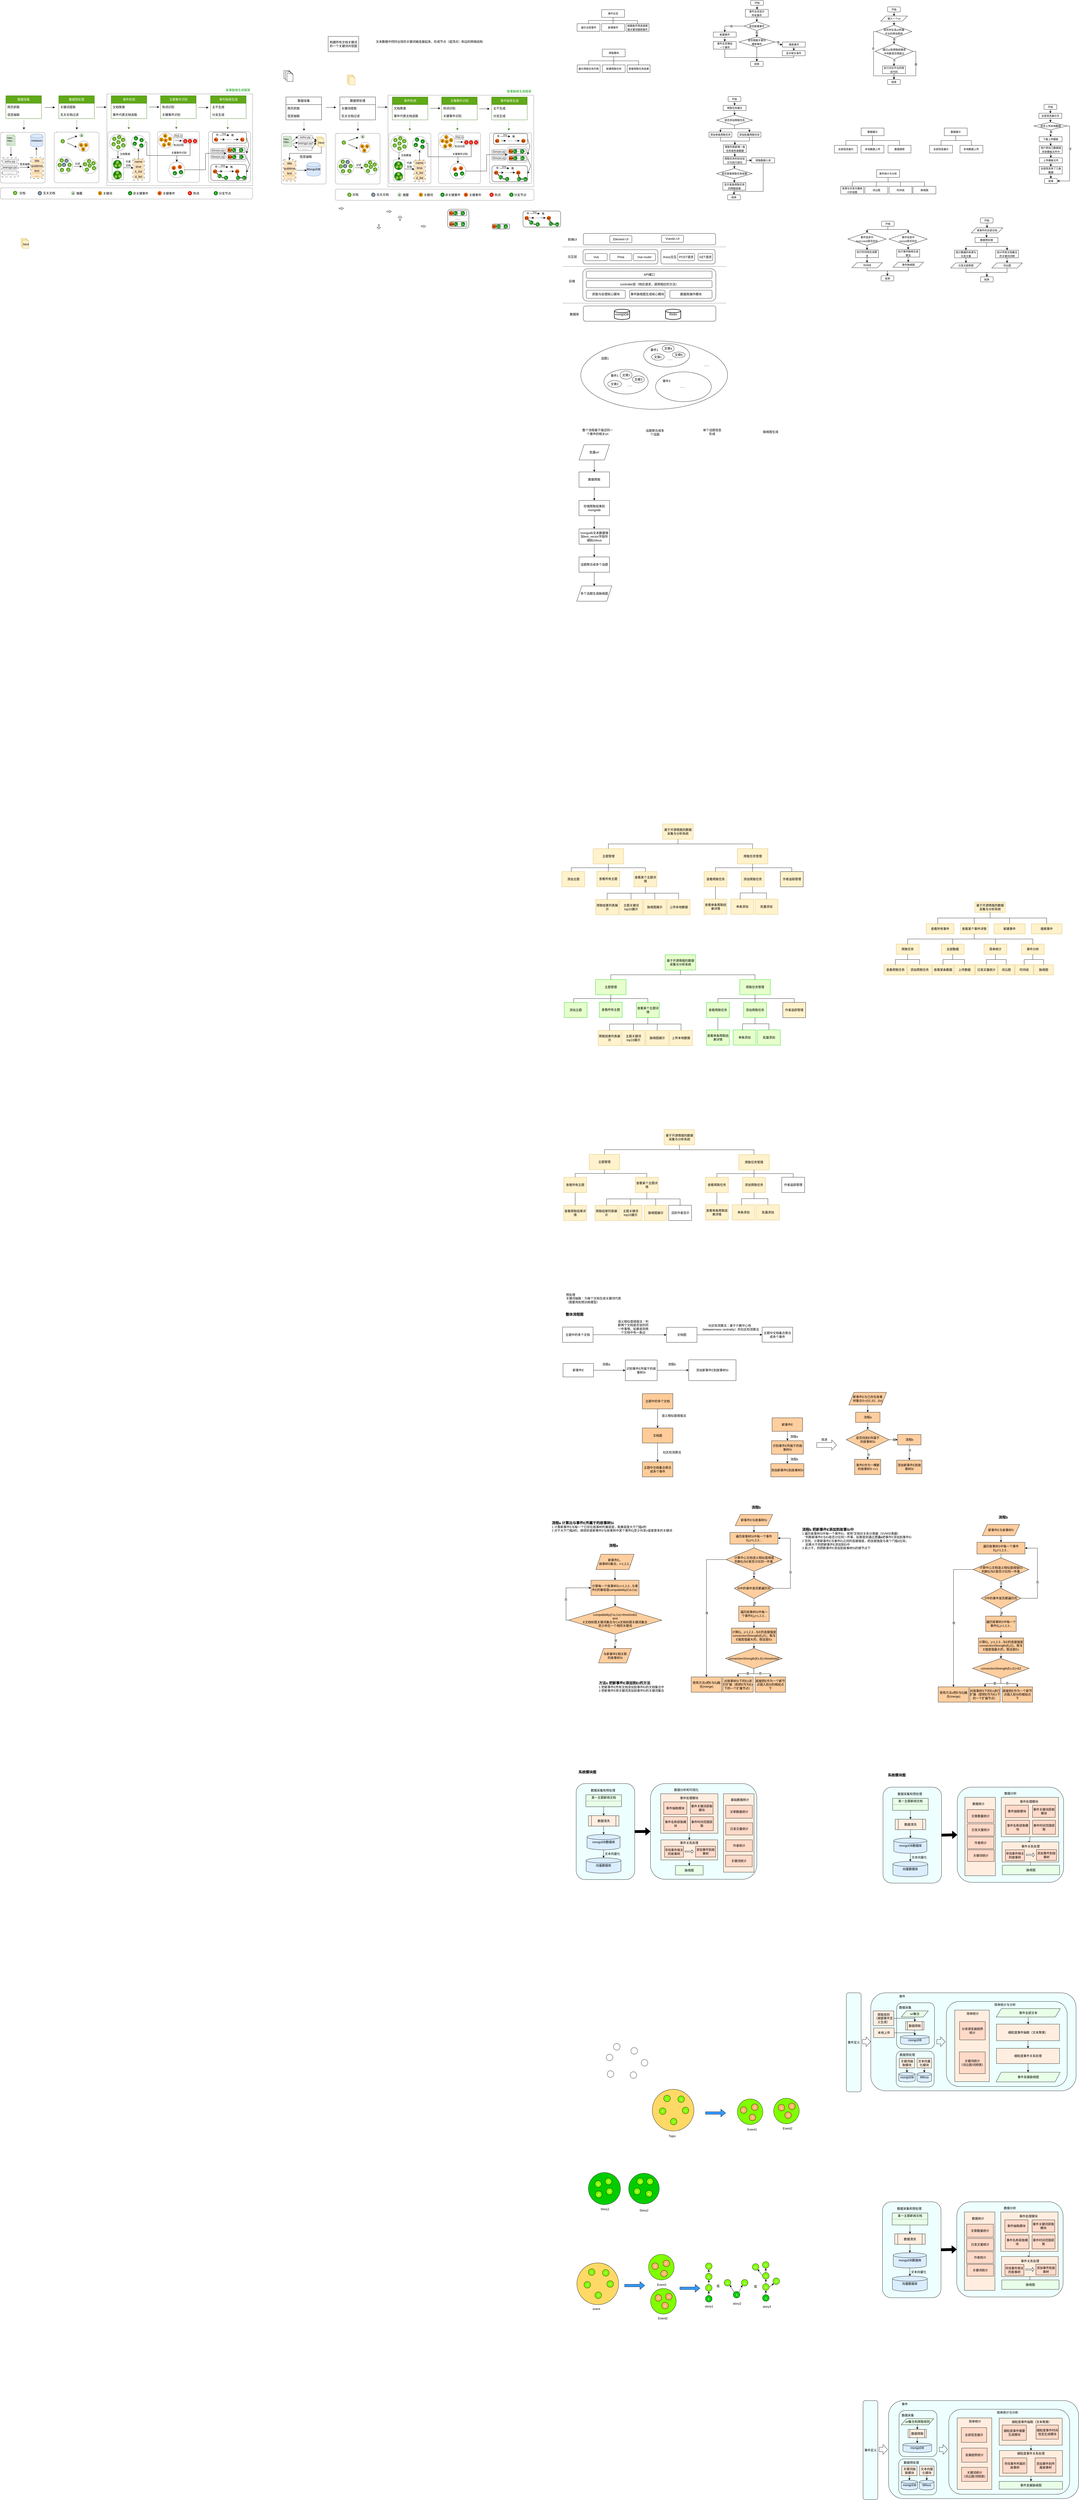 <mxfile version="24.4.4" type="github">
  <diagram name="Page-1" id="edf60f1a-56cd-e834-aa8a-f176f3a09ee4">
    <mxGraphModel dx="2876" dy="-398" grid="0" gridSize="10" guides="1" tooltips="1" connect="1" arrows="1" fold="1" page="1" pageScale="1" pageWidth="1100" pageHeight="850" background="none" math="0" shadow="0">
      <root>
        <mxCell id="0" />
        <mxCell id="qtjmWFwUPsi-q-cXGu5F-104" value="未命名图层" parent="0" />
        <mxCell id="qtjmWFwUPsi-q-cXGu5F-105" value="" style="endArrow=none;dashed=1;html=1;rounded=0;" parent="qtjmWFwUPsi-q-cXGu5F-104" edge="1">
          <mxGeometry width="50" height="50" relative="1" as="geometry">
            <mxPoint x="70.5" y="2091" as="sourcePoint" />
            <mxPoint x="710.5" y="2091" as="targetPoint" />
          </mxGeometry>
        </mxCell>
        <mxCell id="qtjmWFwUPsi-q-cXGu5F-106" value="" style="endArrow=none;dashed=1;html=1;rounded=0;" parent="qtjmWFwUPsi-q-cXGu5F-104" edge="1">
          <mxGeometry width="50" height="50" relative="1" as="geometry">
            <mxPoint x="72" y="1947" as="sourcePoint" />
            <mxPoint x="712" y="1947" as="targetPoint" />
          </mxGeometry>
        </mxCell>
        <mxCell id="qtjmWFwUPsi-q-cXGu5F-107" value="" style="endArrow=none;dashed=1;html=1;rounded=0;" parent="qtjmWFwUPsi-q-cXGu5F-104" edge="1">
          <mxGeometry width="50" height="50" relative="1" as="geometry">
            <mxPoint x="70" y="1870" as="sourcePoint" />
            <mxPoint x="710" y="1870" as="targetPoint" />
          </mxGeometry>
        </mxCell>
        <mxCell id="qtjmWFwUPsi-q-cXGu5F-108" value="数据库" style="text;strokeColor=none;align=center;fillColor=none;html=1;verticalAlign=middle;whiteSpace=wrap;rounded=0;" parent="qtjmWFwUPsi-q-cXGu5F-104" vertex="1">
          <mxGeometry x="80" y="2120" width="70" height="30" as="geometry" />
        </mxCell>
        <mxCell id="qtjmWFwUPsi-q-cXGu5F-109" value="后端" style="text;strokeColor=none;align=center;fillColor=none;html=1;verticalAlign=middle;whiteSpace=wrap;rounded=0;" parent="qtjmWFwUPsi-q-cXGu5F-104" vertex="1">
          <mxGeometry x="75" y="1990" width="60" height="30" as="geometry" />
        </mxCell>
        <mxCell id="qtjmWFwUPsi-q-cXGu5F-110" value="交互层" style="text;strokeColor=none;align=center;fillColor=none;html=1;verticalAlign=middle;whiteSpace=wrap;rounded=0;" parent="qtjmWFwUPsi-q-cXGu5F-104" vertex="1">
          <mxGeometry x="77" y="1894" width="60" height="30" as="geometry" />
        </mxCell>
        <mxCell id="qtjmWFwUPsi-q-cXGu5F-111" value="前端UI" style="text;strokeColor=none;align=center;fillColor=none;html=1;verticalAlign=middle;whiteSpace=wrap;rounded=0;" parent="qtjmWFwUPsi-q-cXGu5F-104" vertex="1">
          <mxGeometry x="77" y="1826" width="60" height="30" as="geometry" />
        </mxCell>
        <mxCell id="qtjmWFwUPsi-q-cXGu5F-112" value="" style="rounded=1;whiteSpace=wrap;html=1;" parent="qtjmWFwUPsi-q-cXGu5F-104" vertex="1">
          <mxGeometry x="150" y="1817" width="520" height="45" as="geometry" />
        </mxCell>
        <mxCell id="qtjmWFwUPsi-q-cXGu5F-113" value="Element-UI" style="rounded=1;whiteSpace=wrap;html=1;" parent="qtjmWFwUPsi-q-cXGu5F-104" vertex="1">
          <mxGeometry x="254" y="1825.5" width="87" height="28" as="geometry" />
        </mxCell>
        <mxCell id="qtjmWFwUPsi-q-cXGu5F-114" value="Vuestic-UI" style="rounded=1;whiteSpace=wrap;html=1;" parent="qtjmWFwUPsi-q-cXGu5F-104" vertex="1">
          <mxGeometry x="457" y="1824" width="87" height="28" as="geometry" />
        </mxCell>
        <mxCell id="qtjmWFwUPsi-q-cXGu5F-115" value="" style="rounded=1;whiteSpace=wrap;html=1;" parent="qtjmWFwUPsi-q-cXGu5F-104" vertex="1">
          <mxGeometry x="149" y="1881" width="294" height="56" as="geometry" />
        </mxCell>
        <mxCell id="qtjmWFwUPsi-q-cXGu5F-116" value="Vue" style="rounded=1;whiteSpace=wrap;html=1;" parent="qtjmWFwUPsi-q-cXGu5F-104" vertex="1">
          <mxGeometry x="157" y="1896" width="87" height="28" as="geometry" />
        </mxCell>
        <mxCell id="qtjmWFwUPsi-q-cXGu5F-117" value="Pinia" style="rounded=1;whiteSpace=wrap;html=1;" parent="qtjmWFwUPsi-q-cXGu5F-104" vertex="1">
          <mxGeometry x="254" y="1896" width="87" height="28" as="geometry" />
        </mxCell>
        <mxCell id="qtjmWFwUPsi-q-cXGu5F-118" value="Vue-router" style="rounded=1;whiteSpace=wrap;html=1;" parent="qtjmWFwUPsi-q-cXGu5F-104" vertex="1">
          <mxGeometry x="347" y="1896" width="87" height="28" as="geometry" />
        </mxCell>
        <mxCell id="qtjmWFwUPsi-q-cXGu5F-119" value="" style="rounded=1;whiteSpace=wrap;html=1;" parent="qtjmWFwUPsi-q-cXGu5F-104" vertex="1">
          <mxGeometry x="455" y="1880" width="213" height="57" as="geometry" />
        </mxCell>
        <mxCell id="qtjmWFwUPsi-q-cXGu5F-120" value="POST请求" style="rounded=1;whiteSpace=wrap;html=1;" parent="qtjmWFwUPsi-q-cXGu5F-104" vertex="1">
          <mxGeometry x="521" y="1896" width="66.5" height="28" as="geometry" />
        </mxCell>
        <mxCell id="qtjmWFwUPsi-q-cXGu5F-121" value="GET请求" style="rounded=1;whiteSpace=wrap;html=1;" parent="qtjmWFwUPsi-q-cXGu5F-104" vertex="1">
          <mxGeometry x="601" y="1896" width="58" height="28" as="geometry" />
        </mxCell>
        <mxCell id="qtjmWFwUPsi-q-cXGu5F-122" value="Axios交互" style="text;strokeColor=none;align=center;fillColor=none;html=1;verticalAlign=middle;whiteSpace=wrap;rounded=0;" parent="qtjmWFwUPsi-q-cXGu5F-104" vertex="1">
          <mxGeometry x="460" y="1895" width="60" height="30" as="geometry" />
        </mxCell>
        <mxCell id="qtjmWFwUPsi-q-cXGu5F-123" value="" style="rounded=1;whiteSpace=wrap;html=1;" parent="qtjmWFwUPsi-q-cXGu5F-104" vertex="1">
          <mxGeometry x="148" y="1956" width="523" height="127" as="geometry" />
        </mxCell>
        <mxCell id="qtjmWFwUPsi-q-cXGu5F-124" value="抓取与处理核心模块" style="rounded=1;whiteSpace=wrap;html=1;" parent="qtjmWFwUPsi-q-cXGu5F-104" vertex="1">
          <mxGeometry x="161.5" y="2040" width="153.5" height="32" as="geometry" />
        </mxCell>
        <mxCell id="qtjmWFwUPsi-q-cXGu5F-125" value="事件脉络图生成核心模块" style="rounded=1;whiteSpace=wrap;html=1;" parent="qtjmWFwUPsi-q-cXGu5F-104" vertex="1">
          <mxGeometry x="332" y="2040" width="139" height="32" as="geometry" />
        </mxCell>
        <mxCell id="qtjmWFwUPsi-q-cXGu5F-126" value="API接口" style="rounded=1;whiteSpace=wrap;html=1;" parent="qtjmWFwUPsi-q-cXGu5F-104" vertex="1">
          <mxGeometry x="161.5" y="1965" width="494.5" height="28" as="geometry" />
        </mxCell>
        <mxCell id="qtjmWFwUPsi-q-cXGu5F-127" value="controller层（响应请求，调用相应的方法）" style="rounded=1;whiteSpace=wrap;html=1;" parent="qtjmWFwUPsi-q-cXGu5F-104" vertex="1">
          <mxGeometry x="161.5" y="2002.5" width="494.5" height="28" as="geometry" />
        </mxCell>
        <mxCell id="qtjmWFwUPsi-q-cXGu5F-128" value="数据库操作模块" style="rounded=1;whiteSpace=wrap;html=1;" parent="qtjmWFwUPsi-q-cXGu5F-104" vertex="1">
          <mxGeometry x="490" y="2040" width="166" height="32" as="geometry" />
        </mxCell>
        <mxCell id="qtjmWFwUPsi-q-cXGu5F-129" value="" style="rounded=1;whiteSpace=wrap;html=1;" parent="qtjmWFwUPsi-q-cXGu5F-104" vertex="1">
          <mxGeometry x="150" y="2102" width="521" height="60" as="geometry" />
        </mxCell>
        <mxCell id="qtjmWFwUPsi-q-cXGu5F-130" value="mongoDB" style="strokeWidth=2;html=1;shape=mxgraph.flowchart.database;whiteSpace=wrap;" parent="qtjmWFwUPsi-q-cXGu5F-104" vertex="1">
          <mxGeometry x="272" y="2115" width="60" height="40" as="geometry" />
        </mxCell>
        <mxCell id="qtjmWFwUPsi-q-cXGu5F-131" value="Redis" style="strokeWidth=2;html=1;shape=mxgraph.flowchart.database;whiteSpace=wrap;" parent="qtjmWFwUPsi-q-cXGu5F-104" vertex="1">
          <mxGeometry x="473" y="2115" width="60" height="40" as="geometry" />
        </mxCell>
        <mxCell id="qtjmWFwUPsi-q-cXGu5F-132" style="edgeStyle=orthogonalEdgeStyle;rounded=0;orthogonalLoop=1;jettySize=auto;html=1;exitX=0.5;exitY=1;exitDx=0;exitDy=0;entryX=0.5;entryY=0;entryDx=0;entryDy=0;" parent="qtjmWFwUPsi-q-cXGu5F-104" source="qtjmWFwUPsi-q-cXGu5F-133" target="qtjmWFwUPsi-q-cXGu5F-135" edge="1">
          <mxGeometry relative="1" as="geometry" />
        </mxCell>
        <mxCell id="qtjmWFwUPsi-q-cXGu5F-133" value="批量url" style="shape=parallelogram;perimeter=parallelogramPerimeter;whiteSpace=wrap;html=1;fixedSize=1;" parent="qtjmWFwUPsi-q-cXGu5F-104" vertex="1">
          <mxGeometry x="133" y="2647" width="120" height="60" as="geometry" />
        </mxCell>
        <mxCell id="qtjmWFwUPsi-q-cXGu5F-134" style="edgeStyle=orthogonalEdgeStyle;rounded=0;orthogonalLoop=1;jettySize=auto;html=1;entryX=0.5;entryY=0;entryDx=0;entryDy=0;" parent="qtjmWFwUPsi-q-cXGu5F-104" source="qtjmWFwUPsi-q-cXGu5F-135" target="qtjmWFwUPsi-q-cXGu5F-137" edge="1">
          <mxGeometry relative="1" as="geometry" />
        </mxCell>
        <mxCell id="qtjmWFwUPsi-q-cXGu5F-135" value="数据爬取" style="rounded=0;whiteSpace=wrap;html=1;" parent="qtjmWFwUPsi-q-cXGu5F-104" vertex="1">
          <mxGeometry x="133" y="2754" width="120" height="60" as="geometry" />
        </mxCell>
        <mxCell id="qtjmWFwUPsi-q-cXGu5F-136" style="edgeStyle=orthogonalEdgeStyle;rounded=0;orthogonalLoop=1;jettySize=auto;html=1;entryX=0.5;entryY=0;entryDx=0;entryDy=0;" parent="qtjmWFwUPsi-q-cXGu5F-104" source="qtjmWFwUPsi-q-cXGu5F-137" target="qtjmWFwUPsi-q-cXGu5F-139" edge="1">
          <mxGeometry relative="1" as="geometry" />
        </mxCell>
        <mxCell id="qtjmWFwUPsi-q-cXGu5F-137" value="存储爬取结果到mongodb" style="rounded=0;whiteSpace=wrap;html=1;" parent="qtjmWFwUPsi-q-cXGu5F-104" vertex="1">
          <mxGeometry x="133" y="2866" width="120" height="60" as="geometry" />
        </mxCell>
        <mxCell id="qtjmWFwUPsi-q-cXGu5F-138" value="" style="edgeStyle=orthogonalEdgeStyle;rounded=0;orthogonalLoop=1;jettySize=auto;html=1;" parent="qtjmWFwUPsi-q-cXGu5F-104" source="qtjmWFwUPsi-q-cXGu5F-139" target="qtjmWFwUPsi-q-cXGu5F-141" edge="1">
          <mxGeometry relative="1" as="geometry" />
        </mxCell>
        <mxCell id="qtjmWFwUPsi-q-cXGu5F-139" value="mongodb文本数据增加text_vector字段存储到milvus" style="rounded=0;whiteSpace=wrap;html=1;" parent="qtjmWFwUPsi-q-cXGu5F-104" vertex="1">
          <mxGeometry x="133" y="2978" width="120" height="60" as="geometry" />
        </mxCell>
        <mxCell id="qtjmWFwUPsi-q-cXGu5F-140" value="" style="edgeStyle=orthogonalEdgeStyle;rounded=0;orthogonalLoop=1;jettySize=auto;html=1;" parent="qtjmWFwUPsi-q-cXGu5F-104" source="qtjmWFwUPsi-q-cXGu5F-141" target="qtjmWFwUPsi-q-cXGu5F-142" edge="1">
          <mxGeometry relative="1" as="geometry" />
        </mxCell>
        <mxCell id="qtjmWFwUPsi-q-cXGu5F-141" value="话题聚合成多个话题" style="rounded=0;whiteSpace=wrap;html=1;" parent="qtjmWFwUPsi-q-cXGu5F-104" vertex="1">
          <mxGeometry x="133" y="3088" width="120" height="60" as="geometry" />
        </mxCell>
        <mxCell id="qtjmWFwUPsi-q-cXGu5F-142" value="多个话题生成脉络图" style="shape=parallelogram;perimeter=parallelogramPerimeter;whiteSpace=wrap;html=1;fixedSize=1;" parent="qtjmWFwUPsi-q-cXGu5F-104" vertex="1">
          <mxGeometry x="124" y="3202" width="138" height="60" as="geometry" />
        </mxCell>
        <mxCell id="qtjmWFwUPsi-q-cXGu5F-143" value="整个流程基于描述同一个事件的相关url" style="text;strokeColor=none;align=center;fillColor=none;html=1;verticalAlign=middle;whiteSpace=wrap;rounded=0;" parent="qtjmWFwUPsi-q-cXGu5F-104" vertex="1">
          <mxGeometry x="140" y="2559" width="132" height="75" as="geometry" />
        </mxCell>
        <mxCell id="qtjmWFwUPsi-q-cXGu5F-144" value="话题聚合成多个话题" style="text;strokeColor=none;align=center;fillColor=none;html=1;verticalAlign=middle;whiteSpace=wrap;rounded=0;" parent="qtjmWFwUPsi-q-cXGu5F-104" vertex="1">
          <mxGeometry x="390" y="2586" width="83" height="26" as="geometry" />
        </mxCell>
        <mxCell id="qtjmWFwUPsi-q-cXGu5F-145" value="单个话题信息形成" style="text;strokeColor=none;align=center;fillColor=none;html=1;verticalAlign=middle;whiteSpace=wrap;rounded=0;" parent="qtjmWFwUPsi-q-cXGu5F-104" vertex="1">
          <mxGeometry x="615" y="2583.5" width="83" height="26" as="geometry" />
        </mxCell>
        <mxCell id="qtjmWFwUPsi-q-cXGu5F-146" value="脉络图生成" style="text;strokeColor=none;align=center;fillColor=none;html=1;verticalAlign=middle;whiteSpace=wrap;rounded=0;" parent="qtjmWFwUPsi-q-cXGu5F-104" vertex="1">
          <mxGeometry x="845" y="2583.5" width="83" height="26" as="geometry" />
        </mxCell>
        <mxCell id="qtjmWFwUPsi-q-cXGu5F-147" value="" style="ellipse;whiteSpace=wrap;html=1;" parent="qtjmWFwUPsi-q-cXGu5F-104" vertex="1">
          <mxGeometry x="140" y="2239" width="577" height="269" as="geometry" />
        </mxCell>
        <mxCell id="qtjmWFwUPsi-q-cXGu5F-148" value="" style="ellipse;whiteSpace=wrap;html=1;" parent="qtjmWFwUPsi-q-cXGu5F-104" vertex="1">
          <mxGeometry x="231" y="2351" width="174" height="97" as="geometry" />
        </mxCell>
        <mxCell id="qtjmWFwUPsi-q-cXGu5F-149" value="" style="ellipse;whiteSpace=wrap;html=1;" parent="qtjmWFwUPsi-q-cXGu5F-104" vertex="1">
          <mxGeometry x="387" y="2249" width="181" height="93" as="geometry" />
        </mxCell>
        <mxCell id="qtjmWFwUPsi-q-cXGu5F-150" value="" style="ellipse;whiteSpace=wrap;html=1;" parent="qtjmWFwUPsi-q-cXGu5F-104" vertex="1">
          <mxGeometry x="434" y="2361" width="219" height="117" as="geometry" />
        </mxCell>
        <mxCell id="qtjmWFwUPsi-q-cXGu5F-151" value="文章c" style="ellipse;whiteSpace=wrap;html=1;" parent="qtjmWFwUPsi-q-cXGu5F-104" vertex="1">
          <mxGeometry x="418" y="2290" width="50" height="25" as="geometry" />
        </mxCell>
        <mxCell id="qtjmWFwUPsi-q-cXGu5F-152" value="话题1" style="text;strokeColor=none;align=center;fillColor=none;html=1;verticalAlign=middle;whiteSpace=wrap;rounded=0;" parent="qtjmWFwUPsi-q-cXGu5F-104" vertex="1">
          <mxGeometry x="205" y="2293" width="60" height="30" as="geometry" />
        </mxCell>
        <mxCell id="qtjmWFwUPsi-q-cXGu5F-153" value="文章b" style="ellipse;whiteSpace=wrap;html=1;" parent="qtjmWFwUPsi-q-cXGu5F-104" vertex="1">
          <mxGeometry x="500" y="2283" width="50" height="22" as="geometry" />
        </mxCell>
        <mxCell id="qtjmWFwUPsi-q-cXGu5F-154" value="文章a" style="ellipse;whiteSpace=wrap;html=1;" parent="qtjmWFwUPsi-q-cXGu5F-104" vertex="1">
          <mxGeometry x="460" y="2255" width="47" height="28" as="geometry" />
        </mxCell>
        <mxCell id="qtjmWFwUPsi-q-cXGu5F-155" value="文章3" style="ellipse;whiteSpace=wrap;html=1;" parent="qtjmWFwUPsi-q-cXGu5F-104" vertex="1">
          <mxGeometry x="343" y="2377" width="47" height="27" as="geometry" />
        </mxCell>
        <mxCell id="qtjmWFwUPsi-q-cXGu5F-156" value="文章2" style="ellipse;whiteSpace=wrap;html=1;" parent="qtjmWFwUPsi-q-cXGu5F-104" vertex="1">
          <mxGeometry x="246" y="2395" width="54" height="27" as="geometry" />
        </mxCell>
        <mxCell id="qtjmWFwUPsi-q-cXGu5F-157" value="文章1" style="ellipse;whiteSpace=wrap;html=1;" parent="qtjmWFwUPsi-q-cXGu5F-104" vertex="1">
          <mxGeometry x="294.5" y="2357.25" width="47" height="32.5" as="geometry" />
        </mxCell>
        <mxCell id="qtjmWFwUPsi-q-cXGu5F-158" value="......" style="text;strokeColor=none;align=center;fillColor=none;html=1;verticalAlign=middle;whiteSpace=wrap;rounded=0;" parent="qtjmWFwUPsi-q-cXGu5F-104" vertex="1">
          <mxGeometry x="303" y="2398" width="60" height="30" as="geometry" />
        </mxCell>
        <mxCell id="qtjmWFwUPsi-q-cXGu5F-159" value="......" style="text;strokeColor=none;align=center;fillColor=none;html=1;verticalAlign=middle;whiteSpace=wrap;rounded=0;" parent="qtjmWFwUPsi-q-cXGu5F-104" vertex="1">
          <mxGeometry x="461" y="2295" width="60" height="30" as="geometry" />
        </mxCell>
        <mxCell id="qtjmWFwUPsi-q-cXGu5F-160" value="......" style="text;strokeColor=none;align=center;fillColor=none;html=1;verticalAlign=middle;whiteSpace=wrap;rounded=0;" parent="qtjmWFwUPsi-q-cXGu5F-104" vertex="1">
          <mxGeometry x="510" y="2404" width="60" height="30" as="geometry" />
        </mxCell>
        <mxCell id="qtjmWFwUPsi-q-cXGu5F-161" value="......" style="text;strokeColor=none;align=center;fillColor=none;html=1;verticalAlign=middle;whiteSpace=wrap;rounded=0;" parent="qtjmWFwUPsi-q-cXGu5F-104" vertex="1">
          <mxGeometry x="604" y="2319" width="60" height="30" as="geometry" />
        </mxCell>
        <mxCell id="qtjmWFwUPsi-q-cXGu5F-162" value="事件1" style="text;strokeColor=none;align=center;fillColor=none;html=1;verticalAlign=middle;whiteSpace=wrap;rounded=0;" parent="qtjmWFwUPsi-q-cXGu5F-104" vertex="1">
          <mxGeometry x="243" y="2361" width="60" height="30" as="geometry" />
        </mxCell>
        <mxCell id="qtjmWFwUPsi-q-cXGu5F-163" value="事件1" style="text;strokeColor=none;align=center;fillColor=none;html=1;verticalAlign=middle;whiteSpace=wrap;rounded=0;" parent="qtjmWFwUPsi-q-cXGu5F-104" vertex="1">
          <mxGeometry x="398.5" y="2260" width="60" height="30" as="geometry" />
        </mxCell>
        <mxCell id="qtjmWFwUPsi-q-cXGu5F-164" value="事件3" style="text;strokeColor=none;align=center;fillColor=none;html=1;verticalAlign=middle;whiteSpace=wrap;rounded=0;" parent="qtjmWFwUPsi-q-cXGu5F-104" vertex="1">
          <mxGeometry x="447" y="2382" width="60" height="30" as="geometry" />
        </mxCell>
        <mxCell id="qtjmWFwUPsi-q-cXGu5F-165" value="基于开源情报的数据采集与分析系统" style="rounded=0;whiteSpace=wrap;html=1;fillColor=#fff2cc;strokeColor=#d6b656;" parent="qtjmWFwUPsi-q-cXGu5F-104" vertex="1">
          <mxGeometry x="467.5" y="5338" width="120" height="60" as="geometry" />
        </mxCell>
        <mxCell id="qtjmWFwUPsi-q-cXGu5F-166" value="爬取任务管理" style="rounded=0;whiteSpace=wrap;html=1;fillColor=#fff2cc;strokeColor=#d6b656;" parent="qtjmWFwUPsi-q-cXGu5F-104" vertex="1">
          <mxGeometry x="761" y="5436" width="120" height="60" as="geometry" />
        </mxCell>
        <mxCell id="qtjmWFwUPsi-q-cXGu5F-167" value="主题管理" style="rounded=0;whiteSpace=wrap;html=1;fillColor=#fff2cc;strokeColor=#d6b656;" parent="qtjmWFwUPsi-q-cXGu5F-104" vertex="1">
          <mxGeometry x="173" y="5435" width="120" height="60" as="geometry" />
        </mxCell>
        <mxCell id="qtjmWFwUPsi-q-cXGu5F-168" value="添加爬取任务" style="rounded=0;whiteSpace=wrap;html=1;fillColor=#fff2cc;strokeColor=#d6b656;" parent="qtjmWFwUPsi-q-cXGu5F-104" vertex="1">
          <mxGeometry x="776" y="5525" width="90" height="60" as="geometry" />
        </mxCell>
        <mxCell id="qtjmWFwUPsi-q-cXGu5F-169" value="查看爬取任务" style="rounded=0;whiteSpace=wrap;html=1;fillColor=#fff2cc;strokeColor=#d6b656;" parent="qtjmWFwUPsi-q-cXGu5F-104" vertex="1">
          <mxGeometry x="630" y="5525" width="90" height="60" as="geometry" />
        </mxCell>
        <mxCell id="qtjmWFwUPsi-q-cXGu5F-170" value="批量添加" style="rounded=0;whiteSpace=wrap;html=1;fillColor=#fff2cc;strokeColor=#d6b656;" parent="qtjmWFwUPsi-q-cXGu5F-104" vertex="1">
          <mxGeometry x="830.5" y="5633" width="90" height="60" as="geometry" />
        </mxCell>
        <mxCell id="qtjmWFwUPsi-q-cXGu5F-171" value="单条添加" style="rounded=0;whiteSpace=wrap;html=1;fillColor=#fff2cc;strokeColor=#d6b656;" parent="qtjmWFwUPsi-q-cXGu5F-104" vertex="1">
          <mxGeometry x="735" y="5633" width="90" height="60" as="geometry" />
        </mxCell>
        <mxCell id="qtjmWFwUPsi-q-cXGu5F-172" value="查看单条爬取结果详情" style="rounded=0;whiteSpace=wrap;html=1;fillColor=#fff2cc;strokeColor=#d6b656;" parent="qtjmWFwUPsi-q-cXGu5F-104" vertex="1">
          <mxGeometry x="630" y="5633" width="90" height="60" as="geometry" />
        </mxCell>
        <mxCell id="qtjmWFwUPsi-q-cXGu5F-173" value="查看某个主题详情" style="rounded=0;whiteSpace=wrap;html=1;fillColor=#fff2cc;strokeColor=#d6b656;" parent="qtjmWFwUPsi-q-cXGu5F-104" vertex="1">
          <mxGeometry x="354.5" y="5525" width="90" height="60" as="geometry" />
        </mxCell>
        <mxCell id="qtjmWFwUPsi-q-cXGu5F-174" value="查看所有主题" style="rounded=0;whiteSpace=wrap;html=1;fillColor=#fff2cc;strokeColor=#d6b656;" parent="qtjmWFwUPsi-q-cXGu5F-104" vertex="1">
          <mxGeometry x="73" y="5525" width="90" height="60" as="geometry" />
        </mxCell>
        <mxCell id="qtjmWFwUPsi-q-cXGu5F-175" value="主题关键词top10展示" style="rounded=0;whiteSpace=wrap;html=1;fillColor=#fff2cc;strokeColor=#d6b656;" parent="qtjmWFwUPsi-q-cXGu5F-104" vertex="1">
          <mxGeometry x="291" y="5635" width="90" height="60" as="geometry" />
        </mxCell>
        <mxCell id="qtjmWFwUPsi-q-cXGu5F-176" value="脉络图展示" style="rounded=0;whiteSpace=wrap;html=1;fillColor=#fff2cc;strokeColor=#d6b656;" parent="qtjmWFwUPsi-q-cXGu5F-104" vertex="1">
          <mxGeometry x="389.5" y="5635" width="90" height="60" as="geometry" />
        </mxCell>
        <mxCell id="qtjmWFwUPsi-q-cXGu5F-177" value="活跃作者显示" style="rounded=0;whiteSpace=wrap;html=1;" parent="qtjmWFwUPsi-q-cXGu5F-104" vertex="1">
          <mxGeometry x="485.5" y="5635" width="90" height="60" as="geometry" />
        </mxCell>
        <mxCell id="qtjmWFwUPsi-q-cXGu5F-178" value="查看爬取结果详情" style="rounded=0;whiteSpace=wrap;html=1;fillColor=#fff2cc;strokeColor=#d6b656;" parent="qtjmWFwUPsi-q-cXGu5F-104" vertex="1">
          <mxGeometry x="73" y="5635" width="90" height="60" as="geometry" />
        </mxCell>
        <mxCell id="qtjmWFwUPsi-q-cXGu5F-179" value="" style="endArrow=none;html=1;rounded=0;entryX=0.5;entryY=1;entryDx=0;entryDy=0;exitX=0.5;exitY=0;exitDx=0;exitDy=0;edgeStyle=orthogonalEdgeStyle;" parent="qtjmWFwUPsi-q-cXGu5F-104" source="qtjmWFwUPsi-q-cXGu5F-167" target="qtjmWFwUPsi-q-cXGu5F-165" edge="1">
          <mxGeometry width="50" height="50" relative="1" as="geometry">
            <mxPoint x="466.5" y="5461" as="sourcePoint" />
            <mxPoint x="516.5" y="5411" as="targetPoint" />
          </mxGeometry>
        </mxCell>
        <mxCell id="qtjmWFwUPsi-q-cXGu5F-180" value="" style="endArrow=none;html=1;rounded=0;entryX=0.5;entryY=1;entryDx=0;entryDy=0;exitX=0.5;exitY=0;exitDx=0;exitDy=0;edgeStyle=orthogonalEdgeStyle;" parent="qtjmWFwUPsi-q-cXGu5F-104" source="qtjmWFwUPsi-q-cXGu5F-166" target="qtjmWFwUPsi-q-cXGu5F-165" edge="1">
          <mxGeometry width="50" height="50" relative="1" as="geometry">
            <mxPoint x="520.5" y="5499" as="sourcePoint" />
            <mxPoint x="570.5" y="5449" as="targetPoint" />
          </mxGeometry>
        </mxCell>
        <mxCell id="qtjmWFwUPsi-q-cXGu5F-181" value="" style="endArrow=none;html=1;rounded=0;entryX=0.5;entryY=1;entryDx=0;entryDy=0;exitX=0.5;exitY=0;exitDx=0;exitDy=0;edgeStyle=orthogonalEdgeStyle;" parent="qtjmWFwUPsi-q-cXGu5F-104" source="qtjmWFwUPsi-q-cXGu5F-174" target="qtjmWFwUPsi-q-cXGu5F-167" edge="1">
          <mxGeometry width="50" height="50" relative="1" as="geometry">
            <mxPoint x="483.5" y="5508" as="sourcePoint" />
            <mxPoint x="533.5" y="5458" as="targetPoint" />
          </mxGeometry>
        </mxCell>
        <mxCell id="qtjmWFwUPsi-q-cXGu5F-182" value="" style="endArrow=none;html=1;rounded=0;exitX=0.5;exitY=1;exitDx=0;exitDy=0;entryX=0.5;entryY=0;entryDx=0;entryDy=0;edgeStyle=orthogonalEdgeStyle;" parent="qtjmWFwUPsi-q-cXGu5F-104" source="qtjmWFwUPsi-q-cXGu5F-167" target="qtjmWFwUPsi-q-cXGu5F-173" edge="1">
          <mxGeometry width="50" height="50" relative="1" as="geometry">
            <mxPoint x="469.5" y="5497" as="sourcePoint" />
            <mxPoint x="519.5" y="5447" as="targetPoint" />
          </mxGeometry>
        </mxCell>
        <mxCell id="qtjmWFwUPsi-q-cXGu5F-183" value="" style="endArrow=none;html=1;rounded=0;entryX=0.5;entryY=1;entryDx=0;entryDy=0;exitX=0.5;exitY=0;exitDx=0;exitDy=0;edgeStyle=orthogonalEdgeStyle;" parent="qtjmWFwUPsi-q-cXGu5F-104" source="qtjmWFwUPsi-q-cXGu5F-169" target="qtjmWFwUPsi-q-cXGu5F-166" edge="1">
          <mxGeometry width="50" height="50" relative="1" as="geometry">
            <mxPoint x="540.5" y="5486" as="sourcePoint" />
            <mxPoint x="590.5" y="5436" as="targetPoint" />
          </mxGeometry>
        </mxCell>
        <mxCell id="qtjmWFwUPsi-q-cXGu5F-184" value="" style="endArrow=none;html=1;rounded=0;entryX=0.5;entryY=1;entryDx=0;entryDy=0;exitX=0.5;exitY=0;exitDx=0;exitDy=0;edgeStyle=orthogonalEdgeStyle;" parent="qtjmWFwUPsi-q-cXGu5F-104" source="qtjmWFwUPsi-q-cXGu5F-168" target="qtjmWFwUPsi-q-cXGu5F-166" edge="1">
          <mxGeometry width="50" height="50" relative="1" as="geometry">
            <mxPoint x="595.5" y="5488" as="sourcePoint" />
            <mxPoint x="645.5" y="5438" as="targetPoint" />
          </mxGeometry>
        </mxCell>
        <mxCell id="qtjmWFwUPsi-q-cXGu5F-185" value="" style="endArrow=none;html=1;rounded=0;entryX=0.5;entryY=1;entryDx=0;entryDy=0;exitX=0.5;exitY=0;exitDx=0;exitDy=0;" parent="qtjmWFwUPsi-q-cXGu5F-104" source="qtjmWFwUPsi-q-cXGu5F-178" target="qtjmWFwUPsi-q-cXGu5F-174" edge="1">
          <mxGeometry width="50" height="50" relative="1" as="geometry">
            <mxPoint x="163.5" y="5607" as="sourcePoint" />
            <mxPoint x="213.5" y="5557" as="targetPoint" />
          </mxGeometry>
        </mxCell>
        <mxCell id="qtjmWFwUPsi-q-cXGu5F-186" value="" style="endArrow=none;html=1;rounded=0;entryX=0.5;entryY=1;entryDx=0;entryDy=0;exitX=0.5;exitY=0;exitDx=0;exitDy=0;edgeStyle=orthogonalEdgeStyle;" parent="qtjmWFwUPsi-q-cXGu5F-104" source="qtjmWFwUPsi-q-cXGu5F-175" target="qtjmWFwUPsi-q-cXGu5F-173" edge="1">
          <mxGeometry width="50" height="50" relative="1" as="geometry">
            <mxPoint x="353.5" y="5611" as="sourcePoint" />
            <mxPoint x="403.5" y="5561" as="targetPoint" />
          </mxGeometry>
        </mxCell>
        <mxCell id="qtjmWFwUPsi-q-cXGu5F-187" value="" style="endArrow=none;html=1;rounded=0;entryX=0.5;entryY=1;entryDx=0;entryDy=0;exitX=0.5;exitY=0;exitDx=0;exitDy=0;edgeStyle=orthogonalEdgeStyle;" parent="qtjmWFwUPsi-q-cXGu5F-104" source="qtjmWFwUPsi-q-cXGu5F-176" target="qtjmWFwUPsi-q-cXGu5F-173" edge="1">
          <mxGeometry width="50" height="50" relative="1" as="geometry">
            <mxPoint x="313.5" y="5598" as="sourcePoint" />
            <mxPoint x="363.5" y="5548" as="targetPoint" />
          </mxGeometry>
        </mxCell>
        <mxCell id="qtjmWFwUPsi-q-cXGu5F-188" value="" style="endArrow=none;html=1;rounded=0;entryX=0.5;entryY=1;entryDx=0;entryDy=0;exitX=0.5;exitY=0;exitDx=0;exitDy=0;edgeStyle=orthogonalEdgeStyle;" parent="qtjmWFwUPsi-q-cXGu5F-104" source="qtjmWFwUPsi-q-cXGu5F-177" target="qtjmWFwUPsi-q-cXGu5F-173" edge="1">
          <mxGeometry width="50" height="50" relative="1" as="geometry">
            <mxPoint x="304.5" y="5618" as="sourcePoint" />
            <mxPoint x="354.5" y="5568" as="targetPoint" />
          </mxGeometry>
        </mxCell>
        <mxCell id="qtjmWFwUPsi-q-cXGu5F-189" value="" style="endArrow=none;html=1;rounded=0;entryX=0.5;entryY=1;entryDx=0;entryDy=0;exitX=0.5;exitY=0;exitDx=0;exitDy=0;edgeStyle=orthogonalEdgeStyle;" parent="qtjmWFwUPsi-q-cXGu5F-104" source="qtjmWFwUPsi-q-cXGu5F-172" target="qtjmWFwUPsi-q-cXGu5F-169" edge="1">
          <mxGeometry width="50" height="50" relative="1" as="geometry">
            <mxPoint x="492.5" y="5593" as="sourcePoint" />
            <mxPoint x="542.5" y="5543" as="targetPoint" />
          </mxGeometry>
        </mxCell>
        <mxCell id="qtjmWFwUPsi-q-cXGu5F-190" value="" style="endArrow=none;html=1;rounded=0;entryX=0.5;entryY=1;entryDx=0;entryDy=0;exitX=0.411;exitY=0.017;exitDx=0;exitDy=0;exitPerimeter=0;edgeStyle=orthogonalEdgeStyle;" parent="qtjmWFwUPsi-q-cXGu5F-104" source="qtjmWFwUPsi-q-cXGu5F-171" target="qtjmWFwUPsi-q-cXGu5F-168" edge="1">
          <mxGeometry width="50" height="50" relative="1" as="geometry">
            <mxPoint x="745.5" y="5613" as="sourcePoint" />
            <mxPoint x="795.5" y="5563" as="targetPoint" />
          </mxGeometry>
        </mxCell>
        <mxCell id="qtjmWFwUPsi-q-cXGu5F-191" value="" style="endArrow=none;html=1;rounded=0;entryX=0.5;entryY=1;entryDx=0;entryDy=0;exitX=0.5;exitY=0;exitDx=0;exitDy=0;edgeStyle=orthogonalEdgeStyle;" parent="qtjmWFwUPsi-q-cXGu5F-104" source="qtjmWFwUPsi-q-cXGu5F-170" target="qtjmWFwUPsi-q-cXGu5F-168" edge="1">
          <mxGeometry width="50" height="50" relative="1" as="geometry">
            <mxPoint x="728.5" y="5594" as="sourcePoint" />
            <mxPoint x="778.5" y="5544" as="targetPoint" />
          </mxGeometry>
        </mxCell>
        <mxCell id="qtjmWFwUPsi-q-cXGu5F-192" value="爬取结果列表展示" style="rounded=0;whiteSpace=wrap;html=1;fillColor=#fff2cc;strokeColor=#d6b656;" parent="qtjmWFwUPsi-q-cXGu5F-104" vertex="1">
          <mxGeometry x="196.25" y="5635" width="90" height="60" as="geometry" />
        </mxCell>
        <mxCell id="qtjmWFwUPsi-q-cXGu5F-193" value="" style="endArrow=none;html=1;rounded=0;entryX=0.5;entryY=1;entryDx=0;entryDy=0;exitX=0.5;exitY=0;exitDx=0;exitDy=0;edgeStyle=orthogonalEdgeStyle;" parent="qtjmWFwUPsi-q-cXGu5F-104" source="qtjmWFwUPsi-q-cXGu5F-192" target="qtjmWFwUPsi-q-cXGu5F-173" edge="1">
          <mxGeometry width="50" height="50" relative="1" as="geometry">
            <mxPoint x="267" y="5612" as="sourcePoint" />
            <mxPoint x="317" y="5562" as="targetPoint" />
          </mxGeometry>
        </mxCell>
        <mxCell id="qtjmWFwUPsi-q-cXGu5F-194" value="作者追踪管理" style="rounded=0;whiteSpace=wrap;html=1;" parent="qtjmWFwUPsi-q-cXGu5F-104" vertex="1">
          <mxGeometry x="930" y="5525" width="90" height="60" as="geometry" />
        </mxCell>
        <mxCell id="qtjmWFwUPsi-q-cXGu5F-195" style="edgeStyle=none;rounded=0;orthogonalLoop=1;jettySize=auto;html=1;exitX=1;exitY=0.75;exitDx=0;exitDy=0;" parent="qtjmWFwUPsi-q-cXGu5F-104" source="qtjmWFwUPsi-q-cXGu5F-170" target="qtjmWFwUPsi-q-cXGu5F-170" edge="1">
          <mxGeometry relative="1" as="geometry" />
        </mxCell>
        <mxCell id="qtjmWFwUPsi-q-cXGu5F-196" value="" style="endArrow=none;html=1;rounded=0;entryX=0.5;entryY=1;entryDx=0;entryDy=0;exitX=0.5;exitY=0;exitDx=0;exitDy=0;edgeStyle=orthogonalEdgeStyle;" parent="qtjmWFwUPsi-q-cXGu5F-104" source="qtjmWFwUPsi-q-cXGu5F-194" target="qtjmWFwUPsi-q-cXGu5F-166" edge="1">
          <mxGeometry width="50" height="50" relative="1" as="geometry">
            <mxPoint x="979" y="5476" as="sourcePoint" />
            <mxPoint x="1029" y="5426" as="targetPoint" />
          </mxGeometry>
        </mxCell>
        <mxCell id="qtjmWFwUPsi-q-cXGu5F-197" value="新事件E" style="rounded=0;whiteSpace=wrap;html=1;" parent="qtjmWFwUPsi-q-cXGu5F-104" vertex="1">
          <mxGeometry x="70.25" y="6256.5" width="120" height="53" as="geometry" />
        </mxCell>
        <mxCell id="qtjmWFwUPsi-q-cXGu5F-198" value="识别事件E所属于的故事树Si" style="rounded=0;whiteSpace=wrap;html=1;" parent="qtjmWFwUPsi-q-cXGu5F-104" vertex="1">
          <mxGeometry x="315.25" y="6243" width="125" height="81" as="geometry" />
        </mxCell>
        <mxCell id="qtjmWFwUPsi-q-cXGu5F-199" value="添加新事件E到故事树Si" style="rounded=0;whiteSpace=wrap;html=1;" parent="qtjmWFwUPsi-q-cXGu5F-104" vertex="1">
          <mxGeometry x="564.25" y="6242" width="186" height="82" as="geometry" />
        </mxCell>
        <mxCell id="qtjmWFwUPsi-q-cXGu5F-200" value="" style="endArrow=classic;html=1;rounded=0;entryX=0;entryY=0.5;entryDx=0;entryDy=0;exitX=1;exitY=0.5;exitDx=0;exitDy=0;" parent="qtjmWFwUPsi-q-cXGu5F-104" source="qtjmWFwUPsi-q-cXGu5F-197" target="qtjmWFwUPsi-q-cXGu5F-198" edge="1">
          <mxGeometry width="50" height="50" relative="1" as="geometry">
            <mxPoint x="83.25" y="6407" as="sourcePoint" />
            <mxPoint x="133.25" y="6357" as="targetPoint" />
          </mxGeometry>
        </mxCell>
        <mxCell id="qtjmWFwUPsi-q-cXGu5F-201" value="" style="endArrow=classic;html=1;rounded=0;exitX=1;exitY=0.5;exitDx=0;exitDy=0;entryX=0;entryY=0.5;entryDx=0;entryDy=0;" parent="qtjmWFwUPsi-q-cXGu5F-104" source="qtjmWFwUPsi-q-cXGu5F-198" target="qtjmWFwUPsi-q-cXGu5F-199" edge="1">
          <mxGeometry width="50" height="50" relative="1" as="geometry">
            <mxPoint x="542.25" y="6423" as="sourcePoint" />
            <mxPoint x="592.25" y="6373" as="targetPoint" />
          </mxGeometry>
        </mxCell>
        <mxCell id="qtjmWFwUPsi-q-cXGu5F-202" value="预处理&amp;nbsp; &amp;nbsp;&lt;br&gt;关键词抽取：为每个文档生成关键词代表（需要用到预训练模型）" style="text;html=1;strokeColor=none;fillColor=none;align=left;verticalAlign=middle;whiteSpace=wrap;rounded=0;" parent="qtjmWFwUPsi-q-cXGu5F-104" vertex="1">
          <mxGeometry x="80" y="5964" width="234" height="74" as="geometry" />
        </mxCell>
        <mxCell id="qtjmWFwUPsi-q-cXGu5F-203" value="&lt;b&gt;&lt;font style=&quot;font-size: 14px;&quot;&gt;流程a 计算出与事件E所属于的故事树Si&lt;/font&gt;&lt;/b&gt;&lt;br&gt;1 计算新事件E与每一个已存在故事树的兼容度，取兼容度大于门槛∂的&lt;br&gt;2 对于大于门槛∂的，继续检查新事件E与故事树中某个事件Ej至少共享n或者更多的关键词" style="text;html=1;align=left;verticalAlign=middle;resizable=0;points=[];autosize=1;strokeColor=none;fillColor=none;" parent="qtjmWFwUPsi-q-cXGu5F-104" vertex="1">
          <mxGeometry x="24" y="6868" width="491" height="58" as="geometry" />
        </mxCell>
        <mxCell id="qtjmWFwUPsi-q-cXGu5F-204" value="流程a" style="text;html=1;align=center;verticalAlign=middle;resizable=0;points=[];autosize=1;strokeColor=none;fillColor=none;" parent="qtjmWFwUPsi-q-cXGu5F-104" vertex="1">
          <mxGeometry x="215.25" y="6247" width="49" height="26" as="geometry" />
        </mxCell>
        <mxCell id="qtjmWFwUPsi-q-cXGu5F-205" value="流程b" style="text;html=1;align=center;verticalAlign=middle;resizable=0;points=[];autosize=1;strokeColor=none;fillColor=none;" parent="qtjmWFwUPsi-q-cXGu5F-104" vertex="1">
          <mxGeometry x="473.25" y="6247" width="49" height="26" as="geometry" />
        </mxCell>
        <mxCell id="qtjmWFwUPsi-q-cXGu5F-206" value="&lt;b&gt;&lt;font style=&quot;font-size: 14px;&quot;&gt;流程b 把新事件E添加到故事Si中&lt;/font&gt;&lt;/b&gt;&lt;br&gt;1 遍历故事树Si中每一个事件Ei，使用“文档对关系分类器（SVM分类器）&lt;br&gt;&amp;nbsp; &amp;nbsp;”判断新事件E与Ei是否讨论同一件事，如果是则通过&lt;b&gt;方法x&lt;/b&gt;把事件E添加到事件Ei&lt;br&gt;2 否则，计算新事件E与事件Ei之间的连接强度，把连接强度与某个门槛∂比较，&lt;br&gt;&amp;nbsp; &amp;nbsp; 如果大于则把新事件E添加到Ei中&lt;br&gt;3 若小于，则把新事件E添加到故事树Si的根节点下" style="text;html=1;align=left;verticalAlign=middle;resizable=0;points=[];autosize=1;strokeColor=none;fillColor=none;" parent="qtjmWFwUPsi-q-cXGu5F-104" vertex="1">
          <mxGeometry x="1008" y="6894" width="448" height="101" as="geometry" />
        </mxCell>
        <mxCell id="qtjmWFwUPsi-q-cXGu5F-207" value="&lt;b&gt;&lt;font style=&quot;font-size: 14px;&quot;&gt;方法x 把新事件E添加到Ei的方法&lt;/font&gt;&lt;/b&gt;&lt;br&gt;1 把新事件E所有文档添加到事件Ei的文档集合中&lt;br&gt;2 把新事件E得关键词添加到事件Ei的关键词集合" style="text;html=1;align=left;verticalAlign=middle;resizable=0;points=[];autosize=1;strokeColor=none;fillColor=none;" parent="qtjmWFwUPsi-q-cXGu5F-104" vertex="1">
          <mxGeometry x="208.68" y="7497" width="275" height="58" as="geometry" />
        </mxCell>
        <mxCell id="qtjmWFwUPsi-q-cXGu5F-208" value="新事件E，&lt;br&gt;故事树S集合，i=1,2,3..." style="shape=parallelogram;perimeter=parallelogramPerimeter;whiteSpace=wrap;html=1;fixedSize=1;fillColor=#FFCE9F;" parent="qtjmWFwUPsi-q-cXGu5F-104" vertex="1">
          <mxGeometry x="199.5" y="7006" width="150" height="60" as="geometry" />
        </mxCell>
        <mxCell id="qtjmWFwUPsi-q-cXGu5F-209" value="计算每一个故事树Si,i=1,2,3...与事件E的兼容度compatibility(Csi,Ce)&amp;nbsp;" style="rounded=0;whiteSpace=wrap;html=1;fillColor=#FFCE9F;" parent="qtjmWFwUPsi-q-cXGu5F-104" vertex="1">
          <mxGeometry x="180.06" y="7108" width="188.87" height="60" as="geometry" />
        </mxCell>
        <mxCell id="qtjmWFwUPsi-q-cXGu5F-210" value="" style="edgeStyle=orthogonalEdgeStyle;rounded=0;orthogonalLoop=1;jettySize=auto;html=1;" parent="qtjmWFwUPsi-q-cXGu5F-104" source="qtjmWFwUPsi-q-cXGu5F-212" target="qtjmWFwUPsi-q-cXGu5F-213" edge="1">
          <mxGeometry relative="1" as="geometry" />
        </mxCell>
        <mxCell id="qtjmWFwUPsi-q-cXGu5F-211" value="是" style="edgeLabel;html=1;align=center;verticalAlign=middle;resizable=0;points=[];" parent="qtjmWFwUPsi-q-cXGu5F-210" vertex="1" connectable="0">
          <mxGeometry x="-0.115" y="2" relative="1" as="geometry">
            <mxPoint as="offset" />
          </mxGeometry>
        </mxCell>
        <mxCell id="qtjmWFwUPsi-q-cXGu5F-212" value="compatibility(Csi,Ce)&amp;gt;threshold1 &lt;br&gt;and&lt;br&gt;E文档标题关键词集合与Csi文档标题关键词集合&lt;br&gt;至少存在一个相同关键词" style="rhombus;whiteSpace=wrap;html=1;fillColor=#FFCE9F;" parent="qtjmWFwUPsi-q-cXGu5F-104" vertex="1">
          <mxGeometry x="92" y="7210" width="366" height="110" as="geometry" />
        </mxCell>
        <mxCell id="qtjmWFwUPsi-q-cXGu5F-213" value="与新事件E相关联&lt;br&gt;的故事树Si" style="shape=parallelogram;perimeter=parallelogramPerimeter;whiteSpace=wrap;html=1;fixedSize=1;fillColor=#FFCE9F;" parent="qtjmWFwUPsi-q-cXGu5F-104" vertex="1">
          <mxGeometry x="209.74" y="7376" width="129.5" height="57" as="geometry" />
        </mxCell>
        <mxCell id="qtjmWFwUPsi-q-cXGu5F-214" value="" style="endArrow=classic;html=1;rounded=0;exitX=0.5;exitY=1;exitDx=0;exitDy=0;entryX=0.5;entryY=0;entryDx=0;entryDy=0;" parent="qtjmWFwUPsi-q-cXGu5F-104" source="qtjmWFwUPsi-q-cXGu5F-208" target="qtjmWFwUPsi-q-cXGu5F-209" edge="1">
          <mxGeometry width="50" height="50" relative="1" as="geometry">
            <mxPoint x="28" y="7152" as="sourcePoint" />
            <mxPoint x="78" y="7102" as="targetPoint" />
          </mxGeometry>
        </mxCell>
        <mxCell id="qtjmWFwUPsi-q-cXGu5F-215" value="" style="endArrow=classic;html=1;rounded=0;exitX=0.5;exitY=1;exitDx=0;exitDy=0;entryX=0.5;entryY=0;entryDx=0;entryDy=0;" parent="qtjmWFwUPsi-q-cXGu5F-104" source="qtjmWFwUPsi-q-cXGu5F-209" target="qtjmWFwUPsi-q-cXGu5F-212" edge="1">
          <mxGeometry width="50" height="50" relative="1" as="geometry">
            <mxPoint x="-59" y="7179" as="sourcePoint" />
            <mxPoint x="-9" y="7129" as="targetPoint" />
          </mxGeometry>
        </mxCell>
        <mxCell id="qtjmWFwUPsi-q-cXGu5F-216" value="" style="endArrow=classic;html=1;rounded=0;exitX=0;exitY=0.5;exitDx=0;exitDy=0;entryX=0;entryY=0.5;entryDx=0;entryDy=0;edgeStyle=orthogonalEdgeStyle;" parent="qtjmWFwUPsi-q-cXGu5F-104" source="qtjmWFwUPsi-q-cXGu5F-212" target="qtjmWFwUPsi-q-cXGu5F-209" edge="1">
          <mxGeometry width="50" height="50" relative="1" as="geometry">
            <mxPoint x="45" y="7242" as="sourcePoint" />
            <mxPoint x="95" y="7192" as="targetPoint" />
          </mxGeometry>
        </mxCell>
        <mxCell id="qtjmWFwUPsi-q-cXGu5F-217" value="否" style="edgeLabel;html=1;align=center;verticalAlign=middle;resizable=0;points=[];" parent="qtjmWFwUPsi-q-cXGu5F-216" vertex="1" connectable="0">
          <mxGeometry x="-0.222" y="1" relative="1" as="geometry">
            <mxPoint as="offset" />
          </mxGeometry>
        </mxCell>
        <mxCell id="qtjmWFwUPsi-q-cXGu5F-218" style="edgeStyle=orthogonalEdgeStyle;rounded=0;orthogonalLoop=1;jettySize=auto;html=1;" parent="qtjmWFwUPsi-q-cXGu5F-104" source="qtjmWFwUPsi-q-cXGu5F-219" target="qtjmWFwUPsi-q-cXGu5F-221" edge="1">
          <mxGeometry relative="1" as="geometry" />
        </mxCell>
        <mxCell id="qtjmWFwUPsi-q-cXGu5F-219" value="新事件E与故事树Si" style="shape=parallelogram;perimeter=parallelogramPerimeter;whiteSpace=wrap;html=1;fixedSize=1;fillColor=#FFCE9F;" parent="qtjmWFwUPsi-q-cXGu5F-104" vertex="1">
          <mxGeometry x="747.25" y="6850" width="147" height="44" as="geometry" />
        </mxCell>
        <mxCell id="qtjmWFwUPsi-q-cXGu5F-220" style="edgeStyle=orthogonalEdgeStyle;rounded=0;orthogonalLoop=1;jettySize=auto;html=1;entryX=0.5;entryY=0;entryDx=0;entryDy=0;" parent="qtjmWFwUPsi-q-cXGu5F-104" source="qtjmWFwUPsi-q-cXGu5F-221" target="qtjmWFwUPsi-q-cXGu5F-226" edge="1">
          <mxGeometry relative="1" as="geometry" />
        </mxCell>
        <mxCell id="qtjmWFwUPsi-q-cXGu5F-221" value="遍历故事树Si中每一个事件Ej,j=1,2,3..." style="rounded=0;whiteSpace=wrap;html=1;fillColor=#FFCE9F;" parent="qtjmWFwUPsi-q-cXGu5F-104" vertex="1">
          <mxGeometry x="726.32" y="6920" width="188.87" height="46" as="geometry" />
        </mxCell>
        <mxCell id="qtjmWFwUPsi-q-cXGu5F-222" style="edgeStyle=orthogonalEdgeStyle;rounded=0;orthogonalLoop=1;jettySize=auto;html=1;exitX=0;exitY=0.5;exitDx=0;exitDy=0;entryX=0.5;entryY=0;entryDx=0;entryDy=0;" parent="qtjmWFwUPsi-q-cXGu5F-104" source="qtjmWFwUPsi-q-cXGu5F-226" target="qtjmWFwUPsi-q-cXGu5F-227" edge="1">
          <mxGeometry relative="1" as="geometry" />
        </mxCell>
        <mxCell id="qtjmWFwUPsi-q-cXGu5F-223" value="是" style="edgeLabel;html=1;align=center;verticalAlign=middle;resizable=0;points=[];" parent="qtjmWFwUPsi-q-cXGu5F-222" vertex="1" connectable="0">
          <mxGeometry x="0.066" y="1" relative="1" as="geometry">
            <mxPoint as="offset" />
          </mxGeometry>
        </mxCell>
        <mxCell id="qtjmWFwUPsi-q-cXGu5F-224" style="edgeStyle=orthogonalEdgeStyle;rounded=0;orthogonalLoop=1;jettySize=auto;html=1;entryX=0.5;entryY=0;entryDx=0;entryDy=0;" parent="qtjmWFwUPsi-q-cXGu5F-104" source="qtjmWFwUPsi-q-cXGu5F-226" target="qtjmWFwUPsi-q-cXGu5F-241" edge="1">
          <mxGeometry relative="1" as="geometry" />
        </mxCell>
        <mxCell id="qtjmWFwUPsi-q-cXGu5F-225" value="否" style="edgeLabel;html=1;align=center;verticalAlign=middle;resizable=0;points=[];" parent="qtjmWFwUPsi-q-cXGu5F-224" vertex="1" connectable="0">
          <mxGeometry x="-0.346" relative="1" as="geometry">
            <mxPoint as="offset" />
          </mxGeometry>
        </mxCell>
        <mxCell id="qtjmWFwUPsi-q-cXGu5F-226" value="计算中心文档语义相似度阈值&lt;br&gt;判断Ej与E是否讨论同一件事&amp;nbsp;" style="rhombus;whiteSpace=wrap;html=1;fillColor=#FFCE9F;" parent="qtjmWFwUPsi-q-cXGu5F-104" vertex="1">
          <mxGeometry x="711.5" y="6981" width="219" height="92" as="geometry" />
        </mxCell>
        <mxCell id="qtjmWFwUPsi-q-cXGu5F-227" value="使用方法x把E与Ej融合(merge)" style="rounded=0;whiteSpace=wrap;html=1;fillColor=#FFCE9F;" parent="qtjmWFwUPsi-q-cXGu5F-104" vertex="1">
          <mxGeometry x="574" y="7488" width="120" height="60" as="geometry" />
        </mxCell>
        <mxCell id="qtjmWFwUPsi-q-cXGu5F-228" value="" style="edgeStyle=orthogonalEdgeStyle;rounded=0;orthogonalLoop=1;jettySize=auto;html=1;" parent="qtjmWFwUPsi-q-cXGu5F-104" source="qtjmWFwUPsi-q-cXGu5F-229" target="qtjmWFwUPsi-q-cXGu5F-234" edge="1">
          <mxGeometry relative="1" as="geometry" />
        </mxCell>
        <mxCell id="qtjmWFwUPsi-q-cXGu5F-229" value="计算Ej，j=1,2,3...与E的连接强度connectionStrength(Ej,E)，取与E强度值最大的，假设是Ex" style="rounded=0;whiteSpace=wrap;html=1;fillColor=#FFCE9F;" parent="qtjmWFwUPsi-q-cXGu5F-104" vertex="1">
          <mxGeometry x="731.75" y="7296" width="178" height="60" as="geometry" />
        </mxCell>
        <mxCell id="qtjmWFwUPsi-q-cXGu5F-230" style="edgeStyle=orthogonalEdgeStyle;rounded=0;orthogonalLoop=1;jettySize=auto;html=1;exitX=0.5;exitY=1;exitDx=0;exitDy=0;" parent="qtjmWFwUPsi-q-cXGu5F-104" source="qtjmWFwUPsi-q-cXGu5F-234" target="qtjmWFwUPsi-q-cXGu5F-235" edge="1">
          <mxGeometry relative="1" as="geometry">
            <mxPoint x="812.75" y="7618" as="sourcePoint" />
          </mxGeometry>
        </mxCell>
        <mxCell id="qtjmWFwUPsi-q-cXGu5F-231" value="是" style="edgeLabel;html=1;align=center;verticalAlign=middle;resizable=0;points=[];" parent="qtjmWFwUPsi-q-cXGu5F-230" vertex="1" connectable="0">
          <mxGeometry x="-0.055" y="-1" relative="1" as="geometry">
            <mxPoint as="offset" />
          </mxGeometry>
        </mxCell>
        <mxCell id="qtjmWFwUPsi-q-cXGu5F-232" style="edgeStyle=orthogonalEdgeStyle;rounded=0;orthogonalLoop=1;jettySize=auto;html=1;entryX=0.5;entryY=0;entryDx=0;entryDy=0;" parent="qtjmWFwUPsi-q-cXGu5F-104" source="qtjmWFwUPsi-q-cXGu5F-234" target="qtjmWFwUPsi-q-cXGu5F-236" edge="1">
          <mxGeometry relative="1" as="geometry" />
        </mxCell>
        <mxCell id="qtjmWFwUPsi-q-cXGu5F-233" value="否" style="edgeLabel;html=1;align=center;verticalAlign=middle;resizable=0;points=[];" parent="qtjmWFwUPsi-q-cXGu5F-232" vertex="1" connectable="0">
          <mxGeometry x="-0.087" y="4" relative="1" as="geometry">
            <mxPoint y="3" as="offset" />
          </mxGeometry>
        </mxCell>
        <mxCell id="qtjmWFwUPsi-q-cXGu5F-234" value="connectionStrength(Ex,E)&amp;gt;threshold2" style="rhombus;whiteSpace=wrap;html=1;fillColor=#FFCE9F;" parent="qtjmWFwUPsi-q-cXGu5F-104" vertex="1">
          <mxGeometry x="709" y="7376" width="222.5" height="79" as="geometry" />
        </mxCell>
        <mxCell id="qtjmWFwUPsi-q-cXGu5F-235" value="对故事树Si下的Ex进行扩展（即把E作为Ex下的一个扩展节点）" style="rounded=0;whiteSpace=wrap;html=1;fillColor=#FFCE9F;" parent="qtjmWFwUPsi-q-cXGu5F-104" vertex="1">
          <mxGeometry x="698" y="7488" width="120" height="60" as="geometry" />
        </mxCell>
        <mxCell id="qtjmWFwUPsi-q-cXGu5F-236" value="直接把E作为一个新节点插入到Si的根结点下" style="rounded=0;whiteSpace=wrap;html=1;fillColor=#FFCE9F;" parent="qtjmWFwUPsi-q-cXGu5F-104" vertex="1">
          <mxGeometry x="825.0" y="7488" width="120" height="60" as="geometry" />
        </mxCell>
        <mxCell id="qtjmWFwUPsi-q-cXGu5F-237" value="" style="edgeStyle=orthogonalEdgeStyle;rounded=0;orthogonalLoop=1;jettySize=auto;html=1;" parent="qtjmWFwUPsi-q-cXGu5F-104" source="qtjmWFwUPsi-q-cXGu5F-241" target="qtjmWFwUPsi-q-cXGu5F-243" edge="1">
          <mxGeometry relative="1" as="geometry" />
        </mxCell>
        <mxCell id="qtjmWFwUPsi-q-cXGu5F-238" value="是" style="edgeLabel;html=1;align=center;verticalAlign=middle;resizable=0;points=[];" parent="qtjmWFwUPsi-q-cXGu5F-237" vertex="1" connectable="0">
          <mxGeometry x="-0.292" y="2" relative="1" as="geometry">
            <mxPoint as="offset" />
          </mxGeometry>
        </mxCell>
        <mxCell id="qtjmWFwUPsi-q-cXGu5F-239" style="edgeStyle=orthogonalEdgeStyle;rounded=0;orthogonalLoop=1;jettySize=auto;html=1;entryX=1;entryY=0.5;entryDx=0;entryDy=0;exitX=1;exitY=0.5;exitDx=0;exitDy=0;" parent="qtjmWFwUPsi-q-cXGu5F-104" source="qtjmWFwUPsi-q-cXGu5F-241" target="qtjmWFwUPsi-q-cXGu5F-221" edge="1">
          <mxGeometry relative="1" as="geometry">
            <Array as="points">
              <mxPoint x="964" y="7140" />
              <mxPoint x="964" y="6943" />
            </Array>
          </mxGeometry>
        </mxCell>
        <mxCell id="qtjmWFwUPsi-q-cXGu5F-240" value="否" style="edgeLabel;html=1;align=center;verticalAlign=middle;resizable=0;points=[];" parent="qtjmWFwUPsi-q-cXGu5F-239" vertex="1" connectable="0">
          <mxGeometry x="-0.169" relative="1" as="geometry">
            <mxPoint as="offset" />
          </mxGeometry>
        </mxCell>
        <mxCell id="qtjmWFwUPsi-q-cXGu5F-241" value="Si中的事件是否都遍历完" style="rhombus;whiteSpace=wrap;html=1;fillColor=#FFCE9F;" parent="qtjmWFwUPsi-q-cXGu5F-104" vertex="1">
          <mxGeometry x="743.25" y="7100" width="155" height="80" as="geometry" />
        </mxCell>
        <mxCell id="qtjmWFwUPsi-q-cXGu5F-242" style="edgeStyle=orthogonalEdgeStyle;rounded=0;orthogonalLoop=1;jettySize=auto;html=1;exitX=0.5;exitY=1;exitDx=0;exitDy=0;" parent="qtjmWFwUPsi-q-cXGu5F-104" source="qtjmWFwUPsi-q-cXGu5F-243" target="qtjmWFwUPsi-q-cXGu5F-229" edge="1">
          <mxGeometry relative="1" as="geometry" />
        </mxCell>
        <mxCell id="qtjmWFwUPsi-q-cXGu5F-243" value="遍历故事树Si中每一个事件Ej,j=1,2,3..." style="rounded=0;whiteSpace=wrap;html=1;fillColor=#FFCE9F;" parent="qtjmWFwUPsi-q-cXGu5F-104" vertex="1">
          <mxGeometry x="760.75" y="7210" width="120" height="60" as="geometry" />
        </mxCell>
        <mxCell id="qtjmWFwUPsi-q-cXGu5F-244" value="&lt;font style=&quot;font-size: 14px;&quot;&gt;&lt;b&gt;整体流程图&lt;/b&gt;&lt;/font&gt;" style="text;html=1;align=center;verticalAlign=middle;resizable=0;points=[];autosize=1;strokeColor=none;fillColor=none;" parent="qtjmWFwUPsi-q-cXGu5F-104" vertex="1">
          <mxGeometry x="70.75" y="6049" width="88" height="29" as="geometry" />
        </mxCell>
        <mxCell id="qtjmWFwUPsi-q-cXGu5F-245" value="" style="rounded=1;whiteSpace=wrap;html=1;fillColor=#EDFFFE;" parent="qtjmWFwUPsi-q-cXGu5F-104" vertex="1">
          <mxGeometry x="122" y="7907" width="230" height="377" as="geometry" />
        </mxCell>
        <mxCell id="qtjmWFwUPsi-q-cXGu5F-246" value="数据采集和预处理" style="text;html=1;strokeColor=none;fillColor=none;align=center;verticalAlign=middle;whiteSpace=wrap;rounded=0;" parent="qtjmWFwUPsi-q-cXGu5F-104" vertex="1">
          <mxGeometry x="172" y="7919" width="111" height="30" as="geometry" />
        </mxCell>
        <mxCell id="qtjmWFwUPsi-q-cXGu5F-247" value="" style="rounded=1;whiteSpace=wrap;html=1;fillColor=#EDFFFE;" parent="qtjmWFwUPsi-q-cXGu5F-104" vertex="1">
          <mxGeometry x="414" y="7907" width="418" height="376" as="geometry" />
        </mxCell>
        <mxCell id="qtjmWFwUPsi-q-cXGu5F-248" value="数据分析和可视化" style="text;html=1;strokeColor=none;fillColor=none;align=center;verticalAlign=middle;whiteSpace=wrap;rounded=0;" parent="qtjmWFwUPsi-q-cXGu5F-104" vertex="1">
          <mxGeometry x="502" y="7917" width="106" height="30" as="geometry" />
        </mxCell>
        <mxCell id="qtjmWFwUPsi-q-cXGu5F-249" style="edgeStyle=orthogonalEdgeStyle;rounded=0;orthogonalLoop=1;jettySize=auto;html=1;" parent="qtjmWFwUPsi-q-cXGu5F-104" source="qtjmWFwUPsi-q-cXGu5F-250" target="qtjmWFwUPsi-q-cXGu5F-251" edge="1">
          <mxGeometry relative="1" as="geometry" />
        </mxCell>
        <mxCell id="qtjmWFwUPsi-q-cXGu5F-250" value="&lt;p style=&quot;margin:0px;margin-top:4px;text-align:center;&quot;&gt;某一主题新闻文档&lt;/p&gt;&lt;hr size=&quot;1&quot;&gt;&lt;div style=&quot;height:2px;&quot;&gt;&lt;/div&gt;" style="verticalAlign=top;align=left;overflow=fill;fontSize=12;fontFamily=Helvetica;html=1;whiteSpace=wrap;fillColor=#E8FFE8;" parent="qtjmWFwUPsi-q-cXGu5F-104" vertex="1">
          <mxGeometry x="160" y="7951" width="140" height="47" as="geometry" />
        </mxCell>
        <mxCell id="qtjmWFwUPsi-q-cXGu5F-251" value="数据清洗" style="shape=process;whiteSpace=wrap;html=1;backgroundOutline=1;fillColor=#FFEEE0;" parent="qtjmWFwUPsi-q-cXGu5F-104" vertex="1">
          <mxGeometry x="170" y="8033" width="120" height="41" as="geometry" />
        </mxCell>
        <mxCell id="qtjmWFwUPsi-q-cXGu5F-252" value="" style="edgeStyle=orthogonalEdgeStyle;rounded=0;orthogonalLoop=1;jettySize=auto;html=1;" parent="qtjmWFwUPsi-q-cXGu5F-104" source="qtjmWFwUPsi-q-cXGu5F-253" target="qtjmWFwUPsi-q-cXGu5F-254" edge="1">
          <mxGeometry relative="1" as="geometry" />
        </mxCell>
        <mxCell id="qtjmWFwUPsi-q-cXGu5F-253" value="mongoDB数据库" style="strokeWidth=1;html=1;shape=mxgraph.flowchart.database;whiteSpace=wrap;fillColor=#DBEEFF;" parent="qtjmWFwUPsi-q-cXGu5F-104" vertex="1">
          <mxGeometry x="164.5" y="8107" width="130" height="60" as="geometry" />
        </mxCell>
        <mxCell id="qtjmWFwUPsi-q-cXGu5F-254" value="向量数据库" style="strokeWidth=1;html=1;shape=mxgraph.flowchart.database;whiteSpace=wrap;fillColor=#DBEEFF;" parent="qtjmWFwUPsi-q-cXGu5F-104" vertex="1">
          <mxGeometry x="161" y="8199" width="137" height="60" as="geometry" />
        </mxCell>
        <mxCell id="qtjmWFwUPsi-q-cXGu5F-255" style="edgeStyle=orthogonalEdgeStyle;rounded=0;orthogonalLoop=1;jettySize=auto;html=1;entryX=0.5;entryY=0;entryDx=0;entryDy=0;entryPerimeter=0;" parent="qtjmWFwUPsi-q-cXGu5F-104" source="qtjmWFwUPsi-q-cXGu5F-251" target="qtjmWFwUPsi-q-cXGu5F-253" edge="1">
          <mxGeometry relative="1" as="geometry" />
        </mxCell>
        <mxCell id="qtjmWFwUPsi-q-cXGu5F-256" value="" style="edgeStyle=orthogonalEdgeStyle;rounded=0;orthogonalLoop=1;jettySize=auto;html=1;" parent="qtjmWFwUPsi-q-cXGu5F-104" source="qtjmWFwUPsi-q-cXGu5F-257" target="qtjmWFwUPsi-q-cXGu5F-263" edge="1">
          <mxGeometry relative="1" as="geometry" />
        </mxCell>
        <mxCell id="qtjmWFwUPsi-q-cXGu5F-257" value="" style="rounded=0;whiteSpace=wrap;html=1;fillColor=#FFEEE0;" parent="qtjmWFwUPsi-q-cXGu5F-104" vertex="1">
          <mxGeometry x="454" y="7947" width="225" height="155" as="geometry" />
        </mxCell>
        <mxCell id="qtjmWFwUPsi-q-cXGu5F-258" value="事件抽取模块" style="rounded=0;whiteSpace=wrap;html=1;fillColor=#FFDAC9;" parent="qtjmWFwUPsi-q-cXGu5F-104" vertex="1">
          <mxGeometry x="466" y="7979" width="91" height="49" as="geometry" />
        </mxCell>
        <mxCell id="qtjmWFwUPsi-q-cXGu5F-259" value="事件关键词获取模块" style="rounded=0;whiteSpace=wrap;html=1;fillColor=#FFDAC9;" parent="qtjmWFwUPsi-q-cXGu5F-104" vertex="1">
          <mxGeometry x="571" y="7979.25" width="89" height="47.75" as="geometry" />
        </mxCell>
        <mxCell id="qtjmWFwUPsi-q-cXGu5F-260" value="事件名称获取模块" style="rounded=0;whiteSpace=wrap;html=1;fillColor=#FFDAC9;" parent="qtjmWFwUPsi-q-cXGu5F-104" vertex="1">
          <mxGeometry x="466" y="8037" width="93" height="55" as="geometry" />
        </mxCell>
        <mxCell id="qtjmWFwUPsi-q-cXGu5F-261" value="事件时间范围获取" style="rounded=0;whiteSpace=wrap;html=1;fillColor=#FFDAC9;" parent="qtjmWFwUPsi-q-cXGu5F-104" vertex="1">
          <mxGeometry x="571" y="8037" width="90" height="55" as="geometry" />
        </mxCell>
        <mxCell id="qtjmWFwUPsi-q-cXGu5F-262" value="" style="edgeStyle=orthogonalEdgeStyle;rounded=0;orthogonalLoop=1;jettySize=auto;html=1;" parent="qtjmWFwUPsi-q-cXGu5F-104" source="qtjmWFwUPsi-q-cXGu5F-263" target="qtjmWFwUPsi-q-cXGu5F-264" edge="1">
          <mxGeometry relative="1" as="geometry" />
        </mxCell>
        <mxCell id="qtjmWFwUPsi-q-cXGu5F-263" value="" style="rounded=0;whiteSpace=wrap;html=1;fillColor=#FFEEE0;" parent="qtjmWFwUPsi-q-cXGu5F-104" vertex="1">
          <mxGeometry x="455" y="8128" width="223" height="79" as="geometry" />
        </mxCell>
        <mxCell id="qtjmWFwUPsi-q-cXGu5F-264" value="脉络图" style="rounded=0;whiteSpace=wrap;html=1;fillColor=#E8FFE8;" parent="qtjmWFwUPsi-q-cXGu5F-104" vertex="1">
          <mxGeometry x="512" y="8229" width="109" height="37" as="geometry" />
        </mxCell>
        <mxCell id="qtjmWFwUPsi-q-cXGu5F-265" value="寻找事件相关的故事树" style="rounded=0;whiteSpace=wrap;html=1;fillColor=#FFDAC9;" parent="qtjmWFwUPsi-q-cXGu5F-104" vertex="1">
          <mxGeometry x="469.37" y="8153" width="74.63" height="43" as="geometry" />
        </mxCell>
        <mxCell id="qtjmWFwUPsi-q-cXGu5F-266" value="事件处理模块" style="text;html=1;strokeColor=none;fillColor=none;align=center;verticalAlign=middle;whiteSpace=wrap;rounded=0;" parent="qtjmWFwUPsi-q-cXGu5F-104" vertex="1">
          <mxGeometry x="526" y="7949.25" width="80" height="30" as="geometry" />
        </mxCell>
        <mxCell id="qtjmWFwUPsi-q-cXGu5F-267" value="事件关系处理" style="text;html=1;strokeColor=none;fillColor=none;align=center;verticalAlign=middle;whiteSpace=wrap;rounded=0;" parent="qtjmWFwUPsi-q-cXGu5F-104" vertex="1">
          <mxGeometry x="521" y="8125" width="90" height="30" as="geometry" />
        </mxCell>
        <mxCell id="qtjmWFwUPsi-q-cXGu5F-268" value="添加事件到故事树" style="rounded=0;whiteSpace=wrap;html=1;fillColor=#FFDAC9;" parent="qtjmWFwUPsi-q-cXGu5F-104" vertex="1">
          <mxGeometry x="591" y="8153" width="79" height="42.5" as="geometry" />
        </mxCell>
        <mxCell id="qtjmWFwUPsi-q-cXGu5F-269" value="&lt;font style=&quot;font-size: 14px;&quot;&gt;&lt;b&gt;系统模块图&lt;/b&gt;&lt;/font&gt;" style="text;html=1;strokeColor=none;fillColor=none;align=center;verticalAlign=middle;whiteSpace=wrap;rounded=0;" parent="qtjmWFwUPsi-q-cXGu5F-104" vertex="1">
          <mxGeometry x="122" y="7847" width="88" height="30" as="geometry" />
        </mxCell>
        <mxCell id="qtjmWFwUPsi-q-cXGu5F-270" value="&lt;b&gt;&lt;font style=&quot;font-size: 14px;&quot;&gt;流程a&lt;/font&gt;&lt;/b&gt;" style="text;html=1;align=center;verticalAlign=middle;resizable=0;points=[];autosize=1;strokeColor=none;fillColor=none;" parent="qtjmWFwUPsi-q-cXGu5F-104" vertex="1">
          <mxGeometry x="240.5" y="6957" width="54" height="29" as="geometry" />
        </mxCell>
        <mxCell id="qtjmWFwUPsi-q-cXGu5F-271" value="&lt;b&gt;&lt;font style=&quot;font-size: 14px;&quot;&gt;流程b&lt;/font&gt;&lt;/b&gt;" style="text;html=1;align=center;verticalAlign=middle;resizable=0;points=[];autosize=1;strokeColor=none;fillColor=none;" parent="qtjmWFwUPsi-q-cXGu5F-104" vertex="1">
          <mxGeometry x="801" y="6807" width="55" height="29" as="geometry" />
        </mxCell>
        <mxCell id="qtjmWFwUPsi-q-cXGu5F-272" value="" style="rounded=0;whiteSpace=wrap;html=1;fillColor=#FFEEE0;" parent="qtjmWFwUPsi-q-cXGu5F-104" vertex="1">
          <mxGeometry x="701" y="7947" width="120" height="308" as="geometry" />
        </mxCell>
        <mxCell id="qtjmWFwUPsi-q-cXGu5F-273" value="" style="shape=flexArrow;endArrow=classic;html=1;rounded=0;exitX=1;exitY=0.5;exitDx=0;exitDy=0;entryX=0;entryY=0.5;entryDx=0;entryDy=0;strokeColor=#000000;fillColor=#000000;" parent="qtjmWFwUPsi-q-cXGu5F-104" source="qtjmWFwUPsi-q-cXGu5F-245" target="qtjmWFwUPsi-q-cXGu5F-247" edge="1">
          <mxGeometry width="50" height="50" relative="1" as="geometry">
            <mxPoint x="588" y="8138" as="sourcePoint" />
            <mxPoint x="638" y="8088" as="targetPoint" />
          </mxGeometry>
        </mxCell>
        <mxCell id="qtjmWFwUPsi-q-cXGu5F-274" value="基础数据统计" style="text;html=1;strokeColor=none;fillColor=none;align=center;verticalAlign=middle;whiteSpace=wrap;rounded=0;" parent="qtjmWFwUPsi-q-cXGu5F-104" vertex="1">
          <mxGeometry x="727" y="7956" width="77" height="30" as="geometry" />
        </mxCell>
        <mxCell id="qtjmWFwUPsi-q-cXGu5F-275" value="文章数量统计" style="rounded=0;whiteSpace=wrap;html=1;fillColor=#FFDAC9;" parent="qtjmWFwUPsi-q-cXGu5F-104" vertex="1">
          <mxGeometry x="709.5" y="7992" width="105" height="51" as="geometry" />
        </mxCell>
        <mxCell id="qtjmWFwUPsi-q-cXGu5F-276" value="日发文量统计" style="rounded=0;whiteSpace=wrap;html=1;fillColor=#FFDAC9;" parent="qtjmWFwUPsi-q-cXGu5F-104" vertex="1">
          <mxGeometry x="709.5" y="8061" width="106" height="48" as="geometry" />
        </mxCell>
        <mxCell id="qtjmWFwUPsi-q-cXGu5F-277" value="作者统计" style="rounded=0;whiteSpace=wrap;html=1;fillColor=#FFDAC9;" parent="qtjmWFwUPsi-q-cXGu5F-104" vertex="1">
          <mxGeometry x="710" y="8128" width="105" height="46" as="geometry" />
        </mxCell>
        <mxCell id="qtjmWFwUPsi-q-cXGu5F-278" value="关键词统计" style="rounded=0;whiteSpace=wrap;html=1;fillColor=#FFDAC9;" parent="qtjmWFwUPsi-q-cXGu5F-104" vertex="1">
          <mxGeometry x="709" y="8188" width="105" height="46" as="geometry" />
        </mxCell>
        <mxCell id="qtjmWFwUPsi-q-cXGu5F-279" value="主题中的多个文档" style="rounded=0;whiteSpace=wrap;html=1;" parent="qtjmWFwUPsi-q-cXGu5F-104" vertex="1">
          <mxGeometry x="68.25" y="6113.5" width="120" height="60" as="geometry" />
        </mxCell>
        <mxCell id="qtjmWFwUPsi-q-cXGu5F-280" style="edgeStyle=orthogonalEdgeStyle;rounded=0;orthogonalLoop=1;jettySize=auto;html=1;entryX=0;entryY=0.5;entryDx=0;entryDy=0;" parent="qtjmWFwUPsi-q-cXGu5F-104" source="qtjmWFwUPsi-q-cXGu5F-281" target="qtjmWFwUPsi-q-cXGu5F-284" edge="1">
          <mxGeometry relative="1" as="geometry" />
        </mxCell>
        <mxCell id="qtjmWFwUPsi-q-cXGu5F-281" value="文档图" style="rounded=0;whiteSpace=wrap;html=1;" parent="qtjmWFwUPsi-q-cXGu5F-104" vertex="1">
          <mxGeometry x="476.75" y="6114.5" width="120" height="59" as="geometry" />
        </mxCell>
        <mxCell id="qtjmWFwUPsi-q-cXGu5F-282" value="" style="endArrow=classic;html=1;rounded=0;exitX=1;exitY=0.5;exitDx=0;exitDy=0;entryX=0;entryY=0.5;entryDx=0;entryDy=0;" parent="qtjmWFwUPsi-q-cXGu5F-104" source="qtjmWFwUPsi-q-cXGu5F-279" target="qtjmWFwUPsi-q-cXGu5F-281" edge="1">
          <mxGeometry width="50" height="50" relative="1" as="geometry">
            <mxPoint x="224.25" y="6008.5" as="sourcePoint" />
            <mxPoint x="274.25" y="5958.5" as="targetPoint" />
          </mxGeometry>
        </mxCell>
        <mxCell id="qtjmWFwUPsi-q-cXGu5F-283" value="语义相似度阈值法：判断两个文档是否说的同一件事情，如果是则两个文档中有一条边" style="text;strokeColor=none;align=center;fillColor=none;html=1;verticalAlign=middle;whiteSpace=wrap;rounded=0;" parent="qtjmWFwUPsi-q-cXGu5F-104" vertex="1">
          <mxGeometry x="281.18" y="6097.5" width="130" height="30" as="geometry" />
        </mxCell>
        <mxCell id="qtjmWFwUPsi-q-cXGu5F-284" value="主题中文档集合聚合成多个事件" style="rounded=0;whiteSpace=wrap;html=1;" parent="qtjmWFwUPsi-q-cXGu5F-104" vertex="1">
          <mxGeometry x="853" y="6114" width="120" height="59" as="geometry" />
        </mxCell>
        <mxCell id="qtjmWFwUPsi-q-cXGu5F-285" value="社区检测算法：基于介数中心性&lt;br&gt;（betweenness centrality）的社区检测算法" style="text;html=1;align=center;verticalAlign=middle;resizable=0;points=[];autosize=1;strokeColor=none;fillColor=none;" parent="qtjmWFwUPsi-q-cXGu5F-104" vertex="1">
          <mxGeometry x="601" y="6094" width="248" height="41" as="geometry" />
        </mxCell>
        <mxCell id="qtjmWFwUPsi-q-cXGu5F-286" value="新事件E" style="rounded=0;whiteSpace=wrap;html=1;fillColor=#FFCE9F;" parent="qtjmWFwUPsi-q-cXGu5F-104" vertex="1">
          <mxGeometry x="892" y="6470" width="120" height="53" as="geometry" />
        </mxCell>
        <mxCell id="qtjmWFwUPsi-q-cXGu5F-287" value="识别事件E所属于的故事树Si" style="rounded=0;whiteSpace=wrap;html=1;fillColor=#FFCE9F;" parent="qtjmWFwUPsi-q-cXGu5F-104" vertex="1">
          <mxGeometry x="889.87" y="6560" width="125" height="53" as="geometry" />
        </mxCell>
        <mxCell id="qtjmWFwUPsi-q-cXGu5F-288" value="添加新事件E到故事树Si" style="rounded=0;whiteSpace=wrap;html=1;fillColor=#FFCE9F;" parent="qtjmWFwUPsi-q-cXGu5F-104" vertex="1">
          <mxGeometry x="887" y="6650" width="130" height="52" as="geometry" />
        </mxCell>
        <mxCell id="qtjmWFwUPsi-q-cXGu5F-289" value="" style="endArrow=classic;html=1;rounded=0;entryX=0.5;entryY=0;entryDx=0;entryDy=0;exitX=0.5;exitY=1;exitDx=0;exitDy=0;" parent="qtjmWFwUPsi-q-cXGu5F-104" source="qtjmWFwUPsi-q-cXGu5F-286" target="qtjmWFwUPsi-q-cXGu5F-287" edge="1">
          <mxGeometry width="50" height="50" relative="1" as="geometry">
            <mxPoint x="1127.12" y="6538" as="sourcePoint" />
            <mxPoint x="1177.12" y="6488" as="targetPoint" />
          </mxGeometry>
        </mxCell>
        <mxCell id="qtjmWFwUPsi-q-cXGu5F-290" value="" style="endArrow=classic;html=1;rounded=0;exitX=0.5;exitY=1;exitDx=0;exitDy=0;entryX=0.5;entryY=0;entryDx=0;entryDy=0;" parent="qtjmWFwUPsi-q-cXGu5F-104" source="qtjmWFwUPsi-q-cXGu5F-287" target="qtjmWFwUPsi-q-cXGu5F-288" edge="1">
          <mxGeometry width="50" height="50" relative="1" as="geometry">
            <mxPoint x="1586.12" y="6554" as="sourcePoint" />
            <mxPoint x="1636.12" y="6504" as="targetPoint" />
          </mxGeometry>
        </mxCell>
        <mxCell id="qtjmWFwUPsi-q-cXGu5F-291" value="流程a" style="text;html=1;align=center;verticalAlign=middle;resizable=0;points=[];autosize=1;strokeColor=none;fillColor=none;" parent="qtjmWFwUPsi-q-cXGu5F-104" vertex="1">
          <mxGeometry x="953.93" y="6531" width="49" height="26" as="geometry" />
        </mxCell>
        <mxCell id="qtjmWFwUPsi-q-cXGu5F-292" value="流程b" style="text;html=1;align=center;verticalAlign=middle;resizable=0;points=[];autosize=1;strokeColor=none;fillColor=none;" parent="qtjmWFwUPsi-q-cXGu5F-104" vertex="1">
          <mxGeometry x="954.93" y="6620" width="49" height="26" as="geometry" />
        </mxCell>
        <mxCell id="qtjmWFwUPsi-q-cXGu5F-293" value="" style="edgeStyle=orthogonalEdgeStyle;rounded=0;orthogonalLoop=1;jettySize=auto;html=1;" parent="qtjmWFwUPsi-q-cXGu5F-104" source="qtjmWFwUPsi-q-cXGu5F-294" target="qtjmWFwUPsi-q-cXGu5F-296" edge="1">
          <mxGeometry relative="1" as="geometry" />
        </mxCell>
        <mxCell id="qtjmWFwUPsi-q-cXGu5F-294" value="主题中的多个文档" style="rounded=0;whiteSpace=wrap;html=1;fillColor=#FFCC99;" parent="qtjmWFwUPsi-q-cXGu5F-104" vertex="1">
          <mxGeometry x="382" y="6375" width="120" height="60" as="geometry" />
        </mxCell>
        <mxCell id="qtjmWFwUPsi-q-cXGu5F-295" value="" style="edgeStyle=orthogonalEdgeStyle;rounded=0;orthogonalLoop=1;jettySize=auto;html=1;" parent="qtjmWFwUPsi-q-cXGu5F-104" source="qtjmWFwUPsi-q-cXGu5F-296" target="qtjmWFwUPsi-q-cXGu5F-297" edge="1">
          <mxGeometry relative="1" as="geometry" />
        </mxCell>
        <mxCell id="qtjmWFwUPsi-q-cXGu5F-296" value="文档图" style="rounded=0;whiteSpace=wrap;html=1;fillColor=#FFCC99;" parent="qtjmWFwUPsi-q-cXGu5F-104" vertex="1">
          <mxGeometry x="382" y="6510" width="120" height="59" as="geometry" />
        </mxCell>
        <mxCell id="qtjmWFwUPsi-q-cXGu5F-297" value="主题中文档集合聚合成多个事件" style="rounded=0;whiteSpace=wrap;html=1;fillColor=#FFCC99;" parent="qtjmWFwUPsi-q-cXGu5F-104" vertex="1">
          <mxGeometry x="382" y="6643" width="120" height="59" as="geometry" />
        </mxCell>
        <mxCell id="qtjmWFwUPsi-q-cXGu5F-298" value="&lt;span style=&quot;color: rgb(0, 0, 0); font-family: Helvetica; font-size: 12px; font-style: normal; font-variant-ligatures: normal; font-variant-caps: normal; font-weight: 400; letter-spacing: normal; orphans: 2; text-align: center; text-indent: 0px; text-transform: none; widows: 2; word-spacing: 0px; -webkit-text-stroke-width: 0px; background-color: rgb(251, 251, 251); text-decoration-thickness: initial; text-decoration-style: initial; text-decoration-color: initial; float: none; display: inline !important;&quot;&gt;语义相似度阈值法&lt;/span&gt;" style="text;whiteSpace=wrap;html=1;" parent="qtjmWFwUPsi-q-cXGu5F-104" vertex="1">
          <mxGeometry x="456" y="6448" width="149" height="49" as="geometry" />
        </mxCell>
        <mxCell id="qtjmWFwUPsi-q-cXGu5F-299" value="社区检测算法" style="text;html=1;align=center;verticalAlign=middle;resizable=0;points=[];autosize=1;strokeColor=none;fillColor=none;" parent="qtjmWFwUPsi-q-cXGu5F-104" vertex="1">
          <mxGeometry x="452.75" y="6593" width="90" height="26" as="geometry" />
        </mxCell>
        <mxCell id="qtjmWFwUPsi-q-cXGu5F-300" value="" style="shape=singleArrow;whiteSpace=wrap;html=1;fillColor=#FFFFFF;" parent="qtjmWFwUPsi-q-cXGu5F-104" vertex="1">
          <mxGeometry x="550" y="8167" width="33" height="14" as="geometry" />
        </mxCell>
        <mxCell id="qtjmWFwUPsi-q-cXGu5F-301" value="文本向量化" style="text;html=1;align=center;verticalAlign=middle;resizable=0;points=[];autosize=1;strokeColor=none;fillColor=none;" parent="qtjmWFwUPsi-q-cXGu5F-104" vertex="1">
          <mxGeometry x="225" y="8169.5" width="78" height="26" as="geometry" />
        </mxCell>
        <mxCell id="qtjmWFwUPsi-q-cXGu5F-302" value="基于开源情报的数据采集与分析系统" style="rounded=0;whiteSpace=wrap;html=1;fillColor=#E6FFCC;strokeColor=#00CC00;" parent="qtjmWFwUPsi-q-cXGu5F-104" vertex="1">
          <mxGeometry x="471.5" y="4651" width="120" height="60" as="geometry" />
        </mxCell>
        <mxCell id="qtjmWFwUPsi-q-cXGu5F-303" value="爬取任务管理" style="rounded=0;whiteSpace=wrap;html=1;fillColor=#E6FFCC;strokeColor=#00CC00;" parent="qtjmWFwUPsi-q-cXGu5F-104" vertex="1">
          <mxGeometry x="765" y="4748" width="120" height="60" as="geometry" />
        </mxCell>
        <mxCell id="qtjmWFwUPsi-q-cXGu5F-304" value="主题管理" style="rounded=0;whiteSpace=wrap;html=1;fillColor=#E6FFCC;strokeColor=#00CC00;" parent="qtjmWFwUPsi-q-cXGu5F-104" vertex="1">
          <mxGeometry x="198" y="4748" width="120" height="60" as="geometry" />
        </mxCell>
        <mxCell id="qtjmWFwUPsi-q-cXGu5F-305" value="添加爬取任务" style="rounded=0;whiteSpace=wrap;html=1;fillColor=#E6FFCC;strokeColor=#00CC00;" parent="qtjmWFwUPsi-q-cXGu5F-104" vertex="1">
          <mxGeometry x="780" y="4838" width="90" height="60" as="geometry" />
        </mxCell>
        <mxCell id="qtjmWFwUPsi-q-cXGu5F-306" value="查看爬取任务" style="rounded=0;whiteSpace=wrap;html=1;fillColor=#E6FFCC;strokeColor=#00CC00;" parent="qtjmWFwUPsi-q-cXGu5F-104" vertex="1">
          <mxGeometry x="634" y="4838" width="90" height="60" as="geometry" />
        </mxCell>
        <mxCell id="qtjmWFwUPsi-q-cXGu5F-307" value="批量添加" style="rounded=0;whiteSpace=wrap;html=1;fillColor=#E6FFCC;strokeColor=#00CC00;" parent="qtjmWFwUPsi-q-cXGu5F-104" vertex="1">
          <mxGeometry x="834.5" y="4946" width="90" height="60" as="geometry" />
        </mxCell>
        <mxCell id="qtjmWFwUPsi-q-cXGu5F-308" value="单条添加" style="rounded=0;whiteSpace=wrap;html=1;fillColor=#E6FFCC;strokeColor=#00CC00;" parent="qtjmWFwUPsi-q-cXGu5F-104" vertex="1">
          <mxGeometry x="739" y="4946" width="90" height="60" as="geometry" />
        </mxCell>
        <mxCell id="qtjmWFwUPsi-q-cXGu5F-309" value="查看单条爬取结果详情" style="rounded=0;whiteSpace=wrap;html=1;fillColor=#E6FFCC;strokeColor=#00CC00;" parent="qtjmWFwUPsi-q-cXGu5F-104" vertex="1">
          <mxGeometry x="634" y="4946" width="90" height="60" as="geometry" />
        </mxCell>
        <mxCell id="qtjmWFwUPsi-q-cXGu5F-310" value="查看某个主题详情" style="rounded=0;whiteSpace=wrap;html=1;fillColor=#E6FFCC;strokeColor=#00CC00;" parent="qtjmWFwUPsi-q-cXGu5F-104" vertex="1">
          <mxGeometry x="358.5" y="4838" width="90" height="60" as="geometry" />
        </mxCell>
        <mxCell id="qtjmWFwUPsi-q-cXGu5F-311" value="查看所有主题" style="rounded=0;whiteSpace=wrap;html=1;fillColor=#E6FFCC;strokeColor=#00CC00;" parent="qtjmWFwUPsi-q-cXGu5F-104" vertex="1">
          <mxGeometry x="212.75" y="4837" width="90" height="60" as="geometry" />
        </mxCell>
        <mxCell id="qtjmWFwUPsi-q-cXGu5F-312" value="主题关键词top10展示" style="rounded=0;whiteSpace=wrap;html=1;fillColor=#fff2cc;strokeColor=#d6b656;" parent="qtjmWFwUPsi-q-cXGu5F-104" vertex="1">
          <mxGeometry x="302" y="4948" width="90" height="60" as="geometry" />
        </mxCell>
        <mxCell id="qtjmWFwUPsi-q-cXGu5F-313" value="脉络图展示" style="rounded=0;whiteSpace=wrap;html=1;fillColor=#fff2cc;strokeColor=#d6b656;" parent="qtjmWFwUPsi-q-cXGu5F-104" vertex="1">
          <mxGeometry x="395.5" y="4948" width="90" height="60" as="geometry" />
        </mxCell>
        <mxCell id="qtjmWFwUPsi-q-cXGu5F-314" value="" style="endArrow=none;html=1;rounded=0;entryX=0.5;entryY=1;entryDx=0;entryDy=0;exitX=0.5;exitY=0;exitDx=0;exitDy=0;edgeStyle=orthogonalEdgeStyle;" parent="qtjmWFwUPsi-q-cXGu5F-104" source="qtjmWFwUPsi-q-cXGu5F-303" target="qtjmWFwUPsi-q-cXGu5F-302" edge="1">
          <mxGeometry width="50" height="50" relative="1" as="geometry">
            <mxPoint x="524.5" y="4812" as="sourcePoint" />
            <mxPoint x="574.5" y="4762" as="targetPoint" />
          </mxGeometry>
        </mxCell>
        <mxCell id="qtjmWFwUPsi-q-cXGu5F-315" value="" style="endArrow=none;html=1;rounded=0;entryX=0.5;entryY=1;entryDx=0;entryDy=0;exitX=0.5;exitY=0;exitDx=0;exitDy=0;edgeStyle=orthogonalEdgeStyle;" parent="qtjmWFwUPsi-q-cXGu5F-104" source="qtjmWFwUPsi-q-cXGu5F-311" target="qtjmWFwUPsi-q-cXGu5F-304" edge="1">
          <mxGeometry width="50" height="50" relative="1" as="geometry">
            <mxPoint x="487.5" y="4821" as="sourcePoint" />
            <mxPoint x="537.5" y="4771" as="targetPoint" />
          </mxGeometry>
        </mxCell>
        <mxCell id="qtjmWFwUPsi-q-cXGu5F-316" value="" style="endArrow=none;html=1;rounded=0;exitX=0.5;exitY=1;exitDx=0;exitDy=0;entryX=0.5;entryY=0;entryDx=0;entryDy=0;edgeStyle=orthogonalEdgeStyle;" parent="qtjmWFwUPsi-q-cXGu5F-104" source="qtjmWFwUPsi-q-cXGu5F-304" target="qtjmWFwUPsi-q-cXGu5F-310" edge="1">
          <mxGeometry width="50" height="50" relative="1" as="geometry">
            <mxPoint x="473.5" y="4810" as="sourcePoint" />
            <mxPoint x="523.5" y="4760" as="targetPoint" />
          </mxGeometry>
        </mxCell>
        <mxCell id="qtjmWFwUPsi-q-cXGu5F-317" value="" style="endArrow=none;html=1;rounded=0;entryX=0.5;entryY=1;entryDx=0;entryDy=0;exitX=0.5;exitY=0;exitDx=0;exitDy=0;edgeStyle=orthogonalEdgeStyle;" parent="qtjmWFwUPsi-q-cXGu5F-104" source="qtjmWFwUPsi-q-cXGu5F-306" target="qtjmWFwUPsi-q-cXGu5F-303" edge="1">
          <mxGeometry width="50" height="50" relative="1" as="geometry">
            <mxPoint x="544.5" y="4799" as="sourcePoint" />
            <mxPoint x="594.5" y="4749" as="targetPoint" />
          </mxGeometry>
        </mxCell>
        <mxCell id="qtjmWFwUPsi-q-cXGu5F-318" value="" style="endArrow=none;html=1;rounded=0;entryX=0.5;entryY=1;entryDx=0;entryDy=0;exitX=0.5;exitY=0;exitDx=0;exitDy=0;edgeStyle=orthogonalEdgeStyle;" parent="qtjmWFwUPsi-q-cXGu5F-104" source="qtjmWFwUPsi-q-cXGu5F-305" target="qtjmWFwUPsi-q-cXGu5F-303" edge="1">
          <mxGeometry width="50" height="50" relative="1" as="geometry">
            <mxPoint x="599.5" y="4801" as="sourcePoint" />
            <mxPoint x="649.5" y="4751" as="targetPoint" />
          </mxGeometry>
        </mxCell>
        <mxCell id="qtjmWFwUPsi-q-cXGu5F-319" value="" style="endArrow=none;html=1;rounded=0;entryX=0.5;entryY=1;entryDx=0;entryDy=0;exitX=0.5;exitY=0;exitDx=0;exitDy=0;edgeStyle=orthogonalEdgeStyle;" parent="qtjmWFwUPsi-q-cXGu5F-104" source="qtjmWFwUPsi-q-cXGu5F-312" target="qtjmWFwUPsi-q-cXGu5F-310" edge="1">
          <mxGeometry width="50" height="50" relative="1" as="geometry">
            <mxPoint x="357.5" y="4924" as="sourcePoint" />
            <mxPoint x="407.5" y="4874" as="targetPoint" />
          </mxGeometry>
        </mxCell>
        <mxCell id="qtjmWFwUPsi-q-cXGu5F-320" value="" style="endArrow=none;html=1;rounded=0;entryX=0.5;entryY=1;entryDx=0;entryDy=0;exitX=0.5;exitY=0;exitDx=0;exitDy=0;edgeStyle=orthogonalEdgeStyle;" parent="qtjmWFwUPsi-q-cXGu5F-104" source="qtjmWFwUPsi-q-cXGu5F-313" target="qtjmWFwUPsi-q-cXGu5F-310" edge="1">
          <mxGeometry width="50" height="50" relative="1" as="geometry">
            <mxPoint x="317.5" y="4911" as="sourcePoint" />
            <mxPoint x="367.5" y="4861" as="targetPoint" />
          </mxGeometry>
        </mxCell>
        <mxCell id="qtjmWFwUPsi-q-cXGu5F-321" value="" style="endArrow=none;html=1;rounded=0;entryX=0.5;entryY=1;entryDx=0;entryDy=0;edgeStyle=orthogonalEdgeStyle;exitX=0.5;exitY=0;exitDx=0;exitDy=0;" parent="qtjmWFwUPsi-q-cXGu5F-104" source="qtjmWFwUPsi-q-cXGu5F-330" target="qtjmWFwUPsi-q-cXGu5F-310" edge="1">
          <mxGeometry width="50" height="50" relative="1" as="geometry">
            <mxPoint x="535" y="4948" as="sourcePoint" />
            <mxPoint x="358.5" y="4881" as="targetPoint" />
          </mxGeometry>
        </mxCell>
        <mxCell id="qtjmWFwUPsi-q-cXGu5F-322" value="" style="endArrow=none;html=1;rounded=0;entryX=0.5;entryY=1;entryDx=0;entryDy=0;exitX=0.5;exitY=0;exitDx=0;exitDy=0;edgeStyle=orthogonalEdgeStyle;" parent="qtjmWFwUPsi-q-cXGu5F-104" source="qtjmWFwUPsi-q-cXGu5F-309" target="qtjmWFwUPsi-q-cXGu5F-306" edge="1">
          <mxGeometry width="50" height="50" relative="1" as="geometry">
            <mxPoint x="496.5" y="4906" as="sourcePoint" />
            <mxPoint x="546.5" y="4856" as="targetPoint" />
          </mxGeometry>
        </mxCell>
        <mxCell id="qtjmWFwUPsi-q-cXGu5F-323" value="" style="endArrow=none;html=1;rounded=0;entryX=0.5;entryY=1;entryDx=0;entryDy=0;exitX=0.411;exitY=0.017;exitDx=0;exitDy=0;exitPerimeter=0;edgeStyle=orthogonalEdgeStyle;" parent="qtjmWFwUPsi-q-cXGu5F-104" source="qtjmWFwUPsi-q-cXGu5F-308" target="qtjmWFwUPsi-q-cXGu5F-305" edge="1">
          <mxGeometry width="50" height="50" relative="1" as="geometry">
            <mxPoint x="749.5" y="4926" as="sourcePoint" />
            <mxPoint x="799.5" y="4876" as="targetPoint" />
          </mxGeometry>
        </mxCell>
        <mxCell id="qtjmWFwUPsi-q-cXGu5F-324" value="" style="endArrow=none;html=1;rounded=0;entryX=0.5;entryY=1;entryDx=0;entryDy=0;exitX=0.5;exitY=0;exitDx=0;exitDy=0;edgeStyle=orthogonalEdgeStyle;" parent="qtjmWFwUPsi-q-cXGu5F-104" source="qtjmWFwUPsi-q-cXGu5F-307" target="qtjmWFwUPsi-q-cXGu5F-305" edge="1">
          <mxGeometry width="50" height="50" relative="1" as="geometry">
            <mxPoint x="732.5" y="4907" as="sourcePoint" />
            <mxPoint x="782.5" y="4857" as="targetPoint" />
          </mxGeometry>
        </mxCell>
        <mxCell id="qtjmWFwUPsi-q-cXGu5F-325" value="爬取结果列表展示" style="rounded=0;whiteSpace=wrap;html=1;fillColor=#fff2cc;strokeColor=#d6b656;" parent="qtjmWFwUPsi-q-cXGu5F-104" vertex="1">
          <mxGeometry x="208.25" y="4948" width="90" height="60" as="geometry" />
        </mxCell>
        <mxCell id="qtjmWFwUPsi-q-cXGu5F-326" value="" style="endArrow=none;html=1;rounded=0;entryX=0.5;entryY=1;entryDx=0;entryDy=0;exitX=0.5;exitY=0;exitDx=0;exitDy=0;edgeStyle=orthogonalEdgeStyle;" parent="qtjmWFwUPsi-q-cXGu5F-104" source="qtjmWFwUPsi-q-cXGu5F-325" target="qtjmWFwUPsi-q-cXGu5F-310" edge="1">
          <mxGeometry width="50" height="50" relative="1" as="geometry">
            <mxPoint x="271" y="4925" as="sourcePoint" />
            <mxPoint x="321" y="4875" as="targetPoint" />
          </mxGeometry>
        </mxCell>
        <mxCell id="qtjmWFwUPsi-q-cXGu5F-327" value="作者追踪管理" style="rounded=0;whiteSpace=wrap;html=1;fillColor=#FFF2CC;" parent="qtjmWFwUPsi-q-cXGu5F-104" vertex="1">
          <mxGeometry x="934" y="4838" width="90" height="60" as="geometry" />
        </mxCell>
        <mxCell id="qtjmWFwUPsi-q-cXGu5F-328" style="edgeStyle=none;rounded=0;orthogonalLoop=1;jettySize=auto;html=1;exitX=1;exitY=0.75;exitDx=0;exitDy=0;" parent="qtjmWFwUPsi-q-cXGu5F-104" source="qtjmWFwUPsi-q-cXGu5F-307" target="qtjmWFwUPsi-q-cXGu5F-307" edge="1">
          <mxGeometry relative="1" as="geometry" />
        </mxCell>
        <mxCell id="qtjmWFwUPsi-q-cXGu5F-329" value="" style="endArrow=none;html=1;rounded=0;entryX=0.5;entryY=1;entryDx=0;entryDy=0;exitX=0.5;exitY=0;exitDx=0;exitDy=0;edgeStyle=orthogonalEdgeStyle;" parent="qtjmWFwUPsi-q-cXGu5F-104" source="qtjmWFwUPsi-q-cXGu5F-327" target="qtjmWFwUPsi-q-cXGu5F-303" edge="1">
          <mxGeometry width="50" height="50" relative="1" as="geometry">
            <mxPoint x="983" y="4789" as="sourcePoint" />
            <mxPoint x="1033" y="4739" as="targetPoint" />
          </mxGeometry>
        </mxCell>
        <mxCell id="qtjmWFwUPsi-q-cXGu5F-330" value="上传本地数据" style="rounded=0;whiteSpace=wrap;html=1;fillColor=#fff2cc;strokeColor=#d6b656;" parent="qtjmWFwUPsi-q-cXGu5F-104" vertex="1">
          <mxGeometry x="489" y="4948" width="90" height="60" as="geometry" />
        </mxCell>
        <mxCell id="qtjmWFwUPsi-q-cXGu5F-331" value="添加主题" style="rounded=0;whiteSpace=wrap;html=1;fillColor=#E6FFCC;strokeColor=#00CC00;" parent="qtjmWFwUPsi-q-cXGu5F-104" vertex="1">
          <mxGeometry x="75" y="4838" width="90" height="60" as="geometry" />
        </mxCell>
        <mxCell id="qtjmWFwUPsi-q-cXGu5F-332" value="" style="endArrow=none;html=1;rounded=0;entryX=0.5;entryY=1;entryDx=0;entryDy=0;exitX=0.414;exitY=0.011;exitDx=0;exitDy=0;exitPerimeter=0;edgeStyle=orthogonalEdgeStyle;" parent="qtjmWFwUPsi-q-cXGu5F-104" source="qtjmWFwUPsi-q-cXGu5F-331" target="qtjmWFwUPsi-q-cXGu5F-304" edge="1">
          <mxGeometry width="50" height="50" relative="1" as="geometry">
            <mxPoint x="597" y="4910" as="sourcePoint" />
            <mxPoint x="647" y="4860" as="targetPoint" />
          </mxGeometry>
        </mxCell>
        <mxCell id="qtjmWFwUPsi-q-cXGu5F-333" value="基于开源情报的数据采集与分析系统" style="rounded=0;whiteSpace=wrap;html=1;fillColor=#FFF2CC;strokeColor=#d6b656;" parent="qtjmWFwUPsi-q-cXGu5F-104" vertex="1">
          <mxGeometry x="462" y="4137" width="120" height="60" as="geometry" />
        </mxCell>
        <mxCell id="qtjmWFwUPsi-q-cXGu5F-334" value="爬取任务管理" style="rounded=0;whiteSpace=wrap;html=1;fillColor=#FFF2CC;strokeColor=#d6b656;" parent="qtjmWFwUPsi-q-cXGu5F-104" vertex="1">
          <mxGeometry x="755.5" y="4234" width="120" height="60" as="geometry" />
        </mxCell>
        <mxCell id="qtjmWFwUPsi-q-cXGu5F-335" value="主题管理" style="rounded=0;whiteSpace=wrap;html=1;fillColor=#FFF2CC;strokeColor=#d6b656;" parent="qtjmWFwUPsi-q-cXGu5F-104" vertex="1">
          <mxGeometry x="188.5" y="4234" width="120" height="60" as="geometry" />
        </mxCell>
        <mxCell id="qtjmWFwUPsi-q-cXGu5F-336" value="添加爬取任务" style="rounded=0;whiteSpace=wrap;html=1;fillColor=#FFF2CC;strokeColor=#d6b656;" parent="qtjmWFwUPsi-q-cXGu5F-104" vertex="1">
          <mxGeometry x="770.5" y="4324" width="90" height="60" as="geometry" />
        </mxCell>
        <mxCell id="qtjmWFwUPsi-q-cXGu5F-337" value="查看爬取任务" style="rounded=0;whiteSpace=wrap;html=1;fillColor=#FFF2CC;strokeColor=#d6b656;" parent="qtjmWFwUPsi-q-cXGu5F-104" vertex="1">
          <mxGeometry x="624.5" y="4324" width="90" height="60" as="geometry" />
        </mxCell>
        <mxCell id="qtjmWFwUPsi-q-cXGu5F-338" value="批量添加" style="rounded=0;whiteSpace=wrap;html=1;fillColor=#FFF2CC;strokeColor=#d6b656;" parent="qtjmWFwUPsi-q-cXGu5F-104" vertex="1">
          <mxGeometry x="825" y="4432" width="90" height="60" as="geometry" />
        </mxCell>
        <mxCell id="qtjmWFwUPsi-q-cXGu5F-339" value="单条添加" style="rounded=0;whiteSpace=wrap;html=1;fillColor=#FFF2CC;strokeColor=#d6b656;" parent="qtjmWFwUPsi-q-cXGu5F-104" vertex="1">
          <mxGeometry x="729.5" y="4432" width="90" height="60" as="geometry" />
        </mxCell>
        <mxCell id="qtjmWFwUPsi-q-cXGu5F-340" value="查看单条爬取结果详情" style="rounded=0;whiteSpace=wrap;html=1;fillColor=#FFF2CC;strokeColor=#d6b656;" parent="qtjmWFwUPsi-q-cXGu5F-104" vertex="1">
          <mxGeometry x="624.5" y="4432" width="90" height="60" as="geometry" />
        </mxCell>
        <mxCell id="qtjmWFwUPsi-q-cXGu5F-341" value="查看某个主题详情" style="rounded=0;whiteSpace=wrap;html=1;fillColor=#FFF2CC;strokeColor=#d6b656;" parent="qtjmWFwUPsi-q-cXGu5F-104" vertex="1">
          <mxGeometry x="349" y="4324" width="90" height="60" as="geometry" />
        </mxCell>
        <mxCell id="qtjmWFwUPsi-q-cXGu5F-342" value="查看所有主题" style="rounded=0;whiteSpace=wrap;html=1;fillColor=#FFF2CC;strokeColor=#d6b656;" parent="qtjmWFwUPsi-q-cXGu5F-104" vertex="1">
          <mxGeometry x="203.25" y="4323" width="90" height="60" as="geometry" />
        </mxCell>
        <mxCell id="qtjmWFwUPsi-q-cXGu5F-343" value="主题关键词top10展示" style="rounded=0;whiteSpace=wrap;html=1;fillColor=#fff2cc;strokeColor=#d6b656;" parent="qtjmWFwUPsi-q-cXGu5F-104" vertex="1">
          <mxGeometry x="292.5" y="4434" width="90" height="60" as="geometry" />
        </mxCell>
        <mxCell id="qtjmWFwUPsi-q-cXGu5F-344" value="脉络图展示" style="rounded=0;whiteSpace=wrap;html=1;fillColor=#fff2cc;strokeColor=#d6b656;" parent="qtjmWFwUPsi-q-cXGu5F-104" vertex="1">
          <mxGeometry x="386" y="4434" width="90" height="60" as="geometry" />
        </mxCell>
        <mxCell id="qtjmWFwUPsi-q-cXGu5F-345" value="" style="endArrow=none;html=1;rounded=0;entryX=0.5;entryY=1;entryDx=0;entryDy=0;exitX=0.5;exitY=0;exitDx=0;exitDy=0;edgeStyle=orthogonalEdgeStyle;" parent="qtjmWFwUPsi-q-cXGu5F-104" source="qtjmWFwUPsi-q-cXGu5F-335" target="qtjmWFwUPsi-q-cXGu5F-333" edge="1">
          <mxGeometry width="50" height="50" relative="1" as="geometry">
            <mxPoint x="461" y="4260" as="sourcePoint" />
            <mxPoint x="511" y="4210" as="targetPoint" />
          </mxGeometry>
        </mxCell>
        <mxCell id="qtjmWFwUPsi-q-cXGu5F-346" value="" style="endArrow=none;html=1;rounded=0;entryX=0.5;entryY=1;entryDx=0;entryDy=0;exitX=0.5;exitY=0;exitDx=0;exitDy=0;edgeStyle=orthogonalEdgeStyle;" parent="qtjmWFwUPsi-q-cXGu5F-104" source="qtjmWFwUPsi-q-cXGu5F-334" target="qtjmWFwUPsi-q-cXGu5F-333" edge="1">
          <mxGeometry width="50" height="50" relative="1" as="geometry">
            <mxPoint x="515" y="4298" as="sourcePoint" />
            <mxPoint x="565" y="4248" as="targetPoint" />
          </mxGeometry>
        </mxCell>
        <mxCell id="qtjmWFwUPsi-q-cXGu5F-347" value="" style="endArrow=none;html=1;rounded=0;entryX=0.5;entryY=1;entryDx=0;entryDy=0;exitX=0.5;exitY=0;exitDx=0;exitDy=0;edgeStyle=orthogonalEdgeStyle;" parent="qtjmWFwUPsi-q-cXGu5F-104" source="qtjmWFwUPsi-q-cXGu5F-342" target="qtjmWFwUPsi-q-cXGu5F-335" edge="1">
          <mxGeometry width="50" height="50" relative="1" as="geometry">
            <mxPoint x="478" y="4307" as="sourcePoint" />
            <mxPoint x="528" y="4257" as="targetPoint" />
          </mxGeometry>
        </mxCell>
        <mxCell id="qtjmWFwUPsi-q-cXGu5F-348" value="" style="endArrow=none;html=1;rounded=0;exitX=0.5;exitY=1;exitDx=0;exitDy=0;entryX=0.5;entryY=0;entryDx=0;entryDy=0;edgeStyle=orthogonalEdgeStyle;" parent="qtjmWFwUPsi-q-cXGu5F-104" source="qtjmWFwUPsi-q-cXGu5F-335" target="qtjmWFwUPsi-q-cXGu5F-341" edge="1">
          <mxGeometry width="50" height="50" relative="1" as="geometry">
            <mxPoint x="464" y="4296" as="sourcePoint" />
            <mxPoint x="514" y="4246" as="targetPoint" />
          </mxGeometry>
        </mxCell>
        <mxCell id="qtjmWFwUPsi-q-cXGu5F-349" value="" style="endArrow=none;html=1;rounded=0;entryX=0.5;entryY=1;entryDx=0;entryDy=0;exitX=0.5;exitY=0;exitDx=0;exitDy=0;edgeStyle=orthogonalEdgeStyle;" parent="qtjmWFwUPsi-q-cXGu5F-104" source="qtjmWFwUPsi-q-cXGu5F-337" target="qtjmWFwUPsi-q-cXGu5F-334" edge="1">
          <mxGeometry width="50" height="50" relative="1" as="geometry">
            <mxPoint x="535" y="4285" as="sourcePoint" />
            <mxPoint x="585" y="4235" as="targetPoint" />
          </mxGeometry>
        </mxCell>
        <mxCell id="qtjmWFwUPsi-q-cXGu5F-350" value="" style="endArrow=none;html=1;rounded=0;entryX=0.5;entryY=1;entryDx=0;entryDy=0;exitX=0.5;exitY=0;exitDx=0;exitDy=0;edgeStyle=orthogonalEdgeStyle;" parent="qtjmWFwUPsi-q-cXGu5F-104" source="qtjmWFwUPsi-q-cXGu5F-336" target="qtjmWFwUPsi-q-cXGu5F-334" edge="1">
          <mxGeometry width="50" height="50" relative="1" as="geometry">
            <mxPoint x="590" y="4287" as="sourcePoint" />
            <mxPoint x="640" y="4237" as="targetPoint" />
          </mxGeometry>
        </mxCell>
        <mxCell id="qtjmWFwUPsi-q-cXGu5F-351" value="" style="endArrow=none;html=1;rounded=0;entryX=0.5;entryY=1;entryDx=0;entryDy=0;exitX=0.5;exitY=0;exitDx=0;exitDy=0;edgeStyle=orthogonalEdgeStyle;" parent="qtjmWFwUPsi-q-cXGu5F-104" source="qtjmWFwUPsi-q-cXGu5F-343" target="qtjmWFwUPsi-q-cXGu5F-341" edge="1">
          <mxGeometry width="50" height="50" relative="1" as="geometry">
            <mxPoint x="348" y="4410" as="sourcePoint" />
            <mxPoint x="398" y="4360" as="targetPoint" />
          </mxGeometry>
        </mxCell>
        <mxCell id="qtjmWFwUPsi-q-cXGu5F-352" value="" style="endArrow=none;html=1;rounded=0;entryX=0.5;entryY=1;entryDx=0;entryDy=0;exitX=0.5;exitY=0;exitDx=0;exitDy=0;edgeStyle=orthogonalEdgeStyle;" parent="qtjmWFwUPsi-q-cXGu5F-104" source="qtjmWFwUPsi-q-cXGu5F-344" target="qtjmWFwUPsi-q-cXGu5F-341" edge="1">
          <mxGeometry width="50" height="50" relative="1" as="geometry">
            <mxPoint x="308" y="4397" as="sourcePoint" />
            <mxPoint x="358" y="4347" as="targetPoint" />
          </mxGeometry>
        </mxCell>
        <mxCell id="qtjmWFwUPsi-q-cXGu5F-353" value="" style="endArrow=none;html=1;rounded=0;entryX=0.5;entryY=1;entryDx=0;entryDy=0;edgeStyle=orthogonalEdgeStyle;exitX=0.5;exitY=0;exitDx=0;exitDy=0;" parent="qtjmWFwUPsi-q-cXGu5F-104" source="qtjmWFwUPsi-q-cXGu5F-362" target="qtjmWFwUPsi-q-cXGu5F-341" edge="1">
          <mxGeometry width="50" height="50" relative="1" as="geometry">
            <mxPoint x="525.5" y="4434" as="sourcePoint" />
            <mxPoint x="349" y="4367" as="targetPoint" />
          </mxGeometry>
        </mxCell>
        <mxCell id="qtjmWFwUPsi-q-cXGu5F-354" value="" style="endArrow=none;html=1;rounded=0;entryX=0.5;entryY=1;entryDx=0;entryDy=0;exitX=0.5;exitY=0;exitDx=0;exitDy=0;edgeStyle=orthogonalEdgeStyle;" parent="qtjmWFwUPsi-q-cXGu5F-104" source="qtjmWFwUPsi-q-cXGu5F-340" target="qtjmWFwUPsi-q-cXGu5F-337" edge="1">
          <mxGeometry width="50" height="50" relative="1" as="geometry">
            <mxPoint x="487" y="4392" as="sourcePoint" />
            <mxPoint x="537" y="4342" as="targetPoint" />
          </mxGeometry>
        </mxCell>
        <mxCell id="qtjmWFwUPsi-q-cXGu5F-355" value="" style="endArrow=none;html=1;rounded=0;entryX=0.5;entryY=1;entryDx=0;entryDy=0;exitX=0.411;exitY=0.017;exitDx=0;exitDy=0;exitPerimeter=0;edgeStyle=orthogonalEdgeStyle;" parent="qtjmWFwUPsi-q-cXGu5F-104" source="qtjmWFwUPsi-q-cXGu5F-339" target="qtjmWFwUPsi-q-cXGu5F-336" edge="1">
          <mxGeometry width="50" height="50" relative="1" as="geometry">
            <mxPoint x="740" y="4412" as="sourcePoint" />
            <mxPoint x="790" y="4362" as="targetPoint" />
          </mxGeometry>
        </mxCell>
        <mxCell id="qtjmWFwUPsi-q-cXGu5F-356" value="" style="endArrow=none;html=1;rounded=0;entryX=0.5;entryY=1;entryDx=0;entryDy=0;exitX=0.5;exitY=0;exitDx=0;exitDy=0;edgeStyle=orthogonalEdgeStyle;" parent="qtjmWFwUPsi-q-cXGu5F-104" source="qtjmWFwUPsi-q-cXGu5F-338" target="qtjmWFwUPsi-q-cXGu5F-336" edge="1">
          <mxGeometry width="50" height="50" relative="1" as="geometry">
            <mxPoint x="723" y="4393" as="sourcePoint" />
            <mxPoint x="773" y="4343" as="targetPoint" />
          </mxGeometry>
        </mxCell>
        <mxCell id="qtjmWFwUPsi-q-cXGu5F-357" value="爬取结果列表展示" style="rounded=0;whiteSpace=wrap;html=1;fillColor=#fff2cc;strokeColor=#d6b656;" parent="qtjmWFwUPsi-q-cXGu5F-104" vertex="1">
          <mxGeometry x="198.75" y="4434" width="90" height="60" as="geometry" />
        </mxCell>
        <mxCell id="qtjmWFwUPsi-q-cXGu5F-358" value="" style="endArrow=none;html=1;rounded=0;entryX=0.5;entryY=1;entryDx=0;entryDy=0;exitX=0.5;exitY=0;exitDx=0;exitDy=0;edgeStyle=orthogonalEdgeStyle;" parent="qtjmWFwUPsi-q-cXGu5F-104" source="qtjmWFwUPsi-q-cXGu5F-357" target="qtjmWFwUPsi-q-cXGu5F-341" edge="1">
          <mxGeometry width="50" height="50" relative="1" as="geometry">
            <mxPoint x="261.5" y="4411" as="sourcePoint" />
            <mxPoint x="311.5" y="4361" as="targetPoint" />
          </mxGeometry>
        </mxCell>
        <mxCell id="qtjmWFwUPsi-q-cXGu5F-359" value="作者追踪管理" style="rounded=0;whiteSpace=wrap;html=1;fillColor=#FFF2CC;" parent="qtjmWFwUPsi-q-cXGu5F-104" vertex="1">
          <mxGeometry x="924.5" y="4324" width="90" height="60" as="geometry" />
        </mxCell>
        <mxCell id="qtjmWFwUPsi-q-cXGu5F-360" style="edgeStyle=none;rounded=0;orthogonalLoop=1;jettySize=auto;html=1;exitX=1;exitY=0.75;exitDx=0;exitDy=0;" parent="qtjmWFwUPsi-q-cXGu5F-104" source="qtjmWFwUPsi-q-cXGu5F-338" target="qtjmWFwUPsi-q-cXGu5F-338" edge="1">
          <mxGeometry relative="1" as="geometry" />
        </mxCell>
        <mxCell id="qtjmWFwUPsi-q-cXGu5F-361" value="" style="endArrow=none;html=1;rounded=0;entryX=0.5;entryY=1;entryDx=0;entryDy=0;exitX=0.5;exitY=0;exitDx=0;exitDy=0;edgeStyle=orthogonalEdgeStyle;" parent="qtjmWFwUPsi-q-cXGu5F-104" source="qtjmWFwUPsi-q-cXGu5F-359" target="qtjmWFwUPsi-q-cXGu5F-334" edge="1">
          <mxGeometry width="50" height="50" relative="1" as="geometry">
            <mxPoint x="973.5" y="4275" as="sourcePoint" />
            <mxPoint x="1023.5" y="4225" as="targetPoint" />
          </mxGeometry>
        </mxCell>
        <mxCell id="qtjmWFwUPsi-q-cXGu5F-362" value="上传本地数据" style="rounded=0;whiteSpace=wrap;html=1;fillColor=#fff2cc;strokeColor=#d6b656;" parent="qtjmWFwUPsi-q-cXGu5F-104" vertex="1">
          <mxGeometry x="479.5" y="4434" width="90" height="60" as="geometry" />
        </mxCell>
        <mxCell id="qtjmWFwUPsi-q-cXGu5F-363" value="添加主题" style="rounded=0;whiteSpace=wrap;html=1;fillColor=#FFF2CC;strokeColor=#d6b656;" parent="qtjmWFwUPsi-q-cXGu5F-104" vertex="1">
          <mxGeometry x="65.5" y="4324" width="90" height="60" as="geometry" />
        </mxCell>
        <mxCell id="qtjmWFwUPsi-q-cXGu5F-364" value="" style="endArrow=none;html=1;rounded=0;entryX=0.5;entryY=1;entryDx=0;entryDy=0;exitX=0.414;exitY=0.011;exitDx=0;exitDy=0;exitPerimeter=0;edgeStyle=orthogonalEdgeStyle;" parent="qtjmWFwUPsi-q-cXGu5F-104" source="qtjmWFwUPsi-q-cXGu5F-363" target="qtjmWFwUPsi-q-cXGu5F-335" edge="1">
          <mxGeometry width="50" height="50" relative="1" as="geometry">
            <mxPoint x="587.5" y="4396" as="sourcePoint" />
            <mxPoint x="637.5" y="4346" as="targetPoint" />
          </mxGeometry>
        </mxCell>
        <mxCell id="qtjmWFwUPsi-q-cXGu5F-365" value="" style="endArrow=none;html=1;rounded=0;entryX=0.5;entryY=1;entryDx=0;entryDy=0;exitX=0.5;exitY=0;exitDx=0;exitDy=0;edgeStyle=orthogonalEdgeStyle;" parent="qtjmWFwUPsi-q-cXGu5F-104" source="qtjmWFwUPsi-q-cXGu5F-304" target="qtjmWFwUPsi-q-cXGu5F-302" edge="1">
          <mxGeometry width="50" height="50" relative="1" as="geometry">
            <mxPoint x="181" y="4800" as="sourcePoint" />
            <mxPoint x="231" y="4750" as="targetPoint" />
          </mxGeometry>
        </mxCell>
        <mxCell id="qtjmWFwUPsi-q-cXGu5F-366" value="" style="edgeStyle=orthogonalEdgeStyle;rounded=0;orthogonalLoop=1;jettySize=auto;html=1;" parent="qtjmWFwUPsi-q-cXGu5F-104" source="qtjmWFwUPsi-q-cXGu5F-367" target="qtjmWFwUPsi-q-cXGu5F-381" edge="1">
          <mxGeometry relative="1" as="geometry" />
        </mxCell>
        <mxCell id="qtjmWFwUPsi-q-cXGu5F-367" value="新事件E与已存在故事&lt;br&gt;树集合S={S1,S2...Sv}" style="shape=parallelogram;perimeter=parallelogramPerimeter;whiteSpace=wrap;html=1;fixedSize=1;fillColor=#FFCE9F;" parent="qtjmWFwUPsi-q-cXGu5F-104" vertex="1">
          <mxGeometry x="1193.66" y="6370" width="148.19" height="49.5" as="geometry" />
        </mxCell>
        <mxCell id="qtjmWFwUPsi-q-cXGu5F-368" value="事件E作为一棵新的故事树S v+1" style="rounded=0;whiteSpace=wrap;html=1;fillColor=#FFCE9F;" parent="qtjmWFwUPsi-q-cXGu5F-104" vertex="1">
          <mxGeometry x="1216.5" y="6633" width="102.5" height="60" as="geometry" />
        </mxCell>
        <mxCell id="qtjmWFwUPsi-q-cXGu5F-369" value="" style="edgeStyle=orthogonalEdgeStyle;rounded=0;orthogonalLoop=1;jettySize=auto;html=1;" parent="qtjmWFwUPsi-q-cXGu5F-104" source="qtjmWFwUPsi-q-cXGu5F-373" target="qtjmWFwUPsi-q-cXGu5F-368" edge="1">
          <mxGeometry relative="1" as="geometry" />
        </mxCell>
        <mxCell id="qtjmWFwUPsi-q-cXGu5F-370" value="否" style="edgeLabel;html=1;align=center;verticalAlign=middle;resizable=0;points=[];" parent="qtjmWFwUPsi-q-cXGu5F-369" vertex="1" connectable="0">
          <mxGeometry x="-0.171" y="3" relative="1" as="geometry">
            <mxPoint as="offset" />
          </mxGeometry>
        </mxCell>
        <mxCell id="qtjmWFwUPsi-q-cXGu5F-371" value="" style="edgeStyle=orthogonalEdgeStyle;rounded=0;orthogonalLoop=1;jettySize=auto;html=1;" parent="qtjmWFwUPsi-q-cXGu5F-104" source="qtjmWFwUPsi-q-cXGu5F-373" target="qtjmWFwUPsi-q-cXGu5F-376" edge="1">
          <mxGeometry relative="1" as="geometry" />
        </mxCell>
        <mxCell id="qtjmWFwUPsi-q-cXGu5F-372" value="是" style="edgeLabel;html=1;align=center;verticalAlign=middle;resizable=0;points=[];" parent="qtjmWFwUPsi-q-cXGu5F-371" vertex="1" connectable="0">
          <mxGeometry x="-0.174" relative="1" as="geometry">
            <mxPoint as="offset" />
          </mxGeometry>
        </mxCell>
        <mxCell id="qtjmWFwUPsi-q-cXGu5F-373" value="是否找到E所属于&lt;br&gt;的故事树Si" style="rhombus;whiteSpace=wrap;html=1;fillColor=#FFCE9F;" parent="qtjmWFwUPsi-q-cXGu5F-104" vertex="1">
          <mxGeometry x="1183.63" y="6515.5" width="168.25" height="81" as="geometry" />
        </mxCell>
        <mxCell id="qtjmWFwUPsi-q-cXGu5F-374" value="" style="edgeStyle=orthogonalEdgeStyle;rounded=0;orthogonalLoop=1;jettySize=auto;html=1;" parent="qtjmWFwUPsi-q-cXGu5F-104" source="qtjmWFwUPsi-q-cXGu5F-376" target="qtjmWFwUPsi-q-cXGu5F-377" edge="1">
          <mxGeometry relative="1" as="geometry" />
        </mxCell>
        <mxCell id="qtjmWFwUPsi-q-cXGu5F-375" value="否" style="edgeLabel;html=1;align=center;verticalAlign=middle;resizable=0;points=[];" parent="qtjmWFwUPsi-q-cXGu5F-374" vertex="1" connectable="0">
          <mxGeometry x="-0.274" y="1" relative="1" as="geometry">
            <mxPoint as="offset" />
          </mxGeometry>
        </mxCell>
        <mxCell id="qtjmWFwUPsi-q-cXGu5F-376" value="流程b" style="rounded=0;whiteSpace=wrap;html=1;fillColor=#FFCE9F;" parent="qtjmWFwUPsi-q-cXGu5F-104" vertex="1">
          <mxGeometry x="1385.5" y="6535.5" width="92" height="41" as="geometry" />
        </mxCell>
        <mxCell id="qtjmWFwUPsi-q-cXGu5F-377" value="添加新事件E到故事树Si" style="rounded=0;whiteSpace=wrap;html=1;fillColor=#FFCE9F;" parent="qtjmWFwUPsi-q-cXGu5F-104" vertex="1">
          <mxGeometry x="1382" y="6636.25" width="99" height="53.5" as="geometry" />
        </mxCell>
        <mxCell id="qtjmWFwUPsi-q-cXGu5F-378" value="" style="shape=flexArrow;endArrow=classic;html=1;rounded=0;width=19;endSize=6.07;" parent="qtjmWFwUPsi-q-cXGu5F-104" edge="1">
          <mxGeometry width="50" height="50" relative="1" as="geometry">
            <mxPoint x="1067" y="6577" as="sourcePoint" />
            <mxPoint x="1146" y="6577" as="targetPoint" />
          </mxGeometry>
        </mxCell>
        <mxCell id="qtjmWFwUPsi-q-cXGu5F-379" value="改进" style="text;html=1;align=center;verticalAlign=middle;resizable=0;points=[];autosize=1;strokeColor=none;fillColor=none;" parent="qtjmWFwUPsi-q-cXGu5F-104" vertex="1">
          <mxGeometry x="1076" y="6543" width="42" height="26" as="geometry" />
        </mxCell>
        <mxCell id="qtjmWFwUPsi-q-cXGu5F-380" value="" style="edgeStyle=orthogonalEdgeStyle;rounded=0;orthogonalLoop=1;jettySize=auto;html=1;" parent="qtjmWFwUPsi-q-cXGu5F-104" source="qtjmWFwUPsi-q-cXGu5F-381" target="qtjmWFwUPsi-q-cXGu5F-373" edge="1">
          <mxGeometry relative="1" as="geometry" />
        </mxCell>
        <mxCell id="qtjmWFwUPsi-q-cXGu5F-381" value="流程a" style="rounded=0;whiteSpace=wrap;html=1;fillColor=#FFCE9F;" parent="qtjmWFwUPsi-q-cXGu5F-104" vertex="1">
          <mxGeometry x="1220.25" y="6448" width="96" height="40" as="geometry" />
        </mxCell>
        <mxCell id="qtjmWFwUPsi-q-cXGu5F-382" value="构建所有文档关键词的一个关键词共现图" style="rounded=0;whiteSpace=wrap;html=1;" parent="qtjmWFwUPsi-q-cXGu5F-104" vertex="1">
          <mxGeometry x="-853" y="1043" width="120" height="60" as="geometry" />
        </mxCell>
        <mxCell id="qtjmWFwUPsi-q-cXGu5F-383" value="文本数据中同时出现的关键词被连接起来，形成节点（或顶点）和边的网络结构" style="text;html=1;align=center;verticalAlign=middle;resizable=0;points=[];autosize=1;strokeColor=none;fillColor=none;" parent="qtjmWFwUPsi-q-cXGu5F-104" vertex="1">
          <mxGeometry x="-675" y="1051" width="438" height="26" as="geometry" />
        </mxCell>
        <mxCell id="qtjmWFwUPsi-q-cXGu5F-384" value="" style="ellipse;whiteSpace=wrap;html=1;aspect=fixed;" parent="qtjmWFwUPsi-q-cXGu5F-104" vertex="1">
          <mxGeometry x="240.25" y="8970" width="26" height="26" as="geometry" />
        </mxCell>
        <mxCell id="qtjmWFwUPsi-q-cXGu5F-385" value="" style="ellipse;whiteSpace=wrap;html=1;aspect=fixed;" parent="qtjmWFwUPsi-q-cXGu5F-104" vertex="1">
          <mxGeometry x="268.5" y="8928" width="26" height="26" as="geometry" />
        </mxCell>
        <mxCell id="qtjmWFwUPsi-q-cXGu5F-386" value="" style="ellipse;whiteSpace=wrap;html=1;aspect=fixed;" parent="qtjmWFwUPsi-q-cXGu5F-104" vertex="1">
          <mxGeometry x="337" y="8944" width="26" height="26" as="geometry" />
        </mxCell>
        <mxCell id="qtjmWFwUPsi-q-cXGu5F-387" value="" style="ellipse;whiteSpace=wrap;html=1;aspect=fixed;" parent="qtjmWFwUPsi-q-cXGu5F-104" vertex="1">
          <mxGeometry x="377.5" y="8991" width="26" height="26" as="geometry" />
        </mxCell>
        <mxCell id="qtjmWFwUPsi-q-cXGu5F-388" value="" style="ellipse;whiteSpace=wrap;html=1;aspect=fixed;" parent="qtjmWFwUPsi-q-cXGu5F-104" vertex="1">
          <mxGeometry x="244" y="9035" width="26" height="26" as="geometry" />
        </mxCell>
        <mxCell id="qtjmWFwUPsi-q-cXGu5F-389" value="" style="ellipse;whiteSpace=wrap;html=1;aspect=fixed;" parent="qtjmWFwUPsi-q-cXGu5F-104" vertex="1">
          <mxGeometry x="334" y="9039" width="26" height="26" as="geometry" />
        </mxCell>
        <mxCell id="qtjmWFwUPsi-q-cXGu5F-390" value="" style="ellipse;whiteSpace=wrap;html=1;aspect=fixed;fillColor=#FFD966;" parent="qtjmWFwUPsi-q-cXGu5F-104" vertex="1">
          <mxGeometry x="421" y="9108" width="164" height="164" as="geometry" />
        </mxCell>
        <mxCell id="qtjmWFwUPsi-q-cXGu5F-391" value="&lt;font color=&quot;#ffffff&quot;&gt;e&lt;/font&gt;" style="ellipse;whiteSpace=wrap;html=1;aspect=fixed;fillColor=#80FF00;" parent="qtjmWFwUPsi-q-cXGu5F-104" vertex="1">
          <mxGeometry x="466" y="9131" width="26" height="26" as="geometry" />
        </mxCell>
        <mxCell id="qtjmWFwUPsi-q-cXGu5F-392" value="&lt;font color=&quot;#ffffff&quot;&gt;e&lt;/font&gt;" style="ellipse;whiteSpace=wrap;html=1;aspect=fixed;fillColor=#80FF00;" parent="qtjmWFwUPsi-q-cXGu5F-104" vertex="1">
          <mxGeometry x="521.5" y="9134" width="26" height="26" as="geometry" />
        </mxCell>
        <mxCell id="qtjmWFwUPsi-q-cXGu5F-393" value="&lt;font color=&quot;#ffffff&quot;&gt;e&lt;/font&gt;" style="ellipse;whiteSpace=wrap;html=1;aspect=fixed;fillColor=#80FF00;" parent="qtjmWFwUPsi-q-cXGu5F-104" vertex="1">
          <mxGeometry x="449" y="9181" width="26" height="26" as="geometry" />
        </mxCell>
        <mxCell id="qtjmWFwUPsi-q-cXGu5F-394" value="&lt;font color=&quot;#ffffff&quot;&gt;e&lt;/font&gt;" style="ellipse;whiteSpace=wrap;html=1;aspect=fixed;fillColor=#80FF00;" parent="qtjmWFwUPsi-q-cXGu5F-104" vertex="1">
          <mxGeometry x="538.75" y="9178" width="26" height="26" as="geometry" />
        </mxCell>
        <mxCell id="qtjmWFwUPsi-q-cXGu5F-395" value="&lt;font color=&quot;#ffffff&quot;&gt;e&lt;/font&gt;" style="ellipse;whiteSpace=wrap;html=1;aspect=fixed;fillColor=#80FF00;" parent="qtjmWFwUPsi-q-cXGu5F-104" vertex="1">
          <mxGeometry x="492" y="9222" width="26" height="26" as="geometry" />
        </mxCell>
        <mxCell id="qtjmWFwUPsi-q-cXGu5F-396" value="Topic" style="text;html=1;align=center;verticalAlign=middle;resizable=0;points=[];autosize=1;strokeColor=none;fillColor=none;" parent="qtjmWFwUPsi-q-cXGu5F-104" vertex="1">
          <mxGeometry x="476" y="9279" width="46" height="26" as="geometry" />
        </mxCell>
        <mxCell id="qtjmWFwUPsi-q-cXGu5F-397" value="" style="ellipse;whiteSpace=wrap;html=1;aspect=fixed;fillColor=#80FF00;" parent="qtjmWFwUPsi-q-cXGu5F-104" vertex="1">
          <mxGeometry x="755.5" y="9146" width="100.5" height="100.5" as="geometry" />
        </mxCell>
        <mxCell id="qtjmWFwUPsi-q-cXGu5F-398" value="&lt;font color=&quot;#ffffff&quot;&gt;d&lt;/font&gt;" style="ellipse;whiteSpace=wrap;html=1;aspect=fixed;fillColor=#FFB366;" parent="qtjmWFwUPsi-q-cXGu5F-104" vertex="1">
          <mxGeometry x="767" y="9176.5" width="26" height="26" as="geometry" />
        </mxCell>
        <mxCell id="qtjmWFwUPsi-q-cXGu5F-399" value="&lt;font color=&quot;#ffffff&quot;&gt;d&lt;/font&gt;" style="ellipse;whiteSpace=wrap;html=1;aspect=fixed;fillColor=#FFB366;" parent="qtjmWFwUPsi-q-cXGu5F-104" vertex="1">
          <mxGeometry x="811" y="9165.5" width="26" height="26" as="geometry" />
        </mxCell>
        <mxCell id="qtjmWFwUPsi-q-cXGu5F-400" value="&lt;font color=&quot;#ffffff&quot;&gt;d&lt;/font&gt;" style="ellipse;whiteSpace=wrap;html=1;aspect=fixed;fillColor=#FFB366;" parent="qtjmWFwUPsi-q-cXGu5F-104" vertex="1">
          <mxGeometry x="802" y="9205.5" width="26" height="26" as="geometry" />
        </mxCell>
        <mxCell id="qtjmWFwUPsi-q-cXGu5F-401" value="" style="ellipse;whiteSpace=wrap;html=1;aspect=fixed;fillColor=#80FF00;" parent="qtjmWFwUPsi-q-cXGu5F-104" vertex="1">
          <mxGeometry x="898.25" y="9143" width="100.5" height="100.5" as="geometry" />
        </mxCell>
        <mxCell id="qtjmWFwUPsi-q-cXGu5F-402" value="&lt;font color=&quot;#ffffff&quot;&gt;d&lt;/font&gt;" style="ellipse;whiteSpace=wrap;html=1;aspect=fixed;fillColor=#FFB366;" parent="qtjmWFwUPsi-q-cXGu5F-104" vertex="1">
          <mxGeometry x="915.75" y="9167" width="26" height="26" as="geometry" />
        </mxCell>
        <mxCell id="qtjmWFwUPsi-q-cXGu5F-403" value="&lt;font color=&quot;#ffffff&quot;&gt;d&lt;/font&gt;" style="ellipse;whiteSpace=wrap;html=1;aspect=fixed;fillColor=#FFB366;" parent="qtjmWFwUPsi-q-cXGu5F-104" vertex="1">
          <mxGeometry x="956.87" y="9162" width="26" height="26" as="geometry" />
        </mxCell>
        <mxCell id="qtjmWFwUPsi-q-cXGu5F-404" value="&lt;font color=&quot;#ffffff&quot;&gt;d&lt;/font&gt;" style="ellipse;whiteSpace=wrap;html=1;aspect=fixed;fillColor=#FFB366;" parent="qtjmWFwUPsi-q-cXGu5F-104" vertex="1">
          <mxGeometry x="942" y="9197" width="26" height="26" as="geometry" />
        </mxCell>
        <mxCell id="qtjmWFwUPsi-q-cXGu5F-405" value="Event1" style="text;html=1;align=center;verticalAlign=middle;resizable=0;points=[];autosize=1;strokeColor=none;fillColor=none;" parent="qtjmWFwUPsi-q-cXGu5F-104" vertex="1">
          <mxGeometry x="785" y="9253" width="55" height="26" as="geometry" />
        </mxCell>
        <mxCell id="qtjmWFwUPsi-q-cXGu5F-406" value="&lt;span style=&quot;color: rgb(0, 0, 0); font-family: Helvetica; font-size: 12px; font-style: normal; font-variant-ligatures: normal; font-variant-caps: normal; font-weight: 400; letter-spacing: normal; orphans: 2; text-align: center; text-indent: 0px; text-transform: none; widows: 2; word-spacing: 0px; -webkit-text-stroke-width: 0px; background-color: rgb(251, 251, 251); text-decoration-thickness: initial; text-decoration-style: initial; text-decoration-color: initial; float: none; display: inline !important;&quot;&gt;Event2&lt;/span&gt;" style="text;whiteSpace=wrap;html=1;" parent="qtjmWFwUPsi-q-cXGu5F-104" vertex="1">
          <mxGeometry x="931.5" y="9248.0" width="65" height="36" as="geometry" />
        </mxCell>
        <mxCell id="qtjmWFwUPsi-q-cXGu5F-407" value="" style="shape=flexArrow;endArrow=classic;html=1;rounded=0;fillColor=#3399FF;" parent="qtjmWFwUPsi-q-cXGu5F-104" edge="1">
          <mxGeometry width="50" height="50" relative="1" as="geometry">
            <mxPoint x="630" y="9201.25" as="sourcePoint" />
            <mxPoint x="710" y="9201.25" as="targetPoint" />
          </mxGeometry>
        </mxCell>
        <mxCell id="qtjmWFwUPsi-q-cXGu5F-408" value="" style="ellipse;whiteSpace=wrap;html=1;aspect=fixed;fillColor=#00CC00;" parent="qtjmWFwUPsi-q-cXGu5F-104" vertex="1">
          <mxGeometry x="170" y="9435" width="126" height="126" as="geometry" />
        </mxCell>
        <mxCell id="qtjmWFwUPsi-q-cXGu5F-409" value="&lt;font style=&quot;font-size: 14px;&quot; color=&quot;#ffffff&quot;&gt;e&lt;/font&gt;" style="ellipse;whiteSpace=wrap;html=1;aspect=fixed;fillColor=#80FF00;" parent="qtjmWFwUPsi-q-cXGu5F-104" vertex="1">
          <mxGeometry x="195.5" y="9467" width="26" height="26" as="geometry" />
        </mxCell>
        <mxCell id="qtjmWFwUPsi-q-cXGu5F-410" value="&lt;font style=&quot;font-size: 14px;&quot; color=&quot;#ffffff&quot;&gt;e&lt;/font&gt;" style="ellipse;whiteSpace=wrap;html=1;aspect=fixed;fillColor=#80FF00;" parent="qtjmWFwUPsi-q-cXGu5F-104" vertex="1">
          <mxGeometry x="236" y="9457" width="26" height="26" as="geometry" />
        </mxCell>
        <mxCell id="qtjmWFwUPsi-q-cXGu5F-411" value="&lt;font style=&quot;font-size: 14px;&quot; color=&quot;#ffffff&quot;&gt;e&lt;/font&gt;" style="ellipse;whiteSpace=wrap;html=1;aspect=fixed;fillColor=#80FF00;" parent="qtjmWFwUPsi-q-cXGu5F-104" vertex="1">
          <mxGeometry x="197.5" y="9508" width="26" height="26" as="geometry" />
        </mxCell>
        <mxCell id="qtjmWFwUPsi-q-cXGu5F-412" value="&lt;font style=&quot;font-size: 14px;&quot; color=&quot;#ffffff&quot;&gt;e&lt;/font&gt;" style="ellipse;whiteSpace=wrap;html=1;aspect=fixed;fillColor=#80FF00;" parent="qtjmWFwUPsi-q-cXGu5F-104" vertex="1">
          <mxGeometry x="240" y="9496" width="26" height="26" as="geometry" />
        </mxCell>
        <mxCell id="qtjmWFwUPsi-q-cXGu5F-413" value="Story1" style="text;html=1;align=center;verticalAlign=middle;resizable=0;points=[];autosize=1;strokeColor=none;fillColor=none;" parent="qtjmWFwUPsi-q-cXGu5F-104" vertex="1">
          <mxGeometry x="208.25" y="9566" width="53" height="26" as="geometry" />
        </mxCell>
        <mxCell id="qtjmWFwUPsi-q-cXGu5F-414" value="" style="ellipse;whiteSpace=wrap;html=1;aspect=fixed;fillColor=#00CC00;" parent="qtjmWFwUPsi-q-cXGu5F-104" vertex="1">
          <mxGeometry x="328.25" y="9437.87" width="120.25" height="120.25" as="geometry" />
        </mxCell>
        <mxCell id="qtjmWFwUPsi-q-cXGu5F-415" value="&lt;font style=&quot;font-size: 14px;&quot; color=&quot;#ffffff&quot;&gt;e&lt;/font&gt;" style="ellipse;whiteSpace=wrap;html=1;aspect=fixed;fillColor=#80FF00;" parent="qtjmWFwUPsi-q-cXGu5F-104" vertex="1">
          <mxGeometry x="360.5" y="9457" width="26" height="26" as="geometry" />
        </mxCell>
        <mxCell id="qtjmWFwUPsi-q-cXGu5F-416" value="&lt;font style=&quot;font-size: 14px;&quot; color=&quot;#ffffff&quot;&gt;e&lt;/font&gt;" style="ellipse;whiteSpace=wrap;html=1;aspect=fixed;fillColor=#80FF00;" parent="qtjmWFwUPsi-q-cXGu5F-104" vertex="1">
          <mxGeometry x="399" y="9457" width="26" height="26" as="geometry" />
        </mxCell>
        <mxCell id="qtjmWFwUPsi-q-cXGu5F-417" value="&lt;font style=&quot;font-size: 14px;&quot; color=&quot;#ffffff&quot;&gt;e&lt;/font&gt;" style="ellipse;whiteSpace=wrap;html=1;aspect=fixed;fillColor=#80FF00;" parent="qtjmWFwUPsi-q-cXGu5F-104" vertex="1">
          <mxGeometry x="348.5" y="9496" width="26" height="26" as="geometry" />
        </mxCell>
        <mxCell id="qtjmWFwUPsi-q-cXGu5F-418" value="&lt;font style=&quot;font-size: 14px;&quot; color=&quot;#ffffff&quot;&gt;e&lt;/font&gt;" style="ellipse;whiteSpace=wrap;html=1;aspect=fixed;fillColor=#80FF00;" parent="qtjmWFwUPsi-q-cXGu5F-104" vertex="1">
          <mxGeometry x="395.5" y="9505" width="26" height="26" as="geometry" />
        </mxCell>
        <mxCell id="qtjmWFwUPsi-q-cXGu5F-419" value="Story2" style="text;html=1;align=center;verticalAlign=middle;resizable=0;points=[];autosize=1;strokeColor=none;fillColor=none;" parent="qtjmWFwUPsi-q-cXGu5F-104" vertex="1">
          <mxGeometry x="361" y="9571" width="53" height="26" as="geometry" />
        </mxCell>
        <mxCell id="qtjmWFwUPsi-q-cXGu5F-420" value="&lt;font style=&quot;font-size: 14px;&quot; color=&quot;#ffffff&quot;&gt;e&lt;/font&gt;" style="ellipse;whiteSpace=wrap;html=1;aspect=fixed;fillColor=#80FF00;" parent="qtjmWFwUPsi-q-cXGu5F-104" vertex="1">
          <mxGeometry x="630.25" y="9831" width="26" height="26" as="geometry" />
        </mxCell>
        <mxCell id="qtjmWFwUPsi-q-cXGu5F-421" value="&lt;font style=&quot;font-size: 14px;&quot; color=&quot;#ffffff&quot;&gt;e&lt;/font&gt;" style="ellipse;whiteSpace=wrap;html=1;aspect=fixed;fillColor=#80FF00;" parent="qtjmWFwUPsi-q-cXGu5F-104" vertex="1">
          <mxGeometry x="630.25" y="9790" width="26" height="26" as="geometry" />
        </mxCell>
        <mxCell id="qtjmWFwUPsi-q-cXGu5F-422" value="&lt;font style=&quot;font-size: 14px;&quot; color=&quot;#ffffff&quot;&gt;e&lt;/font&gt;" style="ellipse;whiteSpace=wrap;html=1;aspect=fixed;fillColor=#80FF00;" parent="qtjmWFwUPsi-q-cXGu5F-104" vertex="1">
          <mxGeometry x="630.25" y="9875" width="26" height="26" as="geometry" />
        </mxCell>
        <mxCell id="qtjmWFwUPsi-q-cXGu5F-423" value="&lt;font color=&quot;#ffffff&quot;&gt;&lt;span style=&quot;font-size: 14px;&quot;&gt;s&lt;/span&gt;&lt;/font&gt;" style="ellipse;whiteSpace=wrap;html=1;aspect=fixed;fillColor=#00CC00;" parent="qtjmWFwUPsi-q-cXGu5F-104" vertex="1">
          <mxGeometry x="630.25" y="9918" width="26" height="26" as="geometry" />
        </mxCell>
        <mxCell id="qtjmWFwUPsi-q-cXGu5F-424" value="" style="endArrow=classic;html=1;rounded=0;exitX=0.5;exitY=0;exitDx=0;exitDy=0;entryX=0.5;entryY=1;entryDx=0;entryDy=0;" parent="qtjmWFwUPsi-q-cXGu5F-104" source="qtjmWFwUPsi-q-cXGu5F-423" target="qtjmWFwUPsi-q-cXGu5F-422" edge="1">
          <mxGeometry width="50" height="50" relative="1" as="geometry">
            <mxPoint x="739.25" y="9858" as="sourcePoint" />
            <mxPoint x="789.25" y="9808" as="targetPoint" />
          </mxGeometry>
        </mxCell>
        <mxCell id="qtjmWFwUPsi-q-cXGu5F-425" value="" style="endArrow=classic;html=1;rounded=0;entryX=0.5;entryY=1;entryDx=0;entryDy=0;exitX=0.5;exitY=0;exitDx=0;exitDy=0;" parent="qtjmWFwUPsi-q-cXGu5F-104" source="qtjmWFwUPsi-q-cXGu5F-422" target="qtjmWFwUPsi-q-cXGu5F-420" edge="1">
          <mxGeometry width="50" height="50" relative="1" as="geometry">
            <mxPoint x="643.25" y="9870" as="sourcePoint" />
            <mxPoint x="653.25" y="9905" as="targetPoint" />
          </mxGeometry>
        </mxCell>
        <mxCell id="qtjmWFwUPsi-q-cXGu5F-426" value="" style="endArrow=classic;html=1;rounded=0;entryX=0.5;entryY=1;entryDx=0;entryDy=0;exitX=0.5;exitY=0;exitDx=0;exitDy=0;" parent="qtjmWFwUPsi-q-cXGu5F-104" source="qtjmWFwUPsi-q-cXGu5F-420" target="qtjmWFwUPsi-q-cXGu5F-421" edge="1">
          <mxGeometry width="50" height="50" relative="1" as="geometry">
            <mxPoint x="697.25" y="9823" as="sourcePoint" />
            <mxPoint x="653.25" y="9867" as="targetPoint" />
          </mxGeometry>
        </mxCell>
        <mxCell id="qtjmWFwUPsi-q-cXGu5F-427" value="&lt;font style=&quot;font-size: 14px;&quot; color=&quot;#ffffff&quot;&gt;e&lt;/font&gt;" style="ellipse;whiteSpace=wrap;html=1;aspect=fixed;fillColor=#80FF00;" parent="qtjmWFwUPsi-q-cXGu5F-104" vertex="1">
          <mxGeometry x="854.5" y="9827.87" width="26" height="26" as="geometry" />
        </mxCell>
        <mxCell id="qtjmWFwUPsi-q-cXGu5F-428" value="&lt;font style=&quot;font-size: 14px;&quot; color=&quot;#ffffff&quot;&gt;e&lt;/font&gt;" style="ellipse;whiteSpace=wrap;html=1;aspect=fixed;fillColor=#80FF00;" parent="qtjmWFwUPsi-q-cXGu5F-104" vertex="1">
          <mxGeometry x="854" y="9785" width="26" height="26" as="geometry" />
        </mxCell>
        <mxCell id="qtjmWFwUPsi-q-cXGu5F-429" value="&lt;font style=&quot;font-size: 14px;&quot; color=&quot;#ffffff&quot;&gt;e&lt;/font&gt;" style="ellipse;whiteSpace=wrap;html=1;aspect=fixed;fillColor=#80FF00;" parent="qtjmWFwUPsi-q-cXGu5F-104" vertex="1">
          <mxGeometry x="854.5" y="9871.87" width="26" height="26" as="geometry" />
        </mxCell>
        <mxCell id="qtjmWFwUPsi-q-cXGu5F-430" value="&lt;font color=&quot;#ffffff&quot;&gt;&lt;span style=&quot;font-size: 14px;&quot;&gt;s&lt;/span&gt;&lt;/font&gt;" style="ellipse;whiteSpace=wrap;html=1;aspect=fixed;fillColor=#00CC00;" parent="qtjmWFwUPsi-q-cXGu5F-104" vertex="1">
          <mxGeometry x="854.5" y="9914.87" width="26" height="26" as="geometry" />
        </mxCell>
        <mxCell id="qtjmWFwUPsi-q-cXGu5F-431" value="" style="endArrow=classic;html=1;rounded=0;exitX=0.5;exitY=0;exitDx=0;exitDy=0;entryX=0.5;entryY=1;entryDx=0;entryDy=0;" parent="qtjmWFwUPsi-q-cXGu5F-104" source="qtjmWFwUPsi-q-cXGu5F-430" target="qtjmWFwUPsi-q-cXGu5F-429" edge="1">
          <mxGeometry width="50" height="50" relative="1" as="geometry">
            <mxPoint x="963.5" y="9854.87" as="sourcePoint" />
            <mxPoint x="1013.5" y="9804.87" as="targetPoint" />
          </mxGeometry>
        </mxCell>
        <mxCell id="qtjmWFwUPsi-q-cXGu5F-432" value="" style="endArrow=classic;html=1;rounded=0;entryX=0.5;entryY=1;entryDx=0;entryDy=0;exitX=0.5;exitY=0;exitDx=0;exitDy=0;" parent="qtjmWFwUPsi-q-cXGu5F-104" source="qtjmWFwUPsi-q-cXGu5F-429" target="qtjmWFwUPsi-q-cXGu5F-427" edge="1">
          <mxGeometry width="50" height="50" relative="1" as="geometry">
            <mxPoint x="867.5" y="9866.87" as="sourcePoint" />
            <mxPoint x="877.5" y="9901.87" as="targetPoint" />
          </mxGeometry>
        </mxCell>
        <mxCell id="qtjmWFwUPsi-q-cXGu5F-433" value="" style="endArrow=classic;html=1;rounded=0;entryX=0.5;entryY=1;entryDx=0;entryDy=0;exitX=0.5;exitY=0;exitDx=0;exitDy=0;" parent="qtjmWFwUPsi-q-cXGu5F-104" source="qtjmWFwUPsi-q-cXGu5F-427" target="qtjmWFwUPsi-q-cXGu5F-428" edge="1">
          <mxGeometry width="50" height="50" relative="1" as="geometry">
            <mxPoint x="921.5" y="9819.87" as="sourcePoint" />
            <mxPoint x="867.5" y="9812.87" as="targetPoint" />
          </mxGeometry>
        </mxCell>
        <mxCell id="qtjmWFwUPsi-q-cXGu5F-434" value="&lt;font style=&quot;font-size: 14px;&quot; color=&quot;#ffffff&quot;&gt;e&lt;/font&gt;" style="ellipse;whiteSpace=wrap;html=1;aspect=fixed;fillColor=#80FF00;" parent="qtjmWFwUPsi-q-cXGu5F-104" vertex="1">
          <mxGeometry x="895.5" y="9848.87" width="26" height="26" as="geometry" />
        </mxCell>
        <mxCell id="qtjmWFwUPsi-q-cXGu5F-435" value="&lt;font style=&quot;font-size: 14px;&quot; color=&quot;#ffffff&quot;&gt;e&lt;/font&gt;" style="ellipse;whiteSpace=wrap;html=1;aspect=fixed;fillColor=#80FF00;" parent="qtjmWFwUPsi-q-cXGu5F-104" vertex="1">
          <mxGeometry x="814.25" y="9792.87" width="26" height="26" as="geometry" />
        </mxCell>
        <mxCell id="qtjmWFwUPsi-q-cXGu5F-436" value="" style="endArrow=classic;html=1;rounded=0;entryX=1;entryY=1;entryDx=0;entryDy=0;exitX=0;exitY=0.5;exitDx=0;exitDy=0;" parent="qtjmWFwUPsi-q-cXGu5F-104" source="qtjmWFwUPsi-q-cXGu5F-427" edge="1">
          <mxGeometry width="50" height="50" relative="1" as="geometry">
            <mxPoint x="700.5" y="9975.87" as="sourcePoint" />
            <mxPoint x="835.442" y="9815.062" as="targetPoint" />
          </mxGeometry>
        </mxCell>
        <mxCell id="qtjmWFwUPsi-q-cXGu5F-437" value="" style="endArrow=classic;html=1;rounded=0;exitX=1;exitY=0.5;exitDx=0;exitDy=0;entryX=0;entryY=1;entryDx=0;entryDy=0;" parent="qtjmWFwUPsi-q-cXGu5F-104" source="qtjmWFwUPsi-q-cXGu5F-429" target="qtjmWFwUPsi-q-cXGu5F-434" edge="1">
          <mxGeometry width="50" height="50" relative="1" as="geometry">
            <mxPoint x="681.5" y="9982.87" as="sourcePoint" />
            <mxPoint x="731.5" y="9932.87" as="targetPoint" />
          </mxGeometry>
        </mxCell>
        <mxCell id="qtjmWFwUPsi-q-cXGu5F-438" value="&lt;font style=&quot;font-size: 14px;&quot; color=&quot;#ffffff&quot;&gt;e&lt;/font&gt;" style="ellipse;whiteSpace=wrap;html=1;aspect=fixed;fillColor=#80FF00;" parent="qtjmWFwUPsi-q-cXGu5F-104" vertex="1">
          <mxGeometry x="771.25" y="9855" width="26" height="26" as="geometry" />
        </mxCell>
        <mxCell id="qtjmWFwUPsi-q-cXGu5F-439" value="&lt;font color=&quot;#ffffff&quot;&gt;&lt;span style=&quot;font-size: 14px;&quot;&gt;s&lt;/span&gt;&lt;/font&gt;" style="ellipse;whiteSpace=wrap;html=1;aspect=fixed;fillColor=#00CC00;" parent="qtjmWFwUPsi-q-cXGu5F-104" vertex="1">
          <mxGeometry x="739.5" y="9902" width="26" height="26" as="geometry" />
        </mxCell>
        <mxCell id="qtjmWFwUPsi-q-cXGu5F-440" value="" style="endArrow=classic;html=1;rounded=0;exitX=1;exitY=0;exitDx=0;exitDy=0;entryX=0;entryY=1;entryDx=0;entryDy=0;" parent="qtjmWFwUPsi-q-cXGu5F-104" source="qtjmWFwUPsi-q-cXGu5F-439" target="qtjmWFwUPsi-q-cXGu5F-438" edge="1">
          <mxGeometry width="50" height="50" relative="1" as="geometry">
            <mxPoint x="848.5" y="9842" as="sourcePoint" />
            <mxPoint x="898.5" y="9792" as="targetPoint" />
          </mxGeometry>
        </mxCell>
        <mxCell id="qtjmWFwUPsi-q-cXGu5F-441" value="&lt;font style=&quot;font-size: 14px;&quot; color=&quot;#ffffff&quot;&gt;e&lt;/font&gt;" style="ellipse;whiteSpace=wrap;html=1;aspect=fixed;fillColor=#80FF00;" parent="qtjmWFwUPsi-q-cXGu5F-104" vertex="1">
          <mxGeometry x="703.75" y="9855" width="26" height="26" as="geometry" />
        </mxCell>
        <mxCell id="qtjmWFwUPsi-q-cXGu5F-442" value="" style="endArrow=classic;html=1;rounded=0;entryX=1;entryY=1;entryDx=0;entryDy=0;exitX=0;exitY=0;exitDx=0;exitDy=0;" parent="qtjmWFwUPsi-q-cXGu5F-104" source="qtjmWFwUPsi-q-cXGu5F-439" target="qtjmWFwUPsi-q-cXGu5F-441" edge="1">
          <mxGeometry width="50" height="50" relative="1" as="geometry">
            <mxPoint x="585.5" y="9963" as="sourcePoint" />
            <mxPoint x="635.5" y="9913" as="targetPoint" />
          </mxGeometry>
        </mxCell>
        <mxCell id="qtjmWFwUPsi-q-cXGu5F-443" value="story1" style="text;html=1;align=center;verticalAlign=middle;resizable=0;points=[];autosize=1;strokeColor=none;fillColor=none;" parent="qtjmWFwUPsi-q-cXGu5F-104" vertex="1">
          <mxGeometry x="618.25" y="9948" width="51" height="26" as="geometry" />
        </mxCell>
        <mxCell id="qtjmWFwUPsi-q-cXGu5F-444" value="story2" style="text;html=1;align=center;verticalAlign=middle;resizable=0;points=[];autosize=1;strokeColor=none;fillColor=none;" parent="qtjmWFwUPsi-q-cXGu5F-104" vertex="1">
          <mxGeometry x="728" y="9937" width="51" height="26" as="geometry" />
        </mxCell>
        <mxCell id="qtjmWFwUPsi-q-cXGu5F-445" value="story3" style="text;html=1;align=center;verticalAlign=middle;resizable=0;points=[];autosize=1;strokeColor=none;fillColor=none;" parent="qtjmWFwUPsi-q-cXGu5F-104" vertex="1">
          <mxGeometry x="845.25" y="9949" width="51" height="26" as="geometry" />
        </mxCell>
        <mxCell id="qtjmWFwUPsi-q-cXGu5F-446" value="" style="rounded=1;whiteSpace=wrap;html=1;fillColor=#EDFFFE;" parent="qtjmWFwUPsi-q-cXGu5F-104" vertex="1">
          <mxGeometry x="1328" y="7921" width="230" height="377" as="geometry" />
        </mxCell>
        <mxCell id="qtjmWFwUPsi-q-cXGu5F-447" value="数据采集和预处理" style="text;html=1;strokeColor=none;fillColor=none;align=center;verticalAlign=middle;whiteSpace=wrap;rounded=0;" parent="qtjmWFwUPsi-q-cXGu5F-104" vertex="1">
          <mxGeometry x="1378" y="7933" width="111" height="30" as="geometry" />
        </mxCell>
        <mxCell id="qtjmWFwUPsi-q-cXGu5F-448" value="" style="rounded=1;whiteSpace=wrap;html=1;fillColor=#EDFFFE;" parent="qtjmWFwUPsi-q-cXGu5F-104" vertex="1">
          <mxGeometry x="1620" y="7921" width="418" height="374" as="geometry" />
        </mxCell>
        <mxCell id="qtjmWFwUPsi-q-cXGu5F-449" value="数据分析" style="text;html=1;strokeColor=none;fillColor=none;align=center;verticalAlign=middle;whiteSpace=wrap;rounded=0;" parent="qtjmWFwUPsi-q-cXGu5F-104" vertex="1">
          <mxGeometry x="1776" y="7931" width="106" height="30" as="geometry" />
        </mxCell>
        <mxCell id="qtjmWFwUPsi-q-cXGu5F-450" style="edgeStyle=orthogonalEdgeStyle;rounded=0;orthogonalLoop=1;jettySize=auto;html=1;" parent="qtjmWFwUPsi-q-cXGu5F-104" source="qtjmWFwUPsi-q-cXGu5F-451" target="qtjmWFwUPsi-q-cXGu5F-452" edge="1">
          <mxGeometry relative="1" as="geometry" />
        </mxCell>
        <mxCell id="qtjmWFwUPsi-q-cXGu5F-451" value="&lt;p style=&quot;margin:0px;margin-top:4px;text-align:center;&quot;&gt;某一主题新闻文档&lt;/p&gt;&lt;hr size=&quot;1&quot;&gt;&lt;div style=&quot;height:2px;&quot;&gt;&lt;/div&gt;" style="verticalAlign=top;align=left;overflow=fill;fontSize=12;fontFamily=Helvetica;html=1;whiteSpace=wrap;fillColor=#E8FFE8;" parent="qtjmWFwUPsi-q-cXGu5F-104" vertex="1">
          <mxGeometry x="1366" y="7965" width="140" height="47" as="geometry" />
        </mxCell>
        <mxCell id="qtjmWFwUPsi-q-cXGu5F-452" value="数据清洗" style="shape=process;whiteSpace=wrap;html=1;backgroundOutline=1;fillColor=#FFEEE0;" parent="qtjmWFwUPsi-q-cXGu5F-104" vertex="1">
          <mxGeometry x="1376" y="8047" width="120" height="41" as="geometry" />
        </mxCell>
        <mxCell id="qtjmWFwUPsi-q-cXGu5F-453" value="" style="edgeStyle=orthogonalEdgeStyle;rounded=0;orthogonalLoop=1;jettySize=auto;html=1;" parent="qtjmWFwUPsi-q-cXGu5F-104" source="qtjmWFwUPsi-q-cXGu5F-454" target="qtjmWFwUPsi-q-cXGu5F-455" edge="1">
          <mxGeometry relative="1" as="geometry" />
        </mxCell>
        <mxCell id="qtjmWFwUPsi-q-cXGu5F-454" value="mongoDB数据库" style="strokeWidth=1;html=1;shape=mxgraph.flowchart.database;whiteSpace=wrap;fillColor=#DBEEFF;" parent="qtjmWFwUPsi-q-cXGu5F-104" vertex="1">
          <mxGeometry x="1370.5" y="8121" width="130" height="60" as="geometry" />
        </mxCell>
        <mxCell id="qtjmWFwUPsi-q-cXGu5F-455" value="向量数据库" style="strokeWidth=1;html=1;shape=mxgraph.flowchart.database;whiteSpace=wrap;fillColor=#DBEEFF;" parent="qtjmWFwUPsi-q-cXGu5F-104" vertex="1">
          <mxGeometry x="1367" y="8213" width="137" height="60" as="geometry" />
        </mxCell>
        <mxCell id="qtjmWFwUPsi-q-cXGu5F-456" style="edgeStyle=orthogonalEdgeStyle;rounded=0;orthogonalLoop=1;jettySize=auto;html=1;entryX=0.5;entryY=0;entryDx=0;entryDy=0;entryPerimeter=0;" parent="qtjmWFwUPsi-q-cXGu5F-104" source="qtjmWFwUPsi-q-cXGu5F-452" target="qtjmWFwUPsi-q-cXGu5F-454" edge="1">
          <mxGeometry relative="1" as="geometry" />
        </mxCell>
        <mxCell id="qtjmWFwUPsi-q-cXGu5F-457" value="" style="edgeStyle=orthogonalEdgeStyle;rounded=0;orthogonalLoop=1;jettySize=auto;html=1;" parent="qtjmWFwUPsi-q-cXGu5F-104" source="qtjmWFwUPsi-q-cXGu5F-458" target="qtjmWFwUPsi-q-cXGu5F-464" edge="1">
          <mxGeometry relative="1" as="geometry" />
        </mxCell>
        <mxCell id="qtjmWFwUPsi-q-cXGu5F-458" value="" style="rounded=0;whiteSpace=wrap;html=1;fillColor=#FFEEE0;" parent="qtjmWFwUPsi-q-cXGu5F-104" vertex="1">
          <mxGeometry x="1793" y="7961" width="225" height="155" as="geometry" />
        </mxCell>
        <mxCell id="qtjmWFwUPsi-q-cXGu5F-459" value="事件抽取模块" style="rounded=0;whiteSpace=wrap;html=1;fillColor=#FFDAC9;" parent="qtjmWFwUPsi-q-cXGu5F-104" vertex="1">
          <mxGeometry x="1809" y="7991.75" width="91" height="49" as="geometry" />
        </mxCell>
        <mxCell id="qtjmWFwUPsi-q-cXGu5F-460" value="事件关键词获取模块" style="rounded=0;whiteSpace=wrap;html=1;fillColor=#FFDAC9;" parent="qtjmWFwUPsi-q-cXGu5F-104" vertex="1">
          <mxGeometry x="1916" y="7992" width="89" height="47.75" as="geometry" />
        </mxCell>
        <mxCell id="qtjmWFwUPsi-q-cXGu5F-461" value="事件名称获取模块" style="rounded=0;whiteSpace=wrap;html=1;fillColor=#FFDAC9;" parent="qtjmWFwUPsi-q-cXGu5F-104" vertex="1">
          <mxGeometry x="1811" y="8051" width="93" height="55" as="geometry" />
        </mxCell>
        <mxCell id="qtjmWFwUPsi-q-cXGu5F-462" value="事件时间范围获取" style="rounded=0;whiteSpace=wrap;html=1;fillColor=#FFDAC9;" parent="qtjmWFwUPsi-q-cXGu5F-104" vertex="1">
          <mxGeometry x="1916" y="8051" width="90" height="55" as="geometry" />
        </mxCell>
        <mxCell id="qtjmWFwUPsi-q-cXGu5F-463" value="" style="edgeStyle=orthogonalEdgeStyle;rounded=0;orthogonalLoop=1;jettySize=auto;html=1;" parent="qtjmWFwUPsi-q-cXGu5F-104" source="qtjmWFwUPsi-q-cXGu5F-464" target="qtjmWFwUPsi-q-cXGu5F-465" edge="1">
          <mxGeometry relative="1" as="geometry" />
        </mxCell>
        <mxCell id="qtjmWFwUPsi-q-cXGu5F-464" value="" style="rounded=0;whiteSpace=wrap;html=1;fillColor=#FFEEE0;" parent="qtjmWFwUPsi-q-cXGu5F-104" vertex="1">
          <mxGeometry x="1796" y="8136" width="223" height="79" as="geometry" />
        </mxCell>
        <mxCell id="qtjmWFwUPsi-q-cXGu5F-465" value="脉络图" style="rounded=0;whiteSpace=wrap;html=1;fillColor=#E8FFE8;" parent="qtjmWFwUPsi-q-cXGu5F-104" vertex="1">
          <mxGeometry x="1797" y="8228" width="225" height="37" as="geometry" />
        </mxCell>
        <mxCell id="qtjmWFwUPsi-q-cXGu5F-466" value="寻找事件相关的故事树" style="rounded=0;whiteSpace=wrap;html=1;fillColor=#FFDAC9;" parent="qtjmWFwUPsi-q-cXGu5F-104" vertex="1">
          <mxGeometry x="1809.37" y="8167" width="74.63" height="43" as="geometry" />
        </mxCell>
        <mxCell id="qtjmWFwUPsi-q-cXGu5F-467" value="事件处理模块" style="text;html=1;strokeColor=none;fillColor=none;align=center;verticalAlign=middle;whiteSpace=wrap;rounded=0;" parent="qtjmWFwUPsi-q-cXGu5F-104" vertex="1">
          <mxGeometry x="1862" y="7963.25" width="80" height="30" as="geometry" />
        </mxCell>
        <mxCell id="qtjmWFwUPsi-q-cXGu5F-468" value="事件关系处理" style="text;html=1;strokeColor=none;fillColor=none;align=center;verticalAlign=middle;whiteSpace=wrap;rounded=0;" parent="qtjmWFwUPsi-q-cXGu5F-104" vertex="1">
          <mxGeometry x="1863" y="8139" width="90" height="30" as="geometry" />
        </mxCell>
        <mxCell id="qtjmWFwUPsi-q-cXGu5F-469" value="添加事件到故事树" style="rounded=0;whiteSpace=wrap;html=1;fillColor=#FFDAC9;" parent="qtjmWFwUPsi-q-cXGu5F-104" vertex="1">
          <mxGeometry x="1931" y="8166.25" width="79" height="42.5" as="geometry" />
        </mxCell>
        <mxCell id="qtjmWFwUPsi-q-cXGu5F-470" value="&lt;font style=&quot;font-size: 14px;&quot;&gt;&lt;b&gt;系统模块图&lt;/b&gt;&lt;/font&gt;" style="text;html=1;strokeColor=none;fillColor=none;align=center;verticalAlign=middle;whiteSpace=wrap;rounded=0;" parent="qtjmWFwUPsi-q-cXGu5F-104" vertex="1">
          <mxGeometry x="1338" y="7856" width="88" height="35" as="geometry" />
        </mxCell>
        <mxCell id="qtjmWFwUPsi-q-cXGu5F-471" value="" style="rounded=0;whiteSpace=wrap;html=1;fillColor=#FFEEE0;" parent="qtjmWFwUPsi-q-cXGu5F-104" vertex="1">
          <mxGeometry x="1650" y="7961" width="120" height="308" as="geometry" />
        </mxCell>
        <mxCell id="qtjmWFwUPsi-q-cXGu5F-472" value="" style="shape=flexArrow;endArrow=classic;html=1;rounded=0;exitX=1;exitY=0.5;exitDx=0;exitDy=0;entryX=0;entryY=0.5;entryDx=0;entryDy=0;strokeColor=#000000;fillColor=#000000;" parent="qtjmWFwUPsi-q-cXGu5F-104" source="qtjmWFwUPsi-q-cXGu5F-446" target="qtjmWFwUPsi-q-cXGu5F-448" edge="1">
          <mxGeometry width="50" height="50" relative="1" as="geometry">
            <mxPoint x="1794" y="8152" as="sourcePoint" />
            <mxPoint x="1844" y="8102" as="targetPoint" />
          </mxGeometry>
        </mxCell>
        <mxCell id="qtjmWFwUPsi-q-cXGu5F-473" value="数据统计" style="text;html=1;strokeColor=none;fillColor=none;align=center;verticalAlign=middle;whiteSpace=wrap;rounded=0;" parent="qtjmWFwUPsi-q-cXGu5F-104" vertex="1">
          <mxGeometry x="1665" y="7972" width="77" height="30" as="geometry" />
        </mxCell>
        <mxCell id="qtjmWFwUPsi-q-cXGu5F-474" value="文章数量统计" style="rounded=0;whiteSpace=wrap;html=1;fillColor=#FFDAC9;" parent="qtjmWFwUPsi-q-cXGu5F-104" vertex="1">
          <mxGeometry x="1659" y="8009" width="105" height="51" as="geometry" />
        </mxCell>
        <mxCell id="qtjmWFwUPsi-q-cXGu5F-475" value="日发文量统计" style="rounded=0;whiteSpace=wrap;html=1;fillColor=#FFDAC9;" parent="qtjmWFwUPsi-q-cXGu5F-104" vertex="1">
          <mxGeometry x="1659" y="8065" width="106" height="48" as="geometry" />
        </mxCell>
        <mxCell id="qtjmWFwUPsi-q-cXGu5F-476" value="作者统计" style="rounded=0;whiteSpace=wrap;html=1;fillColor=#FFDAC9;" parent="qtjmWFwUPsi-q-cXGu5F-104" vertex="1">
          <mxGeometry x="1659" y="8117" width="105" height="46" as="geometry" />
        </mxCell>
        <mxCell id="qtjmWFwUPsi-q-cXGu5F-477" value="关键词统计" style="rounded=0;whiteSpace=wrap;html=1;fillColor=#FFDAC9;" parent="qtjmWFwUPsi-q-cXGu5F-104" vertex="1">
          <mxGeometry x="1660" y="8167" width="105" height="46" as="geometry" />
        </mxCell>
        <mxCell id="qtjmWFwUPsi-q-cXGu5F-478" value="" style="shape=singleArrow;whiteSpace=wrap;html=1;fillColor=#FFFFFF;" parent="qtjmWFwUPsi-q-cXGu5F-104" vertex="1">
          <mxGeometry x="1891" y="8179" width="33" height="16" as="geometry" />
        </mxCell>
        <mxCell id="qtjmWFwUPsi-q-cXGu5F-479" value="文本向量化" style="text;html=1;align=center;verticalAlign=middle;resizable=0;points=[];autosize=1;strokeColor=none;fillColor=none;" parent="qtjmWFwUPsi-q-cXGu5F-104" vertex="1">
          <mxGeometry x="1431" y="8183.5" width="78" height="26" as="geometry" />
        </mxCell>
        <mxCell id="qtjmWFwUPsi-q-cXGu5F-480" value="基于开源情报的数据采集与分析系统" style="rounded=0;whiteSpace=wrap;html=1;fillColor=#FFF2CC;strokeColor=#d6b656;" parent="qtjmWFwUPsi-q-cXGu5F-104" vertex="1">
          <mxGeometry x="1689" y="4444" width="120" height="40" as="geometry" />
        </mxCell>
        <mxCell id="qtjmWFwUPsi-q-cXGu5F-481" value="搜索事件" style="rounded=0;whiteSpace=wrap;html=1;fillColor=#FFF2CC;strokeColor=#d6b656;" parent="qtjmWFwUPsi-q-cXGu5F-104" vertex="1">
          <mxGeometry x="1911" y="4529" width="121" height="40" as="geometry" />
        </mxCell>
        <mxCell id="qtjmWFwUPsi-q-cXGu5F-482" value="新建事件" style="rounded=0;whiteSpace=wrap;html=1;fillColor=#FFF2CC;strokeColor=#d6b656;" parent="qtjmWFwUPsi-q-cXGu5F-104" vertex="1">
          <mxGeometry x="1764" y="4529" width="123" height="40" as="geometry" />
        </mxCell>
        <mxCell id="qtjmWFwUPsi-q-cXGu5F-483" value="" style="endArrow=none;html=1;rounded=0;entryX=0.5;entryY=1;entryDx=0;entryDy=0;exitX=0.5;exitY=0;exitDx=0;exitDy=0;edgeStyle=orthogonalEdgeStyle;" parent="qtjmWFwUPsi-q-cXGu5F-104" source="qtjmWFwUPsi-q-cXGu5F-482" target="qtjmWFwUPsi-q-cXGu5F-480" edge="1">
          <mxGeometry width="50" height="50" relative="1" as="geometry">
            <mxPoint x="2049" y="4512" as="sourcePoint" />
            <mxPoint x="2099" y="4462" as="targetPoint" />
          </mxGeometry>
        </mxCell>
        <mxCell id="qtjmWFwUPsi-q-cXGu5F-484" value="" style="endArrow=none;html=1;rounded=0;exitX=0.5;exitY=1;exitDx=0;exitDy=0;entryX=0.5;entryY=0;entryDx=0;entryDy=0;edgeStyle=orthogonalEdgeStyle;" parent="qtjmWFwUPsi-q-cXGu5F-104" source="qtjmWFwUPsi-q-cXGu5F-480" target="qtjmWFwUPsi-q-cXGu5F-481" edge="1">
          <mxGeometry width="50" height="50" relative="1" as="geometry">
            <mxPoint x="2035" y="4501" as="sourcePoint" />
            <mxPoint x="2085" y="4451" as="targetPoint" />
          </mxGeometry>
        </mxCell>
        <mxCell id="qtjmWFwUPsi-q-cXGu5F-485" value="查看所有事件" style="rounded=0;whiteSpace=wrap;html=1;fillColor=#FFF2CC;strokeColor=#d6b656;" parent="qtjmWFwUPsi-q-cXGu5F-104" vertex="1">
          <mxGeometry x="1498" y="4529" width="109" height="40" as="geometry" />
        </mxCell>
        <mxCell id="qtjmWFwUPsi-q-cXGu5F-486" value="" style="endArrow=none;html=1;rounded=0;entryX=0.5;entryY=1;entryDx=0;entryDy=0;exitX=0.414;exitY=0.011;exitDx=0;exitDy=0;exitPerimeter=0;edgeStyle=orthogonalEdgeStyle;" parent="qtjmWFwUPsi-q-cXGu5F-104" source="qtjmWFwUPsi-q-cXGu5F-485" target="qtjmWFwUPsi-q-cXGu5F-480" edge="1">
          <mxGeometry width="50" height="50" relative="1" as="geometry">
            <mxPoint x="2158.5" y="4601" as="sourcePoint" />
            <mxPoint x="2208.5" y="4551" as="targetPoint" />
          </mxGeometry>
        </mxCell>
        <mxCell id="qtjmWFwUPsi-q-cXGu5F-487" value="查看某个事件详情" style="rounded=0;whiteSpace=wrap;html=1;fillColor=#FFF2CC;strokeColor=#d6b656;" parent="qtjmWFwUPsi-q-cXGu5F-104" vertex="1">
          <mxGeometry x="1632" y="4529" width="109" height="40" as="geometry" />
        </mxCell>
        <mxCell id="qtjmWFwUPsi-q-cXGu5F-488" value="" style="endArrow=none;html=1;rounded=0;entryX=0.5;entryY=1;entryDx=0;entryDy=0;exitX=0.5;exitY=0;exitDx=0;exitDy=0;edgeStyle=orthogonalEdgeStyle;" parent="qtjmWFwUPsi-q-cXGu5F-104" source="qtjmWFwUPsi-q-cXGu5F-487" target="qtjmWFwUPsi-q-cXGu5F-480" edge="1">
          <mxGeometry width="50" height="50" relative="1" as="geometry">
            <mxPoint x="1502.5" y="4489" as="sourcePoint" />
            <mxPoint x="1552.5" y="4439" as="targetPoint" />
          </mxGeometry>
        </mxCell>
        <mxCell id="qtjmWFwUPsi-q-cXGu5F-489" value="全部数据" style="rounded=0;whiteSpace=wrap;html=1;fillColor=#FFF2CC;strokeColor=#d6b656;" parent="qtjmWFwUPsi-q-cXGu5F-104" vertex="1">
          <mxGeometry x="1557" y="4609" width="90" height="40" as="geometry" />
        </mxCell>
        <mxCell id="qtjmWFwUPsi-q-cXGu5F-490" value="上传数据" style="rounded=0;whiteSpace=wrap;html=1;fillColor=#fff2cc;strokeColor=#d6b656;" parent="qtjmWFwUPsi-q-cXGu5F-104" vertex="1">
          <mxGeometry x="1608" y="4690" width="81" height="40" as="geometry" />
        </mxCell>
        <mxCell id="qtjmWFwUPsi-q-cXGu5F-491" value="查看某条数据" style="rounded=0;whiteSpace=wrap;html=1;fillColor=#fff2cc;strokeColor=#d6b656;" parent="qtjmWFwUPsi-q-cXGu5F-104" vertex="1">
          <mxGeometry x="1523" y="4690" width="82" height="40" as="geometry" />
        </mxCell>
        <mxCell id="qtjmWFwUPsi-q-cXGu5F-492" value="" style="endArrow=none;html=1;rounded=0;entryX=0.5;entryY=1;entryDx=0;entryDy=0;exitX=0.5;exitY=0;exitDx=0;exitDy=0;edgeStyle=orthogonalEdgeStyle;" parent="qtjmWFwUPsi-q-cXGu5F-104" source="qtjmWFwUPsi-q-cXGu5F-491" target="qtjmWFwUPsi-q-cXGu5F-489" edge="1">
          <mxGeometry width="50" height="50" relative="1" as="geometry">
            <mxPoint x="1213" y="4622" as="sourcePoint" />
            <mxPoint x="1263" y="4572" as="targetPoint" />
          </mxGeometry>
        </mxCell>
        <mxCell id="qtjmWFwUPsi-q-cXGu5F-493" value="" style="endArrow=none;html=1;rounded=0;entryX=0.5;entryY=1;entryDx=0;entryDy=0;exitX=0.5;exitY=0;exitDx=0;exitDy=0;edgeStyle=orthogonalEdgeStyle;" parent="qtjmWFwUPsi-q-cXGu5F-104" source="qtjmWFwUPsi-q-cXGu5F-490" target="qtjmWFwUPsi-q-cXGu5F-489" edge="1">
          <mxGeometry width="50" height="50" relative="1" as="geometry">
            <mxPoint x="1203" y="4620" as="sourcePoint" />
            <mxPoint x="1253" y="4570" as="targetPoint" />
          </mxGeometry>
        </mxCell>
        <mxCell id="qtjmWFwUPsi-q-cXGu5F-494" value="日发文量统计" style="rounded=0;whiteSpace=wrap;html=1;fillColor=#fff2cc;strokeColor=#d6b656;" parent="qtjmWFwUPsi-q-cXGu5F-104" vertex="1">
          <mxGeometry x="1691" y="4690" width="87" height="40" as="geometry" />
        </mxCell>
        <mxCell id="qtjmWFwUPsi-q-cXGu5F-495" value="词云图" style="rounded=0;whiteSpace=wrap;html=1;fillColor=#fff2cc;strokeColor=#d6b656;" parent="qtjmWFwUPsi-q-cXGu5F-104" vertex="1">
          <mxGeometry x="1780" y="4690" width="65" height="40" as="geometry" />
        </mxCell>
        <mxCell id="qtjmWFwUPsi-q-cXGu5F-496" value="时间线" style="rounded=0;whiteSpace=wrap;html=1;fillColor=#fff2cc;strokeColor=#d6b656;" parent="qtjmWFwUPsi-q-cXGu5F-104" vertex="1">
          <mxGeometry x="1847" y="4690" width="72" height="40" as="geometry" />
        </mxCell>
        <mxCell id="qtjmWFwUPsi-q-cXGu5F-497" value="脉络图" style="rounded=0;whiteSpace=wrap;html=1;fillColor=#fff2cc;strokeColor=#d6b656;" parent="qtjmWFwUPsi-q-cXGu5F-104" vertex="1">
          <mxGeometry x="1921" y="4690" width="77" height="40" as="geometry" />
        </mxCell>
        <mxCell id="qtjmWFwUPsi-q-cXGu5F-498" value="事件分析" style="rounded=0;whiteSpace=wrap;html=1;fillColor=#FFF2CC;strokeColor=#d6b656;" parent="qtjmWFwUPsi-q-cXGu5F-104" vertex="1">
          <mxGeometry x="1872" y="4609" width="90" height="40" as="geometry" />
        </mxCell>
        <mxCell id="qtjmWFwUPsi-q-cXGu5F-499" value="爬取任务" style="rounded=0;whiteSpace=wrap;html=1;fillColor=#FFF2CC;strokeColor=#d6b656;" parent="qtjmWFwUPsi-q-cXGu5F-104" vertex="1">
          <mxGeometry x="1380" y="4609" width="90" height="40" as="geometry" />
        </mxCell>
        <mxCell id="qtjmWFwUPsi-q-cXGu5F-500" value="查看爬取任务" style="rounded=0;whiteSpace=wrap;html=1;fillColor=#fff2cc;strokeColor=#d6b656;" parent="qtjmWFwUPsi-q-cXGu5F-104" vertex="1">
          <mxGeometry x="1332" y="4690" width="89.5" height="40" as="geometry" />
        </mxCell>
        <mxCell id="qtjmWFwUPsi-q-cXGu5F-501" value="添加爬取任务" style="rounded=0;whiteSpace=wrap;html=1;fillColor=#fff2cc;strokeColor=#d6b656;" parent="qtjmWFwUPsi-q-cXGu5F-104" vertex="1">
          <mxGeometry x="1424" y="4690" width="96" height="40" as="geometry" />
        </mxCell>
        <mxCell id="qtjmWFwUPsi-q-cXGu5F-502" value="" style="endArrow=none;html=1;rounded=0;entryX=0.5;entryY=1;entryDx=0;entryDy=0;exitX=0.5;exitY=0;exitDx=0;exitDy=0;edgeStyle=orthogonalEdgeStyle;" parent="qtjmWFwUPsi-q-cXGu5F-104" source="qtjmWFwUPsi-q-cXGu5F-500" target="qtjmWFwUPsi-q-cXGu5F-499" edge="1">
          <mxGeometry width="50" height="50" relative="1" as="geometry">
            <mxPoint x="1278" y="4707" as="sourcePoint" />
            <mxPoint x="1328" y="4657" as="targetPoint" />
          </mxGeometry>
        </mxCell>
        <mxCell id="qtjmWFwUPsi-q-cXGu5F-503" value="" style="endArrow=none;html=1;rounded=0;entryX=0.5;entryY=1;entryDx=0;entryDy=0;exitX=0.5;exitY=0;exitDx=0;exitDy=0;edgeStyle=orthogonalEdgeStyle;" parent="qtjmWFwUPsi-q-cXGu5F-104" source="qtjmWFwUPsi-q-cXGu5F-501" target="qtjmWFwUPsi-q-cXGu5F-499" edge="1">
          <mxGeometry width="50" height="50" relative="1" as="geometry">
            <mxPoint x="1247" y="4755" as="sourcePoint" />
            <mxPoint x="1297" y="4705" as="targetPoint" />
          </mxGeometry>
        </mxCell>
        <mxCell id="qtjmWFwUPsi-q-cXGu5F-504" value="简单统计" style="rounded=0;whiteSpace=wrap;html=1;fillColor=#FFF2CC;strokeColor=#d6b656;" parent="qtjmWFwUPsi-q-cXGu5F-104" vertex="1">
          <mxGeometry x="1725" y="4609" width="90" height="40" as="geometry" />
        </mxCell>
        <mxCell id="qtjmWFwUPsi-q-cXGu5F-505" value="" style="endArrow=none;html=1;rounded=0;entryX=0.5;entryY=1;entryDx=0;entryDy=0;exitX=0.5;exitY=0;exitDx=0;exitDy=0;edgeStyle=orthogonalEdgeStyle;" parent="qtjmWFwUPsi-q-cXGu5F-104" source="qtjmWFwUPsi-q-cXGu5F-494" target="qtjmWFwUPsi-q-cXGu5F-504" edge="1">
          <mxGeometry width="50" height="50" relative="1" as="geometry">
            <mxPoint x="1712" y="4812" as="sourcePoint" />
            <mxPoint x="1762" y="4762" as="targetPoint" />
          </mxGeometry>
        </mxCell>
        <mxCell id="qtjmWFwUPsi-q-cXGu5F-506" value="" style="endArrow=none;html=1;rounded=0;entryX=0.5;entryY=1;entryDx=0;entryDy=0;exitX=0.5;exitY=0;exitDx=0;exitDy=0;edgeStyle=orthogonalEdgeStyle;" parent="qtjmWFwUPsi-q-cXGu5F-104" source="qtjmWFwUPsi-q-cXGu5F-495" target="qtjmWFwUPsi-q-cXGu5F-504" edge="1">
          <mxGeometry width="50" height="50" relative="1" as="geometry">
            <mxPoint x="1706" y="4853" as="sourcePoint" />
            <mxPoint x="1756" y="4803" as="targetPoint" />
          </mxGeometry>
        </mxCell>
        <mxCell id="qtjmWFwUPsi-q-cXGu5F-507" value="" style="endArrow=none;html=1;rounded=0;entryX=0.5;entryY=1;entryDx=0;entryDy=0;exitX=0.5;exitY=0;exitDx=0;exitDy=0;edgeStyle=orthogonalEdgeStyle;" parent="qtjmWFwUPsi-q-cXGu5F-104" source="qtjmWFwUPsi-q-cXGu5F-496" target="qtjmWFwUPsi-q-cXGu5F-498" edge="1">
          <mxGeometry width="50" height="50" relative="1" as="geometry">
            <mxPoint x="1873" y="4764" as="sourcePoint" />
            <mxPoint x="1923" y="4714" as="targetPoint" />
          </mxGeometry>
        </mxCell>
        <mxCell id="qtjmWFwUPsi-q-cXGu5F-508" value="" style="endArrow=none;html=1;rounded=0;entryX=0.5;entryY=1;entryDx=0;entryDy=0;exitX=0.5;exitY=0;exitDx=0;exitDy=0;edgeStyle=orthogonalEdgeStyle;" parent="qtjmWFwUPsi-q-cXGu5F-104" source="qtjmWFwUPsi-q-cXGu5F-497" target="qtjmWFwUPsi-q-cXGu5F-498" edge="1">
          <mxGeometry width="50" height="50" relative="1" as="geometry">
            <mxPoint x="1767" y="4830" as="sourcePoint" />
            <mxPoint x="1817" y="4780" as="targetPoint" />
          </mxGeometry>
        </mxCell>
        <mxCell id="qtjmWFwUPsi-q-cXGu5F-509" value="" style="endArrow=none;html=1;rounded=0;entryX=0.5;entryY=1;entryDx=0;entryDy=0;exitX=0.5;exitY=0;exitDx=0;exitDy=0;edgeStyle=orthogonalEdgeStyle;" parent="qtjmWFwUPsi-q-cXGu5F-104" source="qtjmWFwUPsi-q-cXGu5F-499" target="qtjmWFwUPsi-q-cXGu5F-487" edge="1">
          <mxGeometry width="50" height="50" relative="1" as="geometry">
            <mxPoint x="1527" y="4840" as="sourcePoint" />
            <mxPoint x="1577" y="4790" as="targetPoint" />
          </mxGeometry>
        </mxCell>
        <mxCell id="qtjmWFwUPsi-q-cXGu5F-510" value="" style="endArrow=none;html=1;rounded=0;entryX=0.5;entryY=1;entryDx=0;entryDy=0;exitX=0.5;exitY=0;exitDx=0;exitDy=0;edgeStyle=orthogonalEdgeStyle;" parent="qtjmWFwUPsi-q-cXGu5F-104" source="qtjmWFwUPsi-q-cXGu5F-489" target="qtjmWFwUPsi-q-cXGu5F-487" edge="1">
          <mxGeometry width="50" height="50" relative="1" as="geometry">
            <mxPoint x="1543" y="4841" as="sourcePoint" />
            <mxPoint x="1593" y="4791" as="targetPoint" />
          </mxGeometry>
        </mxCell>
        <mxCell id="qtjmWFwUPsi-q-cXGu5F-511" value="" style="endArrow=none;html=1;rounded=0;entryX=0.5;entryY=1;entryDx=0;entryDy=0;exitX=0.5;exitY=0;exitDx=0;exitDy=0;edgeStyle=orthogonalEdgeStyle;" parent="qtjmWFwUPsi-q-cXGu5F-104" source="qtjmWFwUPsi-q-cXGu5F-504" target="qtjmWFwUPsi-q-cXGu5F-487" edge="1">
          <mxGeometry width="50" height="50" relative="1" as="geometry">
            <mxPoint x="1507" y="4818" as="sourcePoint" />
            <mxPoint x="1557" y="4768" as="targetPoint" />
          </mxGeometry>
        </mxCell>
        <mxCell id="qtjmWFwUPsi-q-cXGu5F-512" value="" style="endArrow=none;html=1;rounded=0;entryX=0.5;entryY=1;entryDx=0;entryDy=0;exitX=0.5;exitY=0;exitDx=0;exitDy=0;edgeStyle=orthogonalEdgeStyle;" parent="qtjmWFwUPsi-q-cXGu5F-104" source="qtjmWFwUPsi-q-cXGu5F-498" target="qtjmWFwUPsi-q-cXGu5F-487" edge="1">
          <mxGeometry width="50" height="50" relative="1" as="geometry">
            <mxPoint x="1476" y="4823" as="sourcePoint" />
            <mxPoint x="1526" y="4773" as="targetPoint" />
          </mxGeometry>
        </mxCell>
        <mxCell id="qtjmWFwUPsi-q-cXGu5F-513" value="" style="rounded=1;whiteSpace=wrap;html=1;fillColor=#EDFFFE;shadow=0;" parent="qtjmWFwUPsi-q-cXGu5F-104" vertex="1">
          <mxGeometry x="1280" y="8729" width="807" height="385" as="geometry" />
        </mxCell>
        <mxCell id="qtjmWFwUPsi-q-cXGu5F-514" value="" style="rounded=1;whiteSpace=wrap;html=1;fillColor=#EDFFFE;" parent="qtjmWFwUPsi-q-cXGu5F-104" vertex="1">
          <mxGeometry x="1326" y="9550" width="230" height="377" as="geometry" />
        </mxCell>
        <mxCell id="qtjmWFwUPsi-q-cXGu5F-515" value="数据采集和预处理" style="text;html=1;strokeColor=none;fillColor=none;align=center;verticalAlign=middle;whiteSpace=wrap;rounded=0;" parent="qtjmWFwUPsi-q-cXGu5F-104" vertex="1">
          <mxGeometry x="1376" y="9562" width="111" height="30" as="geometry" />
        </mxCell>
        <mxCell id="qtjmWFwUPsi-q-cXGu5F-516" value="" style="rounded=1;whiteSpace=wrap;html=1;fillColor=#EDFFFE;" parent="qtjmWFwUPsi-q-cXGu5F-104" vertex="1">
          <mxGeometry x="1618" y="9550" width="418" height="374" as="geometry" />
        </mxCell>
        <mxCell id="qtjmWFwUPsi-q-cXGu5F-517" value="数据分析" style="text;html=1;strokeColor=none;fillColor=none;align=center;verticalAlign=middle;whiteSpace=wrap;rounded=0;" parent="qtjmWFwUPsi-q-cXGu5F-104" vertex="1">
          <mxGeometry x="1774" y="9560" width="106" height="30" as="geometry" />
        </mxCell>
        <mxCell id="qtjmWFwUPsi-q-cXGu5F-518" style="edgeStyle=orthogonalEdgeStyle;rounded=0;orthogonalLoop=1;jettySize=auto;html=1;" parent="qtjmWFwUPsi-q-cXGu5F-104" source="qtjmWFwUPsi-q-cXGu5F-519" target="qtjmWFwUPsi-q-cXGu5F-520" edge="1">
          <mxGeometry relative="1" as="geometry" />
        </mxCell>
        <mxCell id="qtjmWFwUPsi-q-cXGu5F-519" value="&lt;p style=&quot;margin:0px;margin-top:4px;text-align:center;&quot;&gt;某一主题新闻文档&lt;/p&gt;&lt;hr size=&quot;1&quot;&gt;&lt;div style=&quot;height:2px;&quot;&gt;&lt;/div&gt;" style="verticalAlign=top;align=left;overflow=fill;fontSize=12;fontFamily=Helvetica;html=1;whiteSpace=wrap;fillColor=#E8FFE8;" parent="qtjmWFwUPsi-q-cXGu5F-104" vertex="1">
          <mxGeometry x="1364" y="9594" width="140" height="47" as="geometry" />
        </mxCell>
        <mxCell id="qtjmWFwUPsi-q-cXGu5F-520" value="数据清洗" style="shape=process;whiteSpace=wrap;html=1;backgroundOutline=1;fillColor=#FFEEE0;" parent="qtjmWFwUPsi-q-cXGu5F-104" vertex="1">
          <mxGeometry x="1374" y="9676" width="120" height="41" as="geometry" />
        </mxCell>
        <mxCell id="qtjmWFwUPsi-q-cXGu5F-521" value="" style="edgeStyle=orthogonalEdgeStyle;rounded=0;orthogonalLoop=1;jettySize=auto;html=1;" parent="qtjmWFwUPsi-q-cXGu5F-104" source="qtjmWFwUPsi-q-cXGu5F-522" target="qtjmWFwUPsi-q-cXGu5F-523" edge="1">
          <mxGeometry relative="1" as="geometry" />
        </mxCell>
        <mxCell id="qtjmWFwUPsi-q-cXGu5F-522" value="mongoDB数据库" style="strokeWidth=1;html=1;shape=mxgraph.flowchart.database;whiteSpace=wrap;fillColor=#DBEEFF;" parent="qtjmWFwUPsi-q-cXGu5F-104" vertex="1">
          <mxGeometry x="1368.5" y="9750" width="130" height="60" as="geometry" />
        </mxCell>
        <mxCell id="qtjmWFwUPsi-q-cXGu5F-523" value="向量数据库" style="strokeWidth=1;html=1;shape=mxgraph.flowchart.database;whiteSpace=wrap;fillColor=#DBEEFF;" parent="qtjmWFwUPsi-q-cXGu5F-104" vertex="1">
          <mxGeometry x="1365" y="9842" width="137" height="60" as="geometry" />
        </mxCell>
        <mxCell id="qtjmWFwUPsi-q-cXGu5F-524" style="edgeStyle=orthogonalEdgeStyle;rounded=0;orthogonalLoop=1;jettySize=auto;html=1;entryX=0.5;entryY=0;entryDx=0;entryDy=0;entryPerimeter=0;" parent="qtjmWFwUPsi-q-cXGu5F-104" source="qtjmWFwUPsi-q-cXGu5F-520" target="qtjmWFwUPsi-q-cXGu5F-522" edge="1">
          <mxGeometry relative="1" as="geometry" />
        </mxCell>
        <mxCell id="qtjmWFwUPsi-q-cXGu5F-525" value="" style="edgeStyle=orthogonalEdgeStyle;rounded=0;orthogonalLoop=1;jettySize=auto;html=1;" parent="qtjmWFwUPsi-q-cXGu5F-104" source="qtjmWFwUPsi-q-cXGu5F-526" target="qtjmWFwUPsi-q-cXGu5F-532" edge="1">
          <mxGeometry relative="1" as="geometry" />
        </mxCell>
        <mxCell id="qtjmWFwUPsi-q-cXGu5F-526" value="" style="rounded=0;whiteSpace=wrap;html=1;fillColor=#FFEEE0;" parent="qtjmWFwUPsi-q-cXGu5F-104" vertex="1">
          <mxGeometry x="1791" y="9590" width="225" height="155" as="geometry" />
        </mxCell>
        <mxCell id="qtjmWFwUPsi-q-cXGu5F-527" value="事件抽取模块" style="rounded=0;whiteSpace=wrap;html=1;fillColor=#FFDAC9;" parent="qtjmWFwUPsi-q-cXGu5F-104" vertex="1">
          <mxGeometry x="1807" y="9620.75" width="91" height="49" as="geometry" />
        </mxCell>
        <mxCell id="qtjmWFwUPsi-q-cXGu5F-528" value="事件关键词获取模块" style="rounded=0;whiteSpace=wrap;html=1;fillColor=#FFDAC9;" parent="qtjmWFwUPsi-q-cXGu5F-104" vertex="1">
          <mxGeometry x="1914" y="9621" width="89" height="47.75" as="geometry" />
        </mxCell>
        <mxCell id="qtjmWFwUPsi-q-cXGu5F-529" value="事件名称获取模块" style="rounded=0;whiteSpace=wrap;html=1;fillColor=#FFDAC9;" parent="qtjmWFwUPsi-q-cXGu5F-104" vertex="1">
          <mxGeometry x="1809" y="9680" width="93" height="55" as="geometry" />
        </mxCell>
        <mxCell id="qtjmWFwUPsi-q-cXGu5F-530" value="事件时间范围获取" style="rounded=0;whiteSpace=wrap;html=1;fillColor=#FFDAC9;" parent="qtjmWFwUPsi-q-cXGu5F-104" vertex="1">
          <mxGeometry x="1914" y="9680" width="90" height="55" as="geometry" />
        </mxCell>
        <mxCell id="qtjmWFwUPsi-q-cXGu5F-531" value="" style="edgeStyle=orthogonalEdgeStyle;rounded=0;orthogonalLoop=1;jettySize=auto;html=1;" parent="qtjmWFwUPsi-q-cXGu5F-104" source="qtjmWFwUPsi-q-cXGu5F-532" target="qtjmWFwUPsi-q-cXGu5F-533" edge="1">
          <mxGeometry relative="1" as="geometry" />
        </mxCell>
        <mxCell id="qtjmWFwUPsi-q-cXGu5F-532" value="" style="rounded=0;whiteSpace=wrap;html=1;fillColor=#FFEEE0;" parent="qtjmWFwUPsi-q-cXGu5F-104" vertex="1">
          <mxGeometry x="1794" y="9765" width="223" height="79" as="geometry" />
        </mxCell>
        <mxCell id="qtjmWFwUPsi-q-cXGu5F-533" value="脉络图" style="rounded=0;whiteSpace=wrap;html=1;fillColor=#E8FFE8;" parent="qtjmWFwUPsi-q-cXGu5F-104" vertex="1">
          <mxGeometry x="1795" y="9857" width="225" height="37" as="geometry" />
        </mxCell>
        <mxCell id="qtjmWFwUPsi-q-cXGu5F-534" value="寻找事件相关的故事树" style="rounded=0;whiteSpace=wrap;html=1;fillColor=#FFDAC9;" parent="qtjmWFwUPsi-q-cXGu5F-104" vertex="1">
          <mxGeometry x="1807.37" y="9796" width="74.63" height="43" as="geometry" />
        </mxCell>
        <mxCell id="qtjmWFwUPsi-q-cXGu5F-535" value="事件处理模块" style="text;html=1;strokeColor=none;fillColor=none;align=center;verticalAlign=middle;whiteSpace=wrap;rounded=0;" parent="qtjmWFwUPsi-q-cXGu5F-104" vertex="1">
          <mxGeometry x="1860" y="9592.25" width="80" height="30" as="geometry" />
        </mxCell>
        <mxCell id="qtjmWFwUPsi-q-cXGu5F-536" value="事件关系处理" style="text;html=1;strokeColor=none;fillColor=none;align=center;verticalAlign=middle;whiteSpace=wrap;rounded=0;" parent="qtjmWFwUPsi-q-cXGu5F-104" vertex="1">
          <mxGeometry x="1861" y="9768" width="90" height="30" as="geometry" />
        </mxCell>
        <mxCell id="qtjmWFwUPsi-q-cXGu5F-537" value="添加事件到故事树" style="rounded=0;whiteSpace=wrap;html=1;fillColor=#FFDAC9;" parent="qtjmWFwUPsi-q-cXGu5F-104" vertex="1">
          <mxGeometry x="1929" y="9795.25" width="79" height="42.5" as="geometry" />
        </mxCell>
        <mxCell id="qtjmWFwUPsi-q-cXGu5F-538" value="" style="rounded=0;whiteSpace=wrap;html=1;fillColor=#FFEEE0;" parent="qtjmWFwUPsi-q-cXGu5F-104" vertex="1">
          <mxGeometry x="1648" y="9590" width="120" height="308" as="geometry" />
        </mxCell>
        <mxCell id="qtjmWFwUPsi-q-cXGu5F-539" value="" style="shape=flexArrow;endArrow=classic;html=1;rounded=0;exitX=1;exitY=0.5;exitDx=0;exitDy=0;entryX=0;entryY=0.5;entryDx=0;entryDy=0;strokeColor=#000000;fillColor=#000000;" parent="qtjmWFwUPsi-q-cXGu5F-104" source="qtjmWFwUPsi-q-cXGu5F-514" target="qtjmWFwUPsi-q-cXGu5F-516" edge="1">
          <mxGeometry width="50" height="50" relative="1" as="geometry">
            <mxPoint x="1792" y="9781" as="sourcePoint" />
            <mxPoint x="1842" y="9731" as="targetPoint" />
          </mxGeometry>
        </mxCell>
        <mxCell id="qtjmWFwUPsi-q-cXGu5F-540" value="数据统计" style="text;html=1;strokeColor=none;fillColor=none;align=center;verticalAlign=middle;whiteSpace=wrap;rounded=0;" parent="qtjmWFwUPsi-q-cXGu5F-104" vertex="1">
          <mxGeometry x="1663" y="9601" width="77" height="30" as="geometry" />
        </mxCell>
        <mxCell id="qtjmWFwUPsi-q-cXGu5F-541" value="文章数量统计" style="rounded=0;whiteSpace=wrap;html=1;fillColor=#FFDAC9;" parent="qtjmWFwUPsi-q-cXGu5F-104" vertex="1">
          <mxGeometry x="1657" y="9638" width="105" height="51" as="geometry" />
        </mxCell>
        <mxCell id="qtjmWFwUPsi-q-cXGu5F-542" value="日发文量统计" style="rounded=0;whiteSpace=wrap;html=1;fillColor=#FFDAC9;" parent="qtjmWFwUPsi-q-cXGu5F-104" vertex="1">
          <mxGeometry x="1657" y="9694" width="106" height="48" as="geometry" />
        </mxCell>
        <mxCell id="qtjmWFwUPsi-q-cXGu5F-543" value="作者统计" style="rounded=0;whiteSpace=wrap;html=1;fillColor=#FFDAC9;" parent="qtjmWFwUPsi-q-cXGu5F-104" vertex="1">
          <mxGeometry x="1657" y="9746" width="105" height="46" as="geometry" />
        </mxCell>
        <mxCell id="qtjmWFwUPsi-q-cXGu5F-544" value="关键词统计" style="rounded=0;whiteSpace=wrap;html=1;fillColor=#FFDAC9;" parent="qtjmWFwUPsi-q-cXGu5F-104" vertex="1">
          <mxGeometry x="1658" y="9796" width="105" height="46" as="geometry" />
        </mxCell>
        <mxCell id="qtjmWFwUPsi-q-cXGu5F-545" value="" style="shape=singleArrow;whiteSpace=wrap;html=1;fillColor=#FFFFFF;" parent="qtjmWFwUPsi-q-cXGu5F-104" vertex="1">
          <mxGeometry x="1889" y="9808" width="33" height="16" as="geometry" />
        </mxCell>
        <mxCell id="qtjmWFwUPsi-q-cXGu5F-546" value="文本向量化" style="text;html=1;align=center;verticalAlign=middle;resizable=0;points=[];autosize=1;strokeColor=none;fillColor=none;" parent="qtjmWFwUPsi-q-cXGu5F-104" vertex="1">
          <mxGeometry x="1429" y="9812.5" width="78" height="26" as="geometry" />
        </mxCell>
        <mxCell id="qtjmWFwUPsi-q-cXGu5F-547" value="" style="rounded=1;whiteSpace=wrap;html=1;fillColor=#EDFFFE;" parent="qtjmWFwUPsi-q-cXGu5F-104" vertex="1">
          <mxGeometry x="1381.5" y="8768" width="149" height="181" as="geometry" />
        </mxCell>
        <mxCell id="qtjmWFwUPsi-q-cXGu5F-548" value="" style="rounded=1;whiteSpace=wrap;html=1;fillColor=#EDFFFE;" parent="qtjmWFwUPsi-q-cXGu5F-104" vertex="1">
          <mxGeometry x="1577" y="8763" width="475" height="334" as="geometry" />
        </mxCell>
        <mxCell id="qtjmWFwUPsi-q-cXGu5F-549" value="事件" style="text;html=1;align=center;verticalAlign=middle;resizable=0;points=[];autosize=1;strokeColor=none;fillColor=none;" parent="qtjmWFwUPsi-q-cXGu5F-104" vertex="1">
          <mxGeometry x="1382" y="8730" width="42" height="26" as="geometry" />
        </mxCell>
        <mxCell id="qtjmWFwUPsi-q-cXGu5F-550" value="数据采集" style="text;html=1;align=center;verticalAlign=middle;resizable=0;points=[];autosize=1;strokeColor=none;fillColor=none;" parent="qtjmWFwUPsi-q-cXGu5F-104" vertex="1">
          <mxGeometry x="1382" y="8774" width="66" height="26" as="geometry" />
        </mxCell>
        <mxCell id="qtjmWFwUPsi-q-cXGu5F-551" value="url集合" style="shape=parallelogram;perimeter=parallelogramPerimeter;whiteSpace=wrap;html=1;fixedSize=1;fillColor=#E8FFE8;" parent="qtjmWFwUPsi-q-cXGu5F-104" vertex="1">
          <mxGeometry x="1400" y="8800" width="106" height="24" as="geometry" />
        </mxCell>
        <mxCell id="qtjmWFwUPsi-q-cXGu5F-552" value="mongoDB" style="strokeWidth=1;html=1;shape=mxgraph.flowchart.database;whiteSpace=wrap;fillColor=#DBEEFF;" parent="qtjmWFwUPsi-q-cXGu5F-104" vertex="1">
          <mxGeometry x="1396.5" y="8896" width="113" height="37" as="geometry" />
        </mxCell>
        <mxCell id="qtjmWFwUPsi-q-cXGu5F-553" value="爬取规则&lt;br&gt;（根据事件定义生成）" style="rounded=0;whiteSpace=wrap;html=1;fillColor=#FFEEE0;" parent="qtjmWFwUPsi-q-cXGu5F-104" vertex="1">
          <mxGeometry x="1289.5" y="8800" width="81" height="58" as="geometry" />
        </mxCell>
        <mxCell id="qtjmWFwUPsi-q-cXGu5F-554" value="" style="endArrow=classic;html=1;rounded=0;exitX=0.5;exitY=1;exitDx=0;exitDy=0;entryX=0.5;entryY=0;entryDx=0;entryDy=0;" parent="qtjmWFwUPsi-q-cXGu5F-104" source="qtjmWFwUPsi-q-cXGu5F-551" target="qtjmWFwUPsi-q-cXGu5F-573" edge="1">
          <mxGeometry width="50" height="50" relative="1" as="geometry">
            <mxPoint x="1205" y="8956" as="sourcePoint" />
            <mxPoint x="1453" y="8845.5" as="targetPoint" />
          </mxGeometry>
        </mxCell>
        <mxCell id="qtjmWFwUPsi-q-cXGu5F-555" value="" style="endArrow=classic;html=1;rounded=0;exitX=0.5;exitY=1;exitDx=0;exitDy=0;" parent="qtjmWFwUPsi-q-cXGu5F-104" target="qtjmWFwUPsi-q-cXGu5F-552" edge="1">
          <mxGeometry width="50" height="50" relative="1" as="geometry">
            <mxPoint x="1453" y="8871.5" as="sourcePoint" />
            <mxPoint x="1173" y="8925" as="targetPoint" />
          </mxGeometry>
        </mxCell>
        <mxCell id="qtjmWFwUPsi-q-cXGu5F-556" value="本地上传" style="rounded=0;whiteSpace=wrap;html=1;fillColor=#FFEEE0;" parent="qtjmWFwUPsi-q-cXGu5F-104" vertex="1">
          <mxGeometry x="1291" y="8867" width="81" height="38" as="geometry" />
        </mxCell>
        <mxCell id="qtjmWFwUPsi-q-cXGu5F-557" value="" style="endArrow=classic;html=1;rounded=0;exitX=1;exitY=0.5;exitDx=0;exitDy=0;entryX=0.5;entryY=0;entryDx=0;entryDy=0;entryPerimeter=0;edgeStyle=orthogonalEdgeStyle;" parent="qtjmWFwUPsi-q-cXGu5F-104" source="qtjmWFwUPsi-q-cXGu5F-556" target="qtjmWFwUPsi-q-cXGu5F-552" edge="1">
          <mxGeometry width="50" height="50" relative="1" as="geometry">
            <mxPoint x="1041" y="8975" as="sourcePoint" />
            <mxPoint x="1091" y="8925" as="targetPoint" />
          </mxGeometry>
        </mxCell>
        <mxCell id="qtjmWFwUPsi-q-cXGu5F-558" value="" style="rounded=1;whiteSpace=wrap;html=1;fillColor=#EDFFFE;" parent="qtjmWFwUPsi-q-cXGu5F-104" vertex="1">
          <mxGeometry x="1380" y="8958" width="149" height="141" as="geometry" />
        </mxCell>
        <mxCell id="qtjmWFwUPsi-q-cXGu5F-559" value="Milvus" style="strokeWidth=1;html=1;shape=mxgraph.flowchart.database;whiteSpace=wrap;fillColor=#DBEEFF;" parent="qtjmWFwUPsi-q-cXGu5F-104" vertex="1">
          <mxGeometry x="1461.5" y="9042" width="57.5" height="38" as="geometry" />
        </mxCell>
        <mxCell id="qtjmWFwUPsi-q-cXGu5F-560" value="简单统计与分析" style="text;html=1;align=center;verticalAlign=middle;resizable=0;points=[];autosize=1;strokeColor=none;fillColor=none;" parent="qtjmWFwUPsi-q-cXGu5F-104" vertex="1">
          <mxGeometry x="1756" y="8763" width="102" height="26" as="geometry" />
        </mxCell>
        <mxCell id="qtjmWFwUPsi-q-cXGu5F-561" value="细粒度事件抽取（文本聚类）" style="rounded=0;whiteSpace=wrap;html=1;fillColor=#FFEEE0;" parent="qtjmWFwUPsi-q-cXGu5F-104" vertex="1">
          <mxGeometry x="1774" y="8852" width="248" height="65" as="geometry" />
        </mxCell>
        <mxCell id="qtjmWFwUPsi-q-cXGu5F-562" value="细粒度事件关系处理" style="rounded=0;whiteSpace=wrap;html=1;fillColor=#FFEEE0;" parent="qtjmWFwUPsi-q-cXGu5F-104" vertex="1">
          <mxGeometry x="1774" y="8947" width="248" height="60" as="geometry" />
        </mxCell>
        <mxCell id="qtjmWFwUPsi-q-cXGu5F-563" value="" style="rounded=0;whiteSpace=wrap;html=1;fillColor=#FFEEE0;" parent="qtjmWFwUPsi-q-cXGu5F-104" vertex="1">
          <mxGeometry x="1610" y="8797" width="136" height="281" as="geometry" />
        </mxCell>
        <mxCell id="qtjmWFwUPsi-q-cXGu5F-564" value="简单统计" style="text;html=1;align=center;verticalAlign=middle;resizable=0;points=[];autosize=1;strokeColor=none;fillColor=none;" parent="qtjmWFwUPsi-q-cXGu5F-104" vertex="1">
          <mxGeometry x="1646.5" y="8798" width="66" height="26" as="geometry" />
        </mxCell>
        <mxCell id="qtjmWFwUPsi-q-cXGu5F-565" value="分来源发展趋势&lt;br&gt;统计" style="rounded=0;whiteSpace=wrap;html=1;fillColor=#FFDAC9;" parent="qtjmWFwUPsi-q-cXGu5F-104" vertex="1">
          <mxGeometry x="1629.13" y="8842" width="100.75" height="72" as="geometry" />
        </mxCell>
        <mxCell id="qtjmWFwUPsi-q-cXGu5F-566" value="关键词统计&lt;br&gt;（词云图/词频表）" style="rounded=0;whiteSpace=wrap;html=1;fillColor=#FFDAC9;" parent="qtjmWFwUPsi-q-cXGu5F-104" vertex="1">
          <mxGeometry x="1628.12" y="8961" width="101.75" height="85.5" as="geometry" />
        </mxCell>
        <mxCell id="qtjmWFwUPsi-q-cXGu5F-567" value="数据预处理" style="text;html=1;align=center;verticalAlign=middle;resizable=0;points=[];autosize=1;strokeColor=none;fillColor=none;" parent="qtjmWFwUPsi-q-cXGu5F-104" vertex="1">
          <mxGeometry x="1384" y="8960" width="78" height="26" as="geometry" />
        </mxCell>
        <mxCell id="qtjmWFwUPsi-q-cXGu5F-568" value="关键词抽取模块" style="rounded=0;whiteSpace=wrap;html=1;fillColor=#FFEEE0;" parent="qtjmWFwUPsi-q-cXGu5F-104" vertex="1">
          <mxGeometry x="1392" y="8986" width="60" height="38" as="geometry" />
        </mxCell>
        <mxCell id="qtjmWFwUPsi-q-cXGu5F-569" value="文本向量化模块" style="rounded=0;whiteSpace=wrap;html=1;fillColor=#FFEEE0;" parent="qtjmWFwUPsi-q-cXGu5F-104" vertex="1">
          <mxGeometry x="1462" y="8986" width="57" height="38" as="geometry" />
        </mxCell>
        <mxCell id="qtjmWFwUPsi-q-cXGu5F-570" value="mongoDB" style="strokeWidth=1;html=1;shape=mxgraph.flowchart.database;whiteSpace=wrap;fillColor=#DBEEFF;" parent="qtjmWFwUPsi-q-cXGu5F-104" vertex="1">
          <mxGeometry x="1390" y="9042" width="64.5" height="37" as="geometry" />
        </mxCell>
        <mxCell id="qtjmWFwUPsi-q-cXGu5F-571" value="" style="endArrow=classic;html=1;rounded=0;exitX=0.5;exitY=1;exitDx=0;exitDy=0;entryX=0.5;entryY=0;entryDx=0;entryDy=0;entryPerimeter=0;" parent="qtjmWFwUPsi-q-cXGu5F-104" source="qtjmWFwUPsi-q-cXGu5F-568" target="qtjmWFwUPsi-q-cXGu5F-570" edge="1">
          <mxGeometry width="50" height="50" relative="1" as="geometry">
            <mxPoint x="1160" y="9057" as="sourcePoint" />
            <mxPoint x="1210" y="9007" as="targetPoint" />
          </mxGeometry>
        </mxCell>
        <mxCell id="qtjmWFwUPsi-q-cXGu5F-572" value="" style="endArrow=classic;html=1;rounded=0;exitX=0.5;exitY=1;exitDx=0;exitDy=0;entryX=0.5;entryY=0;entryDx=0;entryDy=0;entryPerimeter=0;" parent="qtjmWFwUPsi-q-cXGu5F-104" source="qtjmWFwUPsi-q-cXGu5F-569" target="qtjmWFwUPsi-q-cXGu5F-559" edge="1">
          <mxGeometry width="50" height="50" relative="1" as="geometry">
            <mxPoint x="1180" y="9095" as="sourcePoint" />
            <mxPoint x="1230" y="9045" as="targetPoint" />
          </mxGeometry>
        </mxCell>
        <mxCell id="qtjmWFwUPsi-q-cXGu5F-573" value="数据爬取" style="shape=process;whiteSpace=wrap;html=1;backgroundOutline=1;fillColor=#FFEEE0;" parent="qtjmWFwUPsi-q-cXGu5F-104" vertex="1">
          <mxGeometry x="1417" y="8842" width="72" height="33" as="geometry" />
        </mxCell>
        <mxCell id="qtjmWFwUPsi-q-cXGu5F-574" value="" style="endArrow=classic;html=1;rounded=0;exitX=1;exitY=0.5;exitDx=0;exitDy=0;entryX=0.5;entryY=0;entryDx=0;entryDy=0;edgeStyle=orthogonalEdgeStyle;" parent="qtjmWFwUPsi-q-cXGu5F-104" source="qtjmWFwUPsi-q-cXGu5F-553" target="qtjmWFwUPsi-q-cXGu5F-573" edge="1">
          <mxGeometry width="50" height="50" relative="1" as="geometry">
            <mxPoint x="1148" y="8887" as="sourcePoint" />
            <mxPoint x="1198" y="8837" as="targetPoint" />
          </mxGeometry>
        </mxCell>
        <mxCell id="qtjmWFwUPsi-q-cXGu5F-575" value="事件定义" style="rounded=1;whiteSpace=wrap;html=1;fillColor=#EDFFFE;" parent="qtjmWFwUPsi-q-cXGu5F-104" vertex="1">
          <mxGeometry x="1184" y="8729" width="58" height="389" as="geometry" />
        </mxCell>
        <mxCell id="qtjmWFwUPsi-q-cXGu5F-576" value="" style="shape=flexArrow;endArrow=classic;html=1;rounded=0;width=17;endSize=5.67;" parent="qtjmWFwUPsi-q-cXGu5F-104" edge="1">
          <mxGeometry width="50" height="50" relative="1" as="geometry">
            <mxPoint x="1246" y="8921" as="sourcePoint" />
            <mxPoint x="1280" y="8921" as="targetPoint" />
          </mxGeometry>
        </mxCell>
        <mxCell id="qtjmWFwUPsi-q-cXGu5F-577" value="" style="shape=flexArrow;endArrow=classic;html=1;rounded=0;width=17;endSize=5.67;" parent="qtjmWFwUPsi-q-cXGu5F-104" edge="1">
          <mxGeometry width="50" height="50" relative="1" as="geometry">
            <mxPoint x="1539" y="8921" as="sourcePoint" />
            <mxPoint x="1573" y="8921" as="targetPoint" />
          </mxGeometry>
        </mxCell>
        <mxCell id="qtjmWFwUPsi-q-cXGu5F-578" value="" style="rounded=1;whiteSpace=wrap;html=1;fillColor=#EDFFFE;shadow=0;" parent="qtjmWFwUPsi-q-cXGu5F-104" vertex="1">
          <mxGeometry x="1350" y="10331" width="746.66" height="385" as="geometry" />
        </mxCell>
        <mxCell id="qtjmWFwUPsi-q-cXGu5F-579" value="" style="rounded=1;whiteSpace=wrap;html=1;fillColor=#EDFFFE;" parent="qtjmWFwUPsi-q-cXGu5F-104" vertex="1">
          <mxGeometry x="1391.16" y="10370" width="149" height="181" as="geometry" />
        </mxCell>
        <mxCell id="qtjmWFwUPsi-q-cXGu5F-580" value="" style="rounded=1;whiteSpace=wrap;html=1;fillColor=#EDFFFE;" parent="qtjmWFwUPsi-q-cXGu5F-104" vertex="1">
          <mxGeometry x="1586.66" y="10365" width="475" height="334" as="geometry" />
        </mxCell>
        <mxCell id="qtjmWFwUPsi-q-cXGu5F-581" value="事件" style="text;html=1;align=center;verticalAlign=middle;resizable=0;points=[];autosize=1;strokeColor=none;fillColor=none;" parent="qtjmWFwUPsi-q-cXGu5F-104" vertex="1">
          <mxGeometry x="1391.66" y="10332" width="42" height="26" as="geometry" />
        </mxCell>
        <mxCell id="qtjmWFwUPsi-q-cXGu5F-582" value="数据采集" style="text;html=1;align=center;verticalAlign=middle;resizable=0;points=[];autosize=1;strokeColor=none;fillColor=none;" parent="qtjmWFwUPsi-q-cXGu5F-104" vertex="1">
          <mxGeometry x="1391.66" y="10376" width="66" height="26" as="geometry" />
        </mxCell>
        <mxCell id="qtjmWFwUPsi-q-cXGu5F-583" value="url集合和爬取规则" style="shape=parallelogram;perimeter=parallelogramPerimeter;whiteSpace=wrap;html=1;fixedSize=1;fillColor=#E8FFE8;" parent="qtjmWFwUPsi-q-cXGu5F-104" vertex="1">
          <mxGeometry x="1399.66" y="10402" width="127.34" height="24" as="geometry" />
        </mxCell>
        <mxCell id="qtjmWFwUPsi-q-cXGu5F-584" value="mongoDB" style="strokeWidth=1;html=1;shape=mxgraph.flowchart.database;whiteSpace=wrap;fillColor=#DBEEFF;" parent="qtjmWFwUPsi-q-cXGu5F-104" vertex="1">
          <mxGeometry x="1406.16" y="10498" width="113" height="37" as="geometry" />
        </mxCell>
        <mxCell id="qtjmWFwUPsi-q-cXGu5F-585" value="" style="endArrow=classic;html=1;rounded=0;exitX=0.5;exitY=1;exitDx=0;exitDy=0;entryX=0.5;entryY=0;entryDx=0;entryDy=0;" parent="qtjmWFwUPsi-q-cXGu5F-104" source="qtjmWFwUPsi-q-cXGu5F-583" target="qtjmWFwUPsi-q-cXGu5F-610" edge="1">
          <mxGeometry width="50" height="50" relative="1" as="geometry">
            <mxPoint x="1214.66" y="10558" as="sourcePoint" />
            <mxPoint x="1462.66" y="10447.5" as="targetPoint" />
          </mxGeometry>
        </mxCell>
        <mxCell id="qtjmWFwUPsi-q-cXGu5F-586" value="" style="endArrow=classic;html=1;rounded=0;exitX=0.5;exitY=1;exitDx=0;exitDy=0;" parent="qtjmWFwUPsi-q-cXGu5F-104" target="qtjmWFwUPsi-q-cXGu5F-584" edge="1">
          <mxGeometry width="50" height="50" relative="1" as="geometry">
            <mxPoint x="1462.66" y="10473.5" as="sourcePoint" />
            <mxPoint x="1182.66" y="10527" as="targetPoint" />
          </mxGeometry>
        </mxCell>
        <mxCell id="qtjmWFwUPsi-q-cXGu5F-587" value="" style="rounded=1;whiteSpace=wrap;html=1;fillColor=#EDFFFE;" parent="qtjmWFwUPsi-q-cXGu5F-104" vertex="1">
          <mxGeometry x="1389.66" y="10560" width="149" height="141" as="geometry" />
        </mxCell>
        <mxCell id="qtjmWFwUPsi-q-cXGu5F-588" value="Milvus" style="strokeWidth=1;html=1;shape=mxgraph.flowchart.database;whiteSpace=wrap;fillColor=#DBEEFF;" parent="qtjmWFwUPsi-q-cXGu5F-104" vertex="1">
          <mxGeometry x="1471.16" y="10644" width="57.5" height="38" as="geometry" />
        </mxCell>
        <mxCell id="qtjmWFwUPsi-q-cXGu5F-589" value="简单统计与分析" style="text;html=1;align=center;verticalAlign=middle;resizable=0;points=[];autosize=1;strokeColor=none;fillColor=none;" parent="qtjmWFwUPsi-q-cXGu5F-104" vertex="1">
          <mxGeometry x="1765.66" y="10365" width="102" height="26" as="geometry" />
        </mxCell>
        <mxCell id="qtjmWFwUPsi-q-cXGu5F-590" value="" style="rounded=0;whiteSpace=wrap;html=1;fillColor=#FFEEE0;" parent="qtjmWFwUPsi-q-cXGu5F-104" vertex="1">
          <mxGeometry x="1784.66" y="10400" width="248" height="106" as="geometry" />
        </mxCell>
        <mxCell id="qtjmWFwUPsi-q-cXGu5F-591" value="细粒度事件摘要生成模块" style="rounded=0;whiteSpace=wrap;html=1;fillColor=#FFDAC9;" parent="qtjmWFwUPsi-q-cXGu5F-104" vertex="1">
          <mxGeometry x="1796.66" y="10427" width="95" height="60" as="geometry" />
        </mxCell>
        <mxCell id="qtjmWFwUPsi-q-cXGu5F-592" value="细粒度事件时间信息生成模块" style="rounded=0;whiteSpace=wrap;html=1;fillColor=#FFDAC9;" parent="qtjmWFwUPsi-q-cXGu5F-104" vertex="1">
          <mxGeometry x="1929.66" y="10427" width="88" height="55.5" as="geometry" />
        </mxCell>
        <mxCell id="qtjmWFwUPsi-q-cXGu5F-593" value="细粒度事件抽取（文本聚类）" style="text;html=1;align=center;verticalAlign=middle;resizable=0;points=[];autosize=1;strokeColor=none;fillColor=none;" parent="qtjmWFwUPsi-q-cXGu5F-104" vertex="1">
          <mxGeometry x="1824.66" y="10402" width="174" height="26" as="geometry" />
        </mxCell>
        <mxCell id="qtjmWFwUPsi-q-cXGu5F-594" style="edgeStyle=orthogonalEdgeStyle;rounded=0;orthogonalLoop=1;jettySize=auto;html=1;exitX=0.5;exitY=1;exitDx=0;exitDy=0;" parent="qtjmWFwUPsi-q-cXGu5F-104" source="qtjmWFwUPsi-q-cXGu5F-595" target="qtjmWFwUPsi-q-cXGu5F-612" edge="1">
          <mxGeometry relative="1" as="geometry">
            <mxPoint x="1908.16" y="10647" as="targetPoint" />
          </mxGeometry>
        </mxCell>
        <mxCell id="qtjmWFwUPsi-q-cXGu5F-595" value="" style="rounded=0;whiteSpace=wrap;html=1;fillColor=#FFEEE0;" parent="qtjmWFwUPsi-q-cXGu5F-104" vertex="1">
          <mxGeometry x="1785.66" y="10527" width="248" height="101" as="geometry" />
        </mxCell>
        <mxCell id="qtjmWFwUPsi-q-cXGu5F-596" value="细粒度事件关系处理" style="text;html=1;align=center;verticalAlign=middle;resizable=0;points=[];autosize=1;strokeColor=none;fillColor=none;" parent="qtjmWFwUPsi-q-cXGu5F-104" vertex="1">
          <mxGeometry x="1845.66" y="10526" width="126" height="26" as="geometry" />
        </mxCell>
        <mxCell id="qtjmWFwUPsi-q-cXGu5F-597" value="寻找事件所属的故事树" style="rounded=0;whiteSpace=wrap;html=1;fillColor=#FFDAC9;" parent="qtjmWFwUPsi-q-cXGu5F-104" vertex="1">
          <mxGeometry x="1798.66" y="10556" width="95" height="60" as="geometry" />
        </mxCell>
        <mxCell id="qtjmWFwUPsi-q-cXGu5F-598" value="添加事件到所属故事树" style="rounded=0;whiteSpace=wrap;html=1;fillColor=#FFDAC9;" parent="qtjmWFwUPsi-q-cXGu5F-104" vertex="1">
          <mxGeometry x="1925.66" y="10556" width="82" height="59" as="geometry" />
        </mxCell>
        <mxCell id="qtjmWFwUPsi-q-cXGu5F-599" value="" style="rounded=0;whiteSpace=wrap;html=1;fillColor=#FFEEE0;" parent="qtjmWFwUPsi-q-cXGu5F-104" vertex="1">
          <mxGeometry x="1619.66" y="10399" width="136" height="281" as="geometry" />
        </mxCell>
        <mxCell id="qtjmWFwUPsi-q-cXGu5F-600" value="简单统计" style="text;html=1;align=center;verticalAlign=middle;resizable=0;points=[];autosize=1;strokeColor=none;fillColor=none;" parent="qtjmWFwUPsi-q-cXGu5F-104" vertex="1">
          <mxGeometry x="1656.16" y="10400" width="66" height="26" as="geometry" />
        </mxCell>
        <mxCell id="qtjmWFwUPsi-q-cXGu5F-601" value="全部信息展示" style="rounded=0;whiteSpace=wrap;html=1;fillColor=#FFDAC9;" parent="qtjmWFwUPsi-q-cXGu5F-104" vertex="1">
          <mxGeometry x="1635.91" y="10437" width="99.75" height="58" as="geometry" />
        </mxCell>
        <mxCell id="qtjmWFwUPsi-q-cXGu5F-602" value="发展趋势统计" style="rounded=0;whiteSpace=wrap;html=1;fillColor=#FFDAC9;" parent="qtjmWFwUPsi-q-cXGu5F-104" vertex="1">
          <mxGeometry x="1636.91" y="10517.5" width="100.75" height="55.5" as="geometry" />
        </mxCell>
        <mxCell id="qtjmWFwUPsi-q-cXGu5F-603" value="关键词统计&lt;br&gt;（词云图/词频表）" style="rounded=0;whiteSpace=wrap;html=1;fillColor=#FFDAC9;" parent="qtjmWFwUPsi-q-cXGu5F-104" vertex="1">
          <mxGeometry x="1636.91" y="10593" width="101.75" height="55.5" as="geometry" />
        </mxCell>
        <mxCell id="qtjmWFwUPsi-q-cXGu5F-604" value="数据预处理" style="text;html=1;align=center;verticalAlign=middle;resizable=0;points=[];autosize=1;strokeColor=none;fillColor=none;" parent="qtjmWFwUPsi-q-cXGu5F-104" vertex="1">
          <mxGeometry x="1399.5" y="10562" width="78" height="26" as="geometry" />
        </mxCell>
        <mxCell id="qtjmWFwUPsi-q-cXGu5F-605" value="关键词抽取模块" style="rounded=0;whiteSpace=wrap;html=1;fillColor=#FFEEE0;" parent="qtjmWFwUPsi-q-cXGu5F-104" vertex="1">
          <mxGeometry x="1401.66" y="10588" width="60" height="38" as="geometry" />
        </mxCell>
        <mxCell id="qtjmWFwUPsi-q-cXGu5F-606" value="文本向量化模块" style="rounded=0;whiteSpace=wrap;html=1;fillColor=#FFEEE0;" parent="qtjmWFwUPsi-q-cXGu5F-104" vertex="1">
          <mxGeometry x="1471.66" y="10588" width="57" height="38" as="geometry" />
        </mxCell>
        <mxCell id="qtjmWFwUPsi-q-cXGu5F-607" value="mongoDB" style="strokeWidth=1;html=1;shape=mxgraph.flowchart.database;whiteSpace=wrap;fillColor=#DBEEFF;" parent="qtjmWFwUPsi-q-cXGu5F-104" vertex="1">
          <mxGeometry x="1399.66" y="10644" width="64.5" height="37" as="geometry" />
        </mxCell>
        <mxCell id="qtjmWFwUPsi-q-cXGu5F-608" value="" style="endArrow=classic;html=1;rounded=0;exitX=0.5;exitY=1;exitDx=0;exitDy=0;entryX=0.5;entryY=0;entryDx=0;entryDy=0;entryPerimeter=0;" parent="qtjmWFwUPsi-q-cXGu5F-104" source="qtjmWFwUPsi-q-cXGu5F-605" target="qtjmWFwUPsi-q-cXGu5F-607" edge="1">
          <mxGeometry width="50" height="50" relative="1" as="geometry">
            <mxPoint x="1169.66" y="10659" as="sourcePoint" />
            <mxPoint x="1219.66" y="10609" as="targetPoint" />
          </mxGeometry>
        </mxCell>
        <mxCell id="qtjmWFwUPsi-q-cXGu5F-609" value="" style="endArrow=classic;html=1;rounded=0;exitX=0.5;exitY=1;exitDx=0;exitDy=0;entryX=0.5;entryY=0;entryDx=0;entryDy=0;entryPerimeter=0;" parent="qtjmWFwUPsi-q-cXGu5F-104" source="qtjmWFwUPsi-q-cXGu5F-606" target="qtjmWFwUPsi-q-cXGu5F-588" edge="1">
          <mxGeometry width="50" height="50" relative="1" as="geometry">
            <mxPoint x="1189.66" y="10697" as="sourcePoint" />
            <mxPoint x="1239.66" y="10647" as="targetPoint" />
          </mxGeometry>
        </mxCell>
        <mxCell id="qtjmWFwUPsi-q-cXGu5F-610" value="数据爬取" style="shape=process;whiteSpace=wrap;html=1;backgroundOutline=1;fillColor=#FFEEE0;" parent="qtjmWFwUPsi-q-cXGu5F-104" vertex="1">
          <mxGeometry x="1426.66" y="10444" width="72" height="33" as="geometry" />
        </mxCell>
        <mxCell id="qtjmWFwUPsi-q-cXGu5F-611" style="edgeStyle=orthogonalEdgeStyle;rounded=0;orthogonalLoop=1;jettySize=auto;html=1;exitX=0.5;exitY=1;exitDx=0;exitDy=0;entryX=0.508;entryY=0.038;entryDx=0;entryDy=0;entryPerimeter=0;" parent="qtjmWFwUPsi-q-cXGu5F-104" source="qtjmWFwUPsi-q-cXGu5F-590" target="qtjmWFwUPsi-q-cXGu5F-596" edge="1">
          <mxGeometry relative="1" as="geometry" />
        </mxCell>
        <mxCell id="qtjmWFwUPsi-q-cXGu5F-612" value="事件发展脉络图" style="rounded=0;whiteSpace=wrap;html=1;fillColor=#E8FFE8;" parent="qtjmWFwUPsi-q-cXGu5F-104" vertex="1">
          <mxGeometry x="1784.66" y="10648.5" width="249" height="30.5" as="geometry" />
        </mxCell>
        <mxCell id="qtjmWFwUPsi-q-cXGu5F-613" value="事件定义" style="rounded=1;whiteSpace=wrap;html=1;fillColor=#EDFFFE;" parent="qtjmWFwUPsi-q-cXGu5F-104" vertex="1">
          <mxGeometry x="1249.66" y="10331" width="58" height="389" as="geometry" />
        </mxCell>
        <mxCell id="qtjmWFwUPsi-q-cXGu5F-614" value="" style="shape=flexArrow;endArrow=classic;html=1;rounded=0;width=17;endSize=5.67;" parent="qtjmWFwUPsi-q-cXGu5F-104" edge="1">
          <mxGeometry width="50" height="50" relative="1" as="geometry">
            <mxPoint x="1312.66" y="10523" as="sourcePoint" />
            <mxPoint x="1346.66" y="10523" as="targetPoint" />
          </mxGeometry>
        </mxCell>
        <mxCell id="qtjmWFwUPsi-q-cXGu5F-615" value="" style="shape=flexArrow;endArrow=classic;html=1;rounded=0;width=17;endSize=5.67;" parent="qtjmWFwUPsi-q-cXGu5F-104" edge="1">
          <mxGeometry width="50" height="50" relative="1" as="geometry">
            <mxPoint x="1548.66" y="10523" as="sourcePoint" />
            <mxPoint x="1582.66" y="10523" as="targetPoint" />
          </mxGeometry>
        </mxCell>
        <mxCell id="qtjmWFwUPsi-q-cXGu5F-616" style="edgeStyle=orthogonalEdgeStyle;rounded=0;orthogonalLoop=1;jettySize=auto;html=1;" parent="qtjmWFwUPsi-q-cXGu5F-104" source="qtjmWFwUPsi-q-cXGu5F-618" target="qtjmWFwUPsi-q-cXGu5F-622" edge="1">
          <mxGeometry relative="1" as="geometry" />
        </mxCell>
        <mxCell id="qtjmWFwUPsi-q-cXGu5F-617" value="事件全部文本" style="shape=parallelogram;perimeter=parallelogramPerimeter;whiteSpace=wrap;html=1;fixedSize=1;fillColor=#E8FFE8;" parent="qtjmWFwUPsi-q-cXGu5F-104" vertex="1">
          <mxGeometry x="1773" y="8791" width="252" height="33" as="geometry" />
        </mxCell>
        <mxCell id="qtjmWFwUPsi-q-cXGu5F-618" value="新事件E与故事树S" style="shape=parallelogram;perimeter=parallelogramPerimeter;whiteSpace=wrap;html=1;fixedSize=1;fillColor=#FFCE9F;" parent="qtjmWFwUPsi-q-cXGu5F-104" vertex="1">
          <mxGeometry x="1718.25" y="6889" width="147" height="44" as="geometry" />
        </mxCell>
        <mxCell id="qtjmWFwUPsi-q-cXGu5F-619" value="" style="endArrow=classic;html=1;rounded=0;exitX=0.5;exitY=1;exitDx=0;exitDy=0;" parent="qtjmWFwUPsi-q-cXGu5F-104" source="qtjmWFwUPsi-q-cXGu5F-617" target="qtjmWFwUPsi-q-cXGu5F-561" edge="1">
          <mxGeometry width="50" height="50" relative="1" as="geometry">
            <mxPoint x="1700" y="8755" as="sourcePoint" />
            <mxPoint x="1750" y="8705" as="targetPoint" />
          </mxGeometry>
        </mxCell>
        <mxCell id="qtjmWFwUPsi-q-cXGu5F-620" style="edgeStyle=orthogonalEdgeStyle;rounded=0;orthogonalLoop=1;jettySize=auto;html=1;entryX=0.5;entryY=0;entryDx=0;entryDy=0;" parent="qtjmWFwUPsi-q-cXGu5F-104" source="qtjmWFwUPsi-q-cXGu5F-622" target="qtjmWFwUPsi-q-cXGu5F-629" edge="1">
          <mxGeometry relative="1" as="geometry" />
        </mxCell>
        <mxCell id="qtjmWFwUPsi-q-cXGu5F-621" value="" style="endArrow=classic;html=1;rounded=0;exitX=0.5;exitY=1;exitDx=0;exitDy=0;entryX=0.5;entryY=0;entryDx=0;entryDy=0;" parent="qtjmWFwUPsi-q-cXGu5F-104" source="qtjmWFwUPsi-q-cXGu5F-561" target="qtjmWFwUPsi-q-cXGu5F-562" edge="1">
          <mxGeometry width="50" height="50" relative="1" as="geometry">
            <mxPoint x="1806" y="8733" as="sourcePoint" />
            <mxPoint x="1856" y="8683" as="targetPoint" />
          </mxGeometry>
        </mxCell>
        <mxCell id="qtjmWFwUPsi-q-cXGu5F-622" value="遍历故事树S中每一个事件Ej,j=1,2,3..." style="rounded=0;whiteSpace=wrap;html=1;fillColor=#FFCE9F;" parent="qtjmWFwUPsi-q-cXGu5F-104" vertex="1">
          <mxGeometry x="1697.32" y="6959" width="188.87" height="46" as="geometry" />
        </mxCell>
        <mxCell id="qtjmWFwUPsi-q-cXGu5F-623" value="事件发展脉络图" style="shape=parallelogram;perimeter=parallelogramPerimeter;whiteSpace=wrap;html=1;fixedSize=1;fillColor=#E8FFE8;" parent="qtjmWFwUPsi-q-cXGu5F-104" vertex="1">
          <mxGeometry x="1772.5" y="9041" width="252" height="38" as="geometry" />
        </mxCell>
        <mxCell id="qtjmWFwUPsi-q-cXGu5F-624" style="edgeStyle=orthogonalEdgeStyle;rounded=0;orthogonalLoop=1;jettySize=auto;html=1;exitX=0;exitY=0.5;exitDx=0;exitDy=0;entryX=0.5;entryY=0;entryDx=0;entryDy=0;" parent="qtjmWFwUPsi-q-cXGu5F-104" source="qtjmWFwUPsi-q-cXGu5F-629" target="qtjmWFwUPsi-q-cXGu5F-630" edge="1">
          <mxGeometry relative="1" as="geometry" />
        </mxCell>
        <mxCell id="qtjmWFwUPsi-q-cXGu5F-625" value="是" style="edgeLabel;html=1;align=center;verticalAlign=middle;resizable=0;points=[];" parent="qtjmWFwUPsi-q-cXGu5F-624" vertex="1" connectable="0">
          <mxGeometry x="0.066" y="1" relative="1" as="geometry">
            <mxPoint as="offset" />
          </mxGeometry>
        </mxCell>
        <mxCell id="qtjmWFwUPsi-q-cXGu5F-626" value="" style="endArrow=classic;html=1;rounded=0;exitX=0.5;exitY=1;exitDx=0;exitDy=0;" parent="qtjmWFwUPsi-q-cXGu5F-104" source="qtjmWFwUPsi-q-cXGu5F-562" target="qtjmWFwUPsi-q-cXGu5F-623" edge="1">
          <mxGeometry width="50" height="50" relative="1" as="geometry">
            <mxPoint x="1682" y="8668" as="sourcePoint" />
            <mxPoint x="1732" y="8618" as="targetPoint" />
          </mxGeometry>
        </mxCell>
        <mxCell id="qtjmWFwUPsi-q-cXGu5F-627" style="edgeStyle=orthogonalEdgeStyle;rounded=0;orthogonalLoop=1;jettySize=auto;html=1;entryX=0.5;entryY=0;entryDx=0;entryDy=0;" parent="qtjmWFwUPsi-q-cXGu5F-104" source="qtjmWFwUPsi-q-cXGu5F-629" target="qtjmWFwUPsi-q-cXGu5F-644" edge="1">
          <mxGeometry relative="1" as="geometry" />
        </mxCell>
        <mxCell id="qtjmWFwUPsi-q-cXGu5F-628" value="否" style="edgeLabel;html=1;align=center;verticalAlign=middle;resizable=0;points=[];" parent="qtjmWFwUPsi-q-cXGu5F-627" vertex="1" connectable="0">
          <mxGeometry x="-0.346" relative="1" as="geometry">
            <mxPoint as="offset" />
          </mxGeometry>
        </mxCell>
        <mxCell id="qtjmWFwUPsi-q-cXGu5F-629" value="计算中心文档语义相似度阈值ß1&lt;br&gt;判断Ej与E是否讨论同一件事&amp;nbsp;" style="rhombus;whiteSpace=wrap;html=1;fillColor=#FFCE9F;" parent="qtjmWFwUPsi-q-cXGu5F-104" vertex="1">
          <mxGeometry x="1682.5" y="7020" width="219" height="92" as="geometry" />
        </mxCell>
        <mxCell id="qtjmWFwUPsi-q-cXGu5F-630" value="使用方法x把E与Ej融合(merge)" style="rounded=0;whiteSpace=wrap;html=1;fillColor=#FFCE9F;" parent="qtjmWFwUPsi-q-cXGu5F-104" vertex="1">
          <mxGeometry x="1545" y="7527" width="120" height="60" as="geometry" />
        </mxCell>
        <mxCell id="qtjmWFwUPsi-q-cXGu5F-631" value="" style="edgeStyle=orthogonalEdgeStyle;rounded=0;orthogonalLoop=1;jettySize=auto;html=1;" parent="qtjmWFwUPsi-q-cXGu5F-104" source="qtjmWFwUPsi-q-cXGu5F-632" target="qtjmWFwUPsi-q-cXGu5F-637" edge="1">
          <mxGeometry relative="1" as="geometry" />
        </mxCell>
        <mxCell id="qtjmWFwUPsi-q-cXGu5F-632" value="计算Ej，j=1,2,3...与E的连接强度connectionStrength(Ej,E)，取与E强度值最大的，假设是Ex" style="rounded=0;whiteSpace=wrap;html=1;fillColor=#FFCE9F;" parent="qtjmWFwUPsi-q-cXGu5F-104" vertex="1">
          <mxGeometry x="1702.75" y="7335" width="178" height="60" as="geometry" />
        </mxCell>
        <mxCell id="qtjmWFwUPsi-q-cXGu5F-633" style="edgeStyle=orthogonalEdgeStyle;rounded=0;orthogonalLoop=1;jettySize=auto;html=1;exitX=0.5;exitY=1;exitDx=0;exitDy=0;" parent="qtjmWFwUPsi-q-cXGu5F-104" source="qtjmWFwUPsi-q-cXGu5F-637" target="qtjmWFwUPsi-q-cXGu5F-638" edge="1">
          <mxGeometry relative="1" as="geometry">
            <mxPoint x="1783.75" y="7657" as="sourcePoint" />
          </mxGeometry>
        </mxCell>
        <mxCell id="qtjmWFwUPsi-q-cXGu5F-634" value="是" style="edgeLabel;html=1;align=center;verticalAlign=middle;resizable=0;points=[];" parent="qtjmWFwUPsi-q-cXGu5F-633" vertex="1" connectable="0">
          <mxGeometry x="-0.055" y="-1" relative="1" as="geometry">
            <mxPoint as="offset" />
          </mxGeometry>
        </mxCell>
        <mxCell id="qtjmWFwUPsi-q-cXGu5F-635" style="edgeStyle=orthogonalEdgeStyle;rounded=0;orthogonalLoop=1;jettySize=auto;html=1;entryX=0.5;entryY=0;entryDx=0;entryDy=0;" parent="qtjmWFwUPsi-q-cXGu5F-104" source="qtjmWFwUPsi-q-cXGu5F-637" target="qtjmWFwUPsi-q-cXGu5F-639" edge="1">
          <mxGeometry relative="1" as="geometry" />
        </mxCell>
        <mxCell id="qtjmWFwUPsi-q-cXGu5F-636" value="否" style="edgeLabel;html=1;align=center;verticalAlign=middle;resizable=0;points=[];" parent="qtjmWFwUPsi-q-cXGu5F-635" vertex="1" connectable="0">
          <mxGeometry x="-0.087" y="4" relative="1" as="geometry">
            <mxPoint y="3" as="offset" />
          </mxGeometry>
        </mxCell>
        <mxCell id="qtjmWFwUPsi-q-cXGu5F-637" value="connectionStrength(Ex,E)&amp;gt;ß2" style="rhombus;whiteSpace=wrap;html=1;fillColor=#FFCE9F;" parent="qtjmWFwUPsi-q-cXGu5F-104" vertex="1">
          <mxGeometry x="1680" y="7415" width="222.5" height="79" as="geometry" />
        </mxCell>
        <mxCell id="qtjmWFwUPsi-q-cXGu5F-638" value="对故事树S下的Ex进行扩展（即把E作为Ex下的一个扩展节点）" style="rounded=0;whiteSpace=wrap;html=1;fillColor=#FFCE9F;" parent="qtjmWFwUPsi-q-cXGu5F-104" vertex="1">
          <mxGeometry x="1669" y="7527" width="120" height="60" as="geometry" />
        </mxCell>
        <mxCell id="qtjmWFwUPsi-q-cXGu5F-639" value="直接把E作为一个新节点插入到Si的根结点下" style="rounded=0;whiteSpace=wrap;html=1;fillColor=#FFCE9F;" parent="qtjmWFwUPsi-q-cXGu5F-104" vertex="1">
          <mxGeometry x="1796" y="7527" width="120" height="60" as="geometry" />
        </mxCell>
        <mxCell id="qtjmWFwUPsi-q-cXGu5F-640" value="" style="edgeStyle=orthogonalEdgeStyle;rounded=0;orthogonalLoop=1;jettySize=auto;html=1;" parent="qtjmWFwUPsi-q-cXGu5F-104" source="qtjmWFwUPsi-q-cXGu5F-644" target="qtjmWFwUPsi-q-cXGu5F-646" edge="1">
          <mxGeometry relative="1" as="geometry" />
        </mxCell>
        <mxCell id="qtjmWFwUPsi-q-cXGu5F-641" value="是" style="edgeLabel;html=1;align=center;verticalAlign=middle;resizable=0;points=[];" parent="qtjmWFwUPsi-q-cXGu5F-640" vertex="1" connectable="0">
          <mxGeometry x="-0.292" y="2" relative="1" as="geometry">
            <mxPoint as="offset" />
          </mxGeometry>
        </mxCell>
        <mxCell id="qtjmWFwUPsi-q-cXGu5F-642" style="edgeStyle=orthogonalEdgeStyle;rounded=0;orthogonalLoop=1;jettySize=auto;html=1;entryX=1;entryY=0.5;entryDx=0;entryDy=0;exitX=1;exitY=0.5;exitDx=0;exitDy=0;" parent="qtjmWFwUPsi-q-cXGu5F-104" source="qtjmWFwUPsi-q-cXGu5F-644" target="qtjmWFwUPsi-q-cXGu5F-622" edge="1">
          <mxGeometry relative="1" as="geometry">
            <Array as="points">
              <mxPoint x="1935" y="7179" />
              <mxPoint x="1935" y="6982" />
            </Array>
          </mxGeometry>
        </mxCell>
        <mxCell id="qtjmWFwUPsi-q-cXGu5F-643" value="否" style="edgeLabel;html=1;align=center;verticalAlign=middle;resizable=0;points=[];" parent="qtjmWFwUPsi-q-cXGu5F-642" vertex="1" connectable="0">
          <mxGeometry x="-0.169" relative="1" as="geometry">
            <mxPoint as="offset" />
          </mxGeometry>
        </mxCell>
        <mxCell id="qtjmWFwUPsi-q-cXGu5F-644" value="S中的事件是否都遍历完" style="rhombus;whiteSpace=wrap;html=1;fillColor=#FFCE9F;" parent="qtjmWFwUPsi-q-cXGu5F-104" vertex="1">
          <mxGeometry x="1714.25" y="7139" width="155" height="80" as="geometry" />
        </mxCell>
        <mxCell id="qtjmWFwUPsi-q-cXGu5F-645" style="edgeStyle=orthogonalEdgeStyle;rounded=0;orthogonalLoop=1;jettySize=auto;html=1;exitX=0.5;exitY=1;exitDx=0;exitDy=0;" parent="qtjmWFwUPsi-q-cXGu5F-104" source="qtjmWFwUPsi-q-cXGu5F-646" target="qtjmWFwUPsi-q-cXGu5F-632" edge="1">
          <mxGeometry relative="1" as="geometry" />
        </mxCell>
        <mxCell id="qtjmWFwUPsi-q-cXGu5F-646" value="遍历故事树S中每一个事件Ej,j=1,2,3..." style="rounded=0;whiteSpace=wrap;html=1;fillColor=#FFCE9F;" parent="qtjmWFwUPsi-q-cXGu5F-104" vertex="1">
          <mxGeometry x="1731.75" y="7249" width="120" height="60" as="geometry" />
        </mxCell>
        <mxCell id="qtjmWFwUPsi-q-cXGu5F-647" value="&lt;b&gt;&lt;font style=&quot;font-size: 14px;&quot;&gt;流程b&lt;/font&gt;&lt;/b&gt;" style="text;html=1;align=center;verticalAlign=middle;resizable=0;points=[];autosize=1;strokeColor=none;fillColor=none;" parent="qtjmWFwUPsi-q-cXGu5F-104" vertex="1">
          <mxGeometry x="1772" y="6846" width="55" height="29" as="geometry" />
        </mxCell>
        <mxCell id="qtjmWFwUPsi-q-cXGu5F-648" value="" style="ellipse;whiteSpace=wrap;html=1;aspect=fixed;fillColor=#FFD966;" parent="qtjmWFwUPsi-q-cXGu5F-104" vertex="1">
          <mxGeometry x="124.75" y="9790" width="164" height="164" as="geometry" />
        </mxCell>
        <mxCell id="qtjmWFwUPsi-q-cXGu5F-649" value="&lt;font color=&quot;#ffffff&quot;&gt;d&lt;/font&gt;" style="ellipse;whiteSpace=wrap;html=1;aspect=fixed;fillColor=#80FF00;" parent="qtjmWFwUPsi-q-cXGu5F-104" vertex="1">
          <mxGeometry x="169.75" y="9813" width="26" height="26" as="geometry" />
        </mxCell>
        <mxCell id="qtjmWFwUPsi-q-cXGu5F-650" value="&lt;font color=&quot;#ffffff&quot;&gt;d&lt;/font&gt;" style="ellipse;whiteSpace=wrap;html=1;aspect=fixed;fillColor=#80FF00;" parent="qtjmWFwUPsi-q-cXGu5F-104" vertex="1">
          <mxGeometry x="225.25" y="9816" width="26" height="26" as="geometry" />
        </mxCell>
        <mxCell id="qtjmWFwUPsi-q-cXGu5F-651" value="&lt;font color=&quot;#ffffff&quot;&gt;d&lt;/font&gt;" style="ellipse;whiteSpace=wrap;html=1;aspect=fixed;fillColor=#80FF00;" parent="qtjmWFwUPsi-q-cXGu5F-104" vertex="1">
          <mxGeometry x="152.75" y="9863" width="26" height="26" as="geometry" />
        </mxCell>
        <mxCell id="qtjmWFwUPsi-q-cXGu5F-652" value="&lt;font color=&quot;#ffffff&quot;&gt;d&lt;/font&gt;" style="ellipse;whiteSpace=wrap;html=1;aspect=fixed;fillColor=#80FF00;" parent="qtjmWFwUPsi-q-cXGu5F-104" vertex="1">
          <mxGeometry x="242.5" y="9860" width="26" height="26" as="geometry" />
        </mxCell>
        <mxCell id="qtjmWFwUPsi-q-cXGu5F-653" value="&lt;font color=&quot;#ffffff&quot;&gt;d&lt;/font&gt;" style="ellipse;whiteSpace=wrap;html=1;aspect=fixed;fillColor=#80FF00;" parent="qtjmWFwUPsi-q-cXGu5F-104" vertex="1">
          <mxGeometry x="195.75" y="9904" width="26" height="26" as="geometry" />
        </mxCell>
        <mxCell id="qtjmWFwUPsi-q-cXGu5F-654" value="" style="ellipse;whiteSpace=wrap;html=1;aspect=fixed;fillColor=#80FF00;" parent="qtjmWFwUPsi-q-cXGu5F-104" vertex="1">
          <mxGeometry x="406.5" y="9756.5" width="100.5" height="100.5" as="geometry" />
        </mxCell>
        <mxCell id="qtjmWFwUPsi-q-cXGu5F-655" value="&lt;font color=&quot;#ffffff&quot;&gt;d&lt;/font&gt;" style="ellipse;whiteSpace=wrap;html=1;aspect=fixed;fillColor=#FFB366;" parent="qtjmWFwUPsi-q-cXGu5F-104" vertex="1">
          <mxGeometry x="419.25" y="9790" width="26" height="26" as="geometry" />
        </mxCell>
        <mxCell id="qtjmWFwUPsi-q-cXGu5F-656" value="&lt;font color=&quot;#ffffff&quot;&gt;d&lt;/font&gt;" style="ellipse;whiteSpace=wrap;html=1;aspect=fixed;fillColor=#FFB366;" parent="qtjmWFwUPsi-q-cXGu5F-104" vertex="1">
          <mxGeometry x="463.25" y="9779" width="26" height="26" as="geometry" />
        </mxCell>
        <mxCell id="qtjmWFwUPsi-q-cXGu5F-657" value="&lt;font color=&quot;#ffffff&quot;&gt;d&lt;/font&gt;" style="ellipse;whiteSpace=wrap;html=1;aspect=fixed;fillColor=#FFB366;" parent="qtjmWFwUPsi-q-cXGu5F-104" vertex="1">
          <mxGeometry x="454.25" y="9819" width="26" height="26" as="geometry" />
        </mxCell>
        <mxCell id="qtjmWFwUPsi-q-cXGu5F-658" value="" style="ellipse;whiteSpace=wrap;html=1;aspect=fixed;fillColor=#80FF00;" parent="qtjmWFwUPsi-q-cXGu5F-104" vertex="1">
          <mxGeometry x="414.5" y="9890.62" width="100.5" height="100.5" as="geometry" />
        </mxCell>
        <mxCell id="qtjmWFwUPsi-q-cXGu5F-659" value="&lt;font color=&quot;#ffffff&quot;&gt;d&lt;/font&gt;" style="ellipse;whiteSpace=wrap;html=1;aspect=fixed;fillColor=#FFB366;" parent="qtjmWFwUPsi-q-cXGu5F-104" vertex="1">
          <mxGeometry x="432" y="9914.62" width="26" height="26" as="geometry" />
        </mxCell>
        <mxCell id="qtjmWFwUPsi-q-cXGu5F-660" value="&lt;font color=&quot;#ffffff&quot;&gt;d&lt;/font&gt;" style="ellipse;whiteSpace=wrap;html=1;aspect=fixed;fillColor=#FFB366;" parent="qtjmWFwUPsi-q-cXGu5F-104" vertex="1">
          <mxGeometry x="473.12" y="9909.62" width="26" height="26" as="geometry" />
        </mxCell>
        <mxCell id="qtjmWFwUPsi-q-cXGu5F-661" value="&lt;font color=&quot;#ffffff&quot;&gt;d&lt;/font&gt;" style="ellipse;whiteSpace=wrap;html=1;aspect=fixed;fillColor=#FFB366;" parent="qtjmWFwUPsi-q-cXGu5F-104" vertex="1">
          <mxGeometry x="458.25" y="9944.62" width="26" height="26" as="geometry" />
        </mxCell>
        <mxCell id="qtjmWFwUPsi-q-cXGu5F-662" value="Event1" style="text;html=1;align=center;verticalAlign=middle;resizable=0;points=[];autosize=1;strokeColor=none;fillColor=none;" parent="qtjmWFwUPsi-q-cXGu5F-104" vertex="1">
          <mxGeometry x="430.5" y="9863" width="55" height="26" as="geometry" />
        </mxCell>
        <mxCell id="qtjmWFwUPsi-q-cXGu5F-663" value="&lt;span style=&quot;color: rgb(0, 0, 0); font-family: Helvetica; font-size: 12px; font-style: normal; font-variant-ligatures: normal; font-variant-caps: normal; font-weight: 400; letter-spacing: normal; orphans: 2; text-align: center; text-indent: 0px; text-transform: none; widows: 2; word-spacing: 0px; -webkit-text-stroke-width: 0px; background-color: rgb(251, 251, 251); text-decoration-thickness: initial; text-decoration-style: initial; text-decoration-color: initial; float: none; display: inline !important;&quot;&gt;Event2&lt;/span&gt;" style="text;whiteSpace=wrap;html=1;" parent="qtjmWFwUPsi-q-cXGu5F-104" vertex="1">
          <mxGeometry x="442.0" y="9994.0" width="65" height="36" as="geometry" />
        </mxCell>
        <mxCell id="qtjmWFwUPsi-q-cXGu5F-664" value="" style="shape=flexArrow;endArrow=classic;html=1;rounded=0;fillColor=#3399FF;" parent="qtjmWFwUPsi-q-cXGu5F-104" edge="1">
          <mxGeometry width="50" height="50" relative="1" as="geometry">
            <mxPoint x="312" y="9879" as="sourcePoint" />
            <mxPoint x="392" y="9879" as="targetPoint" />
          </mxGeometry>
        </mxCell>
        <mxCell id="qtjmWFwUPsi-q-cXGu5F-665" value="event" style="text;html=1;align=center;verticalAlign=middle;resizable=0;points=[];autosize=1;strokeColor=none;fillColor=none;" parent="qtjmWFwUPsi-q-cXGu5F-104" vertex="1">
          <mxGeometry x="177.5" y="9958" width="47" height="26" as="geometry" />
        </mxCell>
        <mxCell id="qtjmWFwUPsi-q-cXGu5F-666" value="" style="shape=flexArrow;endArrow=classic;html=1;rounded=0;fillColor=#3399FF;" parent="qtjmWFwUPsi-q-cXGu5F-104" edge="1">
          <mxGeometry width="50" height="50" relative="1" as="geometry">
            <mxPoint x="529" y="9889.75" as="sourcePoint" />
            <mxPoint x="609" y="9889.75" as="targetPoint" />
          </mxGeometry>
        </mxCell>
        <mxCell id="qtjmWFwUPsi-q-cXGu5F-667" value="或" style="text;html=1;align=center;verticalAlign=middle;resizable=0;points=[];autosize=1;strokeColor=none;fillColor=none;" parent="qtjmWFwUPsi-q-cXGu5F-104" vertex="1">
          <mxGeometry x="664.25" y="9868" width="30" height="26" as="geometry" />
        </mxCell>
        <mxCell id="qtjmWFwUPsi-q-cXGu5F-668" value="或" style="text;html=1;align=center;verticalAlign=middle;resizable=0;points=[];autosize=1;strokeColor=none;fillColor=none;" parent="qtjmWFwUPsi-q-cXGu5F-104" vertex="1">
          <mxGeometry x="811.12" y="9870" width="30" height="26" as="geometry" />
        </mxCell>
        <mxCell id="qtjmWFwUPsi-q-cXGu5F-669" value="&lt;font style=&quot;font-size: 10px;&quot;&gt;事件总览&lt;/font&gt;" style="rounded=0;whiteSpace=wrap;html=1;" parent="qtjmWFwUPsi-q-cXGu5F-104" vertex="1">
          <mxGeometry x="222" y="938" width="90" height="30" as="geometry" />
        </mxCell>
        <mxCell id="qtjmWFwUPsi-q-cXGu5F-670" value="&lt;font style=&quot;font-size: 10px;&quot;&gt;展示全部事件&lt;/font&gt;" style="rounded=0;whiteSpace=wrap;html=1;" parent="qtjmWFwUPsi-q-cXGu5F-104" vertex="1">
          <mxGeometry x="125.5" y="993" width="90" height="30" as="geometry" />
        </mxCell>
        <mxCell id="qtjmWFwUPsi-q-cXGu5F-671" value="&lt;font style=&quot;font-size: 10px;&quot;&gt;新增事件&lt;/font&gt;" style="rounded=0;whiteSpace=wrap;html=1;" parent="qtjmWFwUPsi-q-cXGu5F-104" vertex="1">
          <mxGeometry x="222" y="993" width="90" height="30" as="geometry" />
        </mxCell>
        <mxCell id="qtjmWFwUPsi-q-cXGu5F-672" value="&lt;font style=&quot;font-size: 10px;&quot;&gt;根据条件筛选或根据关键词搜索事件&lt;/font&gt;" style="rounded=0;whiteSpace=wrap;html=1;" parent="qtjmWFwUPsi-q-cXGu5F-104" vertex="1">
          <mxGeometry x="318" y="993" width="90" height="30" as="geometry" />
        </mxCell>
        <mxCell id="qtjmWFwUPsi-q-cXGu5F-673" value="" style="endArrow=none;html=1;rounded=0;entryX=0.5;entryY=1;entryDx=0;entryDy=0;exitX=0.5;exitY=0;exitDx=0;exitDy=0;edgeStyle=orthogonalEdgeStyle;" parent="qtjmWFwUPsi-q-cXGu5F-104" source="qtjmWFwUPsi-q-cXGu5F-670" target="qtjmWFwUPsi-q-cXGu5F-669" edge="1">
          <mxGeometry width="50" height="50" relative="1" as="geometry">
            <mxPoint x="-17" y="973" as="sourcePoint" />
            <mxPoint x="33" y="923" as="targetPoint" />
          </mxGeometry>
        </mxCell>
        <mxCell id="qtjmWFwUPsi-q-cXGu5F-674" value="" style="endArrow=none;html=1;rounded=0;entryX=0.5;entryY=1;entryDx=0;entryDy=0;edgeStyle=orthogonalEdgeStyle;" parent="qtjmWFwUPsi-q-cXGu5F-104" source="qtjmWFwUPsi-q-cXGu5F-671" target="qtjmWFwUPsi-q-cXGu5F-669" edge="1">
          <mxGeometry width="50" height="50" relative="1" as="geometry">
            <mxPoint x="-91" y="1114" as="sourcePoint" />
            <mxPoint x="-41" y="1064" as="targetPoint" />
          </mxGeometry>
        </mxCell>
        <mxCell id="qtjmWFwUPsi-q-cXGu5F-675" value="" style="endArrow=none;html=1;rounded=0;entryX=0.5;entryY=1;entryDx=0;entryDy=0;exitX=0.5;exitY=0;exitDx=0;exitDy=0;edgeStyle=orthogonalEdgeStyle;" parent="qtjmWFwUPsi-q-cXGu5F-104" source="qtjmWFwUPsi-q-cXGu5F-672" target="qtjmWFwUPsi-q-cXGu5F-669" edge="1">
          <mxGeometry width="50" height="50" relative="1" as="geometry">
            <mxPoint x="343" y="987" as="sourcePoint" />
            <mxPoint x="393" y="937" as="targetPoint" />
          </mxGeometry>
        </mxCell>
        <mxCell id="qtjmWFwUPsi-q-cXGu5F-676" value="&lt;font style=&quot;font-size: 10px;&quot;&gt;开始&lt;/font&gt;" style="rounded=1;whiteSpace=wrap;html=1;" parent="qtjmWFwUPsi-q-cXGu5F-104" vertex="1">
          <mxGeometry x="808" y="901" width="50" height="20" as="geometry" />
        </mxCell>
        <mxCell id="qtjmWFwUPsi-q-cXGu5F-677" value="&lt;font style=&quot;font-size: 10px;&quot;&gt;事件总览显示&lt;/font&gt;&lt;div&gt;&lt;font style=&quot;font-size: 10px;&quot;&gt;所有事件&lt;/font&gt;&lt;/div&gt;" style="rounded=0;whiteSpace=wrap;html=1;" parent="qtjmWFwUPsi-q-cXGu5F-104" vertex="1">
          <mxGeometry x="787" y="937" width="90" height="30" as="geometry" />
        </mxCell>
        <mxCell id="qtjmWFwUPsi-q-cXGu5F-678" value="&lt;font style=&quot;font-size: 10px;&quot;&gt;是否新建事件&lt;/font&gt;" style="rhombus;whiteSpace=wrap;html=1;" parent="qtjmWFwUPsi-q-cXGu5F-104" vertex="1">
          <mxGeometry x="782" y="985" width="100" height="35" as="geometry" />
        </mxCell>
        <mxCell id="qtjmWFwUPsi-q-cXGu5F-679" value="&lt;font style=&quot;font-size: 10px;&quot;&gt;是否根据关键词&lt;/font&gt;&lt;div&gt;&lt;font style=&quot;font-size: 10px;&quot;&gt;搜索事件&lt;/font&gt;&lt;/div&gt;" style="rhombus;whiteSpace=wrap;html=1;" parent="qtjmWFwUPsi-q-cXGu5F-104" vertex="1">
          <mxGeometry x="762" y="1045" width="140" height="40" as="geometry" />
        </mxCell>
        <mxCell id="qtjmWFwUPsi-q-cXGu5F-680" value="&lt;font style=&quot;font-size: 10px;&quot;&gt;新建事件&lt;/font&gt;" style="rounded=0;whiteSpace=wrap;html=1;" parent="qtjmWFwUPsi-q-cXGu5F-104" vertex="1">
          <mxGeometry x="661" y="1026" width="90" height="20" as="geometry" />
        </mxCell>
        <mxCell id="qtjmWFwUPsi-q-cXGu5F-681" value="&lt;font style=&quot;font-size: 10px;&quot;&gt;事件总览增加&lt;/font&gt;&lt;div&gt;&lt;font style=&quot;font-size: 10px;&quot;&gt;一个事件&lt;/font&gt;&lt;/div&gt;" style="rounded=0;whiteSpace=wrap;html=1;" parent="qtjmWFwUPsi-q-cXGu5F-104" vertex="1">
          <mxGeometry x="661" y="1063" width="90" height="30" as="geometry" />
        </mxCell>
        <mxCell id="qtjmWFwUPsi-q-cXGu5F-682" value="&lt;font style=&quot;font-size: 10px;&quot;&gt;搜索事件&lt;/font&gt;" style="rounded=0;whiteSpace=wrap;html=1;" parent="qtjmWFwUPsi-q-cXGu5F-104" vertex="1">
          <mxGeometry x="932.5" y="1065" width="90" height="20" as="geometry" />
        </mxCell>
        <mxCell id="qtjmWFwUPsi-q-cXGu5F-683" value="&lt;font style=&quot;font-size: 10px;&quot;&gt;显示相关事件&lt;/font&gt;" style="rounded=0;whiteSpace=wrap;html=1;" parent="qtjmWFwUPsi-q-cXGu5F-104" vertex="1">
          <mxGeometry x="932" y="1099" width="90" height="20" as="geometry" />
        </mxCell>
        <mxCell id="qtjmWFwUPsi-q-cXGu5F-684" value="&lt;font style=&quot;font-size: 10px;&quot;&gt;结束&lt;/font&gt;" style="rounded=1;whiteSpace=wrap;html=1;" parent="qtjmWFwUPsi-q-cXGu5F-104" vertex="1">
          <mxGeometry x="807" y="1141" width="50" height="20" as="geometry" />
        </mxCell>
        <mxCell id="qtjmWFwUPsi-q-cXGu5F-686" value="" style="endArrow=classic;html=1;rounded=0;exitX=0.5;exitY=1;exitDx=0;exitDy=0;entryX=0.5;entryY=0;entryDx=0;entryDy=0;edgeStyle=orthogonalEdgeStyle;" parent="qtjmWFwUPsi-q-cXGu5F-104" source="qtjmWFwUPsi-q-cXGu5F-678" target="qtjmWFwUPsi-q-cXGu5F-679" edge="1">
          <mxGeometry width="50" height="50" relative="1" as="geometry">
            <mxPoint x="643" y="1017" as="sourcePoint" />
            <mxPoint x="693" y="967" as="targetPoint" />
          </mxGeometry>
        </mxCell>
        <mxCell id="CXrdghKLGfQA9uM3cLLN-34" value="否&amp;nbsp;" style="edgeLabel;html=1;align=center;verticalAlign=middle;resizable=0;points=[];" vertex="1" connectable="0" parent="qtjmWFwUPsi-q-cXGu5F-686">
          <mxGeometry x="-0.352" y="1" relative="1" as="geometry">
            <mxPoint as="offset" />
          </mxGeometry>
        </mxCell>
        <mxCell id="qtjmWFwUPsi-q-cXGu5F-690" value="&lt;font style=&quot;font-size: 10px;&quot;&gt;是&lt;/font&gt;" style="endArrow=classic;html=1;rounded=0;exitX=0;exitY=0.5;exitDx=0;exitDy=0;entryX=0.5;entryY=0;entryDx=0;entryDy=0;edgeStyle=orthogonalEdgeStyle;" parent="qtjmWFwUPsi-q-cXGu5F-104" source="qtjmWFwUPsi-q-cXGu5F-678" target="qtjmWFwUPsi-q-cXGu5F-680" edge="1">
          <mxGeometry width="50" height="50" relative="1" as="geometry">
            <mxPoint x="642" y="1014" as="sourcePoint" />
            <mxPoint x="692" y="964" as="targetPoint" />
          </mxGeometry>
        </mxCell>
        <mxCell id="qtjmWFwUPsi-q-cXGu5F-692" value="" style="endArrow=classic;html=1;rounded=0;exitX=1;exitY=0.5;exitDx=0;exitDy=0;entryX=0;entryY=0.5;entryDx=0;entryDy=0;edgeStyle=orthogonalEdgeStyle;" parent="qtjmWFwUPsi-q-cXGu5F-104" source="qtjmWFwUPsi-q-cXGu5F-679" target="qtjmWFwUPsi-q-cXGu5F-682" edge="1">
          <mxGeometry width="50" height="50" relative="1" as="geometry">
            <mxPoint x="713" y="1231" as="sourcePoint" />
            <mxPoint x="763" y="1181" as="targetPoint" />
          </mxGeometry>
        </mxCell>
        <mxCell id="qtjmWFwUPsi-q-cXGu5F-693" value="&lt;font style=&quot;font-size: 10px;&quot;&gt;是&lt;/font&gt;" style="edgeLabel;html=1;align=center;verticalAlign=middle;resizable=0;points=[];" parent="qtjmWFwUPsi-q-cXGu5F-692" vertex="1" connectable="0">
          <mxGeometry x="-0.31" y="-1" relative="1" as="geometry">
            <mxPoint as="offset" />
          </mxGeometry>
        </mxCell>
        <mxCell id="qtjmWFwUPsi-q-cXGu5F-694" value="" style="endArrow=classic;html=1;rounded=0;exitX=0.5;exitY=1;exitDx=0;exitDy=0;entryX=0.5;entryY=0;entryDx=0;entryDy=0;edgeStyle=orthogonalEdgeStyle;" parent="qtjmWFwUPsi-q-cXGu5F-104" source="qtjmWFwUPsi-q-cXGu5F-682" target="qtjmWFwUPsi-q-cXGu5F-683" edge="1">
          <mxGeometry width="50" height="50" relative="1" as="geometry">
            <mxPoint x="674" y="1224" as="sourcePoint" />
            <mxPoint x="724" y="1174" as="targetPoint" />
          </mxGeometry>
        </mxCell>
        <mxCell id="qtjmWFwUPsi-q-cXGu5F-697" value="" style="endArrow=classic;html=1;rounded=0;exitX=0.5;exitY=1;exitDx=0;exitDy=0;entryX=0.5;entryY=0;entryDx=0;entryDy=0;" parent="qtjmWFwUPsi-q-cXGu5F-104" source="qtjmWFwUPsi-q-cXGu5F-677" target="qtjmWFwUPsi-q-cXGu5F-678" edge="1">
          <mxGeometry width="50" height="50" relative="1" as="geometry">
            <mxPoint x="564" y="965" as="sourcePoint" />
            <mxPoint x="614" y="915" as="targetPoint" />
          </mxGeometry>
        </mxCell>
        <mxCell id="qtjmWFwUPsi-q-cXGu5F-698" style="edgeStyle=orthogonalEdgeStyle;rounded=0;orthogonalLoop=1;jettySize=auto;html=1;exitX=0.5;exitY=1;exitDx=0;exitDy=0;" parent="qtjmWFwUPsi-q-cXGu5F-104" source="qtjmWFwUPsi-q-cXGu5F-682" target="qtjmWFwUPsi-q-cXGu5F-682" edge="1">
          <mxGeometry relative="1" as="geometry" />
        </mxCell>
        <mxCell id="qtjmWFwUPsi-q-cXGu5F-706" value="&lt;font style=&quot;font-size: 10px;&quot;&gt;开始&lt;/font&gt;" style="rounded=1;whiteSpace=wrap;html=1;" parent="qtjmWFwUPsi-q-cXGu5F-104" vertex="1">
          <mxGeometry x="719.25" y="1279" width="50" height="20" as="geometry" />
        </mxCell>
        <mxCell id="qtjmWFwUPsi-q-cXGu5F-707" value="&lt;font style=&quot;font-size: 10px;&quot;&gt;结束&lt;/font&gt;" style="rounded=1;whiteSpace=wrap;html=1;" parent="qtjmWFwUPsi-q-cXGu5F-104" vertex="1">
          <mxGeometry x="717.25" y="1665" width="50" height="20" as="geometry" />
        </mxCell>
        <mxCell id="qtjmWFwUPsi-q-cXGu5F-708" value="&lt;font style=&quot;font-size: 10px;&quot;&gt;爬取任务展示&lt;/font&gt;" style="rounded=0;whiteSpace=wrap;html=1;" parent="qtjmWFwUPsi-q-cXGu5F-104" vertex="1">
          <mxGeometry x="699.75" y="1314" width="90" height="20" as="geometry" />
        </mxCell>
        <mxCell id="qtjmWFwUPsi-q-cXGu5F-709" value="&lt;font style=&quot;font-size: 10px;&quot;&gt;是否添加爬取任务&lt;/font&gt;" style="rhombus;whiteSpace=wrap;html=1;" parent="qtjmWFwUPsi-q-cXGu5F-104" vertex="1">
          <mxGeometry x="674.5" y="1352" width="140" height="40" as="geometry" />
        </mxCell>
        <mxCell id="qtjmWFwUPsi-q-cXGu5F-710" value="&lt;font style=&quot;font-size: 10px;&quot;&gt;是否查看爬取任务结果&lt;/font&gt;" style="rhombus;whiteSpace=wrap;html=1;" parent="qtjmWFwUPsi-q-cXGu5F-104" vertex="1">
          <mxGeometry x="673.75" y="1562" width="140" height="40" as="geometry" />
        </mxCell>
        <mxCell id="qtjmWFwUPsi-q-cXGu5F-711" value="&lt;font style=&quot;font-size: 10px;&quot;&gt;添加单条爬取任务&lt;/font&gt;" style="rounded=0;whiteSpace=wrap;html=1;" parent="qtjmWFwUPsi-q-cXGu5F-104" vertex="1">
          <mxGeometry x="644" y="1419" width="90" height="20" as="geometry" />
        </mxCell>
        <mxCell id="qtjmWFwUPsi-q-cXGu5F-712" value="&lt;font style=&quot;font-size: 10px;&quot;&gt;添加批量爬取任务&lt;/font&gt;" style="rounded=0;whiteSpace=wrap;html=1;" parent="qtjmWFwUPsi-q-cXGu5F-104" vertex="1">
          <mxGeometry x="758" y="1419" width="90" height="20" as="geometry" />
        </mxCell>
        <mxCell id="qtjmWFwUPsi-q-cXGu5F-713" value="&lt;font style=&quot;font-size: 10px;&quot;&gt;显示某条爬取任务的爬取结果&lt;/font&gt;" style="rounded=0;whiteSpace=wrap;html=1;" parent="qtjmWFwUPsi-q-cXGu5F-104" vertex="1">
          <mxGeometry x="698.5" y="1617" width="90" height="30" as="geometry" />
        </mxCell>
        <mxCell id="qtjmWFwUPsi-q-cXGu5F-714" value="" style="endArrow=classic;html=1;rounded=0;exitX=0.5;exitY=1;exitDx=0;exitDy=0;entryX=0.5;entryY=0;entryDx=0;entryDy=0;edgeStyle=orthogonalEdgeStyle;" parent="qtjmWFwUPsi-q-cXGu5F-104" source="qtjmWFwUPsi-q-cXGu5F-706" target="qtjmWFwUPsi-q-cXGu5F-708" edge="1">
          <mxGeometry width="50" height="50" relative="1" as="geometry">
            <mxPoint x="535.25" y="1316" as="sourcePoint" />
            <mxPoint x="585.25" y="1266" as="targetPoint" />
          </mxGeometry>
        </mxCell>
        <mxCell id="qtjmWFwUPsi-q-cXGu5F-715" value="" style="endArrow=classic;html=1;rounded=0;exitX=0.5;exitY=1;exitDx=0;exitDy=0;entryX=0.5;entryY=0;entryDx=0;entryDy=0;edgeStyle=orthogonalEdgeStyle;" parent="qtjmWFwUPsi-q-cXGu5F-104" source="qtjmWFwUPsi-q-cXGu5F-708" target="qtjmWFwUPsi-q-cXGu5F-709" edge="1">
          <mxGeometry width="50" height="50" relative="1" as="geometry">
            <mxPoint x="503.25" y="1379" as="sourcePoint" />
            <mxPoint x="553.25" y="1329" as="targetPoint" />
          </mxGeometry>
        </mxCell>
        <mxCell id="qtjmWFwUPsi-q-cXGu5F-716" value="" style="endArrow=classic;html=1;rounded=0;exitX=0.5;exitY=1;exitDx=0;exitDy=0;entryX=0.5;entryY=0;entryDx=0;entryDy=0;edgeStyle=orthogonalEdgeStyle;" parent="qtjmWFwUPsi-q-cXGu5F-104" source="qtjmWFwUPsi-q-cXGu5F-709" target="qtjmWFwUPsi-q-cXGu5F-712" edge="1">
          <mxGeometry width="50" height="50" relative="1" as="geometry">
            <mxPoint x="475.25" y="1419" as="sourcePoint" />
            <mxPoint x="525.25" y="1369" as="targetPoint" />
          </mxGeometry>
        </mxCell>
        <mxCell id="qtjmWFwUPsi-q-cXGu5F-717" value="" style="endArrow=classic;html=1;rounded=0;exitX=0.5;exitY=1;exitDx=0;exitDy=0;entryX=0.5;entryY=0;entryDx=0;entryDy=0;edgeStyle=orthogonalEdgeStyle;" parent="qtjmWFwUPsi-q-cXGu5F-104" source="qtjmWFwUPsi-q-cXGu5F-709" target="qtjmWFwUPsi-q-cXGu5F-711" edge="1">
          <mxGeometry width="50" height="50" relative="1" as="geometry">
            <mxPoint x="468.25" y="1423" as="sourcePoint" />
            <mxPoint x="518.25" y="1373" as="targetPoint" />
          </mxGeometry>
        </mxCell>
        <mxCell id="qtjmWFwUPsi-q-cXGu5F-718" value="" style="endArrow=classic;html=1;rounded=0;exitX=0.5;exitY=1;exitDx=0;exitDy=0;entryX=0.5;entryY=0;entryDx=0;entryDy=0;edgeStyle=orthogonalEdgeStyle;" parent="qtjmWFwUPsi-q-cXGu5F-104" source="qtjmWFwUPsi-q-cXGu5F-710" target="qtjmWFwUPsi-q-cXGu5F-713" edge="1">
          <mxGeometry width="50" height="50" relative="1" as="geometry">
            <mxPoint x="506.25" y="1302" as="sourcePoint" />
            <mxPoint x="467" y="1487" as="targetPoint" />
          </mxGeometry>
        </mxCell>
        <mxCell id="qtjmWFwUPsi-q-cXGu5F-719" value="" style="endArrow=classic;html=1;rounded=0;exitX=0.5;exitY=1;exitDx=0;exitDy=0;entryX=0.5;entryY=0;entryDx=0;entryDy=0;edgeStyle=orthogonalEdgeStyle;" parent="qtjmWFwUPsi-q-cXGu5F-104" source="qtjmWFwUPsi-q-cXGu5F-713" target="qtjmWFwUPsi-q-cXGu5F-707" edge="1">
          <mxGeometry width="50" height="50" relative="1" as="geometry">
            <mxPoint x="392.25" y="1526" as="sourcePoint" />
            <mxPoint x="442.25" y="1476" as="targetPoint" />
          </mxGeometry>
        </mxCell>
        <mxCell id="qtjmWFwUPsi-q-cXGu5F-720" value="&lt;font style=&quot;font-size: 10px;&quot;&gt;爬取列表新增一条任务或多条数据&lt;/font&gt;" style="rounded=0;whiteSpace=wrap;html=1;" parent="qtjmWFwUPsi-q-cXGu5F-104" vertex="1">
          <mxGeometry x="700.62" y="1469" width="90" height="30" as="geometry" />
        </mxCell>
        <mxCell id="qtjmWFwUPsi-q-cXGu5F-721" value="" style="endArrow=classic;html=1;rounded=0;exitX=0.5;exitY=1;exitDx=0;exitDy=0;entryX=0.5;entryY=0;entryDx=0;entryDy=0;edgeStyle=orthogonalEdgeStyle;" parent="qtjmWFwUPsi-q-cXGu5F-104" source="qtjmWFwUPsi-q-cXGu5F-711" target="qtjmWFwUPsi-q-cXGu5F-720" edge="1">
          <mxGeometry width="50" height="50" relative="1" as="geometry">
            <mxPoint x="425.25" y="1447" as="sourcePoint" />
            <mxPoint x="475.25" y="1397" as="targetPoint" />
          </mxGeometry>
        </mxCell>
        <mxCell id="qtjmWFwUPsi-q-cXGu5F-722" value="" style="endArrow=classic;html=1;rounded=0;exitX=0.5;exitY=1;exitDx=0;exitDy=0;entryX=0.5;entryY=0;entryDx=0;entryDy=0;edgeStyle=orthogonalEdgeStyle;" parent="qtjmWFwUPsi-q-cXGu5F-104" source="qtjmWFwUPsi-q-cXGu5F-712" target="qtjmWFwUPsi-q-cXGu5F-720" edge="1">
          <mxGeometry width="50" height="50" relative="1" as="geometry">
            <mxPoint x="929" y="1317" as="sourcePoint" />
            <mxPoint x="977" y="1271" as="targetPoint" />
          </mxGeometry>
        </mxCell>
        <mxCell id="qtjmWFwUPsi-q-cXGu5F-724" value="&lt;font style=&quot;font-size: 10px;&quot;&gt;爬取任务的状态显示为执行成功&lt;/font&gt;" style="rounded=0;whiteSpace=wrap;html=1;" parent="qtjmWFwUPsi-q-cXGu5F-104" vertex="1">
          <mxGeometry x="700.25" y="1515" width="90" height="30" as="geometry" />
        </mxCell>
        <mxCell id="qtjmWFwUPsi-q-cXGu5F-725" style="edgeStyle=none;rounded=0;orthogonalLoop=1;jettySize=auto;html=1;exitX=0.75;exitY=0;exitDx=0;exitDy=0;" parent="qtjmWFwUPsi-q-cXGu5F-104" source="qtjmWFwUPsi-q-cXGu5F-707" target="qtjmWFwUPsi-q-cXGu5F-707" edge="1">
          <mxGeometry relative="1" as="geometry" />
        </mxCell>
        <mxCell id="qtjmWFwUPsi-q-cXGu5F-727" value="&lt;font style=&quot;font-size: 10px;&quot;&gt;爬取数据入库&lt;/font&gt;" style="rounded=0;whiteSpace=wrap;html=1;" parent="qtjmWFwUPsi-q-cXGu5F-104" vertex="1">
          <mxGeometry x="812" y="1520" width="90" height="20" as="geometry" />
        </mxCell>
        <mxCell id="qtjmWFwUPsi-q-cXGu5F-728" value="" style="endArrow=classic;html=1;rounded=0;exitX=1;exitY=0.5;exitDx=0;exitDy=0;entryX=0;entryY=0.5;entryDx=0;entryDy=0;edgeStyle=orthogonalEdgeStyle;" parent="qtjmWFwUPsi-q-cXGu5F-104" source="qtjmWFwUPsi-q-cXGu5F-724" target="qtjmWFwUPsi-q-cXGu5F-727" edge="1">
          <mxGeometry width="50" height="50" relative="1" as="geometry">
            <mxPoint x="510.5" y="1515" as="sourcePoint" />
            <mxPoint x="560.5" y="1465" as="targetPoint" />
          </mxGeometry>
        </mxCell>
        <mxCell id="qtjmWFwUPsi-q-cXGu5F-729" value="&lt;font style=&quot;font-size: 10px;&quot;&gt;开始&lt;/font&gt;" style="rounded=1;whiteSpace=wrap;html=1;" parent="qtjmWFwUPsi-q-cXGu5F-104" vertex="1">
          <mxGeometry x="1346.13" y="927" width="50" height="20" as="geometry" />
        </mxCell>
        <mxCell id="qtjmWFwUPsi-q-cXGu5F-730" value="&lt;font style=&quot;font-size: 10px;&quot;&gt;输入一个url&lt;/font&gt;" style="shape=parallelogram;perimeter=parallelogramPerimeter;whiteSpace=wrap;html=1;fixedSize=1;" parent="qtjmWFwUPsi-q-cXGu5F-104" vertex="1">
          <mxGeometry x="1319" y="963" width="105" height="20" as="geometry" />
        </mxCell>
        <mxCell id="qtjmWFwUPsi-q-cXGu5F-731" value="&lt;font style=&quot;font-size: 10px;&quot;&gt;&lt;font style=&quot;font-size: 10px;&quot;&gt;&lt;font style=&quot;font-size: 10px;&quot;&gt;&lt;font style=&quot;font-size: 10px;&quot;&gt;是否存在该url所&lt;/font&gt;&lt;/font&gt;&lt;span style=&quot;background-color: initial;&quot;&gt;属&lt;/span&gt;&lt;/font&gt;&lt;/font&gt;&lt;div&gt;&lt;font style=&quot;font-size: 10px;&quot;&gt;&lt;span style=&quot;background-color: initial;&quot;&gt;平台&lt;/span&gt;&lt;/font&gt;&lt;span style=&quot;background-color: initial; font-size: 10px;&quot;&gt;的爬虫程序&lt;/span&gt;&lt;/div&gt;" style="rhombus;whiteSpace=wrap;html=1;" parent="qtjmWFwUPsi-q-cXGu5F-104" vertex="1">
          <mxGeometry x="1301.25" y="999" width="140" height="50" as="geometry" />
        </mxCell>
        <mxCell id="qtjmWFwUPsi-q-cXGu5F-732" value="&lt;font style=&quot;font-size: 10px;&quot;&gt;执行对应平台的爬虫代码&lt;/font&gt;" style="rounded=0;whiteSpace=wrap;html=1;" parent="qtjmWFwUPsi-q-cXGu5F-104" vertex="1">
          <mxGeometry x="1326.13" y="1159" width="90" height="30" as="geometry" />
        </mxCell>
        <mxCell id="qtjmWFwUPsi-q-cXGu5F-733" value="&lt;font style=&quot;font-size: 10px;&quot;&gt;&lt;font style=&quot;font-size: 10px;&quot;&gt;通过url到爬取结果表&lt;/font&gt;&lt;/font&gt;&lt;div&gt;&lt;font style=&quot;font-size: 10px;&quot;&gt;&lt;font style=&quot;font-size: 10px;&quot;&gt;中&lt;/font&gt;&lt;span style=&quot;background-color: initial;&quot;&gt;判断是否爬取过&lt;/span&gt;&lt;/font&gt;&lt;/div&gt;" style="rhombus;whiteSpace=wrap;html=1;" parent="qtjmWFwUPsi-q-cXGu5F-104" vertex="1">
          <mxGeometry x="1296.5" y="1072" width="150" height="60" as="geometry" />
        </mxCell>
        <mxCell id="qtjmWFwUPsi-q-cXGu5F-734" value="" style="endArrow=classic;html=1;rounded=0;exitX=0.5;exitY=1;exitDx=0;exitDy=0;entryX=0.5;entryY=0;entryDx=0;entryDy=0;edgeStyle=orthogonalEdgeStyle;" parent="qtjmWFwUPsi-q-cXGu5F-104" source="qtjmWFwUPsi-q-cXGu5F-729" target="qtjmWFwUPsi-q-cXGu5F-730" edge="1">
          <mxGeometry width="50" height="50" relative="1" as="geometry">
            <mxPoint x="1170" y="1130" as="sourcePoint" />
            <mxPoint x="1220" y="1080" as="targetPoint" />
          </mxGeometry>
        </mxCell>
        <mxCell id="qtjmWFwUPsi-q-cXGu5F-735" value="" style="endArrow=classic;html=1;rounded=0;exitX=0.5;exitY=1;exitDx=0;exitDy=0;entryX=0.5;entryY=0;entryDx=0;entryDy=0;edgeStyle=orthogonalEdgeStyle;" parent="qtjmWFwUPsi-q-cXGu5F-104" source="qtjmWFwUPsi-q-cXGu5F-730" target="qtjmWFwUPsi-q-cXGu5F-731" edge="1">
          <mxGeometry width="50" height="50" relative="1" as="geometry">
            <mxPoint x="1185" y="1105" as="sourcePoint" />
            <mxPoint x="1235" y="1055" as="targetPoint" />
          </mxGeometry>
        </mxCell>
        <mxCell id="qtjmWFwUPsi-q-cXGu5F-736" value="" style="endArrow=classic;html=1;rounded=0;exitX=0.5;exitY=1;exitDx=0;exitDy=0;entryX=0.5;entryY=0;entryDx=0;entryDy=0;edgeStyle=orthogonalEdgeStyle;" parent="qtjmWFwUPsi-q-cXGu5F-104" source="qtjmWFwUPsi-q-cXGu5F-731" target="qtjmWFwUPsi-q-cXGu5F-733" edge="1">
          <mxGeometry width="50" height="50" relative="1" as="geometry">
            <mxPoint x="1159" y="1191" as="sourcePoint" />
            <mxPoint x="1209" y="1141" as="targetPoint" />
          </mxGeometry>
        </mxCell>
        <mxCell id="qtjmWFwUPsi-q-cXGu5F-737" value="&lt;font style=&quot;font-size: 10px;&quot;&gt;是&lt;/font&gt;" style="edgeLabel;html=1;align=center;verticalAlign=middle;resizable=0;points=[];" parent="qtjmWFwUPsi-q-cXGu5F-736" vertex="1" connectable="0">
          <mxGeometry x="-0.48" relative="1" as="geometry">
            <mxPoint as="offset" />
          </mxGeometry>
        </mxCell>
        <mxCell id="qtjmWFwUPsi-q-cXGu5F-738" value="" style="endArrow=classic;html=1;rounded=0;exitX=0.5;exitY=1;exitDx=0;exitDy=0;edgeStyle=orthogonalEdgeStyle;" parent="qtjmWFwUPsi-q-cXGu5F-104" source="qtjmWFwUPsi-q-cXGu5F-733" target="qtjmWFwUPsi-q-cXGu5F-732" edge="1">
          <mxGeometry width="50" height="50" relative="1" as="geometry">
            <mxPoint x="1177" y="1207" as="sourcePoint" />
            <mxPoint x="1227" y="1157" as="targetPoint" />
          </mxGeometry>
        </mxCell>
        <mxCell id="qtjmWFwUPsi-q-cXGu5F-739" value="&lt;font style=&quot;font-size: 10px;&quot;&gt;否&lt;/font&gt;" style="edgeLabel;html=1;align=center;verticalAlign=middle;resizable=0;points=[];" parent="qtjmWFwUPsi-q-cXGu5F-738" vertex="1" connectable="0">
          <mxGeometry x="-0.624" relative="1" as="geometry">
            <mxPoint as="offset" />
          </mxGeometry>
        </mxCell>
        <mxCell id="qtjmWFwUPsi-q-cXGu5F-740" value="&lt;font style=&quot;font-size: 10px;&quot;&gt;结束&lt;/font&gt;" style="rounded=1;whiteSpace=wrap;html=1;" parent="qtjmWFwUPsi-q-cXGu5F-104" vertex="1">
          <mxGeometry x="1346.13" y="1212" width="50" height="20" as="geometry" />
        </mxCell>
        <mxCell id="qtjmWFwUPsi-q-cXGu5F-741" value="" style="endArrow=classic;html=1;rounded=0;exitX=0.5;exitY=1;exitDx=0;exitDy=0;entryX=0.5;entryY=0;entryDx=0;entryDy=0;edgeStyle=orthogonalEdgeStyle;" parent="qtjmWFwUPsi-q-cXGu5F-104" source="qtjmWFwUPsi-q-cXGu5F-732" target="qtjmWFwUPsi-q-cXGu5F-740" edge="1">
          <mxGeometry width="50" height="50" relative="1" as="geometry">
            <mxPoint x="1164" y="1237" as="sourcePoint" />
            <mxPoint x="1214" y="1187" as="targetPoint" />
          </mxGeometry>
        </mxCell>
        <mxCell id="qtjmWFwUPsi-q-cXGu5F-742" value="" style="endArrow=classic;html=1;rounded=0;exitX=1;exitY=0.5;exitDx=0;exitDy=0;entryX=0.5;entryY=0;entryDx=0;entryDy=0;edgeStyle=orthogonalEdgeStyle;" parent="qtjmWFwUPsi-q-cXGu5F-104" source="qtjmWFwUPsi-q-cXGu5F-733" target="qtjmWFwUPsi-q-cXGu5F-740" edge="1">
          <mxGeometry width="50" height="50" relative="1" as="geometry">
            <mxPoint x="1164" y="1192" as="sourcePoint" />
            <mxPoint x="1214" y="1142" as="targetPoint" />
            <Array as="points">
              <mxPoint x="1457" y="1102" />
              <mxPoint x="1457" y="1198" />
              <mxPoint x="1371" y="1198" />
            </Array>
          </mxGeometry>
        </mxCell>
        <mxCell id="CXrdghKLGfQA9uM3cLLN-41" value="是" style="edgeLabel;html=1;align=center;verticalAlign=middle;resizable=0;points=[];" vertex="1" connectable="0" parent="qtjmWFwUPsi-q-cXGu5F-742">
          <mxGeometry x="-0.414" relative="1" as="geometry">
            <mxPoint y="1" as="offset" />
          </mxGeometry>
        </mxCell>
        <mxCell id="qtjmWFwUPsi-q-cXGu5F-744" value="" style="endArrow=classic;html=1;rounded=0;exitX=0;exitY=0.5;exitDx=0;exitDy=0;entryX=0.5;entryY=0;entryDx=0;entryDy=0;edgeStyle=orthogonalEdgeStyle;" parent="qtjmWFwUPsi-q-cXGu5F-104" source="qtjmWFwUPsi-q-cXGu5F-731" target="qtjmWFwUPsi-q-cXGu5F-740" edge="1">
          <mxGeometry width="50" height="50" relative="1" as="geometry">
            <mxPoint x="1200" y="1097" as="sourcePoint" />
            <mxPoint x="1250" y="1047" as="targetPoint" />
            <Array as="points">
              <mxPoint x="1291" y="1024" />
              <mxPoint x="1291" y="1198" />
              <mxPoint x="1371" y="1198" />
            </Array>
          </mxGeometry>
        </mxCell>
        <mxCell id="qtjmWFwUPsi-q-cXGu5F-745" value="&lt;font style=&quot;font-size: 10px;&quot;&gt;否&lt;/font&gt;" style="edgeLabel;html=1;align=center;verticalAlign=middle;resizable=0;points=[];" parent="qtjmWFwUPsi-q-cXGu5F-744" vertex="1" connectable="0">
          <mxGeometry x="-0.45" y="-2" relative="1" as="geometry">
            <mxPoint as="offset" />
          </mxGeometry>
        </mxCell>
        <mxCell id="qtjmWFwUPsi-q-cXGu5F-746" value="&lt;font style=&quot;font-size: 10px;&quot;&gt;数据展示&lt;/font&gt;" style="rounded=0;whiteSpace=wrap;html=1;" parent="qtjmWFwUPsi-q-cXGu5F-104" vertex="1">
          <mxGeometry x="1242" y="1403" width="90" height="30" as="geometry" />
        </mxCell>
        <mxCell id="qtjmWFwUPsi-q-cXGu5F-747" value="&lt;font style=&quot;font-size: 10px;&quot;&gt;全部信息展示&lt;/font&gt;" style="rounded=0;whiteSpace=wrap;html=1;" parent="qtjmWFwUPsi-q-cXGu5F-104" vertex="1">
          <mxGeometry x="1137" y="1471" width="90" height="30" as="geometry" />
        </mxCell>
        <mxCell id="qtjmWFwUPsi-q-cXGu5F-748" value="&lt;font style=&quot;font-size: 10px;&quot;&gt;本地数据上传&lt;/font&gt;" style="rounded=0;whiteSpace=wrap;html=1;" parent="qtjmWFwUPsi-q-cXGu5F-104" vertex="1">
          <mxGeometry x="1241.66" y="1471" width="90" height="30" as="geometry" />
        </mxCell>
        <mxCell id="qtjmWFwUPsi-q-cXGu5F-749" value="&lt;font style=&quot;font-size: 10px;&quot;&gt;数据搜索&lt;/font&gt;" style="rounded=0;whiteSpace=wrap;html=1;" parent="qtjmWFwUPsi-q-cXGu5F-104" vertex="1">
          <mxGeometry x="1347.88" y="1471" width="90" height="30" as="geometry" />
        </mxCell>
        <mxCell id="qtjmWFwUPsi-q-cXGu5F-750" value="" style="endArrow=none;html=1;rounded=0;entryX=0.5;entryY=1;entryDx=0;entryDy=0;exitX=0.5;exitY=0;exitDx=0;exitDy=0;edgeStyle=orthogonalEdgeStyle;" parent="qtjmWFwUPsi-q-cXGu5F-104" source="qtjmWFwUPsi-q-cXGu5F-747" target="qtjmWFwUPsi-q-cXGu5F-746" edge="1">
          <mxGeometry width="50" height="50" relative="1" as="geometry">
            <mxPoint x="1170" y="1437" as="sourcePoint" />
            <mxPoint x="1220" y="1387" as="targetPoint" />
          </mxGeometry>
        </mxCell>
        <mxCell id="qtjmWFwUPsi-q-cXGu5F-751" value="" style="endArrow=none;html=1;rounded=0;entryX=0.5;entryY=1;entryDx=0;entryDy=0;exitX=0.5;exitY=0;exitDx=0;exitDy=0;edgeStyle=orthogonalEdgeStyle;" parent="qtjmWFwUPsi-q-cXGu5F-104" source="qtjmWFwUPsi-q-cXGu5F-748" target="qtjmWFwUPsi-q-cXGu5F-746" edge="1">
          <mxGeometry width="50" height="50" relative="1" as="geometry">
            <mxPoint x="1255" y="1617" as="sourcePoint" />
            <mxPoint x="1305" y="1567" as="targetPoint" />
          </mxGeometry>
        </mxCell>
        <mxCell id="qtjmWFwUPsi-q-cXGu5F-752" value="" style="endArrow=none;html=1;rounded=0;entryX=0.5;entryY=1;entryDx=0;entryDy=0;exitX=0.5;exitY=0;exitDx=0;exitDy=0;edgeStyle=orthogonalEdgeStyle;" parent="qtjmWFwUPsi-q-cXGu5F-104" source="qtjmWFwUPsi-q-cXGu5F-749" target="qtjmWFwUPsi-q-cXGu5F-746" edge="1">
          <mxGeometry width="50" height="50" relative="1" as="geometry">
            <mxPoint x="1254" y="1620" as="sourcePoint" />
            <mxPoint x="1304" y="1570" as="targetPoint" />
          </mxGeometry>
        </mxCell>
        <mxCell id="qtjmWFwUPsi-q-cXGu5F-753" value="&lt;font style=&quot;font-size: 10px;&quot;&gt;数据展示&lt;/font&gt;" style="rounded=0;whiteSpace=wrap;html=1;" parent="qtjmWFwUPsi-q-cXGu5F-104" vertex="1">
          <mxGeometry x="1569" y="1403" width="90" height="30" as="geometry" />
        </mxCell>
        <mxCell id="qtjmWFwUPsi-q-cXGu5F-754" value="&lt;font style=&quot;font-size: 10px;&quot;&gt;全部信息展示&lt;/font&gt;" style="rounded=0;whiteSpace=wrap;html=1;" parent="qtjmWFwUPsi-q-cXGu5F-104" vertex="1">
          <mxGeometry x="1511" y="1471" width="90" height="30" as="geometry" />
        </mxCell>
        <mxCell id="qtjmWFwUPsi-q-cXGu5F-755" value="&lt;font style=&quot;font-size: 10px;&quot;&gt;本地数据上传&amp;nbsp;&lt;/font&gt;" style="rounded=0;whiteSpace=wrap;html=1;" parent="qtjmWFwUPsi-q-cXGu5F-104" vertex="1">
          <mxGeometry x="1630.66" y="1471" width="90" height="30" as="geometry" />
        </mxCell>
        <mxCell id="qtjmWFwUPsi-q-cXGu5F-756" value="" style="endArrow=none;html=1;rounded=0;entryX=0.5;entryY=1;entryDx=0;entryDy=0;exitX=0.5;exitY=0;exitDx=0;exitDy=0;edgeStyle=orthogonalEdgeStyle;" parent="qtjmWFwUPsi-q-cXGu5F-104" source="qtjmWFwUPsi-q-cXGu5F-754" target="qtjmWFwUPsi-q-cXGu5F-753" edge="1">
          <mxGeometry width="50" height="50" relative="1" as="geometry">
            <mxPoint x="1497" y="1437" as="sourcePoint" />
            <mxPoint x="1547" y="1387" as="targetPoint" />
          </mxGeometry>
        </mxCell>
        <mxCell id="qtjmWFwUPsi-q-cXGu5F-757" value="" style="endArrow=none;html=1;rounded=0;entryX=0.5;entryY=1;entryDx=0;entryDy=0;exitX=0.5;exitY=0;exitDx=0;exitDy=0;edgeStyle=orthogonalEdgeStyle;" parent="qtjmWFwUPsi-q-cXGu5F-104" source="qtjmWFwUPsi-q-cXGu5F-755" target="qtjmWFwUPsi-q-cXGu5F-753" edge="1">
          <mxGeometry width="50" height="50" relative="1" as="geometry">
            <mxPoint x="1582" y="1617" as="sourcePoint" />
            <mxPoint x="1632" y="1567" as="targetPoint" />
          </mxGeometry>
        </mxCell>
        <mxCell id="qtjmWFwUPsi-q-cXGu5F-758" value="&lt;font style=&quot;font-size: 10px;&quot;&gt;开始&lt;/font&gt;" style="rounded=1;whiteSpace=wrap;html=1;" parent="qtjmWFwUPsi-q-cXGu5F-104" vertex="1">
          <mxGeometry x="1961" y="1310" width="50" height="20" as="geometry" />
        </mxCell>
        <mxCell id="qtjmWFwUPsi-q-cXGu5F-759" value="&lt;font style=&quot;font-size: 10px;&quot;&gt;全部信息展示页&lt;/font&gt;" style="rounded=0;whiteSpace=wrap;html=1;" parent="qtjmWFwUPsi-q-cXGu5F-104" vertex="1">
          <mxGeometry x="1941" y="1345" width="90" height="20" as="geometry" />
        </mxCell>
        <mxCell id="qtjmWFwUPsi-q-cXGu5F-760" value="&lt;font style=&quot;font-size: 10px;&quot;&gt;是否上传本地数据&lt;/font&gt;" style="rhombus;whiteSpace=wrap;html=1;" parent="qtjmWFwUPsi-q-cXGu5F-104" vertex="1">
          <mxGeometry x="1921.5" y="1380" width="130" height="30" as="geometry" />
        </mxCell>
        <mxCell id="qtjmWFwUPsi-q-cXGu5F-761" value="&lt;font style=&quot;font-size: 10px;&quot;&gt;下载上传模板&lt;/font&gt;" style="rounded=0;whiteSpace=wrap;html=1;" parent="qtjmWFwUPsi-q-cXGu5F-104" vertex="1">
          <mxGeometry x="1942" y="1437" width="90" height="20" as="geometry" />
        </mxCell>
        <mxCell id="qtjmWFwUPsi-q-cXGu5F-762" value="&lt;font style=&quot;font-size: 10px;&quot;&gt;用户把自己数据保存到模板文件中&lt;/font&gt;" style="rounded=0;whiteSpace=wrap;html=1;" parent="qtjmWFwUPsi-q-cXGu5F-104" vertex="1">
          <mxGeometry x="1942.5" y="1473" width="90" height="30" as="geometry" />
        </mxCell>
        <mxCell id="qtjmWFwUPsi-q-cXGu5F-763" value="&lt;font style=&quot;font-size: 10px;&quot;&gt;上传模板文件&lt;/font&gt;" style="rounded=0;whiteSpace=wrap;html=1;" parent="qtjmWFwUPsi-q-cXGu5F-104" vertex="1">
          <mxGeometry x="1943" y="1520" width="90" height="20" as="geometry" />
        </mxCell>
        <mxCell id="qtjmWFwUPsi-q-cXGu5F-764" value="&lt;font style=&quot;font-size: 10px;&quot;&gt;全部信息多了几条数据&lt;/font&gt;" style="rounded=0;whiteSpace=wrap;html=1;" parent="qtjmWFwUPsi-q-cXGu5F-104" vertex="1">
          <mxGeometry x="1942.5" y="1554" width="90" height="30" as="geometry" />
        </mxCell>
        <mxCell id="qtjmWFwUPsi-q-cXGu5F-765" value="&lt;font style=&quot;font-size: 10px;&quot;&gt;结束&lt;/font&gt;" style="rounded=1;whiteSpace=wrap;html=1;" parent="qtjmWFwUPsi-q-cXGu5F-104" vertex="1">
          <mxGeometry x="1963" y="1601" width="50" height="20" as="geometry" />
        </mxCell>
        <mxCell id="qtjmWFwUPsi-q-cXGu5F-766" value="" style="endArrow=classic;html=1;rounded=0;exitX=0.5;exitY=1;exitDx=0;exitDy=0;edgeStyle=orthogonalEdgeStyle;" parent="qtjmWFwUPsi-q-cXGu5F-104" source="qtjmWFwUPsi-q-cXGu5F-758" target="qtjmWFwUPsi-q-cXGu5F-759" edge="1">
          <mxGeometry width="50" height="50" relative="1" as="geometry">
            <mxPoint x="1775" y="1385" as="sourcePoint" />
            <mxPoint x="1825" y="1335" as="targetPoint" />
          </mxGeometry>
        </mxCell>
        <mxCell id="qtjmWFwUPsi-q-cXGu5F-767" value="" style="endArrow=classic;html=1;rounded=0;exitX=0.5;exitY=1;exitDx=0;exitDy=0;entryX=0.5;entryY=0;entryDx=0;entryDy=0;edgeStyle=orthogonalEdgeStyle;" parent="qtjmWFwUPsi-q-cXGu5F-104" source="qtjmWFwUPsi-q-cXGu5F-759" target="qtjmWFwUPsi-q-cXGu5F-760" edge="1">
          <mxGeometry width="50" height="50" relative="1" as="geometry">
            <mxPoint x="1774" y="1435" as="sourcePoint" />
            <mxPoint x="1824" y="1385" as="targetPoint" />
          </mxGeometry>
        </mxCell>
        <mxCell id="qtjmWFwUPsi-q-cXGu5F-768" value="" style="endArrow=classic;html=1;rounded=0;exitX=0.5;exitY=1;exitDx=0;exitDy=0;entryX=0.5;entryY=0;entryDx=0;entryDy=0;edgeStyle=orthogonalEdgeStyle;" parent="qtjmWFwUPsi-q-cXGu5F-104" source="qtjmWFwUPsi-q-cXGu5F-760" target="qtjmWFwUPsi-q-cXGu5F-761" edge="1">
          <mxGeometry width="50" height="50" relative="1" as="geometry">
            <mxPoint x="1787" y="1429" as="sourcePoint" />
            <mxPoint x="1837" y="1379" as="targetPoint" />
          </mxGeometry>
        </mxCell>
        <mxCell id="CXrdghKLGfQA9uM3cLLN-36" value="是" style="edgeLabel;html=1;align=center;verticalAlign=middle;resizable=0;points=[];" vertex="1" connectable="0" parent="qtjmWFwUPsi-q-cXGu5F-768">
          <mxGeometry x="-0.429" y="1" relative="1" as="geometry">
            <mxPoint as="offset" />
          </mxGeometry>
        </mxCell>
        <mxCell id="qtjmWFwUPsi-q-cXGu5F-769" value="" style="endArrow=classic;html=1;rounded=0;exitX=0.5;exitY=1;exitDx=0;exitDy=0;edgeStyle=orthogonalEdgeStyle;" parent="qtjmWFwUPsi-q-cXGu5F-104" source="qtjmWFwUPsi-q-cXGu5F-761" target="qtjmWFwUPsi-q-cXGu5F-762" edge="1">
          <mxGeometry width="50" height="50" relative="1" as="geometry">
            <mxPoint x="1751" y="1401" as="sourcePoint" />
            <mxPoint x="1801" y="1351" as="targetPoint" />
          </mxGeometry>
        </mxCell>
        <mxCell id="qtjmWFwUPsi-q-cXGu5F-770" value="" style="endArrow=classic;html=1;rounded=0;exitX=0.5;exitY=1;exitDx=0;exitDy=0;entryX=0.5;entryY=0;entryDx=0;entryDy=0;edgeStyle=orthogonalEdgeStyle;" parent="qtjmWFwUPsi-q-cXGu5F-104" source="qtjmWFwUPsi-q-cXGu5F-762" target="qtjmWFwUPsi-q-cXGu5F-763" edge="1">
          <mxGeometry width="50" height="50" relative="1" as="geometry">
            <mxPoint x="1793" y="1433" as="sourcePoint" />
            <mxPoint x="1843" y="1383" as="targetPoint" />
          </mxGeometry>
        </mxCell>
        <mxCell id="qtjmWFwUPsi-q-cXGu5F-771" value="" style="endArrow=classic;html=1;rounded=0;exitX=0.5;exitY=1;exitDx=0;exitDy=0;entryX=0.5;entryY=0;entryDx=0;entryDy=0;edgeStyle=orthogonalEdgeStyle;" parent="qtjmWFwUPsi-q-cXGu5F-104" source="qtjmWFwUPsi-q-cXGu5F-763" target="qtjmWFwUPsi-q-cXGu5F-764" edge="1">
          <mxGeometry width="50" height="50" relative="1" as="geometry">
            <mxPoint x="1777" y="1625" as="sourcePoint" />
            <mxPoint x="1827" y="1575" as="targetPoint" />
          </mxGeometry>
        </mxCell>
        <mxCell id="qtjmWFwUPsi-q-cXGu5F-772" value="" style="endArrow=classic;html=1;rounded=0;exitX=0.5;exitY=1;exitDx=0;exitDy=0;entryX=0.5;entryY=0;entryDx=0;entryDy=0;edgeStyle=orthogonalEdgeStyle;" parent="qtjmWFwUPsi-q-cXGu5F-104" source="qtjmWFwUPsi-q-cXGu5F-764" target="qtjmWFwUPsi-q-cXGu5F-765" edge="1">
          <mxGeometry width="50" height="50" relative="1" as="geometry">
            <mxPoint x="1762" y="1617" as="sourcePoint" />
            <mxPoint x="1812" y="1567" as="targetPoint" />
          </mxGeometry>
        </mxCell>
        <mxCell id="qtjmWFwUPsi-q-cXGu5F-773" value="" style="endArrow=classic;html=1;rounded=0;exitX=1;exitY=0.5;exitDx=0;exitDy=0;entryX=1;entryY=0.5;entryDx=0;entryDy=0;edgeStyle=orthogonalEdgeStyle;" parent="qtjmWFwUPsi-q-cXGu5F-104" source="qtjmWFwUPsi-q-cXGu5F-760" target="qtjmWFwUPsi-q-cXGu5F-765" edge="1">
          <mxGeometry width="50" height="50" relative="1" as="geometry">
            <mxPoint x="1787" y="1549" as="sourcePoint" />
            <mxPoint x="1837" y="1499" as="targetPoint" />
          </mxGeometry>
        </mxCell>
        <mxCell id="CXrdghKLGfQA9uM3cLLN-185" value="否" style="edgeLabel;html=1;align=center;verticalAlign=middle;resizable=0;points=[];" vertex="1" connectable="0" parent="qtjmWFwUPsi-q-cXGu5F-773">
          <mxGeometry x="-0.27" y="1" relative="1" as="geometry">
            <mxPoint as="offset" />
          </mxGeometry>
        </mxCell>
        <mxCell id="qtjmWFwUPsi-q-cXGu5F-812" value="" style="shape=flexArrow;endArrow=classic;html=1;rounded=0;endWidth=4;endSize=2.17;width=4;" parent="qtjmWFwUPsi-q-cXGu5F-104" edge="1">
          <mxGeometry width="50" height="50" relative="1" as="geometry">
            <mxPoint x="-811" y="1719" as="sourcePoint" />
            <mxPoint x="-792" y="1719" as="targetPoint" />
          </mxGeometry>
        </mxCell>
        <mxCell id="i8ZK5IB6rocxHhnq5b_q-16" value="" style="shape=flexArrow;endArrow=classic;html=1;rounded=0;endWidth=4;endSize=2.17;width=4;" parent="qtjmWFwUPsi-q-cXGu5F-104" edge="1">
          <mxGeometry width="50" height="50" relative="1" as="geometry">
            <mxPoint x="-488" y="1789" as="sourcePoint" />
            <mxPoint x="-469" y="1789" as="targetPoint" />
          </mxGeometry>
        </mxCell>
        <mxCell id="i8ZK5IB6rocxHhnq5b_q-72" value="" style="html=1;shadow=0;dashed=0;align=center;verticalAlign=middle;shape=mxgraph.arrows2.arrow;dy=0.7;dx=6.33;direction=south;notch=0;" parent="qtjmWFwUPsi-q-cXGu5F-104" vertex="1">
          <mxGeometry x="-661" y="1782" width="14" height="18" as="geometry" />
        </mxCell>
        <mxCell id="i8ZK5IB6rocxHhnq5b_q-76" value="" style="shape=flexArrow;endArrow=classic;html=1;rounded=0;endWidth=4;endSize=2.17;width=4;" parent="qtjmWFwUPsi-q-cXGu5F-104" edge="1">
          <mxGeometry width="50" height="50" relative="1" as="geometry">
            <mxPoint x="-623" y="1731" as="sourcePoint" />
            <mxPoint x="-604" y="1731" as="targetPoint" />
          </mxGeometry>
        </mxCell>
        <mxCell id="i8ZK5IB6rocxHhnq5b_q-92" value="" style="html=1;shadow=0;dashed=0;align=center;verticalAlign=middle;shape=mxgraph.arrows2.arrow;dy=0.7;dx=6.33;direction=north;notch=0;" parent="qtjmWFwUPsi-q-cXGu5F-104" vertex="1">
          <mxGeometry x="-578" y="1748" width="15" height="18" as="geometry" />
        </mxCell>
        <mxCell id="i8ZK5IB6rocxHhnq5b_q-196" value="" style="rounded=1;whiteSpace=wrap;html=1;" parent="qtjmWFwUPsi-q-cXGu5F-104" vertex="1">
          <mxGeometry x="-208" y="1780" width="68" height="19.5" as="geometry" />
        </mxCell>
        <mxCell id="i8ZK5IB6rocxHhnq5b_q-197" value="" style="line;strokeWidth=1;direction=south;html=1;" parent="qtjmWFwUPsi-q-cXGu5F-104" vertex="1">
          <mxGeometry x="-197.25" y="1780" width="10" height="19" as="geometry" />
        </mxCell>
        <mxCell id="i8ZK5IB6rocxHhnq5b_q-198" value="ei" style="ellipse;whiteSpace=wrap;html=1;aspect=fixed;fillColor=#fa6800;strokeColor=#C73500;fontColor=#000000;" parent="qtjmWFwUPsi-q-cXGu5F-104" vertex="1">
          <mxGeometry x="-208" y="1782" width="15" height="15" as="geometry" />
        </mxCell>
        <mxCell id="i8ZK5IB6rocxHhnq5b_q-199" value="" style="line;strokeWidth=1;direction=south;html=1;" parent="qtjmWFwUPsi-q-cXGu5F-104" vertex="1">
          <mxGeometry x="-182" y="1780" width="10" height="19" as="geometry" />
        </mxCell>
        <mxCell id="i8ZK5IB6rocxHhnq5b_q-200" value="" style="line;strokeWidth=1;direction=south;html=1;" parent="qtjmWFwUPsi-q-cXGu5F-104" vertex="1">
          <mxGeometry x="-167" y="1780" width="10" height="19" as="geometry" />
        </mxCell>
        <mxCell id="i8ZK5IB6rocxHhnq5b_q-201" value="b1" style="ellipse;whiteSpace=wrap;html=1;aspect=fixed;fillColor=#008a00;strokeColor=#005700;fontColor=#ffffff;direction=west;" parent="qtjmWFwUPsi-q-cXGu5F-104" vertex="1">
          <mxGeometry x="-191" y="1782.25" width="15" height="15" as="geometry" />
        </mxCell>
        <mxCell id="i8ZK5IB6rocxHhnq5b_q-202" value="ej" style="ellipse;whiteSpace=wrap;html=1;aspect=fixed;fillColor=#008a00;strokeColor=#005700;fontColor=#ffffff;direction=west;" parent="qtjmWFwUPsi-q-cXGu5F-104" vertex="1">
          <mxGeometry x="-162" y="1782.25" width="15" height="15" as="geometry" />
        </mxCell>
        <mxCell id="i8ZK5IB6rocxHhnq5b_q-203" value="..." style="text;html=1;align=center;verticalAlign=middle;whiteSpace=wrap;rounded=0;" parent="qtjmWFwUPsi-q-cXGu5F-104" vertex="1">
          <mxGeometry x="-175.5" y="1783.5" width="10" height="5" as="geometry" />
        </mxCell>
        <mxCell id="i8ZK5IB6rocxHhnq5b_q-206" value="" style="rounded=1;whiteSpace=wrap;html=1;" parent="qtjmWFwUPsi-q-cXGu5F-104" vertex="1">
          <mxGeometry x="-383" y="1722" width="83" height="75" as="geometry" />
        </mxCell>
        <mxCell id="i8ZK5IB6rocxHhnq5b_q-207" value="" style="rounded=1;whiteSpace=wrap;html=1;" parent="qtjmWFwUPsi-q-cXGu5F-104" vertex="1">
          <mxGeometry x="-377" y="1728" width="68" height="19.5" as="geometry" />
        </mxCell>
        <mxCell id="i8ZK5IB6rocxHhnq5b_q-208" value="" style="line;strokeWidth=1;direction=south;html=1;" parent="qtjmWFwUPsi-q-cXGu5F-104" vertex="1">
          <mxGeometry x="-366.25" y="1728" width="10" height="19" as="geometry" />
        </mxCell>
        <mxCell id="i8ZK5IB6rocxHhnq5b_q-209" value="e&lt;sub&gt;1&lt;/sub&gt;" style="ellipse;whiteSpace=wrap;html=1;aspect=fixed;fillColor=#fa6800;strokeColor=#C73500;fontColor=#000000;" parent="qtjmWFwUPsi-q-cXGu5F-104" vertex="1">
          <mxGeometry x="-377" y="1730" width="15" height="15" as="geometry" />
        </mxCell>
        <mxCell id="i8ZK5IB6rocxHhnq5b_q-210" value="" style="line;strokeWidth=1;direction=south;html=1;" parent="qtjmWFwUPsi-q-cXGu5F-104" vertex="1">
          <mxGeometry x="-351" y="1728" width="10" height="19" as="geometry" />
        </mxCell>
        <mxCell id="i8ZK5IB6rocxHhnq5b_q-211" value="" style="line;strokeWidth=1;direction=south;html=1;" parent="qtjmWFwUPsi-q-cXGu5F-104" vertex="1">
          <mxGeometry x="-336" y="1728" width="10" height="19" as="geometry" />
        </mxCell>
        <mxCell id="i8ZK5IB6rocxHhnq5b_q-212" value="b&lt;sub&gt;1&lt;/sub&gt;" style="ellipse;whiteSpace=wrap;html=1;aspect=fixed;fillColor=#008a00;strokeColor=#005700;fontColor=#ffffff;direction=west;" parent="qtjmWFwUPsi-q-cXGu5F-104" vertex="1">
          <mxGeometry x="-360" y="1730.25" width="15" height="15" as="geometry" />
        </mxCell>
        <mxCell id="i8ZK5IB6rocxHhnq5b_q-213" value="b&lt;sub&gt;j&lt;/sub&gt;" style="ellipse;whiteSpace=wrap;html=1;aspect=fixed;fillColor=#008a00;strokeColor=#005700;fontColor=#ffffff;direction=west;" parent="qtjmWFwUPsi-q-cXGu5F-104" vertex="1">
          <mxGeometry x="-331" y="1730.25" width="15" height="15" as="geometry" />
        </mxCell>
        <mxCell id="i8ZK5IB6rocxHhnq5b_q-214" value="..." style="text;html=1;align=center;verticalAlign=middle;whiteSpace=wrap;rounded=0;" parent="qtjmWFwUPsi-q-cXGu5F-104" vertex="1">
          <mxGeometry x="-344.5" y="1731.5" width="10" height="5" as="geometry" />
        </mxCell>
        <mxCell id="i8ZK5IB6rocxHhnq5b_q-215" value="" style="rounded=1;whiteSpace=wrap;html=1;" parent="qtjmWFwUPsi-q-cXGu5F-104" vertex="1">
          <mxGeometry x="-376" y="1771" width="68" height="19.5" as="geometry" />
        </mxCell>
        <mxCell id="i8ZK5IB6rocxHhnq5b_q-216" value="" style="line;strokeWidth=1;direction=south;html=1;" parent="qtjmWFwUPsi-q-cXGu5F-104" vertex="1">
          <mxGeometry x="-365.25" y="1771" width="10" height="19" as="geometry" />
        </mxCell>
        <mxCell id="i8ZK5IB6rocxHhnq5b_q-217" value="e&lt;span style=&quot;font-size: 10px;&quot;&gt;m&lt;/span&gt;" style="ellipse;whiteSpace=wrap;html=1;aspect=fixed;fillColor=#fa6800;strokeColor=#C73500;fontColor=#000000;" parent="qtjmWFwUPsi-q-cXGu5F-104" vertex="1">
          <mxGeometry x="-376" y="1773" width="15" height="15" as="geometry" />
        </mxCell>
        <mxCell id="i8ZK5IB6rocxHhnq5b_q-218" value="" style="line;strokeWidth=1;direction=south;html=1;" parent="qtjmWFwUPsi-q-cXGu5F-104" vertex="1">
          <mxGeometry x="-350" y="1771" width="10" height="19" as="geometry" />
        </mxCell>
        <mxCell id="i8ZK5IB6rocxHhnq5b_q-219" value="" style="line;strokeWidth=1;direction=south;html=1;" parent="qtjmWFwUPsi-q-cXGu5F-104" vertex="1">
          <mxGeometry x="-335" y="1771" width="10" height="19" as="geometry" />
        </mxCell>
        <mxCell id="i8ZK5IB6rocxHhnq5b_q-220" value="b&lt;sub&gt;1&lt;/sub&gt;" style="ellipse;whiteSpace=wrap;html=1;aspect=fixed;fillColor=#008a00;strokeColor=#005700;fontColor=#ffffff;direction=west;" parent="qtjmWFwUPsi-q-cXGu5F-104" vertex="1">
          <mxGeometry x="-359" y="1773.25" width="15" height="15" as="geometry" />
        </mxCell>
        <mxCell id="i8ZK5IB6rocxHhnq5b_q-221" value="b&lt;span style=&quot;font-size: 10px;&quot;&gt;u&lt;/span&gt;" style="ellipse;whiteSpace=wrap;html=1;aspect=fixed;fillColor=#008a00;strokeColor=#005700;fontColor=#ffffff;direction=west;" parent="qtjmWFwUPsi-q-cXGu5F-104" vertex="1">
          <mxGeometry x="-330" y="1773.25" width="15" height="15" as="geometry" />
        </mxCell>
        <mxCell id="i8ZK5IB6rocxHhnq5b_q-222" value="..." style="text;html=1;align=center;verticalAlign=middle;whiteSpace=wrap;rounded=0;" parent="qtjmWFwUPsi-q-cXGu5F-104" vertex="1">
          <mxGeometry x="-343.5" y="1774.5" width="10" height="5" as="geometry" />
        </mxCell>
        <mxCell id="i8ZK5IB6rocxHhnq5b_q-223" value="......" style="text;html=1;align=center;verticalAlign=middle;whiteSpace=wrap;rounded=0;" parent="qtjmWFwUPsi-q-cXGu5F-104" vertex="1">
          <mxGeometry x="-373" y="1743" width="60" height="30" as="geometry" />
        </mxCell>
        <mxCell id="i8ZK5IB6rocxHhnq5b_q-249" value="" style="rounded=1;whiteSpace=wrap;html=1;" parent="qtjmWFwUPsi-q-cXGu5F-104" vertex="1">
          <mxGeometry x="-87" y="1729" width="148" height="63" as="geometry" />
        </mxCell>
        <mxCell id="i8ZK5IB6rocxHhnq5b_q-250" value="e1" style="ellipse;whiteSpace=wrap;html=1;aspect=fixed;fillColor=#fa6800;strokeColor=#C73500;fontColor=#000000;" parent="qtjmWFwUPsi-q-cXGu5F-104" vertex="1">
          <mxGeometry x="-80" y="1749" width="15" height="15" as="geometry" />
        </mxCell>
        <mxCell id="i8ZK5IB6rocxHhnq5b_q-251" value="en" style="ellipse;whiteSpace=wrap;html=1;aspect=fixed;fillColor=#fa6800;strokeColor=#C73500;fontColor=#000000;" parent="qtjmWFwUPsi-q-cXGu5F-104" vertex="1">
          <mxGeometry x="7" y="1749" width="15" height="15" as="geometry" />
        </mxCell>
        <mxCell id="i8ZK5IB6rocxHhnq5b_q-252" value="" style="endArrow=classic;html=1;rounded=0;jumpSize=6;" parent="qtjmWFwUPsi-q-cXGu5F-104" edge="1">
          <mxGeometry width="50" height="50" relative="1" as="geometry">
            <mxPoint x="-63" y="1756" as="sourcePoint" />
            <mxPoint x="-43" y="1756" as="targetPoint" />
          </mxGeometry>
        </mxCell>
        <mxCell id="i8ZK5IB6rocxHhnq5b_q-253" value="......" style="text;html=1;align=center;verticalAlign=middle;whiteSpace=wrap;rounded=0;" parent="qtjmWFwUPsi-q-cXGu5F-104" vertex="1">
          <mxGeometry x="-46.75" y="1745" width="34.5" height="16" as="geometry" />
        </mxCell>
        <mxCell id="i8ZK5IB6rocxHhnq5b_q-254" value="" style="endArrow=classic;html=1;rounded=0;jumpSize=6;" parent="qtjmWFwUPsi-q-cXGu5F-104" edge="1">
          <mxGeometry width="50" height="50" relative="1" as="geometry">
            <mxPoint x="-18" y="1756" as="sourcePoint" />
            <mxPoint x="2" y="1756" as="targetPoint" />
          </mxGeometry>
        </mxCell>
        <mxCell id="i8ZK5IB6rocxHhnq5b_q-255" value="" style="endArrow=classic;html=1;rounded=0;jumpSize=6;" parent="qtjmWFwUPsi-q-cXGu5F-104" edge="1">
          <mxGeometry width="50" height="50" relative="1" as="geometry">
            <mxPoint x="-59" y="1739" as="sourcePoint" />
            <mxPoint x="-21" y="1739" as="targetPoint" />
          </mxGeometry>
        </mxCell>
        <mxCell id="i8ZK5IB6rocxHhnq5b_q-256" value="&lt;font style=&quot;font-size: 10px;&quot;&gt;早&lt;/font&gt;" style="text;html=1;align=center;verticalAlign=middle;whiteSpace=wrap;rounded=0;" parent="qtjmWFwUPsi-q-cXGu5F-104" vertex="1">
          <mxGeometry x="-78" y="1730" width="19.75" height="16" as="geometry" />
        </mxCell>
        <mxCell id="i8ZK5IB6rocxHhnq5b_q-257" value="&lt;font style=&quot;font-size: 10px;&quot;&gt;晚&lt;/font&gt;" style="text;html=1;align=center;verticalAlign=middle;whiteSpace=wrap;rounded=0;" parent="qtjmWFwUPsi-q-cXGu5F-104" vertex="1">
          <mxGeometry x="-18" y="1731" width="19.75" height="16" as="geometry" />
        </mxCell>
        <mxCell id="i8ZK5IB6rocxHhnq5b_q-258" value="&lt;font style=&quot;font-size: 8px;&quot;&gt;time&lt;/font&gt;" style="text;html=1;align=center;verticalAlign=middle;whiteSpace=wrap;rounded=0;" parent="qtjmWFwUPsi-q-cXGu5F-104" vertex="1">
          <mxGeometry x="-49" y="1727" width="16" height="10" as="geometry" />
        </mxCell>
        <mxCell id="i8ZK5IB6rocxHhnq5b_q-259" value="b&lt;sub&gt;1&lt;/sub&gt;" style="ellipse;whiteSpace=wrap;html=1;aspect=fixed;fillColor=#008a00;strokeColor=#005700;fontColor=#ffffff;direction=west;" parent="qtjmWFwUPsi-q-cXGu5F-104" vertex="1">
          <mxGeometry x="-62" y="1767" width="15" height="15" as="geometry" />
        </mxCell>
        <mxCell id="i8ZK5IB6rocxHhnq5b_q-260" value="b&lt;sub&gt;j&lt;/sub&gt;" style="ellipse;whiteSpace=wrap;html=1;aspect=fixed;fillColor=#008a00;strokeColor=#005700;fontColor=#ffffff;direction=west;" parent="qtjmWFwUPsi-q-cXGu5F-104" vertex="1">
          <mxGeometry x="-37" y="1774" width="15" height="15" as="geometry" />
        </mxCell>
        <mxCell id="i8ZK5IB6rocxHhnq5b_q-261" value="b&lt;sub&gt;1&lt;/sub&gt;" style="ellipse;whiteSpace=wrap;html=1;aspect=fixed;fillColor=#008a00;strokeColor=#005700;fontColor=#ffffff;direction=west;" parent="qtjmWFwUPsi-q-cXGu5F-104" vertex="1">
          <mxGeometry x="15" y="1772" width="15" height="15" as="geometry" />
        </mxCell>
        <mxCell id="i8ZK5IB6rocxHhnq5b_q-262" value="b&lt;span style=&quot;font-size: 10px;&quot;&gt;u&lt;/span&gt;" style="ellipse;whiteSpace=wrap;html=1;aspect=fixed;fillColor=#008a00;strokeColor=#005700;fontColor=#ffffff;direction=west;" parent="qtjmWFwUPsi-q-cXGu5F-104" vertex="1">
          <mxGeometry x="39.5" y="1774" width="15" height="15" as="geometry" />
        </mxCell>
        <mxCell id="i8ZK5IB6rocxHhnq5b_q-265" value="" style="endArrow=openThin;html=1;rounded=0;endFill=0;exitX=0;exitY=0;exitDx=0;exitDy=0;entryX=1;entryY=0.5;entryDx=0;entryDy=0;" parent="qtjmWFwUPsi-q-cXGu5F-104" source="i8ZK5IB6rocxHhnq5b_q-259" target="i8ZK5IB6rocxHhnq5b_q-260" edge="1">
          <mxGeometry width="50" height="50" relative="1" as="geometry">
            <mxPoint x="-33.12" y="1903" as="sourcePoint" />
            <mxPoint x="16.88" y="1853" as="targetPoint" />
          </mxGeometry>
        </mxCell>
        <mxCell id="i8ZK5IB6rocxHhnq5b_q-266" value="" style="endArrow=openThin;html=1;rounded=0;endFill=0;exitX=1;exitY=1;exitDx=0;exitDy=0;entryX=1;entryY=1;entryDx=0;entryDy=0;" parent="qtjmWFwUPsi-q-cXGu5F-104" source="i8ZK5IB6rocxHhnq5b_q-250" target="i8ZK5IB6rocxHhnq5b_q-259" edge="1">
          <mxGeometry width="50" height="50" relative="1" as="geometry">
            <mxPoint x="-122" y="1919" as="sourcePoint" />
            <mxPoint x="-72" y="1869" as="targetPoint" />
          </mxGeometry>
        </mxCell>
        <mxCell id="i8ZK5IB6rocxHhnq5b_q-267" value="" style="endArrow=openThin;html=1;rounded=0;endFill=0;exitX=0.5;exitY=1;exitDx=0;exitDy=0;entryX=0.5;entryY=1;entryDx=0;entryDy=0;" parent="qtjmWFwUPsi-q-cXGu5F-104" source="i8ZK5IB6rocxHhnq5b_q-251" target="i8ZK5IB6rocxHhnq5b_q-261" edge="1">
          <mxGeometry width="50" height="50" relative="1" as="geometry">
            <mxPoint x="-57" y="1772" as="sourcePoint" />
            <mxPoint x="-48" y="1775" as="targetPoint" />
          </mxGeometry>
        </mxCell>
        <mxCell id="i8ZK5IB6rocxHhnq5b_q-270" value="" style="endArrow=openThin;html=1;rounded=0;endFill=0;exitX=0;exitY=0.5;exitDx=0;exitDy=0;entryX=1;entryY=0.5;entryDx=0;entryDy=0;" parent="qtjmWFwUPsi-q-cXGu5F-104" source="i8ZK5IB6rocxHhnq5b_q-261" target="i8ZK5IB6rocxHhnq5b_q-262" edge="1">
          <mxGeometry width="50" height="50" relative="1" as="geometry">
            <mxPoint x="-12" y="1924" as="sourcePoint" />
            <mxPoint x="38" y="1874" as="targetPoint" />
          </mxGeometry>
        </mxCell>
        <mxCell id="i8ZK5IB6rocxHhnq5b_q-509" value="数据预处理" style="swimlane;fontStyle=0;childLayout=stackLayout;horizontal=1;startSize=30;horizontalStack=0;resizeParent=1;resizeParentMax=0;resizeLast=0;collapsible=1;marginBottom=0;whiteSpace=wrap;html=1;" parent="qtjmWFwUPsi-q-cXGu5F-104" vertex="1">
          <mxGeometry x="-807" y="1281" width="140" height="90" as="geometry">
            <mxRectangle x="-837" y="1401" width="54" height="30" as="alternateBounds" />
          </mxGeometry>
        </mxCell>
        <mxCell id="i8ZK5IB6rocxHhnq5b_q-510" value="关键词提取" style="text;strokeColor=none;fillColor=none;align=left;verticalAlign=middle;spacingLeft=4;spacingRight=4;overflow=hidden;points=[[0,0.5],[1,0.5]];portConstraint=eastwest;rotatable=0;whiteSpace=wrap;html=1;" parent="i8ZK5IB6rocxHhnq5b_q-509" vertex="1">
          <mxGeometry y="30" width="140" height="30" as="geometry" />
        </mxCell>
        <mxCell id="i8ZK5IB6rocxHhnq5b_q-511" value="" style="endArrow=classic;html=1;rounded=0;dashed=1;" parent="i8ZK5IB6rocxHhnq5b_q-509" edge="1">
          <mxGeometry width="50" height="50" relative="1" as="geometry">
            <mxPoint x="71" y="97" as="sourcePoint" />
            <mxPoint x="71" y="133" as="targetPoint" />
          </mxGeometry>
        </mxCell>
        <mxCell id="i8ZK5IB6rocxHhnq5b_q-512" value="无关文档过滤" style="text;strokeColor=none;fillColor=none;align=left;verticalAlign=middle;spacingLeft=4;spacingRight=4;overflow=hidden;points=[[0,0.5],[1,0.5]];portConstraint=eastwest;rotatable=0;whiteSpace=wrap;html=1;" parent="i8ZK5IB6rocxHhnq5b_q-509" vertex="1">
          <mxGeometry y="60" width="140" height="30" as="geometry" />
        </mxCell>
        <mxCell id="i8ZK5IB6rocxHhnq5b_q-522" value="" style="rounded=1;whiteSpace=wrap;html=1;arcSize=5;dashed=1;" parent="qtjmWFwUPsi-q-cXGu5F-104" vertex="1">
          <mxGeometry x="-825" y="1424" width="176" height="199" as="geometry" />
        </mxCell>
        <mxCell id="i8ZK5IB6rocxHhnq5b_q-523" value="" style="ellipse;whiteSpace=wrap;html=1;aspect=fixed;dashed=1;" parent="qtjmWFwUPsi-q-cXGu5F-104" vertex="1">
          <mxGeometry x="-817" y="1522" width="65" height="65" as="geometry" />
        </mxCell>
        <mxCell id="i8ZK5IB6rocxHhnq5b_q-524" value="d" style="ellipse;whiteSpace=wrap;html=1;aspect=fixed;fillColor=#60a917;strokeColor=#2D7600;fontColor=#ffffff;" parent="qtjmWFwUPsi-q-cXGu5F-104" vertex="1">
          <mxGeometry x="-803" y="1528" width="15" height="15" as="geometry" />
        </mxCell>
        <mxCell id="i8ZK5IB6rocxHhnq5b_q-525" value="d" style="ellipse;whiteSpace=wrap;html=1;aspect=fixed;fillColor=#647687;strokeColor=#314354;fontColor=#ffffff;" parent="qtjmWFwUPsi-q-cXGu5F-104" vertex="1">
          <mxGeometry x="-794" y="1545" width="15" height="15" as="geometry" />
        </mxCell>
        <mxCell id="i8ZK5IB6rocxHhnq5b_q-526" value="d" style="ellipse;whiteSpace=wrap;html=1;aspect=fixed;fillColor=#647687;strokeColor=#314354;fontColor=#ffffff;" parent="qtjmWFwUPsi-q-cXGu5F-104" vertex="1">
          <mxGeometry x="-784" y="1529" width="15" height="15" as="geometry" />
        </mxCell>
        <mxCell id="i8ZK5IB6rocxHhnq5b_q-527" value="d" style="ellipse;whiteSpace=wrap;html=1;aspect=fixed;fillColor=#60a917;strokeColor=#2D7600;fontColor=#ffffff;" parent="qtjmWFwUPsi-q-cXGu5F-104" vertex="1">
          <mxGeometry x="-777" y="1564" width="15" height="15" as="geometry" />
        </mxCell>
        <mxCell id="i8ZK5IB6rocxHhnq5b_q-528" value="d" style="ellipse;whiteSpace=wrap;html=1;aspect=fixed;fillColor=#60a917;strokeColor=#2D7600;fontColor=#ffffff;" parent="qtjmWFwUPsi-q-cXGu5F-104" vertex="1">
          <mxGeometry x="-772" y="1545" width="15" height="15" as="geometry" />
        </mxCell>
        <mxCell id="i8ZK5IB6rocxHhnq5b_q-529" value="d" style="ellipse;whiteSpace=wrap;html=1;aspect=fixed;fillColor=#60a917;strokeColor=#2D7600;fontColor=#ffffff;" parent="qtjmWFwUPsi-q-cXGu5F-104" vertex="1">
          <mxGeometry x="-802" y="1565" width="15" height="15" as="geometry" />
        </mxCell>
        <mxCell id="i8ZK5IB6rocxHhnq5b_q-530" value="d" style="ellipse;whiteSpace=wrap;html=1;aspect=fixed;fillColor=#60a917;strokeColor=#2D7600;fontColor=#ffffff;" parent="qtjmWFwUPsi-q-cXGu5F-104" vertex="1">
          <mxGeometry x="-811" y="1546" width="15" height="15" as="geometry" />
        </mxCell>
        <mxCell id="i8ZK5IB6rocxHhnq5b_q-531" value="" style="ellipse;whiteSpace=wrap;html=1;aspect=fixed;dashed=1;" parent="qtjmWFwUPsi-q-cXGu5F-104" vertex="1">
          <mxGeometry x="-714" y="1528.5" width="58" height="58" as="geometry" />
        </mxCell>
        <mxCell id="i8ZK5IB6rocxHhnq5b_q-532" value="d" style="ellipse;whiteSpace=wrap;html=1;aspect=fixed;fillColor=#60a917;strokeColor=#2D7600;fontColor=#ffffff;" parent="qtjmWFwUPsi-q-cXGu5F-104" vertex="1">
          <mxGeometry x="-695.5" y="1531" width="15" height="15" as="geometry" />
        </mxCell>
        <mxCell id="i8ZK5IB6rocxHhnq5b_q-533" value="d" style="ellipse;whiteSpace=wrap;html=1;aspect=fixed;fillColor=#60a917;strokeColor=#2D7600;fontColor=#ffffff;" parent="qtjmWFwUPsi-q-cXGu5F-104" vertex="1">
          <mxGeometry x="-711" y="1543" width="15" height="15" as="geometry" />
        </mxCell>
        <mxCell id="i8ZK5IB6rocxHhnq5b_q-534" value="d" style="ellipse;whiteSpace=wrap;html=1;aspect=fixed;fillColor=#60a917;strokeColor=#2D7600;fontColor=#ffffff;" parent="qtjmWFwUPsi-q-cXGu5F-104" vertex="1">
          <mxGeometry x="-704" y="1564" width="15" height="15" as="geometry" />
        </mxCell>
        <mxCell id="i8ZK5IB6rocxHhnq5b_q-535" value="d" style="ellipse;whiteSpace=wrap;html=1;aspect=fixed;fillColor=#60a917;strokeColor=#2D7600;fontColor=#ffffff;" parent="qtjmWFwUPsi-q-cXGu5F-104" vertex="1">
          <mxGeometry x="-693" y="1548" width="15" height="15" as="geometry" />
        </mxCell>
        <mxCell id="i8ZK5IB6rocxHhnq5b_q-536" value="d" style="ellipse;whiteSpace=wrap;html=1;aspect=fixed;fillColor=#60a917;strokeColor=#2D7600;fontColor=#ffffff;" parent="qtjmWFwUPsi-q-cXGu5F-104" vertex="1">
          <mxGeometry x="-676" y="1558" width="15" height="15" as="geometry" />
        </mxCell>
        <mxCell id="i8ZK5IB6rocxHhnq5b_q-537" value="d" style="ellipse;whiteSpace=wrap;html=1;aspect=fixed;fillColor=#60a917;strokeColor=#2D7600;fontColor=#ffffff;" parent="qtjmWFwUPsi-q-cXGu5F-104" vertex="1">
          <mxGeometry x="-678" y="1539" width="15" height="15" as="geometry" />
        </mxCell>
        <mxCell id="i8ZK5IB6rocxHhnq5b_q-538" value="d" style="ellipse;whiteSpace=wrap;html=1;aspect=fixed;fillColor=#60a917;strokeColor=#2D7600;fontColor=#ffffff;" parent="qtjmWFwUPsi-q-cXGu5F-104" vertex="1">
          <mxGeometry x="-799" y="1452.5" width="15" height="15" as="geometry" />
        </mxCell>
        <mxCell id="i8ZK5IB6rocxHhnq5b_q-539" value="a" style="ellipse;whiteSpace=wrap;html=1;aspect=fixed;fillColor=#d5e8d4;strokeColor=#82b366;" parent="qtjmWFwUPsi-q-cXGu5F-104" vertex="1">
          <mxGeometry x="-725" y="1429" width="15" height="15" as="geometry" />
        </mxCell>
        <mxCell id="i8ZK5IB6rocxHhnq5b_q-540" value="" style="ellipse;whiteSpace=wrap;html=1;aspect=fixed;dashed=1;" parent="qtjmWFwUPsi-q-cXGu5F-104" vertex="1">
          <mxGeometry x="-730" y="1459" width="42" height="42" as="geometry" />
        </mxCell>
        <mxCell id="i8ZK5IB6rocxHhnq5b_q-541" value="k" style="ellipse;whiteSpace=wrap;html=1;aspect=fixed;fillColor=#f0a30a;strokeColor=#BD7000;fontColor=#000000;" parent="qtjmWFwUPsi-q-cXGu5F-104" vertex="1">
          <mxGeometry x="-726.5" y="1467.5" width="15" height="15" as="geometry" />
        </mxCell>
        <mxCell id="i8ZK5IB6rocxHhnq5b_q-542" value="k" style="ellipse;whiteSpace=wrap;html=1;aspect=fixed;fillColor=#f0a30a;strokeColor=#BD7000;fontColor=#000000;" parent="qtjmWFwUPsi-q-cXGu5F-104" vertex="1">
          <mxGeometry x="-707.5" y="1467.5" width="15" height="15" as="geometry" />
        </mxCell>
        <mxCell id="i8ZK5IB6rocxHhnq5b_q-543" value="k" style="ellipse;whiteSpace=wrap;html=1;aspect=fixed;fillColor=#f0a30a;strokeColor=#BD7000;fontColor=#000000;" parent="qtjmWFwUPsi-q-cXGu5F-104" vertex="1">
          <mxGeometry x="-718.5" y="1483.5" width="15" height="15" as="geometry" />
        </mxCell>
        <mxCell id="i8ZK5IB6rocxHhnq5b_q-544" value="" style="endArrow=classic;html=1;rounded=0;" parent="qtjmWFwUPsi-q-cXGu5F-104" edge="1">
          <mxGeometry width="50" height="50" relative="1" as="geometry">
            <mxPoint x="-773" y="1453" as="sourcePoint" />
            <mxPoint x="-734" y="1439" as="targetPoint" />
          </mxGeometry>
        </mxCell>
        <mxCell id="i8ZK5IB6rocxHhnq5b_q-545" value="" style="endArrow=classic;html=1;rounded=0;" parent="qtjmWFwUPsi-q-cXGu5F-104" edge="1">
          <mxGeometry width="50" height="50" relative="1" as="geometry">
            <mxPoint x="-774" y="1466.5" as="sourcePoint" />
            <mxPoint x="-736" y="1483.5" as="targetPoint" />
          </mxGeometry>
        </mxCell>
        <mxCell id="i8ZK5IB6rocxHhnq5b_q-647" value="" style="endArrow=classic;html=1;rounded=0;" parent="qtjmWFwUPsi-q-cXGu5F-104" edge="1">
          <mxGeometry width="50" height="50" relative="1" as="geometry">
            <mxPoint x="-660" y="1321" as="sourcePoint" />
            <mxPoint x="-620" y="1321" as="targetPoint" />
          </mxGeometry>
        </mxCell>
        <mxCell id="i8ZK5IB6rocxHhnq5b_q-648" value="" style="edgeStyle=none;orthogonalLoop=1;jettySize=auto;html=1;rounded=0;targetPerimeterSpacing=3;" parent="qtjmWFwUPsi-q-cXGu5F-104" edge="1">
          <mxGeometry width="100" relative="1" as="geometry">
            <mxPoint x="-747" y="1559" as="sourcePoint" />
            <mxPoint x="-716" y="1559" as="targetPoint" />
            <Array as="points" />
          </mxGeometry>
        </mxCell>
        <mxCell id="i8ZK5IB6rocxHhnq5b_q-652" value="" style="rounded=1;whiteSpace=wrap;html=1;dashed=1;" parent="qtjmWFwUPsi-q-cXGu5F-104" vertex="1">
          <mxGeometry x="-825" y="1643" width="781" height="44" as="geometry" />
        </mxCell>
        <mxCell id="i8ZK5IB6rocxHhnq5b_q-653" value="d" style="ellipse;whiteSpace=wrap;html=1;aspect=fixed;fillColor=#60a917;strokeColor=#2D7600;fontColor=#ffffff;" parent="qtjmWFwUPsi-q-cXGu5F-104" vertex="1">
          <mxGeometry x="-777" y="1657.5" width="15" height="15" as="geometry" />
        </mxCell>
        <mxCell id="i8ZK5IB6rocxHhnq5b_q-654" value="d" style="ellipse;whiteSpace=wrap;html=1;aspect=fixed;fillColor=#647687;strokeColor=#314354;fontColor=#ffffff;" parent="qtjmWFwUPsi-q-cXGu5F-104" vertex="1">
          <mxGeometry x="-683" y="1657.5" width="15" height="15" as="geometry" />
        </mxCell>
        <mxCell id="i8ZK5IB6rocxHhnq5b_q-655" value="k" style="ellipse;whiteSpace=wrap;html=1;aspect=fixed;fillColor=#f0a30a;strokeColor=#BD7000;fontColor=#000000;" parent="qtjmWFwUPsi-q-cXGu5F-104" vertex="1">
          <mxGeometry x="-496" y="1657.5" width="15" height="15" as="geometry" />
        </mxCell>
        <mxCell id="i8ZK5IB6rocxHhnq5b_q-656" value="a" style="ellipse;whiteSpace=wrap;html=1;aspect=fixed;fillColor=#d5e8d4;strokeColor=#82b366;" parent="qtjmWFwUPsi-q-cXGu5F-104" vertex="1">
          <mxGeometry x="-580" y="1657.5" width="15" height="15" as="geometry" />
        </mxCell>
        <mxCell id="i8ZK5IB6rocxHhnq5b_q-657" value="e" style="ellipse;whiteSpace=wrap;html=1;aspect=fixed;fillColor=#008a00;strokeColor=#005700;fontColor=#ffffff;" parent="qtjmWFwUPsi-q-cXGu5F-104" vertex="1">
          <mxGeometry x="-411" y="1657.5" width="15" height="15" as="geometry" />
        </mxCell>
        <mxCell id="i8ZK5IB6rocxHhnq5b_q-658" value="e" style="ellipse;whiteSpace=wrap;html=1;aspect=fixed;fillColor=#fa6800;strokeColor=#C73500;fontColor=#000000;" parent="qtjmWFwUPsi-q-cXGu5F-104" vertex="1">
          <mxGeometry x="-319" y="1657.5" width="15" height="15" as="geometry" />
        </mxCell>
        <mxCell id="i8ZK5IB6rocxHhnq5b_q-659" value="h" style="ellipse;whiteSpace=wrap;html=1;aspect=fixed;fillColor=#e51400;strokeColor=#B20000;fontColor=#ffffff;" parent="qtjmWFwUPsi-q-cXGu5F-104" vertex="1">
          <mxGeometry x="-218" y="1657.5" width="15" height="15" as="geometry" />
        </mxCell>
        <mxCell id="i8ZK5IB6rocxHhnq5b_q-660" value="b" style="ellipse;whiteSpace=wrap;html=1;aspect=fixed;fillColor=#008a00;strokeColor=#005700;fontColor=#ffffff;direction=west;" parent="qtjmWFwUPsi-q-cXGu5F-104" vertex="1">
          <mxGeometry x="-140.25" y="1657.5" width="15" height="15" as="geometry" />
        </mxCell>
        <mxCell id="i8ZK5IB6rocxHhnq5b_q-663" value="文档" style="text;html=1;align=center;verticalAlign=middle;whiteSpace=wrap;rounded=0;" parent="qtjmWFwUPsi-q-cXGu5F-104" vertex="1">
          <mxGeometry x="-771" y="1654" width="50" height="22" as="geometry" />
        </mxCell>
        <mxCell id="i8ZK5IB6rocxHhnq5b_q-664" value="无关文档" style="text;html=1;align=center;verticalAlign=middle;whiteSpace=wrap;rounded=0;" parent="qtjmWFwUPsi-q-cXGu5F-104" vertex="1">
          <mxGeometry x="-664" y="1654" width="50" height="22" as="geometry" />
        </mxCell>
        <mxCell id="i8ZK5IB6rocxHhnq5b_q-665" value="摘要" style="text;html=1;align=center;verticalAlign=middle;whiteSpace=wrap;rounded=0;" parent="qtjmWFwUPsi-q-cXGu5F-104" vertex="1">
          <mxGeometry x="-573" y="1655" width="50" height="22" as="geometry" />
        </mxCell>
        <mxCell id="i8ZK5IB6rocxHhnq5b_q-666" value="关键词" style="text;html=1;align=center;verticalAlign=middle;whiteSpace=wrap;rounded=0;" parent="qtjmWFwUPsi-q-cXGu5F-104" vertex="1">
          <mxGeometry x="-484" y="1655" width="50" height="22" as="geometry" />
        </mxCell>
        <mxCell id="i8ZK5IB6rocxHhnq5b_q-667" value="非关键事件" style="text;html=1;align=center;verticalAlign=middle;whiteSpace=wrap;rounded=0;" parent="qtjmWFwUPsi-q-cXGu5F-104" vertex="1">
          <mxGeometry x="-396" y="1655" width="66" height="22" as="geometry" />
        </mxCell>
        <mxCell id="i8ZK5IB6rocxHhnq5b_q-668" value="关键事件" style="text;html=1;align=center;verticalAlign=middle;whiteSpace=wrap;rounded=0;" parent="qtjmWFwUPsi-q-cXGu5F-104" vertex="1">
          <mxGeometry x="-300" y="1655" width="50" height="22" as="geometry" />
        </mxCell>
        <mxCell id="i8ZK5IB6rocxHhnq5b_q-669" value="热词" style="text;html=1;align=center;verticalAlign=middle;whiteSpace=wrap;rounded=0;" parent="qtjmWFwUPsi-q-cXGu5F-104" vertex="1">
          <mxGeometry x="-212" y="1655" width="50" height="22" as="geometry" />
        </mxCell>
        <mxCell id="i8ZK5IB6rocxHhnq5b_q-670" value="分支节点" style="text;html=1;align=center;verticalAlign=middle;whiteSpace=wrap;rounded=0;" parent="qtjmWFwUPsi-q-cXGu5F-104" vertex="1">
          <mxGeometry x="-123" y="1655" width="50" height="22" as="geometry" />
        </mxCell>
        <mxCell id="i8ZK5IB6rocxHhnq5b_q-920" value="" style="rounded=0;whiteSpace=wrap;html=1;dashed=1;" parent="qtjmWFwUPsi-q-cXGu5F-104" vertex="1">
          <mxGeometry x="-618" y="1274" width="573" height="360" as="geometry" />
        </mxCell>
        <mxCell id="i8ZK5IB6rocxHhnq5b_q-921" value="事件检测" style="swimlane;fontStyle=0;childLayout=stackLayout;horizontal=1;startSize=30;horizontalStack=0;resizeParent=1;resizeParentMax=0;resizeLast=0;collapsible=1;marginBottom=0;whiteSpace=wrap;html=1;fillColor=#60a917;fontColor=#ffffff;strokeColor=#2D7600;" parent="qtjmWFwUPsi-q-cXGu5F-104" vertex="1">
          <mxGeometry x="-601" y="1281" width="140" height="90" as="geometry" />
        </mxCell>
        <mxCell id="i8ZK5IB6rocxHhnq5b_q-922" value="文档聚类" style="text;strokeColor=none;fillColor=none;align=left;verticalAlign=middle;spacingLeft=4;spacingRight=4;overflow=hidden;points=[[0,0.5],[1,0.5]];portConstraint=eastwest;rotatable=0;whiteSpace=wrap;html=1;" parent="i8ZK5IB6rocxHhnq5b_q-921" vertex="1">
          <mxGeometry y="30" width="140" height="30" as="geometry" />
        </mxCell>
        <mxCell id="i8ZK5IB6rocxHhnq5b_q-923" value="事件代表文档选取" style="text;strokeColor=none;fillColor=none;align=left;verticalAlign=middle;spacingLeft=4;spacingRight=4;overflow=hidden;points=[[0,0.5],[1,0.5]];portConstraint=eastwest;rotatable=0;whiteSpace=wrap;html=1;" parent="i8ZK5IB6rocxHhnq5b_q-921" vertex="1">
          <mxGeometry y="60" width="140" height="30" as="geometry" />
        </mxCell>
        <mxCell id="i8ZK5IB6rocxHhnq5b_q-924" value="关键事件识别" style="swimlane;fontStyle=0;childLayout=stackLayout;horizontal=1;startSize=30;horizontalStack=0;resizeParent=1;resizeParentMax=0;resizeLast=0;collapsible=1;marginBottom=0;whiteSpace=wrap;html=1;fillColor=#60a917;fontColor=#ffffff;strokeColor=#2D7600;" parent="qtjmWFwUPsi-q-cXGu5F-104" vertex="1">
          <mxGeometry x="-407" y="1281" width="140" height="90" as="geometry" />
        </mxCell>
        <mxCell id="i8ZK5IB6rocxHhnq5b_q-925" value="热词识别" style="text;strokeColor=none;fillColor=none;align=left;verticalAlign=middle;spacingLeft=4;spacingRight=4;overflow=hidden;points=[[0,0.5],[1,0.5]];portConstraint=eastwest;rotatable=0;whiteSpace=wrap;html=1;" parent="i8ZK5IB6rocxHhnq5b_q-924" vertex="1">
          <mxGeometry y="30" width="140" height="30" as="geometry" />
        </mxCell>
        <mxCell id="i8ZK5IB6rocxHhnq5b_q-926" value="关键事件识别" style="text;strokeColor=none;fillColor=none;align=left;verticalAlign=middle;spacingLeft=4;spacingRight=4;overflow=hidden;points=[[0,0.5],[1,0.5]];portConstraint=eastwest;rotatable=0;whiteSpace=wrap;html=1;" parent="i8ZK5IB6rocxHhnq5b_q-924" vertex="1">
          <mxGeometry y="60" width="140" height="30" as="geometry" />
        </mxCell>
        <mxCell id="i8ZK5IB6rocxHhnq5b_q-927" value="事件脉络生成" style="swimlane;fontStyle=0;childLayout=stackLayout;horizontal=1;startSize=30;horizontalStack=0;resizeParent=1;resizeParentMax=0;resizeLast=0;collapsible=1;marginBottom=0;whiteSpace=wrap;html=1;fillColor=#60a917;fontColor=#ffffff;strokeColor=#2D7600;" parent="qtjmWFwUPsi-q-cXGu5F-104" vertex="1">
          <mxGeometry x="-210.5" y="1281" width="140" height="90" as="geometry">
            <mxRectangle x="-281" y="1275" width="107" height="30" as="alternateBounds" />
          </mxGeometry>
        </mxCell>
        <mxCell id="i8ZK5IB6rocxHhnq5b_q-928" value="主干生成" style="text;strokeColor=none;fillColor=none;align=left;verticalAlign=middle;spacingLeft=4;spacingRight=4;overflow=hidden;points=[[0,0.5],[1,0.5]];portConstraint=eastwest;rotatable=0;whiteSpace=wrap;html=1;" parent="i8ZK5IB6rocxHhnq5b_q-927" vertex="1">
          <mxGeometry y="30" width="140" height="30" as="geometry" />
        </mxCell>
        <mxCell id="i8ZK5IB6rocxHhnq5b_q-929" value="分支生成" style="text;strokeColor=none;fillColor=none;align=left;verticalAlign=middle;spacingLeft=4;spacingRight=4;overflow=hidden;points=[[0,0.5],[1,0.5]];portConstraint=eastwest;rotatable=0;whiteSpace=wrap;html=1;" parent="i8ZK5IB6rocxHhnq5b_q-927" vertex="1">
          <mxGeometry y="60" width="140" height="30" as="geometry" />
        </mxCell>
        <mxCell id="i8ZK5IB6rocxHhnq5b_q-930" value="" style="rounded=1;whiteSpace=wrap;html=1;arcSize=5;dashed=1;" parent="qtjmWFwUPsi-q-cXGu5F-104" vertex="1">
          <mxGeometry x="-614" y="1423" width="165" height="199" as="geometry" />
        </mxCell>
        <mxCell id="i8ZK5IB6rocxHhnq5b_q-931" value="" style="ellipse;whiteSpace=wrap;html=1;aspect=fixed;dashed=1;" parent="qtjmWFwUPsi-q-cXGu5F-104" vertex="1">
          <mxGeometry x="-607" y="1433" width="65" height="65" as="geometry" />
        </mxCell>
        <mxCell id="i8ZK5IB6rocxHhnq5b_q-932" value="d" style="ellipse;whiteSpace=wrap;html=1;aspect=fixed;fillColor=#60a917;strokeColor=#2D7600;fontColor=#ffffff;" parent="qtjmWFwUPsi-q-cXGu5F-104" vertex="1">
          <mxGeometry x="-596" y="1443" width="15" height="15" as="geometry" />
        </mxCell>
        <mxCell id="i8ZK5IB6rocxHhnq5b_q-933" value="d" style="ellipse;whiteSpace=wrap;html=1;aspect=fixed;fillColor=#60a917;strokeColor=#2D7600;fontColor=#ffffff;" parent="qtjmWFwUPsi-q-cXGu5F-104" vertex="1">
          <mxGeometry x="-577" y="1436" width="15" height="15" as="geometry" />
        </mxCell>
        <mxCell id="i8ZK5IB6rocxHhnq5b_q-934" value="d" style="ellipse;whiteSpace=wrap;html=1;aspect=fixed;fillColor=#60a917;strokeColor=#2D7600;fontColor=#ffffff;" parent="qtjmWFwUPsi-q-cXGu5F-104" vertex="1">
          <mxGeometry x="-562" y="1447" width="15" height="15" as="geometry" />
        </mxCell>
        <mxCell id="i8ZK5IB6rocxHhnq5b_q-935" value="d" style="ellipse;whiteSpace=wrap;html=1;aspect=fixed;fillColor=#60a917;strokeColor=#2D7600;fontColor=#ffffff;" parent="qtjmWFwUPsi-q-cXGu5F-104" vertex="1">
          <mxGeometry x="-580" y="1456" width="15" height="15" as="geometry" />
        </mxCell>
        <mxCell id="i8ZK5IB6rocxHhnq5b_q-936" value="d" style="ellipse;whiteSpace=wrap;html=1;aspect=fixed;fillColor=#60a917;strokeColor=#2D7600;fontColor=#ffffff;" parent="qtjmWFwUPsi-q-cXGu5F-104" vertex="1">
          <mxGeometry x="-599" y="1464" width="15" height="15" as="geometry" />
        </mxCell>
        <mxCell id="i8ZK5IB6rocxHhnq5b_q-937" value="d" style="ellipse;whiteSpace=wrap;html=1;aspect=fixed;fillColor=#60a917;strokeColor=#2D7600;fontColor=#ffffff;" parent="qtjmWFwUPsi-q-cXGu5F-104" vertex="1">
          <mxGeometry x="-580" y="1476" width="15" height="15" as="geometry" />
        </mxCell>
        <mxCell id="i8ZK5IB6rocxHhnq5b_q-938" value="d" style="ellipse;whiteSpace=wrap;html=1;aspect=fixed;fillColor=#60a917;strokeColor=#2D7600;fontColor=#ffffff;" parent="qtjmWFwUPsi-q-cXGu5F-104" vertex="1">
          <mxGeometry x="-561" y="1468" width="15" height="15" as="geometry" />
        </mxCell>
        <mxCell id="i8ZK5IB6rocxHhnq5b_q-939" value="" style="rounded=1;whiteSpace=wrap;html=1;arcSize=5;dashed=1;" parent="qtjmWFwUPsi-q-cXGu5F-104" vertex="1">
          <mxGeometry x="-597" y="1528" width="45" height="83" as="geometry" />
        </mxCell>
        <mxCell id="i8ZK5IB6rocxHhnq5b_q-940" value="" style="ellipse;whiteSpace=wrap;html=1;aspect=fixed;dashed=1;fillColor=#008a00;fontColor=#ffffff;strokeColor=#005700;" parent="qtjmWFwUPsi-q-cXGu5F-104" vertex="1">
          <mxGeometry x="-593" y="1534" width="33" height="33" as="geometry" />
        </mxCell>
        <mxCell id="i8ZK5IB6rocxHhnq5b_q-941" value="" style="ellipse;whiteSpace=wrap;html=1;aspect=fixed;dashed=1;fillColor=#008a00;fontColor=#ffffff;strokeColor=#005700;" parent="qtjmWFwUPsi-q-cXGu5F-104" vertex="1">
          <mxGeometry x="-592.75" y="1576" width="32.75" height="32.75" as="geometry" />
        </mxCell>
        <mxCell id="i8ZK5IB6rocxHhnq5b_q-942" value="d" style="ellipse;whiteSpace=wrap;html=1;aspect=fixed;fillColor=#60a917;strokeColor=#2D7600;fontColor=#ffffff;" parent="qtjmWFwUPsi-q-cXGu5F-104" vertex="1">
          <mxGeometry x="-584" y="1535" width="15" height="15" as="geometry" />
        </mxCell>
        <mxCell id="i8ZK5IB6rocxHhnq5b_q-943" value="d" style="ellipse;whiteSpace=wrap;html=1;aspect=fixed;fillColor=#60a917;strokeColor=#2D7600;fontColor=#ffffff;" parent="qtjmWFwUPsi-q-cXGu5F-104" vertex="1">
          <mxGeometry x="-590" y="1548" width="15" height="15" as="geometry" />
        </mxCell>
        <mxCell id="i8ZK5IB6rocxHhnq5b_q-944" value="d" style="ellipse;whiteSpace=wrap;html=1;aspect=fixed;fillColor=#60a917;strokeColor=none;fontColor=#ffffff;" parent="qtjmWFwUPsi-q-cXGu5F-104" vertex="1">
          <mxGeometry x="-575" y="1547" width="15" height="15" as="geometry" />
        </mxCell>
        <mxCell id="i8ZK5IB6rocxHhnq5b_q-945" value="d" style="ellipse;whiteSpace=wrap;html=1;aspect=fixed;fillColor=#60a917;strokeColor=#2D7600;fontColor=#ffffff;" parent="qtjmWFwUPsi-q-cXGu5F-104" vertex="1">
          <mxGeometry x="-584" y="1576" width="15" height="15" as="geometry" />
        </mxCell>
        <mxCell id="i8ZK5IB6rocxHhnq5b_q-946" value="d" style="ellipse;whiteSpace=wrap;html=1;aspect=fixed;fillColor=#60a917;strokeColor=#2D7600;fontColor=#ffffff;" parent="qtjmWFwUPsi-q-cXGu5F-104" vertex="1">
          <mxGeometry x="-590" y="1591" width="15" height="15" as="geometry" />
        </mxCell>
        <mxCell id="i8ZK5IB6rocxHhnq5b_q-947" value="d" style="ellipse;whiteSpace=wrap;html=1;aspect=fixed;fillColor=#60a917;strokeColor=#2D7600;fontColor=#ffffff;" parent="qtjmWFwUPsi-q-cXGu5F-104" vertex="1">
          <mxGeometry x="-575" y="1589" width="15" height="15" as="geometry" />
        </mxCell>
        <mxCell id="i8ZK5IB6rocxHhnq5b_q-948" value="" style="rounded=1;whiteSpace=wrap;html=1;arcSize=5;dashed=1;" parent="qtjmWFwUPsi-q-cXGu5F-104" vertex="1">
          <mxGeometry x="-419" y="1422" width="165" height="199" as="geometry" />
        </mxCell>
        <mxCell id="i8ZK5IB6rocxHhnq5b_q-949" value="" style="ellipse;whiteSpace=wrap;html=1;aspect=fixed;dashed=1;" parent="qtjmWFwUPsi-q-cXGu5F-104" vertex="1">
          <mxGeometry x="-415" y="1426.5" width="60.5" height="60.5" as="geometry" />
        </mxCell>
        <mxCell id="i8ZK5IB6rocxHhnq5b_q-950" value="k" style="ellipse;whiteSpace=wrap;html=1;aspect=fixed;fillColor=#f0a30a;strokeColor=#BD7000;fontColor=#000000;" parent="qtjmWFwUPsi-q-cXGu5F-104" vertex="1">
          <mxGeometry x="-396" y="1431" width="15" height="15" as="geometry" />
        </mxCell>
        <mxCell id="i8ZK5IB6rocxHhnq5b_q-951" value="k" style="ellipse;whiteSpace=wrap;html=1;aspect=fixed;fillColor=#f0a30a;strokeColor=#BD7000;fontColor=#000000;" parent="qtjmWFwUPsi-q-cXGu5F-104" vertex="1">
          <mxGeometry x="-411" y="1446" width="15" height="15" as="geometry" />
        </mxCell>
        <mxCell id="i8ZK5IB6rocxHhnq5b_q-952" value="k" style="ellipse;whiteSpace=wrap;html=1;aspect=fixed;fillColor=#f0a30a;strokeColor=#BD7000;fontColor=#000000;" parent="qtjmWFwUPsi-q-cXGu5F-104" vertex="1">
          <mxGeometry x="-394.5" y="1449" width="15" height="15" as="geometry" />
        </mxCell>
        <mxCell id="i8ZK5IB6rocxHhnq5b_q-953" value="k" style="ellipse;whiteSpace=wrap;html=1;aspect=fixed;fillColor=#f0a30a;strokeColor=#BD7000;fontColor=#000000;" parent="qtjmWFwUPsi-q-cXGu5F-104" vertex="1">
          <mxGeometry x="-377.5" y="1443" width="15" height="15" as="geometry" />
        </mxCell>
        <mxCell id="i8ZK5IB6rocxHhnq5b_q-954" value="k" style="ellipse;whiteSpace=wrap;html=1;aspect=fixed;fillColor=#f0a30a;strokeColor=#BD7000;fontColor=#000000;" parent="qtjmWFwUPsi-q-cXGu5F-104" vertex="1">
          <mxGeometry x="-400.5" y="1467" width="15" height="15" as="geometry" />
        </mxCell>
        <mxCell id="i8ZK5IB6rocxHhnq5b_q-955" value="k" style="ellipse;whiteSpace=wrap;html=1;aspect=fixed;fillColor=#f0a30a;strokeColor=#BD7000;fontColor=#000000;" parent="qtjmWFwUPsi-q-cXGu5F-104" vertex="1">
          <mxGeometry x="-381" y="1463.5" width="15" height="15" as="geometry" />
        </mxCell>
        <mxCell id="i8ZK5IB6rocxHhnq5b_q-956" value="R(k,t)" style="rounded=1;whiteSpace=wrap;html=1;fillColor=#f5f5f5;strokeColor=#666666;fontColor=#333333;" parent="qtjmWFwUPsi-q-cXGu5F-104" vertex="1">
          <mxGeometry x="-353.5" y="1431" width="33" height="16" as="geometry" />
        </mxCell>
        <mxCell id="i8ZK5IB6rocxHhnq5b_q-957" value="" style="rounded=1;whiteSpace=wrap;html=1;dashed=1;" parent="qtjmWFwUPsi-q-cXGu5F-104" vertex="1">
          <mxGeometry x="-319.5" y="1450" width="57.5" height="19.5" as="geometry" />
        </mxCell>
        <mxCell id="i8ZK5IB6rocxHhnq5b_q-958" value="h" style="ellipse;whiteSpace=wrap;html=1;aspect=fixed;fillColor=#e51400;strokeColor=#B20000;fontColor=#ffffff;" parent="qtjmWFwUPsi-q-cXGu5F-104" vertex="1">
          <mxGeometry x="-317" y="1452" width="15" height="15" as="geometry" />
        </mxCell>
        <mxCell id="i8ZK5IB6rocxHhnq5b_q-959" value="h" style="ellipse;whiteSpace=wrap;html=1;aspect=fixed;fillColor=#e51400;strokeColor=#B20000;fontColor=#ffffff;" parent="qtjmWFwUPsi-q-cXGu5F-104" vertex="1">
          <mxGeometry x="-299" y="1452" width="15" height="15" as="geometry" />
        </mxCell>
        <mxCell id="i8ZK5IB6rocxHhnq5b_q-960" value="h" style="ellipse;whiteSpace=wrap;html=1;aspect=fixed;fillColor=#e51400;strokeColor=#B20000;fontColor=#ffffff;" parent="qtjmWFwUPsi-q-cXGu5F-104" vertex="1">
          <mxGeometry x="-279" y="1452" width="15" height="15" as="geometry" />
        </mxCell>
        <mxCell id="i8ZK5IB6rocxHhnq5b_q-961" value="" style="rounded=1;whiteSpace=wrap;html=1;arcSize=5;dashed=1;dashPattern=8 8;" parent="qtjmWFwUPsi-q-cXGu5F-104" vertex="1">
          <mxGeometry x="-516" y="1529" width="45" height="83" as="geometry" />
        </mxCell>
        <mxCell id="i8ZK5IB6rocxHhnq5b_q-962" value="time" style="rounded=1;whiteSpace=wrap;html=1;fillColor=#ffe6cc;strokeColor=#d79b00;" parent="qtjmWFwUPsi-q-cXGu5F-104" vertex="1">
          <mxGeometry x="-512" y="1552" width="37" height="15" as="geometry" />
        </mxCell>
        <mxCell id="i8ZK5IB6rocxHhnq5b_q-963" value="k_list" style="rounded=1;whiteSpace=wrap;html=1;fillColor=#ffe6cc;strokeColor=#d79b00;" parent="qtjmWFwUPsi-q-cXGu5F-104" vertex="1">
          <mxGeometry x="-512" y="1571.5" width="37" height="15" as="geometry" />
        </mxCell>
        <mxCell id="i8ZK5IB6rocxHhnq5b_q-964" value="d_list" style="rounded=1;whiteSpace=wrap;html=1;fillColor=#ffe6cc;strokeColor=#d79b00;" parent="qtjmWFwUPsi-q-cXGu5F-104" vertex="1">
          <mxGeometry x="-512" y="1591" width="37" height="15" as="geometry" />
        </mxCell>
        <mxCell id="i8ZK5IB6rocxHhnq5b_q-965" value="name" style="rounded=1;whiteSpace=wrap;html=1;fillColor=#ffe6cc;strokeColor=#d79b00;" parent="qtjmWFwUPsi-q-cXGu5F-104" vertex="1">
          <mxGeometry x="-512" y="1532" width="37" height="15" as="geometry" />
        </mxCell>
        <mxCell id="i8ZK5IB6rocxHhnq5b_q-966" value="" style="ellipse;whiteSpace=wrap;html=1;aspect=fixed;dashed=1;" parent="qtjmWFwUPsi-q-cXGu5F-104" vertex="1">
          <mxGeometry x="-521" y="1436" width="54" height="54" as="geometry" />
        </mxCell>
        <mxCell id="i8ZK5IB6rocxHhnq5b_q-967" value="e" style="ellipse;whiteSpace=wrap;html=1;aspect=fixed;fillColor=#008a00;strokeColor=#005700;fontColor=#ffffff;" parent="qtjmWFwUPsi-q-cXGu5F-104" vertex="1">
          <mxGeometry x="-511" y="1441" width="15" height="15" as="geometry" />
        </mxCell>
        <mxCell id="i8ZK5IB6rocxHhnq5b_q-968" value="e" style="ellipse;whiteSpace=wrap;html=1;aspect=fixed;fillColor=#008a00;strokeColor=#005700;fontColor=#ffffff;" parent="qtjmWFwUPsi-q-cXGu5F-104" vertex="1">
          <mxGeometry x="-516" y="1462" width="15" height="15" as="geometry" />
        </mxCell>
        <mxCell id="i8ZK5IB6rocxHhnq5b_q-969" value="e" style="ellipse;whiteSpace=wrap;html=1;aspect=fixed;fillColor=#008a00;strokeColor=#005700;fontColor=#ffffff;" parent="qtjmWFwUPsi-q-cXGu5F-104" vertex="1">
          <mxGeometry x="-490" y="1469" width="15" height="15" as="geometry" />
        </mxCell>
        <mxCell id="i8ZK5IB6rocxHhnq5b_q-970" value="e" style="ellipse;whiteSpace=wrap;html=1;aspect=fixed;fillColor=#008a00;strokeColor=#005700;fontColor=#ffffff;" parent="qtjmWFwUPsi-q-cXGu5F-104" vertex="1">
          <mxGeometry x="-489" y="1448" width="15" height="15" as="geometry" />
        </mxCell>
        <mxCell id="i8ZK5IB6rocxHhnq5b_q-971" value="" style="ellipse;whiteSpace=wrap;html=1;aspect=fixed;dashed=1;" parent="qtjmWFwUPsi-q-cXGu5F-104" vertex="1">
          <mxGeometry x="-374" y="1541" width="62" height="62" as="geometry" />
        </mxCell>
        <mxCell id="i8ZK5IB6rocxHhnq5b_q-972" value="e" style="ellipse;whiteSpace=wrap;html=1;aspect=fixed;fillColor=#fa6800;strokeColor=#C73500;fontColor=#000000;" parent="qtjmWFwUPsi-q-cXGu5F-104" vertex="1">
          <mxGeometry x="-362.5" y="1557" width="15" height="15" as="geometry" />
        </mxCell>
        <mxCell id="i8ZK5IB6rocxHhnq5b_q-973" value="e" style="ellipse;whiteSpace=wrap;html=1;aspect=fixed;fillColor=#fa6800;strokeColor=#C73500;fontColor=#000000;" parent="qtjmWFwUPsi-q-cXGu5F-104" vertex="1">
          <mxGeometry x="-338.5" y="1553.5" width="15" height="15" as="geometry" />
        </mxCell>
        <mxCell id="i8ZK5IB6rocxHhnq5b_q-974" style="edgeStyle=orthogonalEdgeStyle;rounded=0;orthogonalLoop=1;jettySize=auto;html=1;exitX=0.5;exitY=1;exitDx=0;exitDy=0;" parent="qtjmWFwUPsi-q-cXGu5F-104" edge="1">
          <mxGeometry relative="1" as="geometry">
            <mxPoint x="-324" y="1529" as="sourcePoint" />
            <mxPoint x="-324" y="1529" as="targetPoint" />
          </mxGeometry>
        </mxCell>
        <mxCell id="i8ZK5IB6rocxHhnq5b_q-975" value="" style="endArrow=classic;html=1;rounded=0;exitX=1;exitY=0.5;exitDx=0;exitDy=0;entryX=0.5;entryY=0;entryDx=0;entryDy=0;edgeStyle=orthogonalEdgeStyle;" parent="qtjmWFwUPsi-q-cXGu5F-104" source="i8ZK5IB6rocxHhnq5b_q-966" target="i8ZK5IB6rocxHhnq5b_q-971" edge="1">
          <mxGeometry width="50" height="50" relative="1" as="geometry">
            <mxPoint x="-193" y="1566" as="sourcePoint" />
            <mxPoint x="-143" y="1516" as="targetPoint" />
            <Array as="points">
              <mxPoint x="-461" y="1516" />
              <mxPoint x="-343" y="1516" />
            </Array>
          </mxGeometry>
        </mxCell>
        <mxCell id="i8ZK5IB6rocxHhnq5b_q-976" value="" style="rounded=1;whiteSpace=wrap;html=1;arcSize=5;dashed=1;" parent="qtjmWFwUPsi-q-cXGu5F-104" vertex="1">
          <mxGeometry x="-218.5" y="1422" width="165" height="199" as="geometry" />
        </mxCell>
        <mxCell id="i8ZK5IB6rocxHhnq5b_q-977" value="" style="rounded=1;whiteSpace=wrap;html=1;" parent="qtjmWFwUPsi-q-cXGu5F-104" vertex="1">
          <mxGeometry x="-203" y="1425" width="134" height="42" as="geometry" />
        </mxCell>
        <mxCell id="i8ZK5IB6rocxHhnq5b_q-978" value="e" style="ellipse;whiteSpace=wrap;html=1;aspect=fixed;fillColor=#008a00;strokeColor=#005700;fontColor=#ffffff;direction=west;" parent="qtjmWFwUPsi-q-cXGu5F-104" vertex="1">
          <mxGeometry x="-334" y="1574" width="15" height="15" as="geometry" />
        </mxCell>
        <mxCell id="i8ZK5IB6rocxHhnq5b_q-979" value="e" style="ellipse;whiteSpace=wrap;html=1;aspect=fixed;fillColor=#008a00;strokeColor=#005700;fontColor=#ffffff;" parent="qtjmWFwUPsi-q-cXGu5F-104" vertex="1">
          <mxGeometry x="-358" y="1578" width="15" height="15" as="geometry" />
        </mxCell>
        <mxCell id="i8ZK5IB6rocxHhnq5b_q-980" value="e1" style="ellipse;whiteSpace=wrap;html=1;aspect=fixed;fillColor=#fa6800;strokeColor=#C73500;fontColor=#000000;" parent="qtjmWFwUPsi-q-cXGu5F-104" vertex="1">
          <mxGeometry x="-196" y="1446" width="15" height="15" as="geometry" />
        </mxCell>
        <mxCell id="i8ZK5IB6rocxHhnq5b_q-981" value="en" style="ellipse;whiteSpace=wrap;html=1;aspect=fixed;fillColor=#fa6800;strokeColor=#C73500;fontColor=#000000;" parent="qtjmWFwUPsi-q-cXGu5F-104" vertex="1">
          <mxGeometry x="-93" y="1446" width="15" height="15" as="geometry" />
        </mxCell>
        <mxCell id="i8ZK5IB6rocxHhnq5b_q-982" value="" style="endArrow=classic;html=1;rounded=0;jumpSize=6;" parent="qtjmWFwUPsi-q-cXGu5F-104" edge="1">
          <mxGeometry width="50" height="50" relative="1" as="geometry">
            <mxPoint x="-174" y="1453" as="sourcePoint" />
            <mxPoint x="-154" y="1453" as="targetPoint" />
          </mxGeometry>
        </mxCell>
        <mxCell id="i8ZK5IB6rocxHhnq5b_q-983" value="......" style="text;html=1;align=center;verticalAlign=middle;whiteSpace=wrap;rounded=0;" parent="qtjmWFwUPsi-q-cXGu5F-104" vertex="1">
          <mxGeometry x="-154.75" y="1442" width="34.5" height="16" as="geometry" />
        </mxCell>
        <mxCell id="i8ZK5IB6rocxHhnq5b_q-984" value="" style="endArrow=classic;html=1;rounded=0;jumpSize=6;" parent="qtjmWFwUPsi-q-cXGu5F-104" edge="1">
          <mxGeometry width="50" height="50" relative="1" as="geometry">
            <mxPoint x="-120" y="1453" as="sourcePoint" />
            <mxPoint x="-100" y="1453" as="targetPoint" />
          </mxGeometry>
        </mxCell>
        <mxCell id="i8ZK5IB6rocxHhnq5b_q-985" value="" style="endArrow=classic;html=1;rounded=0;jumpSize=6;" parent="qtjmWFwUPsi-q-cXGu5F-104" edge="1">
          <mxGeometry width="50" height="50" relative="1" as="geometry">
            <mxPoint x="-175" y="1436" as="sourcePoint" />
            <mxPoint x="-137" y="1436" as="targetPoint" />
          </mxGeometry>
        </mxCell>
        <mxCell id="i8ZK5IB6rocxHhnq5b_q-986" value="&lt;font style=&quot;font-size: 10px;&quot;&gt;早&lt;/font&gt;" style="text;html=1;align=center;verticalAlign=middle;whiteSpace=wrap;rounded=0;" parent="qtjmWFwUPsi-q-cXGu5F-104" vertex="1">
          <mxGeometry x="-194" y="1427" width="19.75" height="16" as="geometry" />
        </mxCell>
        <mxCell id="i8ZK5IB6rocxHhnq5b_q-987" value="&lt;font style=&quot;font-size: 10px;&quot;&gt;晚&lt;/font&gt;" style="text;html=1;align=center;verticalAlign=middle;whiteSpace=wrap;rounded=0;" parent="qtjmWFwUPsi-q-cXGu5F-104" vertex="1">
          <mxGeometry x="-134" y="1428" width="19.75" height="16" as="geometry" />
        </mxCell>
        <mxCell id="i8ZK5IB6rocxHhnq5b_q-988" value="&lt;font style=&quot;font-size: 8px;&quot;&gt;time&lt;/font&gt;" style="text;html=1;align=center;verticalAlign=middle;whiteSpace=wrap;rounded=0;" parent="qtjmWFwUPsi-q-cXGu5F-104" vertex="1">
          <mxGeometry x="-165" y="1424" width="16" height="10" as="geometry" />
        </mxCell>
        <mxCell id="i8ZK5IB6rocxHhnq5b_q-989" value="" style="endArrow=classic;html=1;rounded=0;exitX=0.5;exitY=1;exitDx=0;exitDy=0;entryX=0.5;entryY=0;entryDx=0;entryDy=0;edgeStyle=orthogonalEdgeStyle;" parent="qtjmWFwUPsi-q-cXGu5F-104" source="i8ZK5IB6rocxHhnq5b_q-957" target="i8ZK5IB6rocxHhnq5b_q-971" edge="1">
          <mxGeometry width="50" height="50" relative="1" as="geometry">
            <mxPoint x="-274" y="1568" as="sourcePoint" />
            <mxPoint x="-224" y="1518" as="targetPoint" />
            <Array as="points">
              <mxPoint x="-291" y="1516" />
              <mxPoint x="-343" y="1516" />
            </Array>
          </mxGeometry>
        </mxCell>
        <mxCell id="i8ZK5IB6rocxHhnq5b_q-990" value="Sim&lt;span style=&quot;background-color: initial;&quot;&gt;(ei,ej)&lt;/span&gt;" style="rounded=1;whiteSpace=wrap;html=1;fillColor=#f5f5f5;strokeColor=#666666;fontColor=#333333;" parent="qtjmWFwUPsi-q-cXGu5F-104" vertex="1">
          <mxGeometry x="-210" y="1488" width="57" height="16" as="geometry" />
        </mxCell>
        <mxCell id="i8ZK5IB6rocxHhnq5b_q-991" value="" style="rounded=1;whiteSpace=wrap;html=1;dashed=1;" parent="qtjmWFwUPsi-q-cXGu5F-104" vertex="1">
          <mxGeometry x="-148.5" y="1477" width="79.5" height="61" as="geometry" />
        </mxCell>
        <mxCell id="i8ZK5IB6rocxHhnq5b_q-992" value="" style="rounded=1;whiteSpace=wrap;html=1;" parent="qtjmWFwUPsi-q-cXGu5F-104" vertex="1">
          <mxGeometry x="-143" y="1485" width="68" height="19.5" as="geometry" />
        </mxCell>
        <mxCell id="i8ZK5IB6rocxHhnq5b_q-993" value="" style="line;strokeWidth=1;direction=south;html=1;" parent="qtjmWFwUPsi-q-cXGu5F-104" vertex="1">
          <mxGeometry x="-132.25" y="1485" width="10" height="19" as="geometry" />
        </mxCell>
        <mxCell id="i8ZK5IB6rocxHhnq5b_q-994" value="e&lt;sub&gt;1&lt;/sub&gt;" style="ellipse;whiteSpace=wrap;html=1;aspect=fixed;fillColor=#fa6800;strokeColor=#C73500;fontColor=#000000;" parent="qtjmWFwUPsi-q-cXGu5F-104" vertex="1">
          <mxGeometry x="-143" y="1487" width="15" height="15" as="geometry" />
        </mxCell>
        <mxCell id="i8ZK5IB6rocxHhnq5b_q-995" value="" style="line;strokeWidth=1;direction=south;html=1;" parent="qtjmWFwUPsi-q-cXGu5F-104" vertex="1">
          <mxGeometry x="-117" y="1485" width="10" height="19" as="geometry" />
        </mxCell>
        <mxCell id="i8ZK5IB6rocxHhnq5b_q-996" value="" style="line;strokeWidth=1;direction=south;html=1;" parent="qtjmWFwUPsi-q-cXGu5F-104" vertex="1">
          <mxGeometry x="-102" y="1485" width="10" height="19" as="geometry" />
        </mxCell>
        <mxCell id="i8ZK5IB6rocxHhnq5b_q-997" value="b&lt;sub&gt;1&lt;/sub&gt;" style="ellipse;whiteSpace=wrap;html=1;aspect=fixed;fillColor=#008a00;strokeColor=#005700;fontColor=#ffffff;direction=west;" parent="qtjmWFwUPsi-q-cXGu5F-104" vertex="1">
          <mxGeometry x="-126" y="1487.25" width="15" height="15" as="geometry" />
        </mxCell>
        <mxCell id="i8ZK5IB6rocxHhnq5b_q-998" value="b&lt;sub&gt;j&lt;/sub&gt;" style="ellipse;whiteSpace=wrap;html=1;aspect=fixed;fillColor=#008a00;strokeColor=#005700;fontColor=#ffffff;direction=west;" parent="qtjmWFwUPsi-q-cXGu5F-104" vertex="1">
          <mxGeometry x="-97" y="1487.25" width="15" height="15" as="geometry" />
        </mxCell>
        <mxCell id="i8ZK5IB6rocxHhnq5b_q-999" value="..." style="text;html=1;align=center;verticalAlign=middle;whiteSpace=wrap;rounded=0;" parent="qtjmWFwUPsi-q-cXGu5F-104" vertex="1">
          <mxGeometry x="-110.5" y="1488.5" width="10" height="5" as="geometry" />
        </mxCell>
        <mxCell id="i8ZK5IB6rocxHhnq5b_q-1000" value="" style="rounded=1;whiteSpace=wrap;html=1;" parent="qtjmWFwUPsi-q-cXGu5F-104" vertex="1">
          <mxGeometry x="-142" y="1512" width="68" height="19.5" as="geometry" />
        </mxCell>
        <mxCell id="i8ZK5IB6rocxHhnq5b_q-1001" value="" style="line;strokeWidth=1;direction=south;html=1;" parent="qtjmWFwUPsi-q-cXGu5F-104" vertex="1">
          <mxGeometry x="-131.25" y="1512" width="10" height="19" as="geometry" />
        </mxCell>
        <mxCell id="i8ZK5IB6rocxHhnq5b_q-1002" value="e&lt;span style=&quot;font-size: 10px;&quot;&gt;m&lt;/span&gt;" style="ellipse;whiteSpace=wrap;html=1;aspect=fixed;fillColor=#fa6800;strokeColor=#C73500;fontColor=#000000;" parent="qtjmWFwUPsi-q-cXGu5F-104" vertex="1">
          <mxGeometry x="-142" y="1514" width="15" height="15" as="geometry" />
        </mxCell>
        <mxCell id="i8ZK5IB6rocxHhnq5b_q-1003" value="" style="line;strokeWidth=1;direction=south;html=1;" parent="qtjmWFwUPsi-q-cXGu5F-104" vertex="1">
          <mxGeometry x="-116" y="1512" width="10" height="19" as="geometry" />
        </mxCell>
        <mxCell id="i8ZK5IB6rocxHhnq5b_q-1004" value="" style="line;strokeWidth=1;direction=south;html=1;" parent="qtjmWFwUPsi-q-cXGu5F-104" vertex="1">
          <mxGeometry x="-101" y="1512" width="10" height="19" as="geometry" />
        </mxCell>
        <mxCell id="i8ZK5IB6rocxHhnq5b_q-1005" value="b&lt;sub&gt;1&lt;/sub&gt;" style="ellipse;whiteSpace=wrap;html=1;aspect=fixed;fillColor=#008a00;strokeColor=#005700;fontColor=#ffffff;direction=west;" parent="qtjmWFwUPsi-q-cXGu5F-104" vertex="1">
          <mxGeometry x="-125" y="1514.25" width="15" height="15" as="geometry" />
        </mxCell>
        <mxCell id="i8ZK5IB6rocxHhnq5b_q-1006" value="b&lt;span style=&quot;font-size: 10px;&quot;&gt;u&lt;/span&gt;" style="ellipse;whiteSpace=wrap;html=1;aspect=fixed;fillColor=#008a00;strokeColor=#005700;fontColor=#ffffff;direction=west;" parent="qtjmWFwUPsi-q-cXGu5F-104" vertex="1">
          <mxGeometry x="-96" y="1514.25" width="15" height="15" as="geometry" />
        </mxCell>
        <mxCell id="i8ZK5IB6rocxHhnq5b_q-1007" value="..." style="text;html=1;align=center;verticalAlign=middle;whiteSpace=wrap;rounded=0;" parent="qtjmWFwUPsi-q-cXGu5F-104" vertex="1">
          <mxGeometry x="-109.5" y="1515.5" width="10" height="5" as="geometry" />
        </mxCell>
        <mxCell id="i8ZK5IB6rocxHhnq5b_q-1008" value="......" style="text;html=1;align=center;verticalAlign=middle;whiteSpace=wrap;rounded=0;" parent="qtjmWFwUPsi-q-cXGu5F-104" vertex="1">
          <mxGeometry x="-132" y="1498" width="42" height="14" as="geometry" />
        </mxCell>
        <mxCell id="i8ZK5IB6rocxHhnq5b_q-1009" value="Stre&lt;span style=&quot;background-color: initial;&quot;&gt;(ei,ej)&lt;/span&gt;" style="rounded=1;whiteSpace=wrap;html=1;fillColor=#f5f5f5;strokeColor=#666666;fontColor=#333333;" parent="qtjmWFwUPsi-q-cXGu5F-104" vertex="1">
          <mxGeometry x="-210" y="1513" width="57" height="16" as="geometry" />
        </mxCell>
        <mxCell id="i8ZK5IB6rocxHhnq5b_q-1010" value="" style="endArrow=classic;html=1;rounded=0;exitX=1;exitY=0.5;exitDx=0;exitDy=0;entryX=0;entryY=0.5;entryDx=0;entryDy=0;edgeStyle=orthogonalEdgeStyle;" parent="qtjmWFwUPsi-q-cXGu5F-104" source="i8ZK5IB6rocxHhnq5b_q-971" target="i8ZK5IB6rocxHhnq5b_q-991" edge="1">
          <mxGeometry width="50" height="50" relative="1" as="geometry">
            <mxPoint x="-336" y="1697" as="sourcePoint" />
            <mxPoint x="-286" y="1647" as="targetPoint" />
          </mxGeometry>
        </mxCell>
        <mxCell id="i8ZK5IB6rocxHhnq5b_q-1011" value="" style="rounded=1;whiteSpace=wrap;html=1;" parent="qtjmWFwUPsi-q-cXGu5F-104" vertex="1">
          <mxGeometry x="-209" y="1551" width="140" height="63" as="geometry" />
        </mxCell>
        <mxCell id="i8ZK5IB6rocxHhnq5b_q-1012" value="e1" style="ellipse;whiteSpace=wrap;html=1;aspect=fixed;fillColor=#fa6800;strokeColor=#C73500;fontColor=#000000;" parent="qtjmWFwUPsi-q-cXGu5F-104" vertex="1">
          <mxGeometry x="-200" y="1571" width="15" height="15" as="geometry" />
        </mxCell>
        <mxCell id="i8ZK5IB6rocxHhnq5b_q-1013" value="en" style="ellipse;whiteSpace=wrap;html=1;aspect=fixed;fillColor=#fa6800;strokeColor=#C73500;fontColor=#000000;" parent="qtjmWFwUPsi-q-cXGu5F-104" vertex="1">
          <mxGeometry x="-113" y="1571" width="15" height="15" as="geometry" />
        </mxCell>
        <mxCell id="i8ZK5IB6rocxHhnq5b_q-1014" value="" style="endArrow=classic;html=1;rounded=0;jumpSize=6;" parent="qtjmWFwUPsi-q-cXGu5F-104" edge="1">
          <mxGeometry width="50" height="50" relative="1" as="geometry">
            <mxPoint x="-183" y="1578" as="sourcePoint" />
            <mxPoint x="-163" y="1578" as="targetPoint" />
          </mxGeometry>
        </mxCell>
        <mxCell id="i8ZK5IB6rocxHhnq5b_q-1015" value="......" style="text;html=1;align=center;verticalAlign=middle;whiteSpace=wrap;rounded=0;" parent="qtjmWFwUPsi-q-cXGu5F-104" vertex="1">
          <mxGeometry x="-166.75" y="1567" width="34.5" height="16" as="geometry" />
        </mxCell>
        <mxCell id="i8ZK5IB6rocxHhnq5b_q-1016" value="" style="endArrow=classic;html=1;rounded=0;jumpSize=6;" parent="qtjmWFwUPsi-q-cXGu5F-104" edge="1">
          <mxGeometry width="50" height="50" relative="1" as="geometry">
            <mxPoint x="-138" y="1578" as="sourcePoint" />
            <mxPoint x="-118" y="1578" as="targetPoint" />
          </mxGeometry>
        </mxCell>
        <mxCell id="i8ZK5IB6rocxHhnq5b_q-1017" value="" style="endArrow=classic;html=1;rounded=0;jumpSize=6;" parent="qtjmWFwUPsi-q-cXGu5F-104" edge="1">
          <mxGeometry width="50" height="50" relative="1" as="geometry">
            <mxPoint x="-179" y="1561" as="sourcePoint" />
            <mxPoint x="-141" y="1561" as="targetPoint" />
          </mxGeometry>
        </mxCell>
        <mxCell id="i8ZK5IB6rocxHhnq5b_q-1018" value="&lt;font style=&quot;font-size: 10px;&quot;&gt;早&lt;/font&gt;" style="text;html=1;align=center;verticalAlign=middle;whiteSpace=wrap;rounded=0;" parent="qtjmWFwUPsi-q-cXGu5F-104" vertex="1">
          <mxGeometry x="-198" y="1552" width="19.75" height="16" as="geometry" />
        </mxCell>
        <mxCell id="i8ZK5IB6rocxHhnq5b_q-1019" value="&lt;font style=&quot;font-size: 10px;&quot;&gt;晚&lt;/font&gt;" style="text;html=1;align=center;verticalAlign=middle;whiteSpace=wrap;rounded=0;" parent="qtjmWFwUPsi-q-cXGu5F-104" vertex="1">
          <mxGeometry x="-138" y="1553" width="19.75" height="16" as="geometry" />
        </mxCell>
        <mxCell id="i8ZK5IB6rocxHhnq5b_q-1020" value="&lt;font style=&quot;font-size: 8px;&quot;&gt;time&lt;/font&gt;" style="text;html=1;align=center;verticalAlign=middle;whiteSpace=wrap;rounded=0;" parent="qtjmWFwUPsi-q-cXGu5F-104" vertex="1">
          <mxGeometry x="-169" y="1549" width="16" height="10" as="geometry" />
        </mxCell>
        <mxCell id="i8ZK5IB6rocxHhnq5b_q-1021" value="b&lt;sub&gt;1&lt;/sub&gt;" style="ellipse;whiteSpace=wrap;html=1;aspect=fixed;fillColor=#008a00;strokeColor=#005700;fontColor=#ffffff;direction=west;" parent="qtjmWFwUPsi-q-cXGu5F-104" vertex="1">
          <mxGeometry x="-182" y="1589" width="15" height="15" as="geometry" />
        </mxCell>
        <mxCell id="i8ZK5IB6rocxHhnq5b_q-1022" value="b&lt;sub&gt;j&lt;/sub&gt;" style="ellipse;whiteSpace=wrap;html=1;aspect=fixed;fillColor=#008a00;strokeColor=#005700;fontColor=#ffffff;direction=west;" parent="qtjmWFwUPsi-q-cXGu5F-104" vertex="1">
          <mxGeometry x="-157" y="1596" width="15" height="15" as="geometry" />
        </mxCell>
        <mxCell id="i8ZK5IB6rocxHhnq5b_q-1023" value="b&lt;sub&gt;1&lt;/sub&gt;" style="ellipse;whiteSpace=wrap;html=1;aspect=fixed;fillColor=#008a00;strokeColor=#005700;fontColor=#ffffff;direction=west;" parent="qtjmWFwUPsi-q-cXGu5F-104" vertex="1">
          <mxGeometry x="-110" y="1596" width="15" height="15" as="geometry" />
        </mxCell>
        <mxCell id="i8ZK5IB6rocxHhnq5b_q-1024" value="b&lt;span style=&quot;font-size: 10px;&quot;&gt;u&lt;/span&gt;" style="ellipse;whiteSpace=wrap;html=1;aspect=fixed;fillColor=#008a00;strokeColor=#005700;fontColor=#ffffff;direction=west;" parent="qtjmWFwUPsi-q-cXGu5F-104" vertex="1">
          <mxGeometry x="-85.5" y="1596" width="15" height="15" as="geometry" />
        </mxCell>
        <mxCell id="i8ZK5IB6rocxHhnq5b_q-1025" value="" style="endArrow=openThin;html=1;rounded=0;endFill=0;exitX=0;exitY=0;exitDx=0;exitDy=0;entryX=1;entryY=0.5;entryDx=0;entryDy=0;" parent="qtjmWFwUPsi-q-cXGu5F-104" source="i8ZK5IB6rocxHhnq5b_q-1021" target="i8ZK5IB6rocxHhnq5b_q-1022" edge="1">
          <mxGeometry width="50" height="50" relative="1" as="geometry">
            <mxPoint x="-153.12" y="1725" as="sourcePoint" />
            <mxPoint x="-103.12" y="1675" as="targetPoint" />
          </mxGeometry>
        </mxCell>
        <mxCell id="i8ZK5IB6rocxHhnq5b_q-1026" value="" style="endArrow=openThin;html=1;rounded=0;endFill=0;exitX=1;exitY=1;exitDx=0;exitDy=0;entryX=1;entryY=1;entryDx=0;entryDy=0;" parent="qtjmWFwUPsi-q-cXGu5F-104" source="i8ZK5IB6rocxHhnq5b_q-1012" target="i8ZK5IB6rocxHhnq5b_q-1021" edge="1">
          <mxGeometry width="50" height="50" relative="1" as="geometry">
            <mxPoint x="-242" y="1741" as="sourcePoint" />
            <mxPoint x="-192" y="1691" as="targetPoint" />
          </mxGeometry>
        </mxCell>
        <mxCell id="i8ZK5IB6rocxHhnq5b_q-1027" value="" style="endArrow=openThin;html=1;rounded=0;endFill=0;exitX=0.5;exitY=1;exitDx=0;exitDy=0;entryX=0.5;entryY=1;entryDx=0;entryDy=0;" parent="qtjmWFwUPsi-q-cXGu5F-104" source="i8ZK5IB6rocxHhnq5b_q-1013" target="i8ZK5IB6rocxHhnq5b_q-1023" edge="1">
          <mxGeometry width="50" height="50" relative="1" as="geometry">
            <mxPoint x="-177" y="1594" as="sourcePoint" />
            <mxPoint x="-168" y="1597" as="targetPoint" />
          </mxGeometry>
        </mxCell>
        <mxCell id="i8ZK5IB6rocxHhnq5b_q-1028" value="" style="endArrow=openThin;html=1;rounded=0;endFill=0;exitX=0;exitY=0.5;exitDx=0;exitDy=0;entryX=1;entryY=0.5;entryDx=0;entryDy=0;" parent="qtjmWFwUPsi-q-cXGu5F-104" source="i8ZK5IB6rocxHhnq5b_q-1023" target="i8ZK5IB6rocxHhnq5b_q-1024" edge="1">
          <mxGeometry width="50" height="50" relative="1" as="geometry">
            <mxPoint x="-132" y="1746" as="sourcePoint" />
            <mxPoint x="-82" y="1696" as="targetPoint" />
          </mxGeometry>
        </mxCell>
        <mxCell id="i8ZK5IB6rocxHhnq5b_q-1029" value="" style="endArrow=classic;html=1;rounded=0;exitX=1;exitY=0.5;exitDx=0;exitDy=0;entryX=1;entryY=0.5;entryDx=0;entryDy=0;" parent="qtjmWFwUPsi-q-cXGu5F-104" source="i8ZK5IB6rocxHhnq5b_q-977" target="i8ZK5IB6rocxHhnq5b_q-991" edge="1">
          <mxGeometry width="50" height="50" relative="1" as="geometry">
            <mxPoint x="-1" y="1474" as="sourcePoint" />
            <mxPoint x="49" y="1424" as="targetPoint" />
            <Array as="points">
              <mxPoint x="-60" y="1475" />
            </Array>
          </mxGeometry>
        </mxCell>
        <mxCell id="i8ZK5IB6rocxHhnq5b_q-1030" value="" style="endArrow=classic;html=1;rounded=0;exitX=1;exitY=0.75;exitDx=0;exitDy=0;entryX=1;entryY=0.5;entryDx=0;entryDy=0;" parent="qtjmWFwUPsi-q-cXGu5F-104" source="i8ZK5IB6rocxHhnq5b_q-991" target="i8ZK5IB6rocxHhnq5b_q-1011" edge="1">
          <mxGeometry width="50" height="50" relative="1" as="geometry">
            <mxPoint x="-25" y="1538" as="sourcePoint" />
            <mxPoint x="25" y="1488" as="targetPoint" />
            <Array as="points">
              <mxPoint x="-57" y="1552" />
            </Array>
          </mxGeometry>
        </mxCell>
        <mxCell id="i8ZK5IB6rocxHhnq5b_q-1031" value="" style="edgeStyle=none;orthogonalLoop=1;jettySize=auto;html=1;rounded=0;exitX=0.978;exitY=0.434;exitDx=0;exitDy=0;exitPerimeter=0;entryX=0.036;entryY=0.423;entryDx=0;entryDy=0;entryPerimeter=0;" parent="qtjmWFwUPsi-q-cXGu5F-104" source="i8ZK5IB6rocxHhnq5b_q-939" target="i8ZK5IB6rocxHhnq5b_q-961" edge="1">
          <mxGeometry width="100" relative="1" as="geometry">
            <mxPoint x="-548" y="1566" as="sourcePoint" />
            <mxPoint x="-518" y="1566" as="targetPoint" />
            <Array as="points" />
          </mxGeometry>
        </mxCell>
        <mxCell id="i8ZK5IB6rocxHhnq5b_q-1032" value="" style="edgeStyle=none;orthogonalLoop=1;jettySize=auto;html=1;rounded=0;exitX=0.5;exitY=1;exitDx=0;exitDy=0;entryX=0.5;entryY=0;entryDx=0;entryDy=0;" parent="qtjmWFwUPsi-q-cXGu5F-104" source="i8ZK5IB6rocxHhnq5b_q-931" target="i8ZK5IB6rocxHhnq5b_q-939" edge="1">
          <mxGeometry width="100" relative="1" as="geometry">
            <mxPoint x="-599" y="1653" as="sourcePoint" />
            <mxPoint x="-499" y="1653" as="targetPoint" />
            <Array as="points" />
          </mxGeometry>
        </mxCell>
        <mxCell id="i8ZK5IB6rocxHhnq5b_q-1033" value="" style="edgeStyle=none;orthogonalLoop=1;jettySize=auto;html=1;rounded=0;exitX=0.5;exitY=0;exitDx=0;exitDy=0;entryX=0.5;entryY=1;entryDx=0;entryDy=0;" parent="qtjmWFwUPsi-q-cXGu5F-104" source="i8ZK5IB6rocxHhnq5b_q-961" target="i8ZK5IB6rocxHhnq5b_q-966" edge="1">
          <mxGeometry width="100" relative="1" as="geometry">
            <mxPoint x="-492" y="1515" as="sourcePoint" />
            <mxPoint x="-392" y="1515" as="targetPoint" />
            <Array as="points" />
          </mxGeometry>
        </mxCell>
        <mxCell id="i8ZK5IB6rocxHhnq5b_q-1034" value="" style="endArrow=classic;html=1;rounded=0;" parent="qtjmWFwUPsi-q-cXGu5F-104" edge="1">
          <mxGeometry width="50" height="50" relative="1" as="geometry">
            <mxPoint x="-452" y="1325.5" as="sourcePoint" />
            <mxPoint x="-412" y="1325.5" as="targetPoint" />
          </mxGeometry>
        </mxCell>
        <mxCell id="i8ZK5IB6rocxHhnq5b_q-1035" value="" style="endArrow=classic;html=1;rounded=0;" parent="qtjmWFwUPsi-q-cXGu5F-104" edge="1">
          <mxGeometry width="50" height="50" relative="1" as="geometry">
            <mxPoint x="-258.5" y="1327.5" as="sourcePoint" />
            <mxPoint x="-218.5" y="1327.5" as="targetPoint" />
          </mxGeometry>
        </mxCell>
        <mxCell id="i8ZK5IB6rocxHhnq5b_q-1036" value="" style="endArrow=classic;html=1;rounded=0;dashed=1;fillColor=#60a917;strokeColor=#2D7600;" parent="qtjmWFwUPsi-q-cXGu5F-104" edge="1">
          <mxGeometry width="50" height="50" relative="1" as="geometry">
            <mxPoint x="-532" y="1377" as="sourcePoint" />
            <mxPoint x="-532" y="1413" as="targetPoint" />
            <Array as="points" />
          </mxGeometry>
        </mxCell>
        <mxCell id="i8ZK5IB6rocxHhnq5b_q-1037" value="" style="endArrow=classic;html=1;rounded=0;dashed=1;fillColor=#60a917;strokeColor=#2D7600;" parent="qtjmWFwUPsi-q-cXGu5F-104" edge="1">
          <mxGeometry width="50" height="50" relative="1" as="geometry">
            <mxPoint x="-345" y="1376" as="sourcePoint" />
            <mxPoint x="-345" y="1412" as="targetPoint" />
            <Array as="points" />
          </mxGeometry>
        </mxCell>
        <mxCell id="i8ZK5IB6rocxHhnq5b_q-1038" value="" style="endArrow=classic;html=1;rounded=0;dashed=1;fillColor=#60a917;strokeColor=#2D7600;" parent="qtjmWFwUPsi-q-cXGu5F-104" edge="1">
          <mxGeometry width="50" height="50" relative="1" as="geometry">
            <mxPoint x="-143" y="1377" as="sourcePoint" />
            <mxPoint x="-143" y="1413" as="targetPoint" />
            <Array as="points" />
          </mxGeometry>
        </mxCell>
        <mxCell id="i8ZK5IB6rocxHhnq5b_q-1039" value="文档聚类" style="text;html=1;align=center;verticalAlign=middle;whiteSpace=wrap;rounded=0;fontSize=10;" parent="qtjmWFwUPsi-q-cXGu5F-104" vertex="1">
          <mxGeometry x="-572" y="1497.5" width="51" height="24.5" as="geometry" />
        </mxCell>
        <mxCell id="i8ZK5IB6rocxHhnq5b_q-1040" value="&lt;font style=&quot;font-size: 10px;&quot;&gt;代表文档&lt;/font&gt;" style="text;html=1;align=center;verticalAlign=middle;whiteSpace=wrap;rounded=0;" parent="qtjmWFwUPsi-q-cXGu5F-104" vertex="1">
          <mxGeometry x="-549" y="1543" width="30" height="7.75" as="geometry" />
        </mxCell>
        <mxCell id="i8ZK5IB6rocxHhnq5b_q-1041" value="" style="endArrow=classic;html=1;rounded=0;" parent="qtjmWFwUPsi-q-cXGu5F-104" edge="1">
          <mxGeometry width="50" height="50" relative="1" as="geometry">
            <mxPoint x="-350" y="1457.5" as="sourcePoint" />
            <mxPoint x="-323" y="1458" as="targetPoint" />
          </mxGeometry>
        </mxCell>
        <mxCell id="i8ZK5IB6rocxHhnq5b_q-1043" value="&lt;font color=&quot;#009900&quot;&gt;故事脉络生成框架&lt;/font&gt;" style="text;html=1;align=center;verticalAlign=middle;whiteSpace=wrap;rounded=0;" parent="qtjmWFwUPsi-q-cXGu5F-104" vertex="1">
          <mxGeometry x="-160" y="1244" width="115" height="30" as="geometry" />
        </mxCell>
        <mxCell id="i8ZK5IB6rocxHhnq5b_q-1044" value="&lt;font style=&quot;font-size: 10px;&quot;&gt;热词识别&lt;/font&gt;" style="text;html=1;align=center;verticalAlign=middle;whiteSpace=wrap;rounded=0;" parent="qtjmWFwUPsi-q-cXGu5F-104" vertex="1">
          <mxGeometry x="-357" y="1466" width="42" height="17" as="geometry" />
        </mxCell>
        <mxCell id="i8ZK5IB6rocxHhnq5b_q-1045" value="&lt;span style=&quot;font-size: 10px;&quot;&gt;关键事件识别&lt;/span&gt;" style="text;html=1;align=center;verticalAlign=middle;whiteSpace=wrap;rounded=0;" parent="qtjmWFwUPsi-q-cXGu5F-104" vertex="1">
          <mxGeometry x="-366" y="1496" width="63" height="17" as="geometry" />
        </mxCell>
        <mxCell id="i8ZK5IB6rocxHhnq5b_q-1046" value="过滤" style="text;html=1;align=center;verticalAlign=middle;whiteSpace=wrap;rounded=0;fontSize=10;" parent="qtjmWFwUPsi-q-cXGu5F-104" vertex="1">
          <mxGeometry x="-759" y="1535.5" width="51" height="24.5" as="geometry" />
        </mxCell>
        <mxCell id="i8ZK5IB6rocxHhnq5b_q-1048" value="数据采集" style="swimlane;fontStyle=0;childLayout=stackLayout;horizontal=1;startSize=30;horizontalStack=0;resizeParent=1;resizeParentMax=0;resizeLast=0;collapsible=1;marginBottom=0;whiteSpace=wrap;html=1;" parent="qtjmWFwUPsi-q-cXGu5F-104" vertex="1">
          <mxGeometry x="-1019" y="1281" width="140" height="90" as="geometry">
            <mxRectangle x="-837" y="1401" width="54" height="30" as="alternateBounds" />
          </mxGeometry>
        </mxCell>
        <mxCell id="i8ZK5IB6rocxHhnq5b_q-1049" value="网页抓取" style="text;strokeColor=none;fillColor=none;align=left;verticalAlign=middle;spacingLeft=4;spacingRight=4;overflow=hidden;points=[[0,0.5],[1,0.5]];portConstraint=eastwest;rotatable=0;whiteSpace=wrap;html=1;" parent="i8ZK5IB6rocxHhnq5b_q-1048" vertex="1">
          <mxGeometry y="30" width="140" height="30" as="geometry" />
        </mxCell>
        <mxCell id="i8ZK5IB6rocxHhnq5b_q-1050" value="" style="endArrow=classic;html=1;rounded=0;dashed=1;" parent="i8ZK5IB6rocxHhnq5b_q-1048" edge="1">
          <mxGeometry width="50" height="50" relative="1" as="geometry">
            <mxPoint x="71" y="97" as="sourcePoint" />
            <mxPoint x="71" y="133" as="targetPoint" />
          </mxGeometry>
        </mxCell>
        <mxCell id="i8ZK5IB6rocxHhnq5b_q-1051" value="信息抽取" style="text;strokeColor=none;fillColor=none;align=left;verticalAlign=middle;spacingLeft=4;spacingRight=4;overflow=hidden;points=[[0,0.5],[1,0.5]];portConstraint=eastwest;rotatable=0;whiteSpace=wrap;html=1;" parent="i8ZK5IB6rocxHhnq5b_q-1048" vertex="1">
          <mxGeometry y="60" width="140" height="30" as="geometry" />
        </mxCell>
        <mxCell id="i8ZK5IB6rocxHhnq5b_q-1052" value="" style="rounded=1;whiteSpace=wrap;html=1;arcSize=5;dashed=1;" parent="qtjmWFwUPsi-q-cXGu5F-104" vertex="1">
          <mxGeometry x="-1037" y="1424" width="176" height="199" as="geometry" />
        </mxCell>
        <mxCell id="i8ZK5IB6rocxHhnq5b_q-1055" value="" style="whiteSpace=wrap;html=1;shape=mxgraph.basic.document" parent="qtjmWFwUPsi-q-cXGu5F-104" vertex="1">
          <mxGeometry x="-1027" y="1177" width="24" height="32" as="geometry" />
        </mxCell>
        <mxCell id="i8ZK5IB6rocxHhnq5b_q-1058" value="" style="whiteSpace=wrap;html=1;shape=mxgraph.basic.document" parent="qtjmWFwUPsi-q-cXGu5F-104" vertex="1">
          <mxGeometry x="-1021" y="1182" width="24" height="32" as="geometry" />
        </mxCell>
        <mxCell id="i8ZK5IB6rocxHhnq5b_q-1059" value="" style="whiteSpace=wrap;html=1;shape=mxgraph.basic.document" parent="qtjmWFwUPsi-q-cXGu5F-104" vertex="1">
          <mxGeometry x="-1015" y="1188" width="24" height="32" as="geometry" />
        </mxCell>
        <mxCell id="i8ZK5IB6rocxHhnq5b_q-1063" value="" style="whiteSpace=wrap;html=1;shape=mxgraph.basic.document;fillColor=#fff2cc;strokeColor=#d6b656;" parent="qtjmWFwUPsi-q-cXGu5F-104" vertex="1">
          <mxGeometry x="-778" y="1194" width="24" height="32" as="geometry" />
        </mxCell>
        <mxCell id="i8ZK5IB6rocxHhnq5b_q-1064" value="" style="whiteSpace=wrap;html=1;shape=mxgraph.basic.document;fillColor=#fff2cc;strokeColor=#d6b656;" parent="qtjmWFwUPsi-q-cXGu5F-104" vertex="1">
          <mxGeometry x="-774" y="1198" width="24" height="32" as="geometry" />
        </mxCell>
        <mxCell id="i8ZK5IB6rocxHhnq5b_q-1065" value="" style="whiteSpace=wrap;html=1;shape=mxgraph.basic.document;fillColor=#fff2cc;strokeColor=#d6b656;" parent="qtjmWFwUPsi-q-cXGu5F-104" vertex="1">
          <mxGeometry x="-771" y="1202" width="24" height="32" as="geometry" />
        </mxCell>
        <mxCell id="i8ZK5IB6rocxHhnq5b_q-1067" value="&lt;font style=&quot;font-size: 9px;&quot;&gt;https:..&lt;br&gt;&lt;/font&gt;&lt;div style=&quot;font-size: 9px;&quot;&gt;&lt;font style=&quot;font-size: 9px;&quot;&gt;https:..&lt;/font&gt;&lt;/div&gt;&lt;div style=&quot;font-size: 9px;&quot;&gt;&lt;font style=&quot;font-size: 9px;&quot;&gt;......&lt;/font&gt;&lt;/div&gt;" style="whiteSpace=wrap;html=1;shape=mxgraph.basic.document;align=left;fillColor=#d5e8d4;strokeColor=#82b366;" parent="qtjmWFwUPsi-q-cXGu5F-104" vertex="1">
          <mxGeometry x="-1030" y="1435" width="34" height="42" as="geometry" />
        </mxCell>
        <mxCell id="i8ZK5IB6rocxHhnq5b_q-1068" value="" style="endArrow=classic;html=1;rounded=0;" parent="qtjmWFwUPsi-q-cXGu5F-104" edge="1">
          <mxGeometry width="50" height="50" relative="1" as="geometry">
            <mxPoint x="-862" y="1322" as="sourcePoint" />
            <mxPoint x="-822" y="1322" as="targetPoint" />
          </mxGeometry>
        </mxCell>
        <mxCell id="i8ZK5IB6rocxHhnq5b_q-1069" value="sohu.py" style="rounded=1;whiteSpace=wrap;html=1;fillColor=#f5f5f5;strokeColor=#666666;fontColor=#333333;" parent="qtjmWFwUPsi-q-cXGu5F-104" vertex="1">
          <mxGeometry x="-971" y="1431" width="56" height="16" as="geometry" />
        </mxCell>
        <mxCell id="i8ZK5IB6rocxHhnq5b_q-1070" value="wangyi.py" style="rounded=1;whiteSpace=wrap;html=1;fillColor=#f5f5f5;strokeColor=#666666;fontColor=#333333;" parent="qtjmWFwUPsi-q-cXGu5F-104" vertex="1">
          <mxGeometry x="-971" y="1454" width="56" height="16" as="geometry" />
        </mxCell>
        <mxCell id="i8ZK5IB6rocxHhnq5b_q-1074" value="" style="whiteSpace=wrap;html=1;shape=mxgraph.basic.document;fillColor=#fff2cc;strokeColor=#d6b656;" parent="qtjmWFwUPsi-q-cXGu5F-104" vertex="1">
          <mxGeometry x="-899" y="1437" width="24" height="32" as="geometry" />
        </mxCell>
        <mxCell id="i8ZK5IB6rocxHhnq5b_q-1075" value="" style="whiteSpace=wrap;html=1;shape=mxgraph.basic.document;fillColor=#fff2cc;strokeColor=#d6b656;" parent="qtjmWFwUPsi-q-cXGu5F-104" vertex="1">
          <mxGeometry x="-895" y="1441" width="24" height="32" as="geometry" />
        </mxCell>
        <mxCell id="i8ZK5IB6rocxHhnq5b_q-1076" value="html" style="whiteSpace=wrap;html=1;shape=mxgraph.basic.document;fillColor=#fff2cc;strokeColor=#d6b656;" parent="qtjmWFwUPsi-q-cXGu5F-104" vertex="1">
          <mxGeometry x="-892" y="1445" width="24" height="32" as="geometry" />
        </mxCell>
        <mxCell id="i8ZK5IB6rocxHhnq5b_q-1077" value="" style="endArrow=classic;html=1;rounded=0;" parent="qtjmWFwUPsi-q-cXGu5F-104" edge="1">
          <mxGeometry width="50" height="50" relative="1" as="geometry">
            <mxPoint x="-994" y="1456" as="sourcePoint" />
            <mxPoint x="-973" y="1436" as="targetPoint" />
          </mxGeometry>
        </mxCell>
        <mxCell id="i8ZK5IB6rocxHhnq5b_q-1078" value="" style="endArrow=classic;html=1;rounded=0;exitX=1.083;exitY=0.691;exitDx=0;exitDy=0;exitPerimeter=0;" parent="qtjmWFwUPsi-q-cXGu5F-104" source="i8ZK5IB6rocxHhnq5b_q-1067" edge="1">
          <mxGeometry width="50" height="50" relative="1" as="geometry">
            <mxPoint x="-1138" y="1514" as="sourcePoint" />
            <mxPoint x="-972" y="1460" as="targetPoint" />
          </mxGeometry>
        </mxCell>
        <mxCell id="i8ZK5IB6rocxHhnq5b_q-1079" value="" style="endArrow=classic;html=1;rounded=0;exitX=1.083;exitY=0.773;exitDx=0;exitDy=0;exitPerimeter=0;" parent="qtjmWFwUPsi-q-cXGu5F-104" source="i8ZK5IB6rocxHhnq5b_q-1067" edge="1">
          <mxGeometry width="50" height="50" relative="1" as="geometry">
            <mxPoint x="-993" y="1478" as="sourcePoint" />
            <mxPoint x="-975" y="1482" as="targetPoint" />
          </mxGeometry>
        </mxCell>
        <mxCell id="i8ZK5IB6rocxHhnq5b_q-1080" value="......" style="rounded=1;whiteSpace=wrap;html=1;fillColor=#f5f5f5;strokeColor=#666666;fontColor=#333333;" parent="qtjmWFwUPsi-q-cXGu5F-104" vertex="1">
          <mxGeometry x="-972" y="1476" width="56" height="16" as="geometry" />
        </mxCell>
        <mxCell id="i8ZK5IB6rocxHhnq5b_q-1081" value="" style="endArrow=classic;html=1;rounded=0;exitX=1;exitY=0.5;exitDx=0;exitDy=0;entryX=0;entryY=0.5;entryDx=0;entryDy=0;entryPerimeter=0;" parent="qtjmWFwUPsi-q-cXGu5F-104" source="i8ZK5IB6rocxHhnq5b_q-1069" target="i8ZK5IB6rocxHhnq5b_q-1074" edge="1">
          <mxGeometry width="50" height="50" relative="1" as="geometry">
            <mxPoint x="-963" y="1585" as="sourcePoint" />
            <mxPoint x="-913" y="1535" as="targetPoint" />
          </mxGeometry>
        </mxCell>
        <mxCell id="i8ZK5IB6rocxHhnq5b_q-1082" value="" style="endArrow=classic;html=1;rounded=0;exitX=1;exitY=0.5;exitDx=0;exitDy=0;entryX=0;entryY=0.5;entryDx=0;entryDy=0;entryPerimeter=0;" parent="qtjmWFwUPsi-q-cXGu5F-104" source="i8ZK5IB6rocxHhnq5b_q-1070" target="i8ZK5IB6rocxHhnq5b_q-1074" edge="1">
          <mxGeometry width="50" height="50" relative="1" as="geometry">
            <mxPoint x="-970" y="1588" as="sourcePoint" />
            <mxPoint x="-920" y="1538" as="targetPoint" />
          </mxGeometry>
        </mxCell>
        <mxCell id="i8ZK5IB6rocxHhnq5b_q-1083" value="" style="endArrow=classic;html=1;rounded=0;exitX=1;exitY=0.5;exitDx=0;exitDy=0;entryX=-0.091;entryY=0.719;entryDx=0;entryDy=0;entryPerimeter=0;" parent="qtjmWFwUPsi-q-cXGu5F-104" source="i8ZK5IB6rocxHhnq5b_q-1080" target="i8ZK5IB6rocxHhnq5b_q-1074" edge="1">
          <mxGeometry width="50" height="50" relative="1" as="geometry">
            <mxPoint x="-1010" y="1584" as="sourcePoint" />
            <mxPoint x="-960" y="1534" as="targetPoint" />
          </mxGeometry>
        </mxCell>
        <mxCell id="i8ZK5IB6rocxHhnq5b_q-1084" value="" style="rounded=1;whiteSpace=wrap;html=1;arcSize=5;dashed=1;dashPattern=8 8;" parent="qtjmWFwUPsi-q-cXGu5F-104" vertex="1">
          <mxGeometry x="-1030" y="1528" width="50" height="83" as="geometry" />
        </mxCell>
        <mxCell id="i8ZK5IB6rocxHhnq5b_q-1085" value="title" style="rounded=1;whiteSpace=wrap;html=1;fillColor=#ffe6cc;strokeColor=#d79b00;" parent="qtjmWFwUPsi-q-cXGu5F-104" vertex="1">
          <mxGeometry x="-1026" y="1534" width="43" height="15" as="geometry" />
        </mxCell>
        <mxCell id="i8ZK5IB6rocxHhnq5b_q-1087" value="pubtime" style="rounded=1;whiteSpace=wrap;html=1;fillColor=#ffe6cc;strokeColor=#d79b00;" parent="qtjmWFwUPsi-q-cXGu5F-104" vertex="1">
          <mxGeometry x="-1026" y="1554" width="43" height="15" as="geometry" />
        </mxCell>
        <mxCell id="i8ZK5IB6rocxHhnq5b_q-1089" value="text" style="rounded=1;whiteSpace=wrap;html=1;fillColor=#ffe6cc;strokeColor=#d79b00;" parent="qtjmWFwUPsi-q-cXGu5F-104" vertex="1">
          <mxGeometry x="-1026" y="1573" width="42" height="15" as="geometry" />
        </mxCell>
        <mxCell id="i8ZK5IB6rocxHhnq5b_q-1090" value="....." style="rounded=1;whiteSpace=wrap;html=1;fillColor=#ffe6cc;strokeColor=#d79b00;" parent="qtjmWFwUPsi-q-cXGu5F-104" vertex="1">
          <mxGeometry x="-1026" y="1591" width="42" height="15" as="geometry" />
        </mxCell>
        <mxCell id="i8ZK5IB6rocxHhnq5b_q-1091" value="" style="endArrow=classic;html=1;rounded=0;exitX=0.5;exitY=1;exitDx=0;exitDy=0;exitPerimeter=0;entryX=0.5;entryY=0;entryDx=0;entryDy=0;edgeStyle=orthogonalEdgeStyle;" parent="qtjmWFwUPsi-q-cXGu5F-104" source="i8ZK5IB6rocxHhnq5b_q-1076" target="i8ZK5IB6rocxHhnq5b_q-1084" edge="1">
          <mxGeometry width="50" height="50" relative="1" as="geometry">
            <mxPoint x="-1151" y="1521" as="sourcePoint" />
            <mxPoint x="-1101" y="1471" as="targetPoint" />
          </mxGeometry>
        </mxCell>
        <mxCell id="i8ZK5IB6rocxHhnq5b_q-1092" value="MongoDB" style="strokeWidth=1;html=1;shape=mxgraph.flowchart.database;whiteSpace=wrap;fillColor=#dae8fc;strokeColor=#6c8ebf;" parent="qtjmWFwUPsi-q-cXGu5F-104" vertex="1">
          <mxGeometry x="-937" y="1538" width="53" height="54" as="geometry" />
        </mxCell>
        <mxCell id="i8ZK5IB6rocxHhnq5b_q-1093" value="" style="endArrow=classic;html=1;rounded=0;" parent="qtjmWFwUPsi-q-cXGu5F-104" edge="1">
          <mxGeometry width="50" height="50" relative="1" as="geometry">
            <mxPoint x="-977" y="1569" as="sourcePoint" />
            <mxPoint x="-937" y="1569" as="targetPoint" />
          </mxGeometry>
        </mxCell>
        <mxCell id="i8ZK5IB6rocxHhnq5b_q-1094" value="信息抽取" style="text;html=1;align=center;verticalAlign=middle;whiteSpace=wrap;rounded=0;" parent="qtjmWFwUPsi-q-cXGu5F-104" vertex="1">
          <mxGeometry x="-972" y="1507" width="62" height="18" as="geometry" />
        </mxCell>
        <mxCell id="i8ZK5IB6rocxHhnq5b_q-1095" value="数据预处理" style="swimlane;fontStyle=0;childLayout=stackLayout;horizontal=1;startSize=30;horizontalStack=0;resizeParent=1;resizeParentMax=0;resizeLast=0;collapsible=1;marginBottom=0;whiteSpace=wrap;html=1;fillColor=#60a917;fontColor=#ffffff;strokeColor=#2D7600;" parent="qtjmWFwUPsi-q-cXGu5F-104" vertex="1">
          <mxGeometry x="-1912" y="1276" width="140" height="90" as="geometry">
            <mxRectangle x="-837" y="1401" width="54" height="30" as="alternateBounds" />
          </mxGeometry>
        </mxCell>
        <mxCell id="i8ZK5IB6rocxHhnq5b_q-1096" value="关键词提取" style="text;strokeColor=none;fillColor=none;align=left;verticalAlign=middle;spacingLeft=4;spacingRight=4;overflow=hidden;points=[[0,0.5],[1,0.5]];portConstraint=eastwest;rotatable=0;whiteSpace=wrap;html=1;" parent="i8ZK5IB6rocxHhnq5b_q-1095" vertex="1">
          <mxGeometry y="30" width="140" height="30" as="geometry" />
        </mxCell>
        <mxCell id="i8ZK5IB6rocxHhnq5b_q-1097" value="" style="endArrow=classic;html=1;rounded=0;dashed=1;" parent="i8ZK5IB6rocxHhnq5b_q-1095" edge="1">
          <mxGeometry width="50" height="50" relative="1" as="geometry">
            <mxPoint x="71" y="97" as="sourcePoint" />
            <mxPoint x="71" y="133" as="targetPoint" />
          </mxGeometry>
        </mxCell>
        <mxCell id="i8ZK5IB6rocxHhnq5b_q-1098" value="无关文档过滤" style="text;strokeColor=none;fillColor=none;align=left;verticalAlign=middle;spacingLeft=4;spacingRight=4;overflow=hidden;points=[[0,0.5],[1,0.5]];portConstraint=eastwest;rotatable=0;whiteSpace=wrap;html=1;" parent="i8ZK5IB6rocxHhnq5b_q-1095" vertex="1">
          <mxGeometry y="60" width="140" height="30" as="geometry" />
        </mxCell>
        <mxCell id="i8ZK5IB6rocxHhnq5b_q-1099" value="" style="rounded=1;whiteSpace=wrap;html=1;arcSize=5;dashed=1;" parent="qtjmWFwUPsi-q-cXGu5F-104" vertex="1">
          <mxGeometry x="-1930" y="1419" width="176" height="199" as="geometry" />
        </mxCell>
        <mxCell id="i8ZK5IB6rocxHhnq5b_q-1100" value="" style="ellipse;whiteSpace=wrap;html=1;aspect=fixed;dashed=1;" parent="qtjmWFwUPsi-q-cXGu5F-104" vertex="1">
          <mxGeometry x="-1922" y="1517" width="65" height="65" as="geometry" />
        </mxCell>
        <mxCell id="i8ZK5IB6rocxHhnq5b_q-1101" value="d" style="ellipse;whiteSpace=wrap;html=1;aspect=fixed;fillColor=#60a917;strokeColor=#2D7600;fontColor=#ffffff;" parent="qtjmWFwUPsi-q-cXGu5F-104" vertex="1">
          <mxGeometry x="-1908" y="1523" width="15" height="15" as="geometry" />
        </mxCell>
        <mxCell id="i8ZK5IB6rocxHhnq5b_q-1102" value="d" style="ellipse;whiteSpace=wrap;html=1;aspect=fixed;fillColor=#647687;strokeColor=#314354;fontColor=#ffffff;" parent="qtjmWFwUPsi-q-cXGu5F-104" vertex="1">
          <mxGeometry x="-1899" y="1540" width="15" height="15" as="geometry" />
        </mxCell>
        <mxCell id="i8ZK5IB6rocxHhnq5b_q-1103" value="d" style="ellipse;whiteSpace=wrap;html=1;aspect=fixed;fillColor=#647687;strokeColor=#314354;fontColor=#ffffff;" parent="qtjmWFwUPsi-q-cXGu5F-104" vertex="1">
          <mxGeometry x="-1889" y="1524" width="15" height="15" as="geometry" />
        </mxCell>
        <mxCell id="i8ZK5IB6rocxHhnq5b_q-1104" value="d" style="ellipse;whiteSpace=wrap;html=1;aspect=fixed;fillColor=#60a917;strokeColor=#2D7600;fontColor=#ffffff;" parent="qtjmWFwUPsi-q-cXGu5F-104" vertex="1">
          <mxGeometry x="-1882" y="1559" width="15" height="15" as="geometry" />
        </mxCell>
        <mxCell id="i8ZK5IB6rocxHhnq5b_q-1105" value="d" style="ellipse;whiteSpace=wrap;html=1;aspect=fixed;fillColor=#60a917;strokeColor=#2D7600;fontColor=#ffffff;" parent="qtjmWFwUPsi-q-cXGu5F-104" vertex="1">
          <mxGeometry x="-1877" y="1540" width="15" height="15" as="geometry" />
        </mxCell>
        <mxCell id="i8ZK5IB6rocxHhnq5b_q-1106" value="d" style="ellipse;whiteSpace=wrap;html=1;aspect=fixed;fillColor=#60a917;strokeColor=#2D7600;fontColor=#ffffff;" parent="qtjmWFwUPsi-q-cXGu5F-104" vertex="1">
          <mxGeometry x="-1907" y="1560" width="15" height="15" as="geometry" />
        </mxCell>
        <mxCell id="i8ZK5IB6rocxHhnq5b_q-1107" value="d" style="ellipse;whiteSpace=wrap;html=1;aspect=fixed;fillColor=#60a917;strokeColor=#2D7600;fontColor=#ffffff;" parent="qtjmWFwUPsi-q-cXGu5F-104" vertex="1">
          <mxGeometry x="-1916" y="1541" width="15" height="15" as="geometry" />
        </mxCell>
        <mxCell id="i8ZK5IB6rocxHhnq5b_q-1108" value="" style="ellipse;whiteSpace=wrap;html=1;aspect=fixed;dashed=1;" parent="qtjmWFwUPsi-q-cXGu5F-104" vertex="1">
          <mxGeometry x="-1819" y="1523.5" width="58" height="58" as="geometry" />
        </mxCell>
        <mxCell id="i8ZK5IB6rocxHhnq5b_q-1109" value="d" style="ellipse;whiteSpace=wrap;html=1;aspect=fixed;fillColor=#60a917;strokeColor=#2D7600;fontColor=#ffffff;" parent="qtjmWFwUPsi-q-cXGu5F-104" vertex="1">
          <mxGeometry x="-1800.5" y="1526" width="15" height="15" as="geometry" />
        </mxCell>
        <mxCell id="i8ZK5IB6rocxHhnq5b_q-1110" value="d" style="ellipse;whiteSpace=wrap;html=1;aspect=fixed;fillColor=#60a917;strokeColor=#2D7600;fontColor=#ffffff;" parent="qtjmWFwUPsi-q-cXGu5F-104" vertex="1">
          <mxGeometry x="-1816" y="1538" width="15" height="15" as="geometry" />
        </mxCell>
        <mxCell id="i8ZK5IB6rocxHhnq5b_q-1111" value="d" style="ellipse;whiteSpace=wrap;html=1;aspect=fixed;fillColor=#60a917;strokeColor=#2D7600;fontColor=#ffffff;" parent="qtjmWFwUPsi-q-cXGu5F-104" vertex="1">
          <mxGeometry x="-1809" y="1559" width="15" height="15" as="geometry" />
        </mxCell>
        <mxCell id="i8ZK5IB6rocxHhnq5b_q-1112" value="d" style="ellipse;whiteSpace=wrap;html=1;aspect=fixed;fillColor=#60a917;strokeColor=#2D7600;fontColor=#ffffff;" parent="qtjmWFwUPsi-q-cXGu5F-104" vertex="1">
          <mxGeometry x="-1798" y="1543" width="15" height="15" as="geometry" />
        </mxCell>
        <mxCell id="i8ZK5IB6rocxHhnq5b_q-1113" value="d" style="ellipse;whiteSpace=wrap;html=1;aspect=fixed;fillColor=#60a917;strokeColor=#2D7600;fontColor=#ffffff;" parent="qtjmWFwUPsi-q-cXGu5F-104" vertex="1">
          <mxGeometry x="-1781" y="1553" width="15" height="15" as="geometry" />
        </mxCell>
        <mxCell id="i8ZK5IB6rocxHhnq5b_q-1114" value="d" style="ellipse;whiteSpace=wrap;html=1;aspect=fixed;fillColor=#60a917;strokeColor=#2D7600;fontColor=#ffffff;" parent="qtjmWFwUPsi-q-cXGu5F-104" vertex="1">
          <mxGeometry x="-1783" y="1534" width="15" height="15" as="geometry" />
        </mxCell>
        <mxCell id="i8ZK5IB6rocxHhnq5b_q-1115" value="d" style="ellipse;whiteSpace=wrap;html=1;aspect=fixed;fillColor=#60a917;strokeColor=#2D7600;fontColor=#ffffff;" parent="qtjmWFwUPsi-q-cXGu5F-104" vertex="1">
          <mxGeometry x="-1904" y="1447.5" width="15" height="15" as="geometry" />
        </mxCell>
        <mxCell id="i8ZK5IB6rocxHhnq5b_q-1116" value="a" style="ellipse;whiteSpace=wrap;html=1;aspect=fixed;fillColor=#d5e8d4;strokeColor=#82b366;" parent="qtjmWFwUPsi-q-cXGu5F-104" vertex="1">
          <mxGeometry x="-1830" y="1424" width="15" height="15" as="geometry" />
        </mxCell>
        <mxCell id="i8ZK5IB6rocxHhnq5b_q-1117" value="" style="ellipse;whiteSpace=wrap;html=1;aspect=fixed;dashed=1;" parent="qtjmWFwUPsi-q-cXGu5F-104" vertex="1">
          <mxGeometry x="-1835" y="1454" width="42" height="42" as="geometry" />
        </mxCell>
        <mxCell id="i8ZK5IB6rocxHhnq5b_q-1118" value="k" style="ellipse;whiteSpace=wrap;html=1;aspect=fixed;fillColor=#f0a30a;strokeColor=#BD7000;fontColor=#000000;" parent="qtjmWFwUPsi-q-cXGu5F-104" vertex="1">
          <mxGeometry x="-1831.5" y="1462.5" width="15" height="15" as="geometry" />
        </mxCell>
        <mxCell id="i8ZK5IB6rocxHhnq5b_q-1119" value="k" style="ellipse;whiteSpace=wrap;html=1;aspect=fixed;fillColor=#f0a30a;strokeColor=#BD7000;fontColor=#000000;" parent="qtjmWFwUPsi-q-cXGu5F-104" vertex="1">
          <mxGeometry x="-1812.5" y="1462.5" width="15" height="15" as="geometry" />
        </mxCell>
        <mxCell id="i8ZK5IB6rocxHhnq5b_q-1120" value="k" style="ellipse;whiteSpace=wrap;html=1;aspect=fixed;fillColor=#f0a30a;strokeColor=#BD7000;fontColor=#000000;" parent="qtjmWFwUPsi-q-cXGu5F-104" vertex="1">
          <mxGeometry x="-1823.5" y="1478.5" width="15" height="15" as="geometry" />
        </mxCell>
        <mxCell id="i8ZK5IB6rocxHhnq5b_q-1121" value="" style="endArrow=classic;html=1;rounded=0;" parent="qtjmWFwUPsi-q-cXGu5F-104" edge="1">
          <mxGeometry width="50" height="50" relative="1" as="geometry">
            <mxPoint x="-1878" y="1448" as="sourcePoint" />
            <mxPoint x="-1839" y="1434" as="targetPoint" />
          </mxGeometry>
        </mxCell>
        <mxCell id="i8ZK5IB6rocxHhnq5b_q-1122" value="" style="endArrow=classic;html=1;rounded=0;" parent="qtjmWFwUPsi-q-cXGu5F-104" edge="1">
          <mxGeometry width="50" height="50" relative="1" as="geometry">
            <mxPoint x="-1879" y="1461.5" as="sourcePoint" />
            <mxPoint x="-1841" y="1478.5" as="targetPoint" />
          </mxGeometry>
        </mxCell>
        <mxCell id="i8ZK5IB6rocxHhnq5b_q-1123" value="" style="endArrow=classic;html=1;rounded=0;" parent="qtjmWFwUPsi-q-cXGu5F-104" edge="1">
          <mxGeometry width="50" height="50" relative="1" as="geometry">
            <mxPoint x="-1765" y="1321" as="sourcePoint" />
            <mxPoint x="-1725" y="1321" as="targetPoint" />
          </mxGeometry>
        </mxCell>
        <mxCell id="i8ZK5IB6rocxHhnq5b_q-1124" value="" style="edgeStyle=none;orthogonalLoop=1;jettySize=auto;html=1;rounded=0;targetPerimeterSpacing=3;" parent="qtjmWFwUPsi-q-cXGu5F-104" edge="1">
          <mxGeometry width="100" relative="1" as="geometry">
            <mxPoint x="-1852" y="1554" as="sourcePoint" />
            <mxPoint x="-1821" y="1554" as="targetPoint" />
            <Array as="points" />
          </mxGeometry>
        </mxCell>
        <mxCell id="i8ZK5IB6rocxHhnq5b_q-1125" value="" style="rounded=1;whiteSpace=wrap;html=1;dashed=1;" parent="qtjmWFwUPsi-q-cXGu5F-104" vertex="1">
          <mxGeometry x="-2142" y="1638" width="992" height="44" as="geometry" />
        </mxCell>
        <mxCell id="i8ZK5IB6rocxHhnq5b_q-1126" value="d" style="ellipse;whiteSpace=wrap;html=1;aspect=fixed;fillColor=#60a917;strokeColor=#2D7600;fontColor=#ffffff;" parent="qtjmWFwUPsi-q-cXGu5F-104" vertex="1">
          <mxGeometry x="-2091" y="1650.5" width="15" height="15" as="geometry" />
        </mxCell>
        <mxCell id="i8ZK5IB6rocxHhnq5b_q-1127" value="d" style="ellipse;whiteSpace=wrap;html=1;aspect=fixed;fillColor=#647687;strokeColor=#314354;fontColor=#ffffff;" parent="qtjmWFwUPsi-q-cXGu5F-104" vertex="1">
          <mxGeometry x="-1994" y="1651.5" width="15" height="15" as="geometry" />
        </mxCell>
        <mxCell id="i8ZK5IB6rocxHhnq5b_q-1128" value="k" style="ellipse;whiteSpace=wrap;html=1;aspect=fixed;fillColor=#f0a30a;strokeColor=#BD7000;fontColor=#000000;" parent="qtjmWFwUPsi-q-cXGu5F-104" vertex="1">
          <mxGeometry x="-1757" y="1651.5" width="15" height="15" as="geometry" />
        </mxCell>
        <mxCell id="i8ZK5IB6rocxHhnq5b_q-1129" value="a" style="ellipse;whiteSpace=wrap;html=1;aspect=fixed;fillColor=#d5e8d4;strokeColor=#82b366;" parent="qtjmWFwUPsi-q-cXGu5F-104" vertex="1">
          <mxGeometry x="-1863" y="1651.5" width="15" height="15" as="geometry" />
        </mxCell>
        <mxCell id="i8ZK5IB6rocxHhnq5b_q-1130" value="e" style="ellipse;whiteSpace=wrap;html=1;aspect=fixed;fillColor=#008a00;strokeColor=#005700;fontColor=#ffffff;" parent="qtjmWFwUPsi-q-cXGu5F-104" vertex="1">
          <mxGeometry x="-1639" y="1651.5" width="15" height="15" as="geometry" />
        </mxCell>
        <mxCell id="i8ZK5IB6rocxHhnq5b_q-1131" value="e" style="ellipse;whiteSpace=wrap;html=1;aspect=fixed;fillColor=#fa6800;strokeColor=#C73500;fontColor=#000000;" parent="qtjmWFwUPsi-q-cXGu5F-104" vertex="1">
          <mxGeometry x="-1523" y="1651.5" width="15" height="15" as="geometry" />
        </mxCell>
        <mxCell id="i8ZK5IB6rocxHhnq5b_q-1132" value="h" style="ellipse;whiteSpace=wrap;html=1;aspect=fixed;fillColor=#e51400;strokeColor=#B20000;fontColor=#ffffff;" parent="qtjmWFwUPsi-q-cXGu5F-104" vertex="1">
          <mxGeometry x="-1404" y="1651.5" width="15" height="15" as="geometry" />
        </mxCell>
        <mxCell id="i8ZK5IB6rocxHhnq5b_q-1133" value="b" style="ellipse;whiteSpace=wrap;html=1;aspect=fixed;fillColor=#008a00;strokeColor=#005700;fontColor=#ffffff;direction=west;" parent="qtjmWFwUPsi-q-cXGu5F-104" vertex="1">
          <mxGeometry x="-1302.25" y="1651.5" width="15" height="15" as="geometry" />
        </mxCell>
        <mxCell id="i8ZK5IB6rocxHhnq5b_q-1134" value="文档" style="text;html=1;align=center;verticalAlign=middle;whiteSpace=wrap;rounded=0;" parent="qtjmWFwUPsi-q-cXGu5F-104" vertex="1">
          <mxGeometry x="-2076" y="1647" width="42" height="23" as="geometry" />
        </mxCell>
        <mxCell id="i8ZK5IB6rocxHhnq5b_q-1135" value="无关文档" style="text;html=1;align=center;verticalAlign=middle;whiteSpace=wrap;rounded=0;" parent="qtjmWFwUPsi-q-cXGu5F-104" vertex="1">
          <mxGeometry x="-1975" y="1648" width="50" height="22" as="geometry" />
        </mxCell>
        <mxCell id="i8ZK5IB6rocxHhnq5b_q-1136" value="摘要" style="text;html=1;align=center;verticalAlign=middle;whiteSpace=wrap;rounded=0;" parent="qtjmWFwUPsi-q-cXGu5F-104" vertex="1">
          <mxGeometry x="-1856" y="1649" width="50" height="22" as="geometry" />
        </mxCell>
        <mxCell id="i8ZK5IB6rocxHhnq5b_q-1137" value="关键词" style="text;html=1;align=center;verticalAlign=middle;whiteSpace=wrap;rounded=0;" parent="qtjmWFwUPsi-q-cXGu5F-104" vertex="1">
          <mxGeometry x="-1745" y="1649" width="50" height="22" as="geometry" />
        </mxCell>
        <mxCell id="i8ZK5IB6rocxHhnq5b_q-1138" value="非关键事件" style="text;html=1;align=center;verticalAlign=middle;whiteSpace=wrap;rounded=0;" parent="qtjmWFwUPsi-q-cXGu5F-104" vertex="1">
          <mxGeometry x="-1623" y="1649" width="66" height="22" as="geometry" />
        </mxCell>
        <mxCell id="i8ZK5IB6rocxHhnq5b_q-1139" value="关键事件" style="text;html=1;align=center;verticalAlign=middle;whiteSpace=wrap;rounded=0;" parent="qtjmWFwUPsi-q-cXGu5F-104" vertex="1">
          <mxGeometry x="-1504" y="1649" width="50" height="22" as="geometry" />
        </mxCell>
        <mxCell id="i8ZK5IB6rocxHhnq5b_q-1140" value="热词" style="text;html=1;align=center;verticalAlign=middle;whiteSpace=wrap;rounded=0;" parent="qtjmWFwUPsi-q-cXGu5F-104" vertex="1">
          <mxGeometry x="-1397" y="1649" width="50" height="22" as="geometry" />
        </mxCell>
        <mxCell id="i8ZK5IB6rocxHhnq5b_q-1141" value="分支节点" style="text;html=1;align=center;verticalAlign=middle;whiteSpace=wrap;rounded=0;" parent="qtjmWFwUPsi-q-cXGu5F-104" vertex="1">
          <mxGeometry x="-1284" y="1649" width="50" height="22" as="geometry" />
        </mxCell>
        <mxCell id="i8ZK5IB6rocxHhnq5b_q-1142" value="" style="rounded=0;whiteSpace=wrap;html=1;dashed=1;" parent="qtjmWFwUPsi-q-cXGu5F-104" vertex="1">
          <mxGeometry x="-1723" y="1269" width="573" height="360" as="geometry" />
        </mxCell>
        <mxCell id="i8ZK5IB6rocxHhnq5b_q-1143" value="事件检测" style="swimlane;fontStyle=0;childLayout=stackLayout;horizontal=1;startSize=30;horizontalStack=0;resizeParent=1;resizeParentMax=0;resizeLast=0;collapsible=1;marginBottom=0;whiteSpace=wrap;html=1;fillColor=#60a917;fontColor=#ffffff;strokeColor=#2D7600;" parent="qtjmWFwUPsi-q-cXGu5F-104" vertex="1">
          <mxGeometry x="-1706" y="1276" width="140" height="90" as="geometry" />
        </mxCell>
        <mxCell id="i8ZK5IB6rocxHhnq5b_q-1144" value="文档聚类" style="text;strokeColor=none;fillColor=none;align=left;verticalAlign=middle;spacingLeft=4;spacingRight=4;overflow=hidden;points=[[0,0.5],[1,0.5]];portConstraint=eastwest;rotatable=0;whiteSpace=wrap;html=1;" parent="i8ZK5IB6rocxHhnq5b_q-1143" vertex="1">
          <mxGeometry y="30" width="140" height="30" as="geometry" />
        </mxCell>
        <mxCell id="i8ZK5IB6rocxHhnq5b_q-1145" value="事件代表文档选取" style="text;strokeColor=none;fillColor=none;align=left;verticalAlign=middle;spacingLeft=4;spacingRight=4;overflow=hidden;points=[[0,0.5],[1,0.5]];portConstraint=eastwest;rotatable=0;whiteSpace=wrap;html=1;" parent="i8ZK5IB6rocxHhnq5b_q-1143" vertex="1">
          <mxGeometry y="60" width="140" height="30" as="geometry" />
        </mxCell>
        <mxCell id="i8ZK5IB6rocxHhnq5b_q-1146" value="关键事件识别" style="swimlane;fontStyle=0;childLayout=stackLayout;horizontal=1;startSize=30;horizontalStack=0;resizeParent=1;resizeParentMax=0;resizeLast=0;collapsible=1;marginBottom=0;whiteSpace=wrap;html=1;fillColor=#60a917;fontColor=#ffffff;strokeColor=#2D7600;" parent="qtjmWFwUPsi-q-cXGu5F-104" vertex="1">
          <mxGeometry x="-1512" y="1276" width="140" height="90" as="geometry" />
        </mxCell>
        <mxCell id="i8ZK5IB6rocxHhnq5b_q-1147" value="热词识别" style="text;strokeColor=none;fillColor=none;align=left;verticalAlign=middle;spacingLeft=4;spacingRight=4;overflow=hidden;points=[[0,0.5],[1,0.5]];portConstraint=eastwest;rotatable=0;whiteSpace=wrap;html=1;" parent="i8ZK5IB6rocxHhnq5b_q-1146" vertex="1">
          <mxGeometry y="30" width="140" height="30" as="geometry" />
        </mxCell>
        <mxCell id="i8ZK5IB6rocxHhnq5b_q-1148" value="关键事件识别" style="text;strokeColor=none;fillColor=none;align=left;verticalAlign=middle;spacingLeft=4;spacingRight=4;overflow=hidden;points=[[0,0.5],[1,0.5]];portConstraint=eastwest;rotatable=0;whiteSpace=wrap;html=1;" parent="i8ZK5IB6rocxHhnq5b_q-1146" vertex="1">
          <mxGeometry y="60" width="140" height="30" as="geometry" />
        </mxCell>
        <mxCell id="i8ZK5IB6rocxHhnq5b_q-1149" value="事件脉络生成" style="swimlane;fontStyle=0;childLayout=stackLayout;horizontal=1;startSize=30;horizontalStack=0;resizeParent=1;resizeParentMax=0;resizeLast=0;collapsible=1;marginBottom=0;whiteSpace=wrap;html=1;fillColor=#60a917;fontColor=#ffffff;strokeColor=#2D7600;" parent="qtjmWFwUPsi-q-cXGu5F-104" vertex="1">
          <mxGeometry x="-1315.5" y="1276" width="140" height="90" as="geometry">
            <mxRectangle x="-281" y="1275" width="107" height="30" as="alternateBounds" />
          </mxGeometry>
        </mxCell>
        <mxCell id="i8ZK5IB6rocxHhnq5b_q-1150" value="主干生成" style="text;strokeColor=none;fillColor=none;align=left;verticalAlign=middle;spacingLeft=4;spacingRight=4;overflow=hidden;points=[[0,0.5],[1,0.5]];portConstraint=eastwest;rotatable=0;whiteSpace=wrap;html=1;" parent="i8ZK5IB6rocxHhnq5b_q-1149" vertex="1">
          <mxGeometry y="30" width="140" height="30" as="geometry" />
        </mxCell>
        <mxCell id="i8ZK5IB6rocxHhnq5b_q-1151" value="分支生成" style="text;strokeColor=none;fillColor=none;align=left;verticalAlign=middle;spacingLeft=4;spacingRight=4;overflow=hidden;points=[[0,0.5],[1,0.5]];portConstraint=eastwest;rotatable=0;whiteSpace=wrap;html=1;" parent="i8ZK5IB6rocxHhnq5b_q-1149" vertex="1">
          <mxGeometry y="60" width="140" height="30" as="geometry" />
        </mxCell>
        <mxCell id="i8ZK5IB6rocxHhnq5b_q-1152" value="" style="rounded=1;whiteSpace=wrap;html=1;arcSize=5;dashed=1;" parent="qtjmWFwUPsi-q-cXGu5F-104" vertex="1">
          <mxGeometry x="-1719" y="1418" width="165" height="199" as="geometry" />
        </mxCell>
        <mxCell id="i8ZK5IB6rocxHhnq5b_q-1153" value="" style="ellipse;whiteSpace=wrap;html=1;aspect=fixed;dashed=1;" parent="qtjmWFwUPsi-q-cXGu5F-104" vertex="1">
          <mxGeometry x="-1712" y="1428" width="65" height="65" as="geometry" />
        </mxCell>
        <mxCell id="i8ZK5IB6rocxHhnq5b_q-1154" value="d" style="ellipse;whiteSpace=wrap;html=1;aspect=fixed;fillColor=#60a917;strokeColor=#2D7600;fontColor=#ffffff;" parent="qtjmWFwUPsi-q-cXGu5F-104" vertex="1">
          <mxGeometry x="-1701" y="1438" width="15" height="15" as="geometry" />
        </mxCell>
        <mxCell id="i8ZK5IB6rocxHhnq5b_q-1155" value="d" style="ellipse;whiteSpace=wrap;html=1;aspect=fixed;fillColor=#60a917;strokeColor=#2D7600;fontColor=#ffffff;" parent="qtjmWFwUPsi-q-cXGu5F-104" vertex="1">
          <mxGeometry x="-1682" y="1431" width="15" height="15" as="geometry" />
        </mxCell>
        <mxCell id="i8ZK5IB6rocxHhnq5b_q-1156" value="d" style="ellipse;whiteSpace=wrap;html=1;aspect=fixed;fillColor=#60a917;strokeColor=#2D7600;fontColor=#ffffff;" parent="qtjmWFwUPsi-q-cXGu5F-104" vertex="1">
          <mxGeometry x="-1667" y="1442" width="15" height="15" as="geometry" />
        </mxCell>
        <mxCell id="i8ZK5IB6rocxHhnq5b_q-1157" value="d" style="ellipse;whiteSpace=wrap;html=1;aspect=fixed;fillColor=#60a917;strokeColor=#2D7600;fontColor=#ffffff;" parent="qtjmWFwUPsi-q-cXGu5F-104" vertex="1">
          <mxGeometry x="-1685" y="1451" width="15" height="15" as="geometry" />
        </mxCell>
        <mxCell id="i8ZK5IB6rocxHhnq5b_q-1158" value="d" style="ellipse;whiteSpace=wrap;html=1;aspect=fixed;fillColor=#60a917;strokeColor=#2D7600;fontColor=#ffffff;" parent="qtjmWFwUPsi-q-cXGu5F-104" vertex="1">
          <mxGeometry x="-1704" y="1459" width="15" height="15" as="geometry" />
        </mxCell>
        <mxCell id="i8ZK5IB6rocxHhnq5b_q-1159" value="d" style="ellipse;whiteSpace=wrap;html=1;aspect=fixed;fillColor=#60a917;strokeColor=#2D7600;fontColor=#ffffff;" parent="qtjmWFwUPsi-q-cXGu5F-104" vertex="1">
          <mxGeometry x="-1685" y="1471" width="15" height="15" as="geometry" />
        </mxCell>
        <mxCell id="i8ZK5IB6rocxHhnq5b_q-1160" value="d" style="ellipse;whiteSpace=wrap;html=1;aspect=fixed;fillColor=#60a917;strokeColor=#2D7600;fontColor=#ffffff;" parent="qtjmWFwUPsi-q-cXGu5F-104" vertex="1">
          <mxGeometry x="-1666" y="1463" width="15" height="15" as="geometry" />
        </mxCell>
        <mxCell id="i8ZK5IB6rocxHhnq5b_q-1161" value="" style="rounded=1;whiteSpace=wrap;html=1;arcSize=5;dashed=1;" parent="qtjmWFwUPsi-q-cXGu5F-104" vertex="1">
          <mxGeometry x="-1702" y="1523" width="45" height="83" as="geometry" />
        </mxCell>
        <mxCell id="i8ZK5IB6rocxHhnq5b_q-1162" value="" style="ellipse;whiteSpace=wrap;html=1;aspect=fixed;dashed=1;fillColor=#008a00;fontColor=#ffffff;strokeColor=#005700;" parent="qtjmWFwUPsi-q-cXGu5F-104" vertex="1">
          <mxGeometry x="-1698" y="1529" width="33" height="33" as="geometry" />
        </mxCell>
        <mxCell id="i8ZK5IB6rocxHhnq5b_q-1163" value="" style="ellipse;whiteSpace=wrap;html=1;aspect=fixed;dashed=1;fillColor=#008a00;fontColor=#ffffff;strokeColor=#005700;" parent="qtjmWFwUPsi-q-cXGu5F-104" vertex="1">
          <mxGeometry x="-1697.75" y="1571" width="32.75" height="32.75" as="geometry" />
        </mxCell>
        <mxCell id="i8ZK5IB6rocxHhnq5b_q-1164" value="d" style="ellipse;whiteSpace=wrap;html=1;aspect=fixed;fillColor=#60a917;strokeColor=#2D7600;fontColor=#ffffff;" parent="qtjmWFwUPsi-q-cXGu5F-104" vertex="1">
          <mxGeometry x="-1689" y="1530" width="15" height="15" as="geometry" />
        </mxCell>
        <mxCell id="i8ZK5IB6rocxHhnq5b_q-1165" value="d" style="ellipse;whiteSpace=wrap;html=1;aspect=fixed;fillColor=#60a917;strokeColor=#2D7600;fontColor=#ffffff;" parent="qtjmWFwUPsi-q-cXGu5F-104" vertex="1">
          <mxGeometry x="-1695" y="1543" width="15" height="15" as="geometry" />
        </mxCell>
        <mxCell id="i8ZK5IB6rocxHhnq5b_q-1166" value="d" style="ellipse;whiteSpace=wrap;html=1;aspect=fixed;fillColor=#60a917;strokeColor=none;fontColor=#ffffff;" parent="qtjmWFwUPsi-q-cXGu5F-104" vertex="1">
          <mxGeometry x="-1680" y="1542" width="15" height="15" as="geometry" />
        </mxCell>
        <mxCell id="i8ZK5IB6rocxHhnq5b_q-1167" value="d" style="ellipse;whiteSpace=wrap;html=1;aspect=fixed;fillColor=#60a917;strokeColor=#2D7600;fontColor=#ffffff;" parent="qtjmWFwUPsi-q-cXGu5F-104" vertex="1">
          <mxGeometry x="-1689" y="1571" width="15" height="15" as="geometry" />
        </mxCell>
        <mxCell id="i8ZK5IB6rocxHhnq5b_q-1168" value="d" style="ellipse;whiteSpace=wrap;html=1;aspect=fixed;fillColor=#60a917;strokeColor=#2D7600;fontColor=#ffffff;" parent="qtjmWFwUPsi-q-cXGu5F-104" vertex="1">
          <mxGeometry x="-1695" y="1586" width="15" height="15" as="geometry" />
        </mxCell>
        <mxCell id="i8ZK5IB6rocxHhnq5b_q-1169" value="d" style="ellipse;whiteSpace=wrap;html=1;aspect=fixed;fillColor=#60a917;strokeColor=#2D7600;fontColor=#ffffff;" parent="qtjmWFwUPsi-q-cXGu5F-104" vertex="1">
          <mxGeometry x="-1680" y="1584" width="15" height="15" as="geometry" />
        </mxCell>
        <mxCell id="i8ZK5IB6rocxHhnq5b_q-1170" value="" style="rounded=1;whiteSpace=wrap;html=1;arcSize=5;dashed=1;" parent="qtjmWFwUPsi-q-cXGu5F-104" vertex="1">
          <mxGeometry x="-1524" y="1417" width="165" height="199" as="geometry" />
        </mxCell>
        <mxCell id="i8ZK5IB6rocxHhnq5b_q-1171" value="" style="ellipse;whiteSpace=wrap;html=1;aspect=fixed;dashed=1;" parent="qtjmWFwUPsi-q-cXGu5F-104" vertex="1">
          <mxGeometry x="-1520" y="1421.5" width="60.5" height="60.5" as="geometry" />
        </mxCell>
        <mxCell id="i8ZK5IB6rocxHhnq5b_q-1172" value="k" style="ellipse;whiteSpace=wrap;html=1;aspect=fixed;fillColor=#f0a30a;strokeColor=#BD7000;fontColor=#000000;" parent="qtjmWFwUPsi-q-cXGu5F-104" vertex="1">
          <mxGeometry x="-1501" y="1426" width="15" height="15" as="geometry" />
        </mxCell>
        <mxCell id="i8ZK5IB6rocxHhnq5b_q-1173" value="k" style="ellipse;whiteSpace=wrap;html=1;aspect=fixed;fillColor=#f0a30a;strokeColor=#BD7000;fontColor=#000000;" parent="qtjmWFwUPsi-q-cXGu5F-104" vertex="1">
          <mxGeometry x="-1516" y="1441" width="15" height="15" as="geometry" />
        </mxCell>
        <mxCell id="i8ZK5IB6rocxHhnq5b_q-1174" value="k" style="ellipse;whiteSpace=wrap;html=1;aspect=fixed;fillColor=#f0a30a;strokeColor=#BD7000;fontColor=#000000;" parent="qtjmWFwUPsi-q-cXGu5F-104" vertex="1">
          <mxGeometry x="-1499.5" y="1444" width="15" height="15" as="geometry" />
        </mxCell>
        <mxCell id="i8ZK5IB6rocxHhnq5b_q-1175" value="k" style="ellipse;whiteSpace=wrap;html=1;aspect=fixed;fillColor=#f0a30a;strokeColor=#BD7000;fontColor=#000000;" parent="qtjmWFwUPsi-q-cXGu5F-104" vertex="1">
          <mxGeometry x="-1482.5" y="1438" width="15" height="15" as="geometry" />
        </mxCell>
        <mxCell id="i8ZK5IB6rocxHhnq5b_q-1176" value="k" style="ellipse;whiteSpace=wrap;html=1;aspect=fixed;fillColor=#f0a30a;strokeColor=#BD7000;fontColor=#000000;" parent="qtjmWFwUPsi-q-cXGu5F-104" vertex="1">
          <mxGeometry x="-1505.5" y="1462" width="15" height="15" as="geometry" />
        </mxCell>
        <mxCell id="i8ZK5IB6rocxHhnq5b_q-1177" value="k" style="ellipse;whiteSpace=wrap;html=1;aspect=fixed;fillColor=#f0a30a;strokeColor=#BD7000;fontColor=#000000;" parent="qtjmWFwUPsi-q-cXGu5F-104" vertex="1">
          <mxGeometry x="-1486" y="1458.5" width="15" height="15" as="geometry" />
        </mxCell>
        <mxCell id="i8ZK5IB6rocxHhnq5b_q-1178" value="R(k,t)" style="rounded=1;whiteSpace=wrap;html=1;fillColor=#f5f5f5;strokeColor=#666666;fontColor=#333333;" parent="qtjmWFwUPsi-q-cXGu5F-104" vertex="1">
          <mxGeometry x="-1458.5" y="1426" width="33" height="16" as="geometry" />
        </mxCell>
        <mxCell id="i8ZK5IB6rocxHhnq5b_q-1179" value="" style="rounded=1;whiteSpace=wrap;html=1;dashed=1;" parent="qtjmWFwUPsi-q-cXGu5F-104" vertex="1">
          <mxGeometry x="-1424.5" y="1445" width="57.5" height="19.5" as="geometry" />
        </mxCell>
        <mxCell id="i8ZK5IB6rocxHhnq5b_q-1180" value="h" style="ellipse;whiteSpace=wrap;html=1;aspect=fixed;fillColor=#e51400;strokeColor=#B20000;fontColor=#ffffff;" parent="qtjmWFwUPsi-q-cXGu5F-104" vertex="1">
          <mxGeometry x="-1422" y="1447" width="15" height="15" as="geometry" />
        </mxCell>
        <mxCell id="i8ZK5IB6rocxHhnq5b_q-1181" value="h" style="ellipse;whiteSpace=wrap;html=1;aspect=fixed;fillColor=#e51400;strokeColor=#B20000;fontColor=#ffffff;" parent="qtjmWFwUPsi-q-cXGu5F-104" vertex="1">
          <mxGeometry x="-1404" y="1447" width="15" height="15" as="geometry" />
        </mxCell>
        <mxCell id="i8ZK5IB6rocxHhnq5b_q-1182" value="h" style="ellipse;whiteSpace=wrap;html=1;aspect=fixed;fillColor=#e51400;strokeColor=#B20000;fontColor=#ffffff;" parent="qtjmWFwUPsi-q-cXGu5F-104" vertex="1">
          <mxGeometry x="-1384" y="1447" width="15" height="15" as="geometry" />
        </mxCell>
        <mxCell id="i8ZK5IB6rocxHhnq5b_q-1183" value="" style="rounded=1;whiteSpace=wrap;html=1;arcSize=5;dashed=1;dashPattern=8 8;" parent="qtjmWFwUPsi-q-cXGu5F-104" vertex="1">
          <mxGeometry x="-1621" y="1524" width="45" height="83" as="geometry" />
        </mxCell>
        <mxCell id="i8ZK5IB6rocxHhnq5b_q-1184" value="time" style="rounded=1;whiteSpace=wrap;html=1;fillColor=#ffe6cc;strokeColor=#d79b00;" parent="qtjmWFwUPsi-q-cXGu5F-104" vertex="1">
          <mxGeometry x="-1617" y="1547" width="37" height="15" as="geometry" />
        </mxCell>
        <mxCell id="i8ZK5IB6rocxHhnq5b_q-1185" value="k_list" style="rounded=1;whiteSpace=wrap;html=1;fillColor=#ffe6cc;strokeColor=#d79b00;" parent="qtjmWFwUPsi-q-cXGu5F-104" vertex="1">
          <mxGeometry x="-1617" y="1566.5" width="37" height="15" as="geometry" />
        </mxCell>
        <mxCell id="i8ZK5IB6rocxHhnq5b_q-1186" value="d_list" style="rounded=1;whiteSpace=wrap;html=1;fillColor=#ffe6cc;strokeColor=#d79b00;" parent="qtjmWFwUPsi-q-cXGu5F-104" vertex="1">
          <mxGeometry x="-1617" y="1586" width="37" height="15" as="geometry" />
        </mxCell>
        <mxCell id="i8ZK5IB6rocxHhnq5b_q-1187" value="name" style="rounded=1;whiteSpace=wrap;html=1;fillColor=#ffe6cc;strokeColor=#d79b00;" parent="qtjmWFwUPsi-q-cXGu5F-104" vertex="1">
          <mxGeometry x="-1617" y="1527" width="37" height="15" as="geometry" />
        </mxCell>
        <mxCell id="i8ZK5IB6rocxHhnq5b_q-1188" value="" style="ellipse;whiteSpace=wrap;html=1;aspect=fixed;dashed=1;" parent="qtjmWFwUPsi-q-cXGu5F-104" vertex="1">
          <mxGeometry x="-1626" y="1431" width="54" height="54" as="geometry" />
        </mxCell>
        <mxCell id="i8ZK5IB6rocxHhnq5b_q-1189" value="e" style="ellipse;whiteSpace=wrap;html=1;aspect=fixed;fillColor=#008a00;strokeColor=#005700;fontColor=#ffffff;" parent="qtjmWFwUPsi-q-cXGu5F-104" vertex="1">
          <mxGeometry x="-1616" y="1436" width="15" height="15" as="geometry" />
        </mxCell>
        <mxCell id="i8ZK5IB6rocxHhnq5b_q-1190" value="e" style="ellipse;whiteSpace=wrap;html=1;aspect=fixed;fillColor=#008a00;strokeColor=#005700;fontColor=#ffffff;" parent="qtjmWFwUPsi-q-cXGu5F-104" vertex="1">
          <mxGeometry x="-1621" y="1457" width="15" height="15" as="geometry" />
        </mxCell>
        <mxCell id="i8ZK5IB6rocxHhnq5b_q-1191" value="e" style="ellipse;whiteSpace=wrap;html=1;aspect=fixed;fillColor=#008a00;strokeColor=#005700;fontColor=#ffffff;" parent="qtjmWFwUPsi-q-cXGu5F-104" vertex="1">
          <mxGeometry x="-1595" y="1464" width="15" height="15" as="geometry" />
        </mxCell>
        <mxCell id="i8ZK5IB6rocxHhnq5b_q-1192" value="e" style="ellipse;whiteSpace=wrap;html=1;aspect=fixed;fillColor=#008a00;strokeColor=#005700;fontColor=#ffffff;" parent="qtjmWFwUPsi-q-cXGu5F-104" vertex="1">
          <mxGeometry x="-1594" y="1443" width="15" height="15" as="geometry" />
        </mxCell>
        <mxCell id="i8ZK5IB6rocxHhnq5b_q-1193" value="" style="ellipse;whiteSpace=wrap;html=1;aspect=fixed;dashed=1;" parent="qtjmWFwUPsi-q-cXGu5F-104" vertex="1">
          <mxGeometry x="-1479" y="1536" width="62" height="62" as="geometry" />
        </mxCell>
        <mxCell id="i8ZK5IB6rocxHhnq5b_q-1194" value="e" style="ellipse;whiteSpace=wrap;html=1;aspect=fixed;fillColor=#fa6800;strokeColor=#C73500;fontColor=#000000;" parent="qtjmWFwUPsi-q-cXGu5F-104" vertex="1">
          <mxGeometry x="-1467.5" y="1552" width="15" height="15" as="geometry" />
        </mxCell>
        <mxCell id="i8ZK5IB6rocxHhnq5b_q-1195" value="e" style="ellipse;whiteSpace=wrap;html=1;aspect=fixed;fillColor=#fa6800;strokeColor=#C73500;fontColor=#000000;" parent="qtjmWFwUPsi-q-cXGu5F-104" vertex="1">
          <mxGeometry x="-1443.5" y="1548.5" width="15" height="15" as="geometry" />
        </mxCell>
        <mxCell id="i8ZK5IB6rocxHhnq5b_q-1196" style="edgeStyle=orthogonalEdgeStyle;rounded=0;orthogonalLoop=1;jettySize=auto;html=1;exitX=0.5;exitY=1;exitDx=0;exitDy=0;" parent="qtjmWFwUPsi-q-cXGu5F-104" edge="1">
          <mxGeometry relative="1" as="geometry">
            <mxPoint x="-1429" y="1524" as="sourcePoint" />
            <mxPoint x="-1429" y="1524" as="targetPoint" />
          </mxGeometry>
        </mxCell>
        <mxCell id="i8ZK5IB6rocxHhnq5b_q-1197" value="" style="endArrow=classic;html=1;rounded=0;exitX=1;exitY=0.5;exitDx=0;exitDy=0;entryX=0.5;entryY=0;entryDx=0;entryDy=0;edgeStyle=orthogonalEdgeStyle;" parent="qtjmWFwUPsi-q-cXGu5F-104" source="i8ZK5IB6rocxHhnq5b_q-1188" target="i8ZK5IB6rocxHhnq5b_q-1193" edge="1">
          <mxGeometry width="50" height="50" relative="1" as="geometry">
            <mxPoint x="-1298" y="1561" as="sourcePoint" />
            <mxPoint x="-1248" y="1511" as="targetPoint" />
            <Array as="points">
              <mxPoint x="-1566" y="1511" />
              <mxPoint x="-1448" y="1511" />
            </Array>
          </mxGeometry>
        </mxCell>
        <mxCell id="i8ZK5IB6rocxHhnq5b_q-1198" value="" style="rounded=1;whiteSpace=wrap;html=1;arcSize=5;dashed=1;" parent="qtjmWFwUPsi-q-cXGu5F-104" vertex="1">
          <mxGeometry x="-1323.5" y="1417" width="165" height="199" as="geometry" />
        </mxCell>
        <mxCell id="i8ZK5IB6rocxHhnq5b_q-1199" value="" style="rounded=1;whiteSpace=wrap;html=1;" parent="qtjmWFwUPsi-q-cXGu5F-104" vertex="1">
          <mxGeometry x="-1308" y="1420" width="134" height="42" as="geometry" />
        </mxCell>
        <mxCell id="i8ZK5IB6rocxHhnq5b_q-1200" value="e" style="ellipse;whiteSpace=wrap;html=1;aspect=fixed;fillColor=#008a00;strokeColor=#005700;fontColor=#ffffff;direction=west;" parent="qtjmWFwUPsi-q-cXGu5F-104" vertex="1">
          <mxGeometry x="-1439" y="1569" width="15" height="15" as="geometry" />
        </mxCell>
        <mxCell id="i8ZK5IB6rocxHhnq5b_q-1201" value="e" style="ellipse;whiteSpace=wrap;html=1;aspect=fixed;fillColor=#008a00;strokeColor=#005700;fontColor=#ffffff;" parent="qtjmWFwUPsi-q-cXGu5F-104" vertex="1">
          <mxGeometry x="-1463" y="1573" width="15" height="15" as="geometry" />
        </mxCell>
        <mxCell id="i8ZK5IB6rocxHhnq5b_q-1202" value="e&lt;sub&gt;1&lt;/sub&gt;" style="ellipse;whiteSpace=wrap;html=1;aspect=fixed;fillColor=#fa6800;strokeColor=#C73500;fontColor=#000000;" parent="qtjmWFwUPsi-q-cXGu5F-104" vertex="1">
          <mxGeometry x="-1301" y="1441" width="15" height="15" as="geometry" />
        </mxCell>
        <mxCell id="i8ZK5IB6rocxHhnq5b_q-1203" value="e&lt;sub&gt;n&lt;/sub&gt;" style="ellipse;whiteSpace=wrap;html=1;aspect=fixed;fillColor=#fa6800;strokeColor=#C73500;fontColor=#000000;" parent="qtjmWFwUPsi-q-cXGu5F-104" vertex="1">
          <mxGeometry x="-1198" y="1441" width="15" height="15" as="geometry" />
        </mxCell>
        <mxCell id="i8ZK5IB6rocxHhnq5b_q-1204" value="" style="endArrow=classic;html=1;rounded=0;jumpSize=6;" parent="qtjmWFwUPsi-q-cXGu5F-104" edge="1">
          <mxGeometry width="50" height="50" relative="1" as="geometry">
            <mxPoint x="-1279" y="1448" as="sourcePoint" />
            <mxPoint x="-1259" y="1448" as="targetPoint" />
          </mxGeometry>
        </mxCell>
        <mxCell id="i8ZK5IB6rocxHhnq5b_q-1205" value="......" style="text;html=1;align=center;verticalAlign=middle;whiteSpace=wrap;rounded=0;" parent="qtjmWFwUPsi-q-cXGu5F-104" vertex="1">
          <mxGeometry x="-1259.75" y="1437" width="34.5" height="16" as="geometry" />
        </mxCell>
        <mxCell id="i8ZK5IB6rocxHhnq5b_q-1206" value="" style="endArrow=classic;html=1;rounded=0;jumpSize=6;" parent="qtjmWFwUPsi-q-cXGu5F-104" edge="1">
          <mxGeometry width="50" height="50" relative="1" as="geometry">
            <mxPoint x="-1225" y="1448" as="sourcePoint" />
            <mxPoint x="-1205" y="1448" as="targetPoint" />
          </mxGeometry>
        </mxCell>
        <mxCell id="i8ZK5IB6rocxHhnq5b_q-1207" value="" style="endArrow=classic;html=1;rounded=0;jumpSize=6;" parent="qtjmWFwUPsi-q-cXGu5F-104" edge="1">
          <mxGeometry width="50" height="50" relative="1" as="geometry">
            <mxPoint x="-1280" y="1431" as="sourcePoint" />
            <mxPoint x="-1242" y="1431" as="targetPoint" />
          </mxGeometry>
        </mxCell>
        <mxCell id="i8ZK5IB6rocxHhnq5b_q-1208" value="&lt;font style=&quot;font-size: 10px;&quot;&gt;早&lt;/font&gt;" style="text;html=1;align=center;verticalAlign=middle;whiteSpace=wrap;rounded=0;" parent="qtjmWFwUPsi-q-cXGu5F-104" vertex="1">
          <mxGeometry x="-1299" y="1422" width="19.75" height="16" as="geometry" />
        </mxCell>
        <mxCell id="i8ZK5IB6rocxHhnq5b_q-1209" value="&lt;font style=&quot;font-size: 10px;&quot;&gt;晚&lt;/font&gt;" style="text;html=1;align=center;verticalAlign=middle;whiteSpace=wrap;rounded=0;" parent="qtjmWFwUPsi-q-cXGu5F-104" vertex="1">
          <mxGeometry x="-1239" y="1423" width="19.75" height="16" as="geometry" />
        </mxCell>
        <mxCell id="i8ZK5IB6rocxHhnq5b_q-1210" value="&lt;font style=&quot;font-size: 8px;&quot;&gt;time&lt;/font&gt;" style="text;html=1;align=center;verticalAlign=middle;whiteSpace=wrap;rounded=0;" parent="qtjmWFwUPsi-q-cXGu5F-104" vertex="1">
          <mxGeometry x="-1270" y="1419" width="16" height="10" as="geometry" />
        </mxCell>
        <mxCell id="i8ZK5IB6rocxHhnq5b_q-1211" value="" style="endArrow=classic;html=1;rounded=0;exitX=0.5;exitY=1;exitDx=0;exitDy=0;entryX=0.5;entryY=0;entryDx=0;entryDy=0;edgeStyle=orthogonalEdgeStyle;" parent="qtjmWFwUPsi-q-cXGu5F-104" source="i8ZK5IB6rocxHhnq5b_q-1179" target="i8ZK5IB6rocxHhnq5b_q-1193" edge="1">
          <mxGeometry width="50" height="50" relative="1" as="geometry">
            <mxPoint x="-1379" y="1563" as="sourcePoint" />
            <mxPoint x="-1329" y="1513" as="targetPoint" />
            <Array as="points">
              <mxPoint x="-1396" y="1511" />
              <mxPoint x="-1448" y="1511" />
            </Array>
          </mxGeometry>
        </mxCell>
        <mxCell id="i8ZK5IB6rocxHhnq5b_q-1212" value="Sim&lt;span style=&quot;background-color: initial;&quot;&gt;(ei,ej)&lt;/span&gt;" style="rounded=1;whiteSpace=wrap;html=1;fillColor=#f5f5f5;strokeColor=#666666;fontColor=#333333;" parent="qtjmWFwUPsi-q-cXGu5F-104" vertex="1">
          <mxGeometry x="-1315" y="1483" width="57" height="16" as="geometry" />
        </mxCell>
        <mxCell id="i8ZK5IB6rocxHhnq5b_q-1213" value="" style="rounded=1;whiteSpace=wrap;html=1;dashed=1;" parent="qtjmWFwUPsi-q-cXGu5F-104" vertex="1">
          <mxGeometry x="-1253.5" y="1472" width="79.5" height="61" as="geometry" />
        </mxCell>
        <mxCell id="i8ZK5IB6rocxHhnq5b_q-1214" value="" style="rounded=1;whiteSpace=wrap;html=1;" parent="qtjmWFwUPsi-q-cXGu5F-104" vertex="1">
          <mxGeometry x="-1248" y="1480" width="68" height="19.5" as="geometry" />
        </mxCell>
        <mxCell id="i8ZK5IB6rocxHhnq5b_q-1215" value="" style="line;strokeWidth=1;direction=south;html=1;" parent="qtjmWFwUPsi-q-cXGu5F-104" vertex="1">
          <mxGeometry x="-1237.25" y="1480" width="10" height="19" as="geometry" />
        </mxCell>
        <mxCell id="i8ZK5IB6rocxHhnq5b_q-1216" value="e&lt;sub&gt;1&lt;/sub&gt;" style="ellipse;whiteSpace=wrap;html=1;aspect=fixed;fillColor=#fa6800;strokeColor=#C73500;fontColor=#000000;" parent="qtjmWFwUPsi-q-cXGu5F-104" vertex="1">
          <mxGeometry x="-1248" y="1482" width="15" height="15" as="geometry" />
        </mxCell>
        <mxCell id="i8ZK5IB6rocxHhnq5b_q-1217" value="" style="line;strokeWidth=1;direction=south;html=1;" parent="qtjmWFwUPsi-q-cXGu5F-104" vertex="1">
          <mxGeometry x="-1222" y="1480" width="10" height="19" as="geometry" />
        </mxCell>
        <mxCell id="i8ZK5IB6rocxHhnq5b_q-1218" value="" style="line;strokeWidth=1;direction=south;html=1;" parent="qtjmWFwUPsi-q-cXGu5F-104" vertex="1">
          <mxGeometry x="-1207" y="1480" width="10" height="19" as="geometry" />
        </mxCell>
        <mxCell id="i8ZK5IB6rocxHhnq5b_q-1219" value="b&lt;sub&gt;1&lt;/sub&gt;" style="ellipse;whiteSpace=wrap;html=1;aspect=fixed;fillColor=#008a00;strokeColor=#005700;fontColor=#ffffff;direction=west;" parent="qtjmWFwUPsi-q-cXGu5F-104" vertex="1">
          <mxGeometry x="-1231" y="1482.25" width="15" height="15" as="geometry" />
        </mxCell>
        <mxCell id="i8ZK5IB6rocxHhnq5b_q-1220" value="b&lt;sub&gt;j&lt;/sub&gt;" style="ellipse;whiteSpace=wrap;html=1;aspect=fixed;fillColor=#008a00;strokeColor=#005700;fontColor=#ffffff;direction=west;" parent="qtjmWFwUPsi-q-cXGu5F-104" vertex="1">
          <mxGeometry x="-1202" y="1482.25" width="15" height="15" as="geometry" />
        </mxCell>
        <mxCell id="i8ZK5IB6rocxHhnq5b_q-1221" value="..." style="text;html=1;align=center;verticalAlign=middle;whiteSpace=wrap;rounded=0;" parent="qtjmWFwUPsi-q-cXGu5F-104" vertex="1">
          <mxGeometry x="-1215.5" y="1483.5" width="10" height="5" as="geometry" />
        </mxCell>
        <mxCell id="i8ZK5IB6rocxHhnq5b_q-1222" value="" style="rounded=1;whiteSpace=wrap;html=1;" parent="qtjmWFwUPsi-q-cXGu5F-104" vertex="1">
          <mxGeometry x="-1247" y="1507" width="68" height="19.5" as="geometry" />
        </mxCell>
        <mxCell id="i8ZK5IB6rocxHhnq5b_q-1223" value="" style="line;strokeWidth=1;direction=south;html=1;" parent="qtjmWFwUPsi-q-cXGu5F-104" vertex="1">
          <mxGeometry x="-1236.25" y="1507" width="10" height="19" as="geometry" />
        </mxCell>
        <mxCell id="i8ZK5IB6rocxHhnq5b_q-1224" value="e&lt;span style=&quot;font-size: 10px;&quot;&gt;m&lt;/span&gt;" style="ellipse;whiteSpace=wrap;html=1;aspect=fixed;fillColor=#fa6800;strokeColor=#C73500;fontColor=#000000;" parent="qtjmWFwUPsi-q-cXGu5F-104" vertex="1">
          <mxGeometry x="-1247" y="1509" width="15" height="15" as="geometry" />
        </mxCell>
        <mxCell id="i8ZK5IB6rocxHhnq5b_q-1225" value="" style="line;strokeWidth=1;direction=south;html=1;" parent="qtjmWFwUPsi-q-cXGu5F-104" vertex="1">
          <mxGeometry x="-1221" y="1507" width="10" height="19" as="geometry" />
        </mxCell>
        <mxCell id="i8ZK5IB6rocxHhnq5b_q-1226" value="" style="line;strokeWidth=1;direction=south;html=1;" parent="qtjmWFwUPsi-q-cXGu5F-104" vertex="1">
          <mxGeometry x="-1206" y="1507" width="10" height="19" as="geometry" />
        </mxCell>
        <mxCell id="i8ZK5IB6rocxHhnq5b_q-1227" value="b&lt;sub&gt;1&lt;/sub&gt;" style="ellipse;whiteSpace=wrap;html=1;aspect=fixed;fillColor=#008a00;strokeColor=#005700;fontColor=#ffffff;direction=west;" parent="qtjmWFwUPsi-q-cXGu5F-104" vertex="1">
          <mxGeometry x="-1230" y="1509.25" width="15" height="15" as="geometry" />
        </mxCell>
        <mxCell id="i8ZK5IB6rocxHhnq5b_q-1228" value="b&lt;span style=&quot;font-size: 10px;&quot;&gt;&lt;sub&gt;u&lt;/sub&gt;&lt;/span&gt;" style="ellipse;whiteSpace=wrap;html=1;aspect=fixed;fillColor=#008a00;strokeColor=#005700;fontColor=#ffffff;direction=west;" parent="qtjmWFwUPsi-q-cXGu5F-104" vertex="1">
          <mxGeometry x="-1201" y="1509.25" width="15" height="15" as="geometry" />
        </mxCell>
        <mxCell id="i8ZK5IB6rocxHhnq5b_q-1229" value="..." style="text;html=1;align=center;verticalAlign=middle;whiteSpace=wrap;rounded=0;" parent="qtjmWFwUPsi-q-cXGu5F-104" vertex="1">
          <mxGeometry x="-1214.5" y="1510.5" width="10" height="5" as="geometry" />
        </mxCell>
        <mxCell id="i8ZK5IB6rocxHhnq5b_q-1230" value="......" style="text;html=1;align=center;verticalAlign=middle;whiteSpace=wrap;rounded=0;" parent="qtjmWFwUPsi-q-cXGu5F-104" vertex="1">
          <mxGeometry x="-1237" y="1493" width="42" height="14" as="geometry" />
        </mxCell>
        <mxCell id="i8ZK5IB6rocxHhnq5b_q-1231" value="Stre&lt;span style=&quot;background-color: initial;&quot;&gt;(ei,ej)&lt;/span&gt;" style="rounded=1;whiteSpace=wrap;html=1;fillColor=#f5f5f5;strokeColor=#666666;fontColor=#333333;" parent="qtjmWFwUPsi-q-cXGu5F-104" vertex="1">
          <mxGeometry x="-1315" y="1508" width="57" height="16" as="geometry" />
        </mxCell>
        <mxCell id="i8ZK5IB6rocxHhnq5b_q-1232" value="" style="endArrow=classic;html=1;rounded=0;exitX=1;exitY=0.5;exitDx=0;exitDy=0;entryX=0;entryY=0.5;entryDx=0;entryDy=0;edgeStyle=orthogonalEdgeStyle;" parent="qtjmWFwUPsi-q-cXGu5F-104" source="i8ZK5IB6rocxHhnq5b_q-1193" target="i8ZK5IB6rocxHhnq5b_q-1213" edge="1">
          <mxGeometry width="50" height="50" relative="1" as="geometry">
            <mxPoint x="-1441" y="1692" as="sourcePoint" />
            <mxPoint x="-1391" y="1642" as="targetPoint" />
          </mxGeometry>
        </mxCell>
        <mxCell id="i8ZK5IB6rocxHhnq5b_q-1233" value="" style="rounded=1;whiteSpace=wrap;html=1;" parent="qtjmWFwUPsi-q-cXGu5F-104" vertex="1">
          <mxGeometry x="-1314" y="1546" width="140" height="63" as="geometry" />
        </mxCell>
        <mxCell id="i8ZK5IB6rocxHhnq5b_q-1234" value="e1" style="ellipse;whiteSpace=wrap;html=1;aspect=fixed;fillColor=#fa6800;strokeColor=#C73500;fontColor=#000000;" parent="qtjmWFwUPsi-q-cXGu5F-104" vertex="1">
          <mxGeometry x="-1305" y="1566" width="15" height="15" as="geometry" />
        </mxCell>
        <mxCell id="i8ZK5IB6rocxHhnq5b_q-1235" value="en" style="ellipse;whiteSpace=wrap;html=1;aspect=fixed;fillColor=#fa6800;strokeColor=#C73500;fontColor=#000000;" parent="qtjmWFwUPsi-q-cXGu5F-104" vertex="1">
          <mxGeometry x="-1218" y="1566" width="15" height="15" as="geometry" />
        </mxCell>
        <mxCell id="i8ZK5IB6rocxHhnq5b_q-1236" value="" style="endArrow=classic;html=1;rounded=0;jumpSize=6;" parent="qtjmWFwUPsi-q-cXGu5F-104" edge="1">
          <mxGeometry width="50" height="50" relative="1" as="geometry">
            <mxPoint x="-1288" y="1573" as="sourcePoint" />
            <mxPoint x="-1268" y="1573" as="targetPoint" />
          </mxGeometry>
        </mxCell>
        <mxCell id="i8ZK5IB6rocxHhnq5b_q-1237" value="......" style="text;html=1;align=center;verticalAlign=middle;whiteSpace=wrap;rounded=0;" parent="qtjmWFwUPsi-q-cXGu5F-104" vertex="1">
          <mxGeometry x="-1271.75" y="1562" width="34.5" height="16" as="geometry" />
        </mxCell>
        <mxCell id="i8ZK5IB6rocxHhnq5b_q-1238" value="" style="endArrow=classic;html=1;rounded=0;jumpSize=6;" parent="qtjmWFwUPsi-q-cXGu5F-104" edge="1">
          <mxGeometry width="50" height="50" relative="1" as="geometry">
            <mxPoint x="-1243" y="1573" as="sourcePoint" />
            <mxPoint x="-1223" y="1573" as="targetPoint" />
          </mxGeometry>
        </mxCell>
        <mxCell id="i8ZK5IB6rocxHhnq5b_q-1239" value="" style="endArrow=classic;html=1;rounded=0;jumpSize=6;" parent="qtjmWFwUPsi-q-cXGu5F-104" edge="1">
          <mxGeometry width="50" height="50" relative="1" as="geometry">
            <mxPoint x="-1284" y="1556" as="sourcePoint" />
            <mxPoint x="-1246" y="1556" as="targetPoint" />
          </mxGeometry>
        </mxCell>
        <mxCell id="i8ZK5IB6rocxHhnq5b_q-1240" value="&lt;font style=&quot;font-size: 10px;&quot;&gt;早&lt;/font&gt;" style="text;html=1;align=center;verticalAlign=middle;whiteSpace=wrap;rounded=0;" parent="qtjmWFwUPsi-q-cXGu5F-104" vertex="1">
          <mxGeometry x="-1303" y="1547" width="19.75" height="16" as="geometry" />
        </mxCell>
        <mxCell id="i8ZK5IB6rocxHhnq5b_q-1241" value="&lt;font style=&quot;font-size: 10px;&quot;&gt;晚&lt;/font&gt;" style="text;html=1;align=center;verticalAlign=middle;whiteSpace=wrap;rounded=0;" parent="qtjmWFwUPsi-q-cXGu5F-104" vertex="1">
          <mxGeometry x="-1243" y="1548" width="19.75" height="16" as="geometry" />
        </mxCell>
        <mxCell id="i8ZK5IB6rocxHhnq5b_q-1242" value="&lt;font style=&quot;font-size: 8px;&quot;&gt;time&lt;/font&gt;" style="text;html=1;align=center;verticalAlign=middle;whiteSpace=wrap;rounded=0;" parent="qtjmWFwUPsi-q-cXGu5F-104" vertex="1">
          <mxGeometry x="-1274" y="1544" width="16" height="10" as="geometry" />
        </mxCell>
        <mxCell id="i8ZK5IB6rocxHhnq5b_q-1243" value="b&lt;sub&gt;1&lt;/sub&gt;" style="ellipse;whiteSpace=wrap;html=1;aspect=fixed;fillColor=#008a00;strokeColor=#005700;fontColor=#ffffff;direction=west;" parent="qtjmWFwUPsi-q-cXGu5F-104" vertex="1">
          <mxGeometry x="-1287" y="1584" width="15" height="15" as="geometry" />
        </mxCell>
        <mxCell id="i8ZK5IB6rocxHhnq5b_q-1244" value="b&lt;sub&gt;j&lt;/sub&gt;" style="ellipse;whiteSpace=wrap;html=1;aspect=fixed;fillColor=#008a00;strokeColor=#005700;fontColor=#ffffff;direction=west;" parent="qtjmWFwUPsi-q-cXGu5F-104" vertex="1">
          <mxGeometry x="-1262" y="1591" width="15" height="15" as="geometry" />
        </mxCell>
        <mxCell id="i8ZK5IB6rocxHhnq5b_q-1245" value="b&lt;sub&gt;1&lt;/sub&gt;" style="ellipse;whiteSpace=wrap;html=1;aspect=fixed;fillColor=#008a00;strokeColor=#005700;fontColor=#ffffff;direction=west;" parent="qtjmWFwUPsi-q-cXGu5F-104" vertex="1">
          <mxGeometry x="-1215" y="1591" width="15" height="15" as="geometry" />
        </mxCell>
        <mxCell id="i8ZK5IB6rocxHhnq5b_q-1246" value="b&lt;span style=&quot;font-size: 10px;&quot;&gt;&lt;sub&gt;u&lt;/sub&gt;&lt;/span&gt;" style="ellipse;whiteSpace=wrap;html=1;aspect=fixed;fillColor=#008a00;strokeColor=#005700;fontColor=#ffffff;direction=west;" parent="qtjmWFwUPsi-q-cXGu5F-104" vertex="1">
          <mxGeometry x="-1190.5" y="1591" width="15" height="15" as="geometry" />
        </mxCell>
        <mxCell id="i8ZK5IB6rocxHhnq5b_q-1247" value="" style="endArrow=openThin;html=1;rounded=0;endFill=0;exitX=0;exitY=0;exitDx=0;exitDy=0;entryX=1;entryY=0.5;entryDx=0;entryDy=0;" parent="qtjmWFwUPsi-q-cXGu5F-104" source="i8ZK5IB6rocxHhnq5b_q-1243" target="i8ZK5IB6rocxHhnq5b_q-1244" edge="1">
          <mxGeometry width="50" height="50" relative="1" as="geometry">
            <mxPoint x="-1258.12" y="1720" as="sourcePoint" />
            <mxPoint x="-1208.12" y="1670" as="targetPoint" />
          </mxGeometry>
        </mxCell>
        <mxCell id="i8ZK5IB6rocxHhnq5b_q-1248" value="" style="endArrow=openThin;html=1;rounded=0;endFill=0;exitX=1;exitY=1;exitDx=0;exitDy=0;entryX=1;entryY=1;entryDx=0;entryDy=0;" parent="qtjmWFwUPsi-q-cXGu5F-104" source="i8ZK5IB6rocxHhnq5b_q-1234" target="i8ZK5IB6rocxHhnq5b_q-1243" edge="1">
          <mxGeometry width="50" height="50" relative="1" as="geometry">
            <mxPoint x="-1347" y="1736" as="sourcePoint" />
            <mxPoint x="-1297" y="1686" as="targetPoint" />
          </mxGeometry>
        </mxCell>
        <mxCell id="i8ZK5IB6rocxHhnq5b_q-1249" value="" style="endArrow=openThin;html=1;rounded=0;endFill=0;exitX=0.5;exitY=1;exitDx=0;exitDy=0;entryX=0.5;entryY=1;entryDx=0;entryDy=0;" parent="qtjmWFwUPsi-q-cXGu5F-104" source="i8ZK5IB6rocxHhnq5b_q-1235" target="i8ZK5IB6rocxHhnq5b_q-1245" edge="1">
          <mxGeometry width="50" height="50" relative="1" as="geometry">
            <mxPoint x="-1282" y="1589" as="sourcePoint" />
            <mxPoint x="-1273" y="1592" as="targetPoint" />
          </mxGeometry>
        </mxCell>
        <mxCell id="i8ZK5IB6rocxHhnq5b_q-1250" value="" style="endArrow=openThin;html=1;rounded=0;endFill=0;exitX=0;exitY=0.5;exitDx=0;exitDy=0;entryX=1;entryY=0.5;entryDx=0;entryDy=0;" parent="qtjmWFwUPsi-q-cXGu5F-104" source="i8ZK5IB6rocxHhnq5b_q-1245" target="i8ZK5IB6rocxHhnq5b_q-1246" edge="1">
          <mxGeometry width="50" height="50" relative="1" as="geometry">
            <mxPoint x="-1237" y="1741" as="sourcePoint" />
            <mxPoint x="-1187" y="1691" as="targetPoint" />
          </mxGeometry>
        </mxCell>
        <mxCell id="i8ZK5IB6rocxHhnq5b_q-1251" value="" style="endArrow=classic;html=1;rounded=0;exitX=1;exitY=0.5;exitDx=0;exitDy=0;entryX=1;entryY=0.5;entryDx=0;entryDy=0;" parent="qtjmWFwUPsi-q-cXGu5F-104" source="i8ZK5IB6rocxHhnq5b_q-1199" target="i8ZK5IB6rocxHhnq5b_q-1213" edge="1">
          <mxGeometry width="50" height="50" relative="1" as="geometry">
            <mxPoint x="-1106" y="1469" as="sourcePoint" />
            <mxPoint x="-1056" y="1419" as="targetPoint" />
            <Array as="points">
              <mxPoint x="-1165" y="1470" />
            </Array>
          </mxGeometry>
        </mxCell>
        <mxCell id="i8ZK5IB6rocxHhnq5b_q-1252" value="" style="endArrow=classic;html=1;rounded=0;exitX=1;exitY=0.75;exitDx=0;exitDy=0;entryX=1;entryY=0.5;entryDx=0;entryDy=0;" parent="qtjmWFwUPsi-q-cXGu5F-104" source="i8ZK5IB6rocxHhnq5b_q-1213" target="i8ZK5IB6rocxHhnq5b_q-1233" edge="1">
          <mxGeometry width="50" height="50" relative="1" as="geometry">
            <mxPoint x="-1130" y="1533" as="sourcePoint" />
            <mxPoint x="-1080" y="1483" as="targetPoint" />
            <Array as="points">
              <mxPoint x="-1162" y="1547" />
            </Array>
          </mxGeometry>
        </mxCell>
        <mxCell id="i8ZK5IB6rocxHhnq5b_q-1253" value="" style="edgeStyle=none;orthogonalLoop=1;jettySize=auto;html=1;rounded=0;exitX=0.978;exitY=0.434;exitDx=0;exitDy=0;exitPerimeter=0;entryX=0.036;entryY=0.423;entryDx=0;entryDy=0;entryPerimeter=0;" parent="qtjmWFwUPsi-q-cXGu5F-104" source="i8ZK5IB6rocxHhnq5b_q-1161" target="i8ZK5IB6rocxHhnq5b_q-1183" edge="1">
          <mxGeometry width="100" relative="1" as="geometry">
            <mxPoint x="-1653" y="1561" as="sourcePoint" />
            <mxPoint x="-1623" y="1561" as="targetPoint" />
            <Array as="points" />
          </mxGeometry>
        </mxCell>
        <mxCell id="i8ZK5IB6rocxHhnq5b_q-1254" value="" style="edgeStyle=none;orthogonalLoop=1;jettySize=auto;html=1;rounded=0;exitX=0.5;exitY=1;exitDx=0;exitDy=0;entryX=0.5;entryY=0;entryDx=0;entryDy=0;" parent="qtjmWFwUPsi-q-cXGu5F-104" source="i8ZK5IB6rocxHhnq5b_q-1153" target="i8ZK5IB6rocxHhnq5b_q-1161" edge="1">
          <mxGeometry width="100" relative="1" as="geometry">
            <mxPoint x="-1704" y="1648" as="sourcePoint" />
            <mxPoint x="-1604" y="1648" as="targetPoint" />
            <Array as="points" />
          </mxGeometry>
        </mxCell>
        <mxCell id="i8ZK5IB6rocxHhnq5b_q-1255" value="" style="edgeStyle=none;orthogonalLoop=1;jettySize=auto;html=1;rounded=0;exitX=0.5;exitY=0;exitDx=0;exitDy=0;entryX=0.5;entryY=1;entryDx=0;entryDy=0;" parent="qtjmWFwUPsi-q-cXGu5F-104" source="i8ZK5IB6rocxHhnq5b_q-1183" target="i8ZK5IB6rocxHhnq5b_q-1188" edge="1">
          <mxGeometry width="100" relative="1" as="geometry">
            <mxPoint x="-1597" y="1510" as="sourcePoint" />
            <mxPoint x="-1497" y="1510" as="targetPoint" />
            <Array as="points" />
          </mxGeometry>
        </mxCell>
        <mxCell id="i8ZK5IB6rocxHhnq5b_q-1256" value="" style="endArrow=classic;html=1;rounded=0;" parent="qtjmWFwUPsi-q-cXGu5F-104" edge="1">
          <mxGeometry width="50" height="50" relative="1" as="geometry">
            <mxPoint x="-1557" y="1320.5" as="sourcePoint" />
            <mxPoint x="-1517" y="1320.5" as="targetPoint" />
          </mxGeometry>
        </mxCell>
        <mxCell id="i8ZK5IB6rocxHhnq5b_q-1257" value="" style="endArrow=classic;html=1;rounded=0;" parent="qtjmWFwUPsi-q-cXGu5F-104" edge="1">
          <mxGeometry width="50" height="50" relative="1" as="geometry">
            <mxPoint x="-1363.5" y="1322.5" as="sourcePoint" />
            <mxPoint x="-1323.5" y="1322.5" as="targetPoint" />
          </mxGeometry>
        </mxCell>
        <mxCell id="i8ZK5IB6rocxHhnq5b_q-1258" value="" style="endArrow=classic;html=1;rounded=0;dashed=1;fillColor=#60a917;strokeColor=#2D7600;" parent="qtjmWFwUPsi-q-cXGu5F-104" edge="1">
          <mxGeometry width="50" height="50" relative="1" as="geometry">
            <mxPoint x="-1637" y="1372" as="sourcePoint" />
            <mxPoint x="-1637" y="1408" as="targetPoint" />
            <Array as="points" />
          </mxGeometry>
        </mxCell>
        <mxCell id="i8ZK5IB6rocxHhnq5b_q-1259" value="" style="endArrow=classic;html=1;rounded=0;dashed=1;fillColor=#60a917;strokeColor=#2D7600;" parent="qtjmWFwUPsi-q-cXGu5F-104" edge="1">
          <mxGeometry width="50" height="50" relative="1" as="geometry">
            <mxPoint x="-1450" y="1371" as="sourcePoint" />
            <mxPoint x="-1450" y="1407" as="targetPoint" />
            <Array as="points" />
          </mxGeometry>
        </mxCell>
        <mxCell id="i8ZK5IB6rocxHhnq5b_q-1260" value="" style="endArrow=classic;html=1;rounded=0;dashed=1;fillColor=#60a917;strokeColor=#2D7600;" parent="qtjmWFwUPsi-q-cXGu5F-104" edge="1">
          <mxGeometry width="50" height="50" relative="1" as="geometry">
            <mxPoint x="-1248" y="1372" as="sourcePoint" />
            <mxPoint x="-1248" y="1408" as="targetPoint" />
            <Array as="points" />
          </mxGeometry>
        </mxCell>
        <mxCell id="i8ZK5IB6rocxHhnq5b_q-1261" value="文档聚类" style="text;html=1;align=center;verticalAlign=middle;whiteSpace=wrap;rounded=0;fontSize=10;" parent="qtjmWFwUPsi-q-cXGu5F-104" vertex="1">
          <mxGeometry x="-1677" y="1492.5" width="51" height="24.5" as="geometry" />
        </mxCell>
        <mxCell id="i8ZK5IB6rocxHhnq5b_q-1262" value="&lt;font style=&quot;font-size: 10px;&quot;&gt;代表文档&lt;/font&gt;" style="text;html=1;align=center;verticalAlign=middle;whiteSpace=wrap;rounded=0;" parent="qtjmWFwUPsi-q-cXGu5F-104" vertex="1">
          <mxGeometry x="-1654" y="1538" width="30" height="7.75" as="geometry" />
        </mxCell>
        <mxCell id="i8ZK5IB6rocxHhnq5b_q-1263" value="" style="endArrow=classic;html=1;rounded=0;" parent="qtjmWFwUPsi-q-cXGu5F-104" edge="1">
          <mxGeometry width="50" height="50" relative="1" as="geometry">
            <mxPoint x="-1455" y="1452.5" as="sourcePoint" />
            <mxPoint x="-1428" y="1453" as="targetPoint" />
          </mxGeometry>
        </mxCell>
        <mxCell id="i8ZK5IB6rocxHhnq5b_q-1264" value="&lt;font color=&quot;#009900&quot;&gt;故事脉络生成框架&lt;/font&gt;" style="text;html=1;align=center;verticalAlign=middle;whiteSpace=wrap;rounded=0;" parent="qtjmWFwUPsi-q-cXGu5F-104" vertex="1">
          <mxGeometry x="-1265" y="1239" width="115" height="30" as="geometry" />
        </mxCell>
        <mxCell id="i8ZK5IB6rocxHhnq5b_q-1265" value="&lt;font style=&quot;font-size: 10px;&quot;&gt;热词识别&lt;/font&gt;" style="text;html=1;align=center;verticalAlign=middle;whiteSpace=wrap;rounded=0;" parent="qtjmWFwUPsi-q-cXGu5F-104" vertex="1">
          <mxGeometry x="-1462" y="1461" width="42" height="17" as="geometry" />
        </mxCell>
        <mxCell id="i8ZK5IB6rocxHhnq5b_q-1266" value="&lt;span style=&quot;font-size: 10px;&quot;&gt;关键事件识别&lt;/span&gt;" style="text;html=1;align=center;verticalAlign=middle;whiteSpace=wrap;rounded=0;" parent="qtjmWFwUPsi-q-cXGu5F-104" vertex="1">
          <mxGeometry x="-1471" y="1491" width="63" height="17" as="geometry" />
        </mxCell>
        <mxCell id="i8ZK5IB6rocxHhnq5b_q-1267" value="过滤" style="text;html=1;align=center;verticalAlign=middle;whiteSpace=wrap;rounded=0;fontSize=10;" parent="qtjmWFwUPsi-q-cXGu5F-104" vertex="1">
          <mxGeometry x="-1864" y="1530.5" width="51" height="24.5" as="geometry" />
        </mxCell>
        <mxCell id="i8ZK5IB6rocxHhnq5b_q-1268" value="数据采集" style="swimlane;fontStyle=0;childLayout=stackLayout;horizontal=1;startSize=30;horizontalStack=0;resizeParent=1;resizeParentMax=0;resizeLast=0;collapsible=1;marginBottom=0;whiteSpace=wrap;html=1;fillColor=#60a917;strokeColor=#2D7600;fontColor=#ffffff;" parent="qtjmWFwUPsi-q-cXGu5F-104" vertex="1">
          <mxGeometry x="-2120" y="1276" width="140" height="90" as="geometry">
            <mxRectangle x="-837" y="1401" width="54" height="30" as="alternateBounds" />
          </mxGeometry>
        </mxCell>
        <mxCell id="i8ZK5IB6rocxHhnq5b_q-1269" value="网页抓取" style="text;strokeColor=none;fillColor=none;align=left;verticalAlign=middle;spacingLeft=4;spacingRight=4;overflow=hidden;points=[[0,0.5],[1,0.5]];portConstraint=eastwest;rotatable=0;whiteSpace=wrap;html=1;" parent="i8ZK5IB6rocxHhnq5b_q-1268" vertex="1">
          <mxGeometry y="30" width="140" height="30" as="geometry" />
        </mxCell>
        <mxCell id="i8ZK5IB6rocxHhnq5b_q-1270" value="" style="endArrow=classic;html=1;rounded=0;dashed=1;" parent="i8ZK5IB6rocxHhnq5b_q-1268" edge="1">
          <mxGeometry width="50" height="50" relative="1" as="geometry">
            <mxPoint x="71" y="97" as="sourcePoint" />
            <mxPoint x="71" y="133" as="targetPoint" />
          </mxGeometry>
        </mxCell>
        <mxCell id="i8ZK5IB6rocxHhnq5b_q-1271" value="信息抽取" style="text;strokeColor=none;fillColor=none;align=left;verticalAlign=middle;spacingLeft=4;spacingRight=4;overflow=hidden;points=[[0,0.5],[1,0.5]];portConstraint=eastwest;rotatable=0;whiteSpace=wrap;html=1;" parent="i8ZK5IB6rocxHhnq5b_q-1268" vertex="1">
          <mxGeometry y="60" width="140" height="30" as="geometry" />
        </mxCell>
        <mxCell id="i8ZK5IB6rocxHhnq5b_q-1272" value="" style="rounded=1;whiteSpace=wrap;html=1;arcSize=5;dashed=1;" parent="qtjmWFwUPsi-q-cXGu5F-104" vertex="1">
          <mxGeometry x="-2142" y="1420" width="176" height="199" as="geometry" />
        </mxCell>
        <mxCell id="i8ZK5IB6rocxHhnq5b_q-1273" value="&lt;font style=&quot;font-size: 9px;&quot;&gt;https:..&lt;br&gt;&lt;/font&gt;&lt;div style=&quot;font-size: 9px;&quot;&gt;&lt;font style=&quot;font-size: 9px;&quot;&gt;https:..&lt;/font&gt;&lt;/div&gt;&lt;div style=&quot;font-size: 9px;&quot;&gt;&lt;font style=&quot;font-size: 9px;&quot;&gt;......&lt;/font&gt;&lt;/div&gt;" style="whiteSpace=wrap;html=1;shape=mxgraph.basic.document;align=left;fillColor=#d5e8d4;strokeColor=#82b366;" parent="qtjmWFwUPsi-q-cXGu5F-104" vertex="1">
          <mxGeometry x="-2117" y="1430" width="34" height="42" as="geometry" />
        </mxCell>
        <mxCell id="i8ZK5IB6rocxHhnq5b_q-1274" value="" style="endArrow=classic;html=1;rounded=0;" parent="qtjmWFwUPsi-q-cXGu5F-104" edge="1">
          <mxGeometry width="50" height="50" relative="1" as="geometry">
            <mxPoint x="-1967" y="1322" as="sourcePoint" />
            <mxPoint x="-1927" y="1322" as="targetPoint" />
          </mxGeometry>
        </mxCell>
        <mxCell id="i8ZK5IB6rocxHhnq5b_q-1277" value="" style="whiteSpace=wrap;html=1;shape=mxgraph.basic.document;fillColor=#fff2cc;strokeColor=#d6b656;" parent="qtjmWFwUPsi-q-cXGu5F-104" vertex="1">
          <mxGeometry x="-2060.5" y="1836" width="24" height="32" as="geometry" />
        </mxCell>
        <mxCell id="i8ZK5IB6rocxHhnq5b_q-1278" value="" style="whiteSpace=wrap;html=1;shape=mxgraph.basic.document;fillColor=#fff2cc;strokeColor=#d6b656;" parent="qtjmWFwUPsi-q-cXGu5F-104" vertex="1">
          <mxGeometry x="-2056.5" y="1840" width="24" height="32" as="geometry" />
        </mxCell>
        <mxCell id="i8ZK5IB6rocxHhnq5b_q-1279" value="html" style="whiteSpace=wrap;html=1;shape=mxgraph.basic.document;fillColor=#fff2cc;strokeColor=#d6b656;" parent="qtjmWFwUPsi-q-cXGu5F-104" vertex="1">
          <mxGeometry x="-2053.5" y="1844" width="24" height="32" as="geometry" />
        </mxCell>
        <mxCell id="i8ZK5IB6rocxHhnq5b_q-1287" value="" style="rounded=1;whiteSpace=wrap;html=1;arcSize=5;dashed=1;dashPattern=8 8;" parent="qtjmWFwUPsi-q-cXGu5F-104" vertex="1">
          <mxGeometry x="-2023" y="1518" width="50" height="83" as="geometry" />
        </mxCell>
        <mxCell id="i8ZK5IB6rocxHhnq5b_q-1288" value="title" style="rounded=1;whiteSpace=wrap;html=1;fillColor=#ffe6cc;strokeColor=#d79b00;" parent="qtjmWFwUPsi-q-cXGu5F-104" vertex="1">
          <mxGeometry x="-2019" y="1524" width="43" height="15" as="geometry" />
        </mxCell>
        <mxCell id="i8ZK5IB6rocxHhnq5b_q-1289" value="pubtime" style="rounded=1;whiteSpace=wrap;html=1;fillColor=#ffe6cc;strokeColor=#d79b00;" parent="qtjmWFwUPsi-q-cXGu5F-104" vertex="1">
          <mxGeometry x="-2019" y="1544" width="43" height="15" as="geometry" />
        </mxCell>
        <mxCell id="i8ZK5IB6rocxHhnq5b_q-1290" value="text" style="rounded=1;whiteSpace=wrap;html=1;fillColor=#ffe6cc;strokeColor=#d79b00;" parent="qtjmWFwUPsi-q-cXGu5F-104" vertex="1">
          <mxGeometry x="-2019" y="1563" width="42" height="15" as="geometry" />
        </mxCell>
        <mxCell id="i8ZK5IB6rocxHhnq5b_q-1291" value="....." style="rounded=1;whiteSpace=wrap;html=1;fillColor=#ffe6cc;strokeColor=#d79b00;" parent="qtjmWFwUPsi-q-cXGu5F-104" vertex="1">
          <mxGeometry x="-2019" y="1581" width="42" height="15" as="geometry" />
        </mxCell>
        <mxCell id="i8ZK5IB6rocxHhnq5b_q-1293" value="&lt;font style=&quot;font-size: 10px;&quot;&gt;Database&lt;/font&gt;" style="strokeWidth=1;html=1;shape=mxgraph.flowchart.database;whiteSpace=wrap;fillColor=#dae8fc;strokeColor=#6c8ebf;" parent="qtjmWFwUPsi-q-cXGu5F-104" vertex="1">
          <mxGeometry x="-2023" y="1426" width="49" height="51" as="geometry" />
        </mxCell>
        <mxCell id="i8ZK5IB6rocxHhnq5b_q-1294" value="" style="endArrow=classic;html=1;rounded=0;" parent="qtjmWFwUPsi-q-cXGu5F-104" edge="1">
          <mxGeometry width="50" height="50" relative="1" as="geometry">
            <mxPoint x="-2066" y="1557" as="sourcePoint" />
            <mxPoint x="-2026" y="1557" as="targetPoint" />
          </mxGeometry>
        </mxCell>
        <mxCell id="V5WmvKVItnS_fJMZMoOQ-1" value="" style="rounded=1;whiteSpace=wrap;html=1;arcSize=5;dashed=1;dashPattern=8 8;" parent="qtjmWFwUPsi-q-cXGu5F-104" vertex="1">
          <mxGeometry x="-2136" y="1520" width="65" height="75" as="geometry" />
        </mxCell>
        <mxCell id="V5WmvKVItnS_fJMZMoOQ-2" value="sohu.py" style="rounded=1;whiteSpace=wrap;html=1;fillColor=#f5f5f5;strokeColor=#666666;fontColor=#333333;" parent="qtjmWFwUPsi-q-cXGu5F-104" vertex="1">
          <mxGeometry x="-2132" y="1526" width="56" height="16" as="geometry" />
        </mxCell>
        <mxCell id="V5WmvKVItnS_fJMZMoOQ-3" value="wangyi.py" style="rounded=1;whiteSpace=wrap;html=1;fillColor=#f5f5f5;strokeColor=#666666;fontColor=#333333;" parent="qtjmWFwUPsi-q-cXGu5F-104" vertex="1">
          <mxGeometry x="-2132" y="1549" width="56" height="16" as="geometry" />
        </mxCell>
        <mxCell id="V5WmvKVItnS_fJMZMoOQ-4" value="......" style="rounded=1;whiteSpace=wrap;html=1;fillColor=#f5f5f5;strokeColor=#666666;fontColor=#333333;" parent="qtjmWFwUPsi-q-cXGu5F-104" vertex="1">
          <mxGeometry x="-2133" y="1571" width="57" height="16" as="geometry" />
        </mxCell>
        <mxCell id="V5WmvKVItnS_fJMZMoOQ-5" value="&lt;font style=&quot;font-size: 10px;&quot;&gt;信息抽取&lt;/font&gt;" style="text;html=1;align=center;verticalAlign=middle;whiteSpace=wrap;rounded=0;" parent="qtjmWFwUPsi-q-cXGu5F-104" vertex="1">
          <mxGeometry x="-2069.5" y="1536" width="47" height="17" as="geometry" />
        </mxCell>
        <mxCell id="V5WmvKVItnS_fJMZMoOQ-6" value="" style="endArrow=classic;html=1;rounded=0;" parent="qtjmWFwUPsi-q-cXGu5F-104" edge="1">
          <mxGeometry width="50" height="50" relative="1" as="geometry">
            <mxPoint x="-2100" y="1477" as="sourcePoint" />
            <mxPoint x="-2100" y="1514" as="targetPoint" />
          </mxGeometry>
        </mxCell>
        <mxCell id="V5WmvKVItnS_fJMZMoOQ-7" value="" style="endArrow=classic;html=1;rounded=0;" parent="qtjmWFwUPsi-q-cXGu5F-104" edge="1">
          <mxGeometry width="50" height="50" relative="1" as="geometry">
            <mxPoint x="-2000" y="1511" as="sourcePoint" />
            <mxPoint x="-2000" y="1479" as="targetPoint" />
          </mxGeometry>
        </mxCell>
        <mxCell id="CXrdghKLGfQA9uM3cLLN-5" value="" style="endArrow=classic;html=1;rounded=0;exitX=0.5;exitY=1;exitDx=0;exitDy=0;edgeStyle=orthogonalEdgeStyle;" edge="1" parent="qtjmWFwUPsi-q-cXGu5F-104" source="qtjmWFwUPsi-q-cXGu5F-676">
          <mxGeometry width="50" height="50" relative="1" as="geometry">
            <mxPoint x="833" y="917" as="sourcePoint" />
            <mxPoint x="833" y="937" as="targetPoint" />
          </mxGeometry>
        </mxCell>
        <mxCell id="CXrdghKLGfQA9uM3cLLN-7" value="" style="endArrow=classic;html=1;rounded=0;edgeStyle=orthogonalEdgeStyle;exitX=0.5;exitY=1;exitDx=0;exitDy=0;entryX=0.5;entryY=0;entryDx=0;entryDy=0;" edge="1" parent="qtjmWFwUPsi-q-cXGu5F-104" source="qtjmWFwUPsi-q-cXGu5F-680" target="qtjmWFwUPsi-q-cXGu5F-681">
          <mxGeometry width="50" height="50" relative="1" as="geometry">
            <mxPoint x="632" y="931" as="sourcePoint" />
            <mxPoint x="682" y="881" as="targetPoint" />
          </mxGeometry>
        </mxCell>
        <mxCell id="CXrdghKLGfQA9uM3cLLN-8" value="" style="endArrow=classic;html=1;rounded=0;edgeStyle=orthogonalEdgeStyle;exitX=0.5;exitY=1;exitDx=0;exitDy=0;entryX=0.5;entryY=0;entryDx=0;entryDy=0;" edge="1" parent="qtjmWFwUPsi-q-cXGu5F-104" source="qtjmWFwUPsi-q-cXGu5F-720" target="qtjmWFwUPsi-q-cXGu5F-724">
          <mxGeometry width="50" height="50" relative="1" as="geometry">
            <mxPoint x="487" y="1495" as="sourcePoint" />
            <mxPoint x="537" y="1445" as="targetPoint" />
          </mxGeometry>
        </mxCell>
        <mxCell id="CXrdghKLGfQA9uM3cLLN-9" value="" style="endArrow=classic;html=1;rounded=0;edgeStyle=orthogonalEdgeStyle;exitX=0.5;exitY=1;exitDx=0;exitDy=0;entryX=0.5;entryY=0;entryDx=0;entryDy=0;" edge="1" parent="qtjmWFwUPsi-q-cXGu5F-104" source="qtjmWFwUPsi-q-cXGu5F-724" target="qtjmWFwUPsi-q-cXGu5F-710">
          <mxGeometry width="50" height="50" relative="1" as="geometry">
            <mxPoint x="500" y="1513" as="sourcePoint" />
            <mxPoint x="550" y="1463" as="targetPoint" />
          </mxGeometry>
        </mxCell>
        <mxCell id="CXrdghKLGfQA9uM3cLLN-27" value="" style="endArrow=classic;html=1;rounded=0;edgeStyle=orthogonalEdgeStyle;exitX=0.5;exitY=1;exitDx=0;exitDy=0;entryX=0.5;entryY=0;entryDx=0;entryDy=0;" edge="1" parent="qtjmWFwUPsi-q-cXGu5F-104" source="qtjmWFwUPsi-q-cXGu5F-679" target="qtjmWFwUPsi-q-cXGu5F-684">
          <mxGeometry width="50" height="50" relative="1" as="geometry">
            <mxPoint x="676" y="1245" as="sourcePoint" />
            <mxPoint x="726" y="1195" as="targetPoint" />
          </mxGeometry>
        </mxCell>
        <mxCell id="CXrdghKLGfQA9uM3cLLN-31" value="" style="endArrow=classic;html=1;rounded=0;edgeStyle=orthogonalEdgeStyle;exitX=0.5;exitY=1;exitDx=0;exitDy=0;entryX=0.5;entryY=0;entryDx=0;entryDy=0;" edge="1" parent="qtjmWFwUPsi-q-cXGu5F-104" target="qtjmWFwUPsi-q-cXGu5F-684">
          <mxGeometry width="50" height="50" relative="1" as="geometry">
            <mxPoint x="706" y="1094" as="sourcePoint" />
            <mxPoint x="965" y="1202" as="targetPoint" />
            <Array as="points">
              <mxPoint x="706" y="1126" />
              <mxPoint x="832" y="1126" />
            </Array>
          </mxGeometry>
        </mxCell>
        <mxCell id="CXrdghKLGfQA9uM3cLLN-33" value="" style="endArrow=classic;html=1;rounded=0;edgeStyle=orthogonalEdgeStyle;exitX=0.5;exitY=1;exitDx=0;exitDy=0;entryX=0.5;entryY=0;entryDx=0;entryDy=0;" edge="1" parent="qtjmWFwUPsi-q-cXGu5F-104" source="qtjmWFwUPsi-q-cXGu5F-683" target="qtjmWFwUPsi-q-cXGu5F-684">
          <mxGeometry width="50" height="50" relative="1" as="geometry">
            <mxPoint x="977" y="1117" as="sourcePoint" />
            <mxPoint x="909" y="1148" as="targetPoint" />
            <Array as="points">
              <mxPoint x="977" y="1126" />
              <mxPoint x="832" y="1126" />
            </Array>
          </mxGeometry>
        </mxCell>
        <mxCell id="CXrdghKLGfQA9uM3cLLN-40" value="" style="endArrow=classic;html=1;rounded=0;edgeStyle=orthogonalEdgeStyle;exitX=0.5;exitY=1;exitDx=0;exitDy=0;entryX=0.5;entryY=0;entryDx=0;entryDy=0;" edge="1" parent="qtjmWFwUPsi-q-cXGu5F-104" source="qtjmWFwUPsi-q-cXGu5F-727" target="qtjmWFwUPsi-q-cXGu5F-707">
          <mxGeometry width="50" height="50" relative="1" as="geometry">
            <mxPoint x="940" y="1510" as="sourcePoint" />
            <mxPoint x="990" y="1460" as="targetPoint" />
            <Array as="points">
              <mxPoint x="857" y="1652" />
              <mxPoint x="742" y="1652" />
            </Array>
          </mxGeometry>
        </mxCell>
        <mxCell id="CXrdghKLGfQA9uM3cLLN-53" value="" style="group" vertex="1" connectable="0" parent="qtjmWFwUPsi-q-cXGu5F-104">
          <mxGeometry x="1139" y="1566" width="403.25" height="98" as="geometry" />
        </mxCell>
        <mxCell id="CXrdghKLGfQA9uM3cLLN-51" value="" style="group" vertex="1" connectable="0" parent="CXrdghKLGfQA9uM3cLLN-53">
          <mxGeometry x="6" y="-2" width="300.88" height="98" as="geometry" />
        </mxCell>
        <mxCell id="CXrdghKLGfQA9uM3cLLN-43" value="&lt;span style=&quot;font-size: 10px;&quot;&gt;事件统计与分析&lt;/span&gt;" style="rounded=0;whiteSpace=wrap;html=1;" vertex="1" parent="CXrdghKLGfQA9uM3cLLN-51">
          <mxGeometry x="158" y="3" width="90" height="30" as="geometry" />
        </mxCell>
        <mxCell id="CXrdghKLGfQA9uM3cLLN-44" value="&lt;span style=&quot;font-size: 10px;&quot;&gt;来源与日发文量统计折线图&lt;/span&gt;" style="rounded=0;whiteSpace=wrap;html=1;" vertex="1" parent="CXrdghKLGfQA9uM3cLLN-51">
          <mxGeometry x="17" y="68" width="90" height="30" as="geometry" />
        </mxCell>
        <mxCell id="CXrdghKLGfQA9uM3cLLN-45" value="&lt;font style=&quot;font-size: 10px;&quot;&gt;词云图&lt;/font&gt;" style="rounded=0;whiteSpace=wrap;html=1;" vertex="1" parent="CXrdghKLGfQA9uM3cLLN-51">
          <mxGeometry x="111.66" y="68" width="90" height="30" as="geometry" />
        </mxCell>
        <mxCell id="CXrdghKLGfQA9uM3cLLN-46" value="&lt;font style=&quot;font-size: 10px;&quot;&gt;时间线&lt;/font&gt;" style="rounded=0;whiteSpace=wrap;html=1;" vertex="1" parent="CXrdghKLGfQA9uM3cLLN-51">
          <mxGeometry x="206.88" y="68" width="90" height="30" as="geometry" />
        </mxCell>
        <mxCell id="CXrdghKLGfQA9uM3cLLN-47" value="" style="endArrow=none;html=1;rounded=0;entryX=0.5;entryY=1;entryDx=0;entryDy=0;exitX=0.5;exitY=0;exitDx=0;exitDy=0;edgeStyle=orthogonalEdgeStyle;" edge="1" parent="CXrdghKLGfQA9uM3cLLN-51" source="CXrdghKLGfQA9uM3cLLN-44" target="CXrdghKLGfQA9uM3cLLN-43">
          <mxGeometry width="50" height="50" relative="1" as="geometry">
            <mxPoint x="33" y="34" as="sourcePoint" />
            <mxPoint x="83" y="-16" as="targetPoint" />
          </mxGeometry>
        </mxCell>
        <mxCell id="CXrdghKLGfQA9uM3cLLN-48" value="" style="endArrow=none;html=1;rounded=0;entryX=0.5;entryY=1;entryDx=0;entryDy=0;exitX=0.5;exitY=0;exitDx=0;exitDy=0;edgeStyle=orthogonalEdgeStyle;" edge="1" parent="CXrdghKLGfQA9uM3cLLN-51" source="CXrdghKLGfQA9uM3cLLN-45" target="CXrdghKLGfQA9uM3cLLN-43">
          <mxGeometry width="50" height="50" relative="1" as="geometry">
            <mxPoint x="118" y="214" as="sourcePoint" />
            <mxPoint x="168" y="164" as="targetPoint" />
          </mxGeometry>
        </mxCell>
        <mxCell id="CXrdghKLGfQA9uM3cLLN-49" value="" style="endArrow=none;html=1;rounded=0;entryX=0.5;entryY=1;entryDx=0;entryDy=0;exitX=0.5;exitY=0;exitDx=0;exitDy=0;edgeStyle=orthogonalEdgeStyle;" edge="1" parent="CXrdghKLGfQA9uM3cLLN-51" source="CXrdghKLGfQA9uM3cLLN-46" target="CXrdghKLGfQA9uM3cLLN-43">
          <mxGeometry width="50" height="50" relative="1" as="geometry">
            <mxPoint x="117" y="217" as="sourcePoint" />
            <mxPoint x="167" y="167" as="targetPoint" />
          </mxGeometry>
        </mxCell>
        <mxCell id="CXrdghKLGfQA9uM3cLLN-52" value="&lt;font style=&quot;font-size: 10px;&quot;&gt;脉络图&lt;/font&gt;" style="rounded=0;whiteSpace=wrap;html=1;" vertex="1" parent="CXrdghKLGfQA9uM3cLLN-53">
          <mxGeometry x="306.88" y="66" width="90" height="30" as="geometry" />
        </mxCell>
        <mxCell id="CXrdghKLGfQA9uM3cLLN-54" value="" style="endArrow=none;html=1;rounded=0;edgeStyle=orthogonalEdgeStyle;entryX=0.5;entryY=1;entryDx=0;entryDy=0;exitX=0.5;exitY=0;exitDx=0;exitDy=0;" edge="1" parent="CXrdghKLGfQA9uM3cLLN-53" source="CXrdghKLGfQA9uM3cLLN-52" target="CXrdghKLGfQA9uM3cLLN-43">
          <mxGeometry width="50" height="50" relative="1" as="geometry">
            <mxPoint x="320" y="25" as="sourcePoint" />
            <mxPoint x="370" y="-25" as="targetPoint" />
          </mxGeometry>
        </mxCell>
        <mxCell id="CXrdghKLGfQA9uM3cLLN-81" value="&lt;font style=&quot;font-size: 10px;&quot;&gt;开始&lt;/font&gt;" style="rounded=1;whiteSpace=wrap;html=1;" vertex="1" parent="qtjmWFwUPsi-q-cXGu5F-104">
          <mxGeometry x="1322" y="1769" width="50" height="20" as="geometry" />
        </mxCell>
        <mxCell id="CXrdghKLGfQA9uM3cLLN-82" value="&lt;font style=&quot;font-size: 10px;&quot;&gt;结束&lt;/font&gt;" style="rounded=1;whiteSpace=wrap;html=1;" vertex="1" parent="qtjmWFwUPsi-q-cXGu5F-104">
          <mxGeometry x="1320.5" y="1983.5" width="50" height="20" as="geometry" />
        </mxCell>
        <mxCell id="CXrdghKLGfQA9uM3cLLN-99" style="edgeStyle=none;rounded=0;orthogonalLoop=1;jettySize=auto;html=1;exitX=0.75;exitY=0;exitDx=0;exitDy=0;" edge="1" parent="qtjmWFwUPsi-q-cXGu5F-104" source="CXrdghKLGfQA9uM3cLLN-82" target="CXrdghKLGfQA9uM3cLLN-82">
          <mxGeometry relative="1" as="geometry" />
        </mxCell>
        <mxCell id="CXrdghKLGfQA9uM3cLLN-108" value="&lt;font style=&quot;font-size: 10px;&quot;&gt;事件信息中&lt;br&gt;&lt;/font&gt;&lt;div&gt;&lt;span style=&quot;background-color: initial; font-size: 10px;&quot;&gt;storyId&lt;/span&gt;&lt;span style=&quot;font-size: 10px; background-color: initial;&quot;&gt;是否存在&lt;/span&gt;&lt;/div&gt;" style="rhombus;whiteSpace=wrap;html=1;" vertex="1" parent="qtjmWFwUPsi-q-cXGu5F-104">
          <mxGeometry x="1351.75" y="1814" width="150" height="50" as="geometry" />
        </mxCell>
        <mxCell id="CXrdghKLGfQA9uM3cLLN-106" value="&lt;font style=&quot;font-size: 10px;&quot;&gt;事件信息中&lt;/font&gt;&lt;div&gt;&lt;font style=&quot;font-size: 10px;&quot;&gt;timeLineId&lt;/font&gt;&lt;span style=&quot;font-size: 10px; background-color: initial;&quot;&gt;是否存在&lt;/span&gt;&lt;/div&gt;" style="rhombus;whiteSpace=wrap;html=1;" vertex="1" parent="qtjmWFwUPsi-q-cXGu5F-104">
          <mxGeometry x="1190.25" y="1814" width="150" height="50" as="geometry" />
        </mxCell>
        <mxCell id="CXrdghKLGfQA9uM3cLLN-127" value="&lt;font style=&quot;font-size: 10px;&quot;&gt;执行时间线生成算法&lt;/font&gt;" style="rounded=0;whiteSpace=wrap;html=1;" vertex="1" parent="qtjmWFwUPsi-q-cXGu5F-104">
          <mxGeometry x="1220.25" y="1882" width="90" height="30" as="geometry" />
        </mxCell>
        <mxCell id="CXrdghKLGfQA9uM3cLLN-128" value="&lt;font style=&quot;font-size: 10px;&quot;&gt;执行事件脉络生成算法&lt;/font&gt;" style="rounded=0;whiteSpace=wrap;html=1;" vertex="1" parent="qtjmWFwUPsi-q-cXGu5F-104">
          <mxGeometry x="1382" y="1880" width="90" height="30" as="geometry" />
        </mxCell>
        <mxCell id="CXrdghKLGfQA9uM3cLLN-132" value="" style="endArrow=classic;html=1;rounded=0;edgeStyle=orthogonalEdgeStyle;exitX=0.5;exitY=1;exitDx=0;exitDy=0;entryX=0.5;entryY=0;entryDx=0;entryDy=0;" edge="1" parent="qtjmWFwUPsi-q-cXGu5F-104" source="CXrdghKLGfQA9uM3cLLN-81" target="CXrdghKLGfQA9uM3cLLN-106">
          <mxGeometry width="50" height="50" relative="1" as="geometry">
            <mxPoint x="1237" y="1762" as="sourcePoint" />
            <mxPoint x="1287" y="1712" as="targetPoint" />
          </mxGeometry>
        </mxCell>
        <mxCell id="CXrdghKLGfQA9uM3cLLN-133" value="" style="endArrow=classic;html=1;rounded=0;edgeStyle=orthogonalEdgeStyle;exitX=0.5;exitY=1;exitDx=0;exitDy=0;entryX=0.5;entryY=0;entryDx=0;entryDy=0;" edge="1" parent="qtjmWFwUPsi-q-cXGu5F-104" source="CXrdghKLGfQA9uM3cLLN-81" target="CXrdghKLGfQA9uM3cLLN-108">
          <mxGeometry width="50" height="50" relative="1" as="geometry">
            <mxPoint x="1131" y="1819" as="sourcePoint" />
            <mxPoint x="1181" y="1769" as="targetPoint" />
          </mxGeometry>
        </mxCell>
        <mxCell id="CXrdghKLGfQA9uM3cLLN-134" value="" style="endArrow=classic;html=1;rounded=0;edgeStyle=orthogonalEdgeStyle;exitX=0.5;exitY=1;exitDx=0;exitDy=0;entryX=0.5;entryY=0;entryDx=0;entryDy=0;" edge="1" parent="qtjmWFwUPsi-q-cXGu5F-104" target="CXrdghKLGfQA9uM3cLLN-127">
          <mxGeometry width="50" height="50" relative="1" as="geometry">
            <mxPoint x="1264.25" y="1864" as="sourcePoint" />
            <mxPoint x="1264.25" y="1890" as="targetPoint" />
          </mxGeometry>
        </mxCell>
        <mxCell id="CXrdghKLGfQA9uM3cLLN-135" value="" style="endArrow=classic;html=1;rounded=0;edgeStyle=orthogonalEdgeStyle;exitX=0.5;exitY=1;exitDx=0;exitDy=0;entryX=0.5;entryY=0;entryDx=0;entryDy=0;" edge="1" parent="qtjmWFwUPsi-q-cXGu5F-104" source="CXrdghKLGfQA9uM3cLLN-108" target="CXrdghKLGfQA9uM3cLLN-128">
          <mxGeometry width="50" height="50" relative="1" as="geometry">
            <mxPoint x="1149" y="2047" as="sourcePoint" />
            <mxPoint x="1610" y="1898" as="targetPoint" />
          </mxGeometry>
        </mxCell>
        <mxCell id="CXrdghKLGfQA9uM3cLLN-143" value="&lt;font style=&quot;font-size: 10px;&quot;&gt;开始&lt;/font&gt;" style="rounded=1;whiteSpace=wrap;html=1;" vertex="1" parent="qtjmWFwUPsi-q-cXGu5F-104">
          <mxGeometry x="1710.75" y="1756" width="50" height="20" as="geometry" />
        </mxCell>
        <mxCell id="CXrdghKLGfQA9uM3cLLN-144" value="&lt;font style=&quot;font-size: 10px;&quot;&gt;结束&lt;/font&gt;" style="rounded=1;whiteSpace=wrap;html=1;" vertex="1" parent="qtjmWFwUPsi-q-cXGu5F-104">
          <mxGeometry x="1711.25" y="1987.5" width="50" height="20" as="geometry" />
        </mxCell>
        <mxCell id="CXrdghKLGfQA9uM3cLLN-145" style="edgeStyle=none;rounded=0;orthogonalLoop=1;jettySize=auto;html=1;exitX=0.75;exitY=0;exitDx=0;exitDy=0;" edge="1" parent="qtjmWFwUPsi-q-cXGu5F-104" source="CXrdghKLGfQA9uM3cLLN-144" target="CXrdghKLGfQA9uM3cLLN-144">
          <mxGeometry relative="1" as="geometry" />
        </mxCell>
        <mxCell id="CXrdghKLGfQA9uM3cLLN-148" value="&lt;span style=&quot;font-size: 10px;&quot;&gt;统计数据的来源与日发文量&lt;/span&gt;" style="rounded=0;whiteSpace=wrap;html=1;" vertex="1" parent="qtjmWFwUPsi-q-cXGu5F-104">
          <mxGeometry x="1609.0" y="1883" width="90" height="30" as="geometry" />
        </mxCell>
        <mxCell id="CXrdghKLGfQA9uM3cLLN-149" value="&lt;font style=&quot;font-size: 10px;&quot;&gt;统计所有文档集合的关键词词频&lt;/font&gt;" style="rounded=0;whiteSpace=wrap;html=1;" vertex="1" parent="qtjmWFwUPsi-q-cXGu5F-104">
          <mxGeometry x="1770.75" y="1883" width="90" height="30" as="geometry" />
        </mxCell>
        <mxCell id="CXrdghKLGfQA9uM3cLLN-161" value="&lt;font style=&quot;font-size: 10px;&quot;&gt;某事件的全部文档&lt;/font&gt;" style="shape=parallelogram;perimeter=parallelogramPerimeter;whiteSpace=wrap;html=1;fixedSize=1;" vertex="1" parent="qtjmWFwUPsi-q-cXGu5F-104">
          <mxGeometry x="1675" y="1795" width="124" height="20" as="geometry" />
        </mxCell>
        <mxCell id="CXrdghKLGfQA9uM3cLLN-162" value="&lt;font style=&quot;font-size: 10px;&quot;&gt;数据预处理&lt;/font&gt;" style="rounded=0;whiteSpace=wrap;html=1;" vertex="1" parent="qtjmWFwUPsi-q-cXGu5F-104">
          <mxGeometry x="1690.0" y="1833" width="90" height="20" as="geometry" />
        </mxCell>
        <mxCell id="CXrdghKLGfQA9uM3cLLN-163" value="" style="endArrow=classic;html=1;rounded=0;edgeStyle=orthogonalEdgeStyle;exitX=0.5;exitY=1;exitDx=0;exitDy=0;entryX=0.5;entryY=0;entryDx=0;entryDy=0;" edge="1" parent="qtjmWFwUPsi-q-cXGu5F-104" source="CXrdghKLGfQA9uM3cLLN-143" target="CXrdghKLGfQA9uM3cLLN-161">
          <mxGeometry width="50" height="50" relative="1" as="geometry">
            <mxPoint x="1549" y="1798" as="sourcePoint" />
            <mxPoint x="1599" y="1748" as="targetPoint" />
          </mxGeometry>
        </mxCell>
        <mxCell id="CXrdghKLGfQA9uM3cLLN-164" value="" style="endArrow=classic;html=1;rounded=0;edgeStyle=orthogonalEdgeStyle;exitX=0.5;exitY=1;exitDx=0;exitDy=0;entryX=0.5;entryY=0;entryDx=0;entryDy=0;" edge="1" parent="qtjmWFwUPsi-q-cXGu5F-104" source="CXrdghKLGfQA9uM3cLLN-161" target="CXrdghKLGfQA9uM3cLLN-162">
          <mxGeometry width="50" height="50" relative="1" as="geometry">
            <mxPoint x="1537" y="1803" as="sourcePoint" />
            <mxPoint x="1587" y="1753" as="targetPoint" />
          </mxGeometry>
        </mxCell>
        <mxCell id="CXrdghKLGfQA9uM3cLLN-165" value="" style="endArrow=classic;html=1;rounded=0;exitX=0.5;exitY=1;exitDx=0;exitDy=0;entryX=0.5;entryY=0;entryDx=0;entryDy=0;edgeStyle=orthogonalEdgeStyle;" edge="1" parent="qtjmWFwUPsi-q-cXGu5F-104" source="CXrdghKLGfQA9uM3cLLN-162" target="CXrdghKLGfQA9uM3cLLN-148">
          <mxGeometry width="50" height="50" relative="1" as="geometry">
            <mxPoint x="1544" y="1808" as="sourcePoint" />
            <mxPoint x="1594" y="1758" as="targetPoint" />
          </mxGeometry>
        </mxCell>
        <mxCell id="CXrdghKLGfQA9uM3cLLN-166" value="" style="endArrow=classic;html=1;rounded=0;exitX=0.5;exitY=1;exitDx=0;exitDy=0;entryX=0.5;entryY=0;entryDx=0;entryDy=0;edgeStyle=orthogonalEdgeStyle;" edge="1" parent="qtjmWFwUPsi-q-cXGu5F-104" source="CXrdghKLGfQA9uM3cLLN-162" target="CXrdghKLGfQA9uM3cLLN-149">
          <mxGeometry width="50" height="50" relative="1" as="geometry">
            <mxPoint x="1503" y="1818" as="sourcePoint" />
            <mxPoint x="1553" y="1768" as="targetPoint" />
          </mxGeometry>
        </mxCell>
        <mxCell id="CXrdghKLGfQA9uM3cLLN-170" value="&lt;font style=&quot;font-size: 10px;&quot;&gt;词云图&lt;/font&gt;" style="shape=parallelogram;perimeter=parallelogramPerimeter;whiteSpace=wrap;html=1;fixedSize=1;" vertex="1" parent="qtjmWFwUPsi-q-cXGu5F-104">
          <mxGeometry x="1755.66" y="1933" width="120" height="20" as="geometry" />
        </mxCell>
        <mxCell id="CXrdghKLGfQA9uM3cLLN-171" value="&lt;font style=&quot;font-size: 10px;&quot;&gt;日发文趋势图&lt;/font&gt;" style="shape=parallelogram;perimeter=parallelogramPerimeter;whiteSpace=wrap;html=1;fixedSize=1;" vertex="1" parent="qtjmWFwUPsi-q-cXGu5F-104">
          <mxGeometry x="1594" y="1933" width="120" height="20" as="geometry" />
        </mxCell>
        <mxCell id="CXrdghKLGfQA9uM3cLLN-172" value="" style="endArrow=classic;html=1;rounded=0;exitX=0.5;exitY=1;exitDx=0;exitDy=0;edgeStyle=orthogonalEdgeStyle;" edge="1" parent="qtjmWFwUPsi-q-cXGu5F-104" source="CXrdghKLGfQA9uM3cLLN-148" target="CXrdghKLGfQA9uM3cLLN-171">
          <mxGeometry width="50" height="50" relative="1" as="geometry">
            <mxPoint x="1589" y="2112" as="sourcePoint" />
            <mxPoint x="1639" y="2062" as="targetPoint" />
          </mxGeometry>
        </mxCell>
        <mxCell id="CXrdghKLGfQA9uM3cLLN-173" value="" style="endArrow=classic;html=1;rounded=0;exitX=0.5;exitY=1;exitDx=0;exitDy=0;entryX=0.5;entryY=0;entryDx=0;entryDy=0;edgeStyle=orthogonalEdgeStyle;" edge="1" parent="qtjmWFwUPsi-q-cXGu5F-104" source="CXrdghKLGfQA9uM3cLLN-149" target="CXrdghKLGfQA9uM3cLLN-170">
          <mxGeometry width="50" height="50" relative="1" as="geometry">
            <mxPoint x="2026" y="1911" as="sourcePoint" />
            <mxPoint x="2121" y="1870" as="targetPoint" />
          </mxGeometry>
        </mxCell>
        <mxCell id="CXrdghKLGfQA9uM3cLLN-174" value="" style="endArrow=classic;html=1;rounded=0;exitX=0.5;exitY=1;exitDx=0;exitDy=0;entryX=0.5;entryY=0;entryDx=0;entryDy=0;edgeStyle=orthogonalEdgeStyle;" edge="1" parent="qtjmWFwUPsi-q-cXGu5F-104" source="CXrdghKLGfQA9uM3cLLN-171" target="CXrdghKLGfQA9uM3cLLN-144">
          <mxGeometry width="50" height="50" relative="1" as="geometry">
            <mxPoint x="1574" y="2076" as="sourcePoint" />
            <mxPoint x="1624" y="2026" as="targetPoint" />
          </mxGeometry>
        </mxCell>
        <mxCell id="CXrdghKLGfQA9uM3cLLN-175" value="" style="endArrow=classic;html=1;rounded=0;exitX=0.5;exitY=1;exitDx=0;exitDy=0;entryX=0.5;entryY=0;entryDx=0;entryDy=0;edgeStyle=orthogonalEdgeStyle;" edge="1" parent="qtjmWFwUPsi-q-cXGu5F-104" source="CXrdghKLGfQA9uM3cLLN-170" target="CXrdghKLGfQA9uM3cLLN-144">
          <mxGeometry width="50" height="50" relative="1" as="geometry">
            <mxPoint x="1507" y="2098" as="sourcePoint" />
            <mxPoint x="1557" y="2048" as="targetPoint" />
          </mxGeometry>
        </mxCell>
        <mxCell id="CXrdghKLGfQA9uM3cLLN-177" value="&lt;font style=&quot;font-size: 10px;&quot;&gt;时间线&lt;/font&gt;" style="shape=parallelogram;perimeter=parallelogramPerimeter;whiteSpace=wrap;html=1;fixedSize=1;" vertex="1" parent="qtjmWFwUPsi-q-cXGu5F-104">
          <mxGeometry x="1205.5" y="1932" width="120" height="20" as="geometry" />
        </mxCell>
        <mxCell id="CXrdghKLGfQA9uM3cLLN-178" value="&lt;font style=&quot;font-size: 10px;&quot;&gt;事件脉络图&lt;/font&gt;" style="shape=parallelogram;perimeter=parallelogramPerimeter;whiteSpace=wrap;html=1;fixedSize=1;" vertex="1" parent="qtjmWFwUPsi-q-cXGu5F-104">
          <mxGeometry x="1367.5" y="1930" width="120" height="20" as="geometry" />
        </mxCell>
        <mxCell id="CXrdghKLGfQA9uM3cLLN-179" value="" style="endArrow=classic;html=1;rounded=0;exitX=0.5;exitY=1;exitDx=0;exitDy=0;edgeStyle=orthogonalEdgeStyle;" edge="1" parent="qtjmWFwUPsi-q-cXGu5F-104" source="CXrdghKLGfQA9uM3cLLN-127" target="CXrdghKLGfQA9uM3cLLN-177">
          <mxGeometry width="50" height="50" relative="1" as="geometry">
            <mxPoint x="1131" y="2003" as="sourcePoint" />
            <mxPoint x="1186" y="1951" as="targetPoint" />
          </mxGeometry>
        </mxCell>
        <mxCell id="CXrdghKLGfQA9uM3cLLN-181" value="" style="endArrow=classic;html=1;rounded=0;exitX=0.5;exitY=1;exitDx=0;exitDy=0;entryX=0.5;entryY=0;entryDx=0;entryDy=0;edgeStyle=orthogonalEdgeStyle;" edge="1" parent="qtjmWFwUPsi-q-cXGu5F-104" source="CXrdghKLGfQA9uM3cLLN-128" target="CXrdghKLGfQA9uM3cLLN-178">
          <mxGeometry width="50" height="50" relative="1" as="geometry">
            <mxPoint x="1569" y="2096" as="sourcePoint" />
            <mxPoint x="1619" y="2046" as="targetPoint" />
          </mxGeometry>
        </mxCell>
        <mxCell id="CXrdghKLGfQA9uM3cLLN-182" value="" style="endArrow=classic;html=1;rounded=0;exitX=0.5;exitY=1;exitDx=0;exitDy=0;entryX=0.5;entryY=0;entryDx=0;entryDy=0;edgeStyle=orthogonalEdgeStyle;" edge="1" parent="qtjmWFwUPsi-q-cXGu5F-104" source="CXrdghKLGfQA9uM3cLLN-177" target="CXrdghKLGfQA9uM3cLLN-82">
          <mxGeometry width="50" height="50" relative="1" as="geometry">
            <mxPoint x="1116" y="2085" as="sourcePoint" />
            <mxPoint x="1166" y="2035" as="targetPoint" />
            <Array as="points">
              <mxPoint x="1266" y="1964" />
              <mxPoint x="1346" y="1964" />
            </Array>
          </mxGeometry>
        </mxCell>
        <mxCell id="CXrdghKLGfQA9uM3cLLN-183" value="" style="endArrow=classic;html=1;rounded=0;exitX=0.5;exitY=1;exitDx=0;exitDy=0;entryX=0.5;entryY=0;entryDx=0;entryDy=0;edgeStyle=orthogonalEdgeStyle;" edge="1" parent="qtjmWFwUPsi-q-cXGu5F-104" source="CXrdghKLGfQA9uM3cLLN-178" target="CXrdghKLGfQA9uM3cLLN-82">
          <mxGeometry width="50" height="50" relative="1" as="geometry">
            <mxPoint x="1528" y="2071" as="sourcePoint" />
            <mxPoint x="1578" y="2021" as="targetPoint" />
            <Array as="points">
              <mxPoint x="1428" y="1964" />
              <mxPoint x="1346" y="1964" />
            </Array>
          </mxGeometry>
        </mxCell>
        <mxCell id="CXrdghKLGfQA9uM3cLLN-13" value="&lt;span style=&quot;font-size: 10px;&quot;&gt;爬取模块&lt;/span&gt;" style="rounded=0;whiteSpace=wrap;html=1;" vertex="1" parent="qtjmWFwUPsi-q-cXGu5F-104">
          <mxGeometry x="224.5" y="1093" width="90" height="30" as="geometry" />
        </mxCell>
        <mxCell id="CXrdghKLGfQA9uM3cLLN-14" value="&lt;span style=&quot;font-size: 10px;&quot;&gt;展示爬取任务列表&lt;/span&gt;" style="rounded=0;whiteSpace=wrap;html=1;" vertex="1" parent="qtjmWFwUPsi-q-cXGu5F-104">
          <mxGeometry x="126" y="1155" width="90" height="30" as="geometry" />
        </mxCell>
        <mxCell id="CXrdghKLGfQA9uM3cLLN-15" value="&lt;span style=&quot;font-size: 10px;&quot;&gt;新建爬取任务&lt;/span&gt;" style="rounded=0;whiteSpace=wrap;html=1;" vertex="1" parent="qtjmWFwUPsi-q-cXGu5F-104">
          <mxGeometry x="224.5" y="1155" width="90" height="30" as="geometry" />
        </mxCell>
        <mxCell id="CXrdghKLGfQA9uM3cLLN-16" value="&lt;span style=&quot;font-size: 10px;&quot;&gt;查看爬取任务结果&lt;/span&gt;" style="rounded=0;whiteSpace=wrap;html=1;" vertex="1" parent="qtjmWFwUPsi-q-cXGu5F-104">
          <mxGeometry x="322.5" y="1155" width="90" height="30" as="geometry" />
        </mxCell>
        <mxCell id="CXrdghKLGfQA9uM3cLLN-17" value="" style="endArrow=none;html=1;rounded=0;entryX=0.5;entryY=1;entryDx=0;entryDy=0;exitX=0.5;exitY=0;exitDx=0;exitDy=0;edgeStyle=orthogonalEdgeStyle;" edge="1" parent="qtjmWFwUPsi-q-cXGu5F-104" source="CXrdghKLGfQA9uM3cLLN-14" target="CXrdghKLGfQA9uM3cLLN-13">
          <mxGeometry width="50" height="50" relative="1" as="geometry">
            <mxPoint x="-14.5" y="1135" as="sourcePoint" />
            <mxPoint x="35.5" y="1085" as="targetPoint" />
          </mxGeometry>
        </mxCell>
        <mxCell id="CXrdghKLGfQA9uM3cLLN-18" value="" style="endArrow=none;html=1;rounded=0;entryX=0.5;entryY=1;entryDx=0;entryDy=0;edgeStyle=orthogonalEdgeStyle;" edge="1" parent="qtjmWFwUPsi-q-cXGu5F-104" source="CXrdghKLGfQA9uM3cLLN-15" target="CXrdghKLGfQA9uM3cLLN-13">
          <mxGeometry width="50" height="50" relative="1" as="geometry">
            <mxPoint x="-88.5" y="1276" as="sourcePoint" />
            <mxPoint x="-38.5" y="1226" as="targetPoint" />
          </mxGeometry>
        </mxCell>
        <mxCell id="CXrdghKLGfQA9uM3cLLN-19" value="" style="endArrow=none;html=1;rounded=0;entryX=0.5;entryY=1;entryDx=0;entryDy=0;exitX=0.5;exitY=0;exitDx=0;exitDy=0;edgeStyle=orthogonalEdgeStyle;" edge="1" parent="qtjmWFwUPsi-q-cXGu5F-104" source="CXrdghKLGfQA9uM3cLLN-16" target="CXrdghKLGfQA9uM3cLLN-13">
          <mxGeometry width="50" height="50" relative="1" as="geometry">
            <mxPoint x="345.5" y="1149" as="sourcePoint" />
            <mxPoint x="395.5" y="1099" as="targetPoint" />
          </mxGeometry>
        </mxCell>
      </root>
    </mxGraphModel>
  </diagram>
</mxfile>
